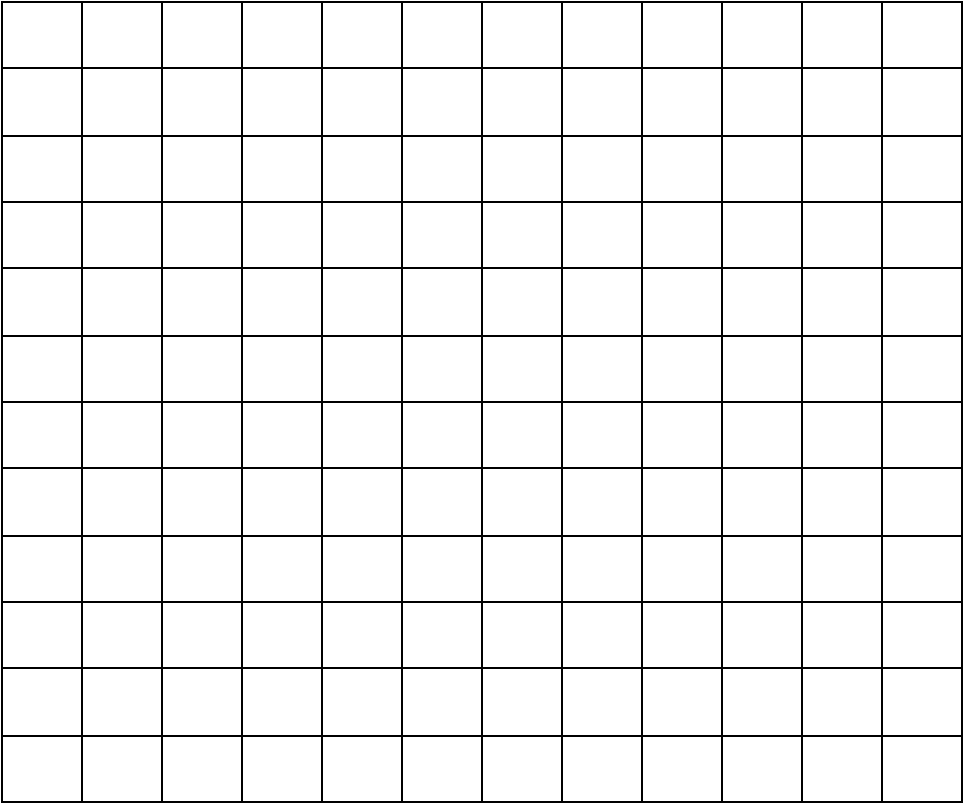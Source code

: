 <mxfile version="20.5.1" type="device" pages="7"><diagram id="89UsFvjmPiaOao2onvbx" name="Grid"><mxGraphModel dx="1363" dy="576" grid="1" gridSize="10" guides="1" tooltips="1" connect="1" arrows="1" fold="1" page="1" pageScale="1" pageWidth="2339" pageHeight="3300" math="0" shadow="0"><root><mxCell id="0"/><mxCell id="1" parent="0"/><mxCell id="Be947n-Pxll8lQF9sgsy-1" value="" style="shape=table;html=1;whiteSpace=wrap;startSize=0;container=1;collapsible=0;childLayout=tableLayout;" vertex="1" parent="1"><mxGeometry x="160" y="180" width="120" height="100" as="geometry"/></mxCell><mxCell id="Be947n-Pxll8lQF9sgsy-2" value="" style="shape=tableRow;horizontal=0;startSize=0;swimlaneHead=0;swimlaneBody=0;top=0;left=0;bottom=0;right=0;collapsible=0;dropTarget=0;fillColor=none;points=[[0,0.5],[1,0.5]];portConstraint=eastwest;" vertex="1" parent="Be947n-Pxll8lQF9sgsy-1"><mxGeometry width="120" height="33" as="geometry"/></mxCell><mxCell id="Be947n-Pxll8lQF9sgsy-3" value="" style="shape=partialRectangle;html=1;whiteSpace=wrap;connectable=0;fillColor=none;top=0;left=0;bottom=0;right=0;overflow=hidden;" vertex="1" parent="Be947n-Pxll8lQF9sgsy-2"><mxGeometry width="40" height="33" as="geometry"><mxRectangle width="40" height="33" as="alternateBounds"/></mxGeometry></mxCell><mxCell id="Be947n-Pxll8lQF9sgsy-4" value="" style="shape=partialRectangle;html=1;whiteSpace=wrap;connectable=0;fillColor=none;top=0;left=0;bottom=0;right=0;overflow=hidden;" vertex="1" parent="Be947n-Pxll8lQF9sgsy-2"><mxGeometry x="40" width="40" height="33" as="geometry"><mxRectangle width="40" height="33" as="alternateBounds"/></mxGeometry></mxCell><mxCell id="Be947n-Pxll8lQF9sgsy-5" value="" style="shape=partialRectangle;html=1;whiteSpace=wrap;connectable=0;fillColor=none;top=0;left=0;bottom=0;right=0;overflow=hidden;" vertex="1" parent="Be947n-Pxll8lQF9sgsy-2"><mxGeometry x="80" width="40" height="33" as="geometry"><mxRectangle width="40" height="33" as="alternateBounds"/></mxGeometry></mxCell><mxCell id="Be947n-Pxll8lQF9sgsy-6" value="" style="shape=tableRow;horizontal=0;startSize=0;swimlaneHead=0;swimlaneBody=0;top=0;left=0;bottom=0;right=0;collapsible=0;dropTarget=0;fillColor=none;points=[[0,0.5],[1,0.5]];portConstraint=eastwest;" vertex="1" parent="Be947n-Pxll8lQF9sgsy-1"><mxGeometry y="33" width="120" height="34" as="geometry"/></mxCell><mxCell id="Be947n-Pxll8lQF9sgsy-7" value="" style="shape=partialRectangle;html=1;whiteSpace=wrap;connectable=0;fillColor=none;top=0;left=0;bottom=0;right=0;overflow=hidden;" vertex="1" parent="Be947n-Pxll8lQF9sgsy-6"><mxGeometry width="40" height="34" as="geometry"><mxRectangle width="40" height="34" as="alternateBounds"/></mxGeometry></mxCell><mxCell id="Be947n-Pxll8lQF9sgsy-8" value="" style="shape=partialRectangle;html=1;whiteSpace=wrap;connectable=0;fillColor=none;top=0;left=0;bottom=0;right=0;overflow=hidden;" vertex="1" parent="Be947n-Pxll8lQF9sgsy-6"><mxGeometry x="40" width="40" height="34" as="geometry"><mxRectangle width="40" height="34" as="alternateBounds"/></mxGeometry></mxCell><mxCell id="Be947n-Pxll8lQF9sgsy-9" value="" style="shape=partialRectangle;html=1;whiteSpace=wrap;connectable=0;fillColor=none;top=0;left=0;bottom=0;right=0;overflow=hidden;" vertex="1" parent="Be947n-Pxll8lQF9sgsy-6"><mxGeometry x="80" width="40" height="34" as="geometry"><mxRectangle width="40" height="34" as="alternateBounds"/></mxGeometry></mxCell><mxCell id="Be947n-Pxll8lQF9sgsy-10" value="" style="shape=tableRow;horizontal=0;startSize=0;swimlaneHead=0;swimlaneBody=0;top=0;left=0;bottom=0;right=0;collapsible=0;dropTarget=0;fillColor=none;points=[[0,0.5],[1,0.5]];portConstraint=eastwest;" vertex="1" parent="Be947n-Pxll8lQF9sgsy-1"><mxGeometry y="67" width="120" height="33" as="geometry"/></mxCell><mxCell id="Be947n-Pxll8lQF9sgsy-11" value="" style="shape=partialRectangle;html=1;whiteSpace=wrap;connectable=0;fillColor=none;top=0;left=0;bottom=0;right=0;overflow=hidden;" vertex="1" parent="Be947n-Pxll8lQF9sgsy-10"><mxGeometry width="40" height="33" as="geometry"><mxRectangle width="40" height="33" as="alternateBounds"/></mxGeometry></mxCell><mxCell id="Be947n-Pxll8lQF9sgsy-12" value="" style="shape=partialRectangle;html=1;whiteSpace=wrap;connectable=0;fillColor=none;top=0;left=0;bottom=0;right=0;overflow=hidden;" vertex="1" parent="Be947n-Pxll8lQF9sgsy-10"><mxGeometry x="40" width="40" height="33" as="geometry"><mxRectangle width="40" height="33" as="alternateBounds"/></mxGeometry></mxCell><mxCell id="Be947n-Pxll8lQF9sgsy-13" value="" style="shape=partialRectangle;html=1;whiteSpace=wrap;connectable=0;fillColor=none;top=0;left=0;bottom=0;right=0;overflow=hidden;pointerEvents=1;" vertex="1" parent="Be947n-Pxll8lQF9sgsy-10"><mxGeometry x="80" width="40" height="33" as="geometry"><mxRectangle width="40" height="33" as="alternateBounds"/></mxGeometry></mxCell><mxCell id="Be947n-Pxll8lQF9sgsy-14" value="" style="shape=table;html=1;whiteSpace=wrap;startSize=0;container=1;collapsible=0;childLayout=tableLayout;" vertex="1" parent="1"><mxGeometry x="280" y="180" width="120" height="100" as="geometry"/></mxCell><mxCell id="Be947n-Pxll8lQF9sgsy-15" value="" style="shape=tableRow;horizontal=0;startSize=0;swimlaneHead=0;swimlaneBody=0;top=0;left=0;bottom=0;right=0;collapsible=0;dropTarget=0;fillColor=none;points=[[0,0.5],[1,0.5]];portConstraint=eastwest;" vertex="1" parent="Be947n-Pxll8lQF9sgsy-14"><mxGeometry width="120" height="33" as="geometry"/></mxCell><mxCell id="Be947n-Pxll8lQF9sgsy-16" value="" style="shape=partialRectangle;html=1;whiteSpace=wrap;connectable=0;fillColor=none;top=0;left=0;bottom=0;right=0;overflow=hidden;" vertex="1" parent="Be947n-Pxll8lQF9sgsy-15"><mxGeometry width="40" height="33" as="geometry"><mxRectangle width="40" height="33" as="alternateBounds"/></mxGeometry></mxCell><mxCell id="Be947n-Pxll8lQF9sgsy-17" value="" style="shape=partialRectangle;html=1;whiteSpace=wrap;connectable=0;fillColor=none;top=0;left=0;bottom=0;right=0;overflow=hidden;" vertex="1" parent="Be947n-Pxll8lQF9sgsy-15"><mxGeometry x="40" width="40" height="33" as="geometry"><mxRectangle width="40" height="33" as="alternateBounds"/></mxGeometry></mxCell><mxCell id="Be947n-Pxll8lQF9sgsy-18" value="" style="shape=partialRectangle;html=1;whiteSpace=wrap;connectable=0;fillColor=none;top=0;left=0;bottom=0;right=0;overflow=hidden;" vertex="1" parent="Be947n-Pxll8lQF9sgsy-15"><mxGeometry x="80" width="40" height="33" as="geometry"><mxRectangle width="40" height="33" as="alternateBounds"/></mxGeometry></mxCell><mxCell id="Be947n-Pxll8lQF9sgsy-19" value="" style="shape=tableRow;horizontal=0;startSize=0;swimlaneHead=0;swimlaneBody=0;top=0;left=0;bottom=0;right=0;collapsible=0;dropTarget=0;fillColor=none;points=[[0,0.5],[1,0.5]];portConstraint=eastwest;" vertex="1" parent="Be947n-Pxll8lQF9sgsy-14"><mxGeometry y="33" width="120" height="34" as="geometry"/></mxCell><mxCell id="Be947n-Pxll8lQF9sgsy-20" value="" style="shape=partialRectangle;html=1;whiteSpace=wrap;connectable=0;fillColor=none;top=0;left=0;bottom=0;right=0;overflow=hidden;" vertex="1" parent="Be947n-Pxll8lQF9sgsy-19"><mxGeometry width="40" height="34" as="geometry"><mxRectangle width="40" height="34" as="alternateBounds"/></mxGeometry></mxCell><mxCell id="Be947n-Pxll8lQF9sgsy-21" value="" style="shape=partialRectangle;html=1;whiteSpace=wrap;connectable=0;fillColor=none;top=0;left=0;bottom=0;right=0;overflow=hidden;" vertex="1" parent="Be947n-Pxll8lQF9sgsy-19"><mxGeometry x="40" width="40" height="34" as="geometry"><mxRectangle width="40" height="34" as="alternateBounds"/></mxGeometry></mxCell><mxCell id="Be947n-Pxll8lQF9sgsy-22" value="" style="shape=partialRectangle;html=1;whiteSpace=wrap;connectable=0;fillColor=none;top=0;left=0;bottom=0;right=0;overflow=hidden;" vertex="1" parent="Be947n-Pxll8lQF9sgsy-19"><mxGeometry x="80" width="40" height="34" as="geometry"><mxRectangle width="40" height="34" as="alternateBounds"/></mxGeometry></mxCell><mxCell id="Be947n-Pxll8lQF9sgsy-23" value="" style="shape=tableRow;horizontal=0;startSize=0;swimlaneHead=0;swimlaneBody=0;top=0;left=0;bottom=0;right=0;collapsible=0;dropTarget=0;fillColor=none;points=[[0,0.5],[1,0.5]];portConstraint=eastwest;" vertex="1" parent="Be947n-Pxll8lQF9sgsy-14"><mxGeometry y="67" width="120" height="33" as="geometry"/></mxCell><mxCell id="Be947n-Pxll8lQF9sgsy-24" value="" style="shape=partialRectangle;html=1;whiteSpace=wrap;connectable=0;fillColor=none;top=0;left=0;bottom=0;right=0;overflow=hidden;" vertex="1" parent="Be947n-Pxll8lQF9sgsy-23"><mxGeometry width="40" height="33" as="geometry"><mxRectangle width="40" height="33" as="alternateBounds"/></mxGeometry></mxCell><mxCell id="Be947n-Pxll8lQF9sgsy-25" value="" style="shape=partialRectangle;html=1;whiteSpace=wrap;connectable=0;fillColor=none;top=0;left=0;bottom=0;right=0;overflow=hidden;" vertex="1" parent="Be947n-Pxll8lQF9sgsy-23"><mxGeometry x="40" width="40" height="33" as="geometry"><mxRectangle width="40" height="33" as="alternateBounds"/></mxGeometry></mxCell><mxCell id="Be947n-Pxll8lQF9sgsy-26" value="" style="shape=partialRectangle;html=1;whiteSpace=wrap;connectable=0;fillColor=none;top=0;left=0;bottom=0;right=0;overflow=hidden;pointerEvents=1;" vertex="1" parent="Be947n-Pxll8lQF9sgsy-23"><mxGeometry x="80" width="40" height="33" as="geometry"><mxRectangle width="40" height="33" as="alternateBounds"/></mxGeometry></mxCell><mxCell id="Be947n-Pxll8lQF9sgsy-27" value="" style="shape=table;html=1;whiteSpace=wrap;startSize=0;container=1;collapsible=0;childLayout=tableLayout;" vertex="1" parent="1"><mxGeometry x="160" y="80" width="120" height="100" as="geometry"/></mxCell><mxCell id="Be947n-Pxll8lQF9sgsy-28" value="" style="shape=tableRow;horizontal=0;startSize=0;swimlaneHead=0;swimlaneBody=0;top=0;left=0;bottom=0;right=0;collapsible=0;dropTarget=0;fillColor=none;points=[[0,0.5],[1,0.5]];portConstraint=eastwest;" vertex="1" parent="Be947n-Pxll8lQF9sgsy-27"><mxGeometry width="120" height="33" as="geometry"/></mxCell><mxCell id="Be947n-Pxll8lQF9sgsy-29" value="" style="shape=partialRectangle;html=1;whiteSpace=wrap;connectable=0;fillColor=none;top=0;left=0;bottom=0;right=0;overflow=hidden;" vertex="1" parent="Be947n-Pxll8lQF9sgsy-28"><mxGeometry width="40" height="33" as="geometry"><mxRectangle width="40" height="33" as="alternateBounds"/></mxGeometry></mxCell><mxCell id="Be947n-Pxll8lQF9sgsy-30" value="" style="shape=partialRectangle;html=1;whiteSpace=wrap;connectable=0;fillColor=none;top=0;left=0;bottom=0;right=0;overflow=hidden;" vertex="1" parent="Be947n-Pxll8lQF9sgsy-28"><mxGeometry x="40" width="40" height="33" as="geometry"><mxRectangle width="40" height="33" as="alternateBounds"/></mxGeometry></mxCell><mxCell id="Be947n-Pxll8lQF9sgsy-31" value="" style="shape=partialRectangle;html=1;whiteSpace=wrap;connectable=0;fillColor=none;top=0;left=0;bottom=0;right=0;overflow=hidden;" vertex="1" parent="Be947n-Pxll8lQF9sgsy-28"><mxGeometry x="80" width="40" height="33" as="geometry"><mxRectangle width="40" height="33" as="alternateBounds"/></mxGeometry></mxCell><mxCell id="Be947n-Pxll8lQF9sgsy-32" value="" style="shape=tableRow;horizontal=0;startSize=0;swimlaneHead=0;swimlaneBody=0;top=0;left=0;bottom=0;right=0;collapsible=0;dropTarget=0;fillColor=none;points=[[0,0.5],[1,0.5]];portConstraint=eastwest;" vertex="1" parent="Be947n-Pxll8lQF9sgsy-27"><mxGeometry y="33" width="120" height="34" as="geometry"/></mxCell><mxCell id="Be947n-Pxll8lQF9sgsy-33" value="" style="shape=partialRectangle;html=1;whiteSpace=wrap;connectable=0;fillColor=none;top=0;left=0;bottom=0;right=0;overflow=hidden;" vertex="1" parent="Be947n-Pxll8lQF9sgsy-32"><mxGeometry width="40" height="34" as="geometry"><mxRectangle width="40" height="34" as="alternateBounds"/></mxGeometry></mxCell><mxCell id="Be947n-Pxll8lQF9sgsy-34" value="" style="shape=partialRectangle;html=1;whiteSpace=wrap;connectable=0;fillColor=none;top=0;left=0;bottom=0;right=0;overflow=hidden;" vertex="1" parent="Be947n-Pxll8lQF9sgsy-32"><mxGeometry x="40" width="40" height="34" as="geometry"><mxRectangle width="40" height="34" as="alternateBounds"/></mxGeometry></mxCell><mxCell id="Be947n-Pxll8lQF9sgsy-35" value="" style="shape=partialRectangle;html=1;whiteSpace=wrap;connectable=0;fillColor=none;top=0;left=0;bottom=0;right=0;overflow=hidden;" vertex="1" parent="Be947n-Pxll8lQF9sgsy-32"><mxGeometry x="80" width="40" height="34" as="geometry"><mxRectangle width="40" height="34" as="alternateBounds"/></mxGeometry></mxCell><mxCell id="Be947n-Pxll8lQF9sgsy-36" value="" style="shape=tableRow;horizontal=0;startSize=0;swimlaneHead=0;swimlaneBody=0;top=0;left=0;bottom=0;right=0;collapsible=0;dropTarget=0;fillColor=none;points=[[0,0.5],[1,0.5]];portConstraint=eastwest;" vertex="1" parent="Be947n-Pxll8lQF9sgsy-27"><mxGeometry y="67" width="120" height="33" as="geometry"/></mxCell><mxCell id="Be947n-Pxll8lQF9sgsy-37" value="" style="shape=partialRectangle;html=1;whiteSpace=wrap;connectable=0;fillColor=none;top=0;left=0;bottom=0;right=0;overflow=hidden;" vertex="1" parent="Be947n-Pxll8lQF9sgsy-36"><mxGeometry width="40" height="33" as="geometry"><mxRectangle width="40" height="33" as="alternateBounds"/></mxGeometry></mxCell><mxCell id="Be947n-Pxll8lQF9sgsy-38" value="" style="shape=partialRectangle;html=1;whiteSpace=wrap;connectable=0;fillColor=none;top=0;left=0;bottom=0;right=0;overflow=hidden;" vertex="1" parent="Be947n-Pxll8lQF9sgsy-36"><mxGeometry x="40" width="40" height="33" as="geometry"><mxRectangle width="40" height="33" as="alternateBounds"/></mxGeometry></mxCell><mxCell id="Be947n-Pxll8lQF9sgsy-39" value="" style="shape=partialRectangle;html=1;whiteSpace=wrap;connectable=0;fillColor=none;top=0;left=0;bottom=0;right=0;overflow=hidden;pointerEvents=1;" vertex="1" parent="Be947n-Pxll8lQF9sgsy-36"><mxGeometry x="80" width="40" height="33" as="geometry"><mxRectangle width="40" height="33" as="alternateBounds"/></mxGeometry></mxCell><mxCell id="Be947n-Pxll8lQF9sgsy-40" value="" style="shape=table;html=1;whiteSpace=wrap;startSize=0;container=1;collapsible=0;childLayout=tableLayout;" vertex="1" parent="1"><mxGeometry x="280" y="80" width="120" height="100" as="geometry"/></mxCell><mxCell id="Be947n-Pxll8lQF9sgsy-41" value="" style="shape=tableRow;horizontal=0;startSize=0;swimlaneHead=0;swimlaneBody=0;top=0;left=0;bottom=0;right=0;collapsible=0;dropTarget=0;fillColor=none;points=[[0,0.5],[1,0.5]];portConstraint=eastwest;" vertex="1" parent="Be947n-Pxll8lQF9sgsy-40"><mxGeometry width="120" height="33" as="geometry"/></mxCell><mxCell id="Be947n-Pxll8lQF9sgsy-42" value="" style="shape=partialRectangle;html=1;whiteSpace=wrap;connectable=0;fillColor=none;top=0;left=0;bottom=0;right=0;overflow=hidden;" vertex="1" parent="Be947n-Pxll8lQF9sgsy-41"><mxGeometry width="40" height="33" as="geometry"><mxRectangle width="40" height="33" as="alternateBounds"/></mxGeometry></mxCell><mxCell id="Be947n-Pxll8lQF9sgsy-43" value="" style="shape=partialRectangle;html=1;whiteSpace=wrap;connectable=0;fillColor=none;top=0;left=0;bottom=0;right=0;overflow=hidden;" vertex="1" parent="Be947n-Pxll8lQF9sgsy-41"><mxGeometry x="40" width="40" height="33" as="geometry"><mxRectangle width="40" height="33" as="alternateBounds"/></mxGeometry></mxCell><mxCell id="Be947n-Pxll8lQF9sgsy-44" value="" style="shape=partialRectangle;html=1;whiteSpace=wrap;connectable=0;fillColor=none;top=0;left=0;bottom=0;right=0;overflow=hidden;" vertex="1" parent="Be947n-Pxll8lQF9sgsy-41"><mxGeometry x="80" width="40" height="33" as="geometry"><mxRectangle width="40" height="33" as="alternateBounds"/></mxGeometry></mxCell><mxCell id="Be947n-Pxll8lQF9sgsy-45" value="" style="shape=tableRow;horizontal=0;startSize=0;swimlaneHead=0;swimlaneBody=0;top=0;left=0;bottom=0;right=0;collapsible=0;dropTarget=0;fillColor=none;points=[[0,0.5],[1,0.5]];portConstraint=eastwest;" vertex="1" parent="Be947n-Pxll8lQF9sgsy-40"><mxGeometry y="33" width="120" height="34" as="geometry"/></mxCell><mxCell id="Be947n-Pxll8lQF9sgsy-46" value="" style="shape=partialRectangle;html=1;whiteSpace=wrap;connectable=0;fillColor=none;top=0;left=0;bottom=0;right=0;overflow=hidden;" vertex="1" parent="Be947n-Pxll8lQF9sgsy-45"><mxGeometry width="40" height="34" as="geometry"><mxRectangle width="40" height="34" as="alternateBounds"/></mxGeometry></mxCell><mxCell id="Be947n-Pxll8lQF9sgsy-47" value="" style="shape=partialRectangle;html=1;whiteSpace=wrap;connectable=0;fillColor=none;top=0;left=0;bottom=0;right=0;overflow=hidden;" vertex="1" parent="Be947n-Pxll8lQF9sgsy-45"><mxGeometry x="40" width="40" height="34" as="geometry"><mxRectangle width="40" height="34" as="alternateBounds"/></mxGeometry></mxCell><mxCell id="Be947n-Pxll8lQF9sgsy-48" value="" style="shape=partialRectangle;html=1;whiteSpace=wrap;connectable=0;fillColor=none;top=0;left=0;bottom=0;right=0;overflow=hidden;" vertex="1" parent="Be947n-Pxll8lQF9sgsy-45"><mxGeometry x="80" width="40" height="34" as="geometry"><mxRectangle width="40" height="34" as="alternateBounds"/></mxGeometry></mxCell><mxCell id="Be947n-Pxll8lQF9sgsy-49" value="" style="shape=tableRow;horizontal=0;startSize=0;swimlaneHead=0;swimlaneBody=0;top=0;left=0;bottom=0;right=0;collapsible=0;dropTarget=0;fillColor=none;points=[[0,0.5],[1,0.5]];portConstraint=eastwest;" vertex="1" parent="Be947n-Pxll8lQF9sgsy-40"><mxGeometry y="67" width="120" height="33" as="geometry"/></mxCell><mxCell id="Be947n-Pxll8lQF9sgsy-50" value="" style="shape=partialRectangle;html=1;whiteSpace=wrap;connectable=0;fillColor=none;top=0;left=0;bottom=0;right=0;overflow=hidden;" vertex="1" parent="Be947n-Pxll8lQF9sgsy-49"><mxGeometry width="40" height="33" as="geometry"><mxRectangle width="40" height="33" as="alternateBounds"/></mxGeometry></mxCell><mxCell id="Be947n-Pxll8lQF9sgsy-51" value="" style="shape=partialRectangle;html=1;whiteSpace=wrap;connectable=0;fillColor=none;top=0;left=0;bottom=0;right=0;overflow=hidden;" vertex="1" parent="Be947n-Pxll8lQF9sgsy-49"><mxGeometry x="40" width="40" height="33" as="geometry"><mxRectangle width="40" height="33" as="alternateBounds"/></mxGeometry></mxCell><mxCell id="Be947n-Pxll8lQF9sgsy-52" value="" style="shape=partialRectangle;html=1;whiteSpace=wrap;connectable=0;fillColor=none;top=0;left=0;bottom=0;right=0;overflow=hidden;pointerEvents=1;" vertex="1" parent="Be947n-Pxll8lQF9sgsy-49"><mxGeometry x="80" width="40" height="33" as="geometry"><mxRectangle width="40" height="33" as="alternateBounds"/></mxGeometry></mxCell><mxCell id="Be947n-Pxll8lQF9sgsy-53" value="" style="shape=table;html=1;whiteSpace=wrap;startSize=0;container=1;collapsible=0;childLayout=tableLayout;" vertex="1" parent="1"><mxGeometry x="400" y="180" width="120" height="100" as="geometry"/></mxCell><mxCell id="Be947n-Pxll8lQF9sgsy-54" value="" style="shape=tableRow;horizontal=0;startSize=0;swimlaneHead=0;swimlaneBody=0;top=0;left=0;bottom=0;right=0;collapsible=0;dropTarget=0;fillColor=none;points=[[0,0.5],[1,0.5]];portConstraint=eastwest;" vertex="1" parent="Be947n-Pxll8lQF9sgsy-53"><mxGeometry width="120" height="33" as="geometry"/></mxCell><mxCell id="Be947n-Pxll8lQF9sgsy-55" value="" style="shape=partialRectangle;html=1;whiteSpace=wrap;connectable=0;fillColor=none;top=0;left=0;bottom=0;right=0;overflow=hidden;" vertex="1" parent="Be947n-Pxll8lQF9sgsy-54"><mxGeometry width="40" height="33" as="geometry"><mxRectangle width="40" height="33" as="alternateBounds"/></mxGeometry></mxCell><mxCell id="Be947n-Pxll8lQF9sgsy-56" value="" style="shape=partialRectangle;html=1;whiteSpace=wrap;connectable=0;fillColor=none;top=0;left=0;bottom=0;right=0;overflow=hidden;" vertex="1" parent="Be947n-Pxll8lQF9sgsy-54"><mxGeometry x="40" width="40" height="33" as="geometry"><mxRectangle width="40" height="33" as="alternateBounds"/></mxGeometry></mxCell><mxCell id="Be947n-Pxll8lQF9sgsy-57" value="" style="shape=partialRectangle;html=1;whiteSpace=wrap;connectable=0;fillColor=none;top=0;left=0;bottom=0;right=0;overflow=hidden;" vertex="1" parent="Be947n-Pxll8lQF9sgsy-54"><mxGeometry x="80" width="40" height="33" as="geometry"><mxRectangle width="40" height="33" as="alternateBounds"/></mxGeometry></mxCell><mxCell id="Be947n-Pxll8lQF9sgsy-58" value="" style="shape=tableRow;horizontal=0;startSize=0;swimlaneHead=0;swimlaneBody=0;top=0;left=0;bottom=0;right=0;collapsible=0;dropTarget=0;fillColor=none;points=[[0,0.5],[1,0.5]];portConstraint=eastwest;" vertex="1" parent="Be947n-Pxll8lQF9sgsy-53"><mxGeometry y="33" width="120" height="34" as="geometry"/></mxCell><mxCell id="Be947n-Pxll8lQF9sgsy-59" value="" style="shape=partialRectangle;html=1;whiteSpace=wrap;connectable=0;fillColor=none;top=0;left=0;bottom=0;right=0;overflow=hidden;" vertex="1" parent="Be947n-Pxll8lQF9sgsy-58"><mxGeometry width="40" height="34" as="geometry"><mxRectangle width="40" height="34" as="alternateBounds"/></mxGeometry></mxCell><mxCell id="Be947n-Pxll8lQF9sgsy-60" value="" style="shape=partialRectangle;html=1;whiteSpace=wrap;connectable=0;fillColor=none;top=0;left=0;bottom=0;right=0;overflow=hidden;" vertex="1" parent="Be947n-Pxll8lQF9sgsy-58"><mxGeometry x="40" width="40" height="34" as="geometry"><mxRectangle width="40" height="34" as="alternateBounds"/></mxGeometry></mxCell><mxCell id="Be947n-Pxll8lQF9sgsy-61" value="" style="shape=partialRectangle;html=1;whiteSpace=wrap;connectable=0;fillColor=none;top=0;left=0;bottom=0;right=0;overflow=hidden;" vertex="1" parent="Be947n-Pxll8lQF9sgsy-58"><mxGeometry x="80" width="40" height="34" as="geometry"><mxRectangle width="40" height="34" as="alternateBounds"/></mxGeometry></mxCell><mxCell id="Be947n-Pxll8lQF9sgsy-62" value="" style="shape=tableRow;horizontal=0;startSize=0;swimlaneHead=0;swimlaneBody=0;top=0;left=0;bottom=0;right=0;collapsible=0;dropTarget=0;fillColor=none;points=[[0,0.5],[1,0.5]];portConstraint=eastwest;" vertex="1" parent="Be947n-Pxll8lQF9sgsy-53"><mxGeometry y="67" width="120" height="33" as="geometry"/></mxCell><mxCell id="Be947n-Pxll8lQF9sgsy-63" value="" style="shape=partialRectangle;html=1;whiteSpace=wrap;connectable=0;fillColor=none;top=0;left=0;bottom=0;right=0;overflow=hidden;" vertex="1" parent="Be947n-Pxll8lQF9sgsy-62"><mxGeometry width="40" height="33" as="geometry"><mxRectangle width="40" height="33" as="alternateBounds"/></mxGeometry></mxCell><mxCell id="Be947n-Pxll8lQF9sgsy-64" value="" style="shape=partialRectangle;html=1;whiteSpace=wrap;connectable=0;fillColor=none;top=0;left=0;bottom=0;right=0;overflow=hidden;" vertex="1" parent="Be947n-Pxll8lQF9sgsy-62"><mxGeometry x="40" width="40" height="33" as="geometry"><mxRectangle width="40" height="33" as="alternateBounds"/></mxGeometry></mxCell><mxCell id="Be947n-Pxll8lQF9sgsy-65" value="" style="shape=partialRectangle;html=1;whiteSpace=wrap;connectable=0;fillColor=none;top=0;left=0;bottom=0;right=0;overflow=hidden;pointerEvents=1;" vertex="1" parent="Be947n-Pxll8lQF9sgsy-62"><mxGeometry x="80" width="40" height="33" as="geometry"><mxRectangle width="40" height="33" as="alternateBounds"/></mxGeometry></mxCell><mxCell id="Be947n-Pxll8lQF9sgsy-66" value="" style="shape=table;html=1;whiteSpace=wrap;startSize=0;container=1;collapsible=0;childLayout=tableLayout;" vertex="1" parent="1"><mxGeometry x="520" y="180" width="120" height="100" as="geometry"/></mxCell><mxCell id="Be947n-Pxll8lQF9sgsy-67" value="" style="shape=tableRow;horizontal=0;startSize=0;swimlaneHead=0;swimlaneBody=0;top=0;left=0;bottom=0;right=0;collapsible=0;dropTarget=0;fillColor=none;points=[[0,0.5],[1,0.5]];portConstraint=eastwest;" vertex="1" parent="Be947n-Pxll8lQF9sgsy-66"><mxGeometry width="120" height="33" as="geometry"/></mxCell><mxCell id="Be947n-Pxll8lQF9sgsy-68" value="" style="shape=partialRectangle;html=1;whiteSpace=wrap;connectable=0;fillColor=none;top=0;left=0;bottom=0;right=0;overflow=hidden;" vertex="1" parent="Be947n-Pxll8lQF9sgsy-67"><mxGeometry width="40" height="33" as="geometry"><mxRectangle width="40" height="33" as="alternateBounds"/></mxGeometry></mxCell><mxCell id="Be947n-Pxll8lQF9sgsy-69" value="" style="shape=partialRectangle;html=1;whiteSpace=wrap;connectable=0;fillColor=none;top=0;left=0;bottom=0;right=0;overflow=hidden;" vertex="1" parent="Be947n-Pxll8lQF9sgsy-67"><mxGeometry x="40" width="40" height="33" as="geometry"><mxRectangle width="40" height="33" as="alternateBounds"/></mxGeometry></mxCell><mxCell id="Be947n-Pxll8lQF9sgsy-70" value="" style="shape=partialRectangle;html=1;whiteSpace=wrap;connectable=0;fillColor=none;top=0;left=0;bottom=0;right=0;overflow=hidden;" vertex="1" parent="Be947n-Pxll8lQF9sgsy-67"><mxGeometry x="80" width="40" height="33" as="geometry"><mxRectangle width="40" height="33" as="alternateBounds"/></mxGeometry></mxCell><mxCell id="Be947n-Pxll8lQF9sgsy-71" value="" style="shape=tableRow;horizontal=0;startSize=0;swimlaneHead=0;swimlaneBody=0;top=0;left=0;bottom=0;right=0;collapsible=0;dropTarget=0;fillColor=none;points=[[0,0.5],[1,0.5]];portConstraint=eastwest;" vertex="1" parent="Be947n-Pxll8lQF9sgsy-66"><mxGeometry y="33" width="120" height="34" as="geometry"/></mxCell><mxCell id="Be947n-Pxll8lQF9sgsy-72" value="" style="shape=partialRectangle;html=1;whiteSpace=wrap;connectable=0;fillColor=none;top=0;left=0;bottom=0;right=0;overflow=hidden;" vertex="1" parent="Be947n-Pxll8lQF9sgsy-71"><mxGeometry width="40" height="34" as="geometry"><mxRectangle width="40" height="34" as="alternateBounds"/></mxGeometry></mxCell><mxCell id="Be947n-Pxll8lQF9sgsy-73" value="" style="shape=partialRectangle;html=1;whiteSpace=wrap;connectable=0;fillColor=none;top=0;left=0;bottom=0;right=0;overflow=hidden;" vertex="1" parent="Be947n-Pxll8lQF9sgsy-71"><mxGeometry x="40" width="40" height="34" as="geometry"><mxRectangle width="40" height="34" as="alternateBounds"/></mxGeometry></mxCell><mxCell id="Be947n-Pxll8lQF9sgsy-74" value="" style="shape=partialRectangle;html=1;whiteSpace=wrap;connectable=0;fillColor=none;top=0;left=0;bottom=0;right=0;overflow=hidden;" vertex="1" parent="Be947n-Pxll8lQF9sgsy-71"><mxGeometry x="80" width="40" height="34" as="geometry"><mxRectangle width="40" height="34" as="alternateBounds"/></mxGeometry></mxCell><mxCell id="Be947n-Pxll8lQF9sgsy-75" value="" style="shape=tableRow;horizontal=0;startSize=0;swimlaneHead=0;swimlaneBody=0;top=0;left=0;bottom=0;right=0;collapsible=0;dropTarget=0;fillColor=none;points=[[0,0.5],[1,0.5]];portConstraint=eastwest;" vertex="1" parent="Be947n-Pxll8lQF9sgsy-66"><mxGeometry y="67" width="120" height="33" as="geometry"/></mxCell><mxCell id="Be947n-Pxll8lQF9sgsy-76" value="" style="shape=partialRectangle;html=1;whiteSpace=wrap;connectable=0;fillColor=none;top=0;left=0;bottom=0;right=0;overflow=hidden;" vertex="1" parent="Be947n-Pxll8lQF9sgsy-75"><mxGeometry width="40" height="33" as="geometry"><mxRectangle width="40" height="33" as="alternateBounds"/></mxGeometry></mxCell><mxCell id="Be947n-Pxll8lQF9sgsy-77" value="" style="shape=partialRectangle;html=1;whiteSpace=wrap;connectable=0;fillColor=none;top=0;left=0;bottom=0;right=0;overflow=hidden;" vertex="1" parent="Be947n-Pxll8lQF9sgsy-75"><mxGeometry x="40" width="40" height="33" as="geometry"><mxRectangle width="40" height="33" as="alternateBounds"/></mxGeometry></mxCell><mxCell id="Be947n-Pxll8lQF9sgsy-78" value="" style="shape=partialRectangle;html=1;whiteSpace=wrap;connectable=0;fillColor=none;top=0;left=0;bottom=0;right=0;overflow=hidden;pointerEvents=1;" vertex="1" parent="Be947n-Pxll8lQF9sgsy-75"><mxGeometry x="80" width="40" height="33" as="geometry"><mxRectangle width="40" height="33" as="alternateBounds"/></mxGeometry></mxCell><mxCell id="Be947n-Pxll8lQF9sgsy-79" value="" style="shape=table;html=1;whiteSpace=wrap;startSize=0;container=1;collapsible=0;childLayout=tableLayout;" vertex="1" parent="1"><mxGeometry x="400" y="80" width="120" height="100" as="geometry"/></mxCell><mxCell id="Be947n-Pxll8lQF9sgsy-80" value="" style="shape=tableRow;horizontal=0;startSize=0;swimlaneHead=0;swimlaneBody=0;top=0;left=0;bottom=0;right=0;collapsible=0;dropTarget=0;fillColor=none;points=[[0,0.5],[1,0.5]];portConstraint=eastwest;" vertex="1" parent="Be947n-Pxll8lQF9sgsy-79"><mxGeometry width="120" height="33" as="geometry"/></mxCell><mxCell id="Be947n-Pxll8lQF9sgsy-81" value="" style="shape=partialRectangle;html=1;whiteSpace=wrap;connectable=0;fillColor=none;top=0;left=0;bottom=0;right=0;overflow=hidden;" vertex="1" parent="Be947n-Pxll8lQF9sgsy-80"><mxGeometry width="40" height="33" as="geometry"><mxRectangle width="40" height="33" as="alternateBounds"/></mxGeometry></mxCell><mxCell id="Be947n-Pxll8lQF9sgsy-82" value="" style="shape=partialRectangle;html=1;whiteSpace=wrap;connectable=0;fillColor=none;top=0;left=0;bottom=0;right=0;overflow=hidden;" vertex="1" parent="Be947n-Pxll8lQF9sgsy-80"><mxGeometry x="40" width="40" height="33" as="geometry"><mxRectangle width="40" height="33" as="alternateBounds"/></mxGeometry></mxCell><mxCell id="Be947n-Pxll8lQF9sgsy-83" value="" style="shape=partialRectangle;html=1;whiteSpace=wrap;connectable=0;fillColor=none;top=0;left=0;bottom=0;right=0;overflow=hidden;" vertex="1" parent="Be947n-Pxll8lQF9sgsy-80"><mxGeometry x="80" width="40" height="33" as="geometry"><mxRectangle width="40" height="33" as="alternateBounds"/></mxGeometry></mxCell><mxCell id="Be947n-Pxll8lQF9sgsy-84" value="" style="shape=tableRow;horizontal=0;startSize=0;swimlaneHead=0;swimlaneBody=0;top=0;left=0;bottom=0;right=0;collapsible=0;dropTarget=0;fillColor=none;points=[[0,0.5],[1,0.5]];portConstraint=eastwest;" vertex="1" parent="Be947n-Pxll8lQF9sgsy-79"><mxGeometry y="33" width="120" height="34" as="geometry"/></mxCell><mxCell id="Be947n-Pxll8lQF9sgsy-85" value="" style="shape=partialRectangle;html=1;whiteSpace=wrap;connectable=0;fillColor=none;top=0;left=0;bottom=0;right=0;overflow=hidden;" vertex="1" parent="Be947n-Pxll8lQF9sgsy-84"><mxGeometry width="40" height="34" as="geometry"><mxRectangle width="40" height="34" as="alternateBounds"/></mxGeometry></mxCell><mxCell id="Be947n-Pxll8lQF9sgsy-86" value="" style="shape=partialRectangle;html=1;whiteSpace=wrap;connectable=0;fillColor=none;top=0;left=0;bottom=0;right=0;overflow=hidden;" vertex="1" parent="Be947n-Pxll8lQF9sgsy-84"><mxGeometry x="40" width="40" height="34" as="geometry"><mxRectangle width="40" height="34" as="alternateBounds"/></mxGeometry></mxCell><mxCell id="Be947n-Pxll8lQF9sgsy-87" value="" style="shape=partialRectangle;html=1;whiteSpace=wrap;connectable=0;fillColor=none;top=0;left=0;bottom=0;right=0;overflow=hidden;" vertex="1" parent="Be947n-Pxll8lQF9sgsy-84"><mxGeometry x="80" width="40" height="34" as="geometry"><mxRectangle width="40" height="34" as="alternateBounds"/></mxGeometry></mxCell><mxCell id="Be947n-Pxll8lQF9sgsy-88" value="" style="shape=tableRow;horizontal=0;startSize=0;swimlaneHead=0;swimlaneBody=0;top=0;left=0;bottom=0;right=0;collapsible=0;dropTarget=0;fillColor=none;points=[[0,0.5],[1,0.5]];portConstraint=eastwest;" vertex="1" parent="Be947n-Pxll8lQF9sgsy-79"><mxGeometry y="67" width="120" height="33" as="geometry"/></mxCell><mxCell id="Be947n-Pxll8lQF9sgsy-89" value="" style="shape=partialRectangle;html=1;whiteSpace=wrap;connectable=0;fillColor=none;top=0;left=0;bottom=0;right=0;overflow=hidden;" vertex="1" parent="Be947n-Pxll8lQF9sgsy-88"><mxGeometry width="40" height="33" as="geometry"><mxRectangle width="40" height="33" as="alternateBounds"/></mxGeometry></mxCell><mxCell id="Be947n-Pxll8lQF9sgsy-90" value="" style="shape=partialRectangle;html=1;whiteSpace=wrap;connectable=0;fillColor=none;top=0;left=0;bottom=0;right=0;overflow=hidden;" vertex="1" parent="Be947n-Pxll8lQF9sgsy-88"><mxGeometry x="40" width="40" height="33" as="geometry"><mxRectangle width="40" height="33" as="alternateBounds"/></mxGeometry></mxCell><mxCell id="Be947n-Pxll8lQF9sgsy-91" value="" style="shape=partialRectangle;html=1;whiteSpace=wrap;connectable=0;fillColor=none;top=0;left=0;bottom=0;right=0;overflow=hidden;pointerEvents=1;" vertex="1" parent="Be947n-Pxll8lQF9sgsy-88"><mxGeometry x="80" width="40" height="33" as="geometry"><mxRectangle width="40" height="33" as="alternateBounds"/></mxGeometry></mxCell><mxCell id="Be947n-Pxll8lQF9sgsy-92" value="" style="shape=table;html=1;whiteSpace=wrap;startSize=0;container=1;collapsible=0;childLayout=tableLayout;" vertex="1" parent="1"><mxGeometry x="520" y="80" width="120" height="100" as="geometry"/></mxCell><mxCell id="Be947n-Pxll8lQF9sgsy-93" value="" style="shape=tableRow;horizontal=0;startSize=0;swimlaneHead=0;swimlaneBody=0;top=0;left=0;bottom=0;right=0;collapsible=0;dropTarget=0;fillColor=none;points=[[0,0.5],[1,0.5]];portConstraint=eastwest;" vertex="1" parent="Be947n-Pxll8lQF9sgsy-92"><mxGeometry width="120" height="33" as="geometry"/></mxCell><mxCell id="Be947n-Pxll8lQF9sgsy-94" value="" style="shape=partialRectangle;html=1;whiteSpace=wrap;connectable=0;fillColor=none;top=0;left=0;bottom=0;right=0;overflow=hidden;" vertex="1" parent="Be947n-Pxll8lQF9sgsy-93"><mxGeometry width="40" height="33" as="geometry"><mxRectangle width="40" height="33" as="alternateBounds"/></mxGeometry></mxCell><mxCell id="Be947n-Pxll8lQF9sgsy-95" value="" style="shape=partialRectangle;html=1;whiteSpace=wrap;connectable=0;fillColor=none;top=0;left=0;bottom=0;right=0;overflow=hidden;" vertex="1" parent="Be947n-Pxll8lQF9sgsy-93"><mxGeometry x="40" width="40" height="33" as="geometry"><mxRectangle width="40" height="33" as="alternateBounds"/></mxGeometry></mxCell><mxCell id="Be947n-Pxll8lQF9sgsy-96" value="" style="shape=partialRectangle;html=1;whiteSpace=wrap;connectable=0;fillColor=none;top=0;left=0;bottom=0;right=0;overflow=hidden;" vertex="1" parent="Be947n-Pxll8lQF9sgsy-93"><mxGeometry x="80" width="40" height="33" as="geometry"><mxRectangle width="40" height="33" as="alternateBounds"/></mxGeometry></mxCell><mxCell id="Be947n-Pxll8lQF9sgsy-97" value="" style="shape=tableRow;horizontal=0;startSize=0;swimlaneHead=0;swimlaneBody=0;top=0;left=0;bottom=0;right=0;collapsible=0;dropTarget=0;fillColor=none;points=[[0,0.5],[1,0.5]];portConstraint=eastwest;" vertex="1" parent="Be947n-Pxll8lQF9sgsy-92"><mxGeometry y="33" width="120" height="34" as="geometry"/></mxCell><mxCell id="Be947n-Pxll8lQF9sgsy-98" value="" style="shape=partialRectangle;html=1;whiteSpace=wrap;connectable=0;fillColor=none;top=0;left=0;bottom=0;right=0;overflow=hidden;" vertex="1" parent="Be947n-Pxll8lQF9sgsy-97"><mxGeometry width="40" height="34" as="geometry"><mxRectangle width="40" height="34" as="alternateBounds"/></mxGeometry></mxCell><mxCell id="Be947n-Pxll8lQF9sgsy-99" value="" style="shape=partialRectangle;html=1;whiteSpace=wrap;connectable=0;fillColor=none;top=0;left=0;bottom=0;right=0;overflow=hidden;" vertex="1" parent="Be947n-Pxll8lQF9sgsy-97"><mxGeometry x="40" width="40" height="34" as="geometry"><mxRectangle width="40" height="34" as="alternateBounds"/></mxGeometry></mxCell><mxCell id="Be947n-Pxll8lQF9sgsy-100" value="" style="shape=partialRectangle;html=1;whiteSpace=wrap;connectable=0;fillColor=none;top=0;left=0;bottom=0;right=0;overflow=hidden;" vertex="1" parent="Be947n-Pxll8lQF9sgsy-97"><mxGeometry x="80" width="40" height="34" as="geometry"><mxRectangle width="40" height="34" as="alternateBounds"/></mxGeometry></mxCell><mxCell id="Be947n-Pxll8lQF9sgsy-101" value="" style="shape=tableRow;horizontal=0;startSize=0;swimlaneHead=0;swimlaneBody=0;top=0;left=0;bottom=0;right=0;collapsible=0;dropTarget=0;fillColor=none;points=[[0,0.5],[1,0.5]];portConstraint=eastwest;" vertex="1" parent="Be947n-Pxll8lQF9sgsy-92"><mxGeometry y="67" width="120" height="33" as="geometry"/></mxCell><mxCell id="Be947n-Pxll8lQF9sgsy-102" value="" style="shape=partialRectangle;html=1;whiteSpace=wrap;connectable=0;fillColor=none;top=0;left=0;bottom=0;right=0;overflow=hidden;" vertex="1" parent="Be947n-Pxll8lQF9sgsy-101"><mxGeometry width="40" height="33" as="geometry"><mxRectangle width="40" height="33" as="alternateBounds"/></mxGeometry></mxCell><mxCell id="Be947n-Pxll8lQF9sgsy-103" value="" style="shape=partialRectangle;html=1;whiteSpace=wrap;connectable=0;fillColor=none;top=0;left=0;bottom=0;right=0;overflow=hidden;" vertex="1" parent="Be947n-Pxll8lQF9sgsy-101"><mxGeometry x="40" width="40" height="33" as="geometry"><mxRectangle width="40" height="33" as="alternateBounds"/></mxGeometry></mxCell><mxCell id="Be947n-Pxll8lQF9sgsy-104" value="" style="shape=partialRectangle;html=1;whiteSpace=wrap;connectable=0;fillColor=none;top=0;left=0;bottom=0;right=0;overflow=hidden;pointerEvents=1;" vertex="1" parent="Be947n-Pxll8lQF9sgsy-101"><mxGeometry x="80" width="40" height="33" as="geometry"><mxRectangle width="40" height="33" as="alternateBounds"/></mxGeometry></mxCell><mxCell id="Be947n-Pxll8lQF9sgsy-105" value="" style="shape=table;html=1;whiteSpace=wrap;startSize=0;container=1;collapsible=0;childLayout=tableLayout;" vertex="1" parent="1"><mxGeometry x="160" y="380" width="120" height="100" as="geometry"/></mxCell><mxCell id="Be947n-Pxll8lQF9sgsy-106" value="" style="shape=tableRow;horizontal=0;startSize=0;swimlaneHead=0;swimlaneBody=0;top=0;left=0;bottom=0;right=0;collapsible=0;dropTarget=0;fillColor=none;points=[[0,0.5],[1,0.5]];portConstraint=eastwest;" vertex="1" parent="Be947n-Pxll8lQF9sgsy-105"><mxGeometry width="120" height="33" as="geometry"/></mxCell><mxCell id="Be947n-Pxll8lQF9sgsy-107" value="" style="shape=partialRectangle;html=1;whiteSpace=wrap;connectable=0;fillColor=none;top=0;left=0;bottom=0;right=0;overflow=hidden;" vertex="1" parent="Be947n-Pxll8lQF9sgsy-106"><mxGeometry width="40" height="33" as="geometry"><mxRectangle width="40" height="33" as="alternateBounds"/></mxGeometry></mxCell><mxCell id="Be947n-Pxll8lQF9sgsy-108" value="" style="shape=partialRectangle;html=1;whiteSpace=wrap;connectable=0;fillColor=none;top=0;left=0;bottom=0;right=0;overflow=hidden;" vertex="1" parent="Be947n-Pxll8lQF9sgsy-106"><mxGeometry x="40" width="40" height="33" as="geometry"><mxRectangle width="40" height="33" as="alternateBounds"/></mxGeometry></mxCell><mxCell id="Be947n-Pxll8lQF9sgsy-109" value="" style="shape=partialRectangle;html=1;whiteSpace=wrap;connectable=0;fillColor=none;top=0;left=0;bottom=0;right=0;overflow=hidden;" vertex="1" parent="Be947n-Pxll8lQF9sgsy-106"><mxGeometry x="80" width="40" height="33" as="geometry"><mxRectangle width="40" height="33" as="alternateBounds"/></mxGeometry></mxCell><mxCell id="Be947n-Pxll8lQF9sgsy-110" value="" style="shape=tableRow;horizontal=0;startSize=0;swimlaneHead=0;swimlaneBody=0;top=0;left=0;bottom=0;right=0;collapsible=0;dropTarget=0;fillColor=none;points=[[0,0.5],[1,0.5]];portConstraint=eastwest;" vertex="1" parent="Be947n-Pxll8lQF9sgsy-105"><mxGeometry y="33" width="120" height="34" as="geometry"/></mxCell><mxCell id="Be947n-Pxll8lQF9sgsy-111" value="" style="shape=partialRectangle;html=1;whiteSpace=wrap;connectable=0;fillColor=none;top=0;left=0;bottom=0;right=0;overflow=hidden;" vertex="1" parent="Be947n-Pxll8lQF9sgsy-110"><mxGeometry width="40" height="34" as="geometry"><mxRectangle width="40" height="34" as="alternateBounds"/></mxGeometry></mxCell><mxCell id="Be947n-Pxll8lQF9sgsy-112" value="" style="shape=partialRectangle;html=1;whiteSpace=wrap;connectable=0;fillColor=none;top=0;left=0;bottom=0;right=0;overflow=hidden;" vertex="1" parent="Be947n-Pxll8lQF9sgsy-110"><mxGeometry x="40" width="40" height="34" as="geometry"><mxRectangle width="40" height="34" as="alternateBounds"/></mxGeometry></mxCell><mxCell id="Be947n-Pxll8lQF9sgsy-113" value="" style="shape=partialRectangle;html=1;whiteSpace=wrap;connectable=0;fillColor=none;top=0;left=0;bottom=0;right=0;overflow=hidden;" vertex="1" parent="Be947n-Pxll8lQF9sgsy-110"><mxGeometry x="80" width="40" height="34" as="geometry"><mxRectangle width="40" height="34" as="alternateBounds"/></mxGeometry></mxCell><mxCell id="Be947n-Pxll8lQF9sgsy-114" value="" style="shape=tableRow;horizontal=0;startSize=0;swimlaneHead=0;swimlaneBody=0;top=0;left=0;bottom=0;right=0;collapsible=0;dropTarget=0;fillColor=none;points=[[0,0.5],[1,0.5]];portConstraint=eastwest;" vertex="1" parent="Be947n-Pxll8lQF9sgsy-105"><mxGeometry y="67" width="120" height="33" as="geometry"/></mxCell><mxCell id="Be947n-Pxll8lQF9sgsy-115" value="" style="shape=partialRectangle;html=1;whiteSpace=wrap;connectable=0;fillColor=none;top=0;left=0;bottom=0;right=0;overflow=hidden;" vertex="1" parent="Be947n-Pxll8lQF9sgsy-114"><mxGeometry width="40" height="33" as="geometry"><mxRectangle width="40" height="33" as="alternateBounds"/></mxGeometry></mxCell><mxCell id="Be947n-Pxll8lQF9sgsy-116" value="" style="shape=partialRectangle;html=1;whiteSpace=wrap;connectable=0;fillColor=none;top=0;left=0;bottom=0;right=0;overflow=hidden;" vertex="1" parent="Be947n-Pxll8lQF9sgsy-114"><mxGeometry x="40" width="40" height="33" as="geometry"><mxRectangle width="40" height="33" as="alternateBounds"/></mxGeometry></mxCell><mxCell id="Be947n-Pxll8lQF9sgsy-117" value="" style="shape=partialRectangle;html=1;whiteSpace=wrap;connectable=0;fillColor=none;top=0;left=0;bottom=0;right=0;overflow=hidden;pointerEvents=1;" vertex="1" parent="Be947n-Pxll8lQF9sgsy-114"><mxGeometry x="80" width="40" height="33" as="geometry"><mxRectangle width="40" height="33" as="alternateBounds"/></mxGeometry></mxCell><mxCell id="Be947n-Pxll8lQF9sgsy-118" value="" style="shape=table;html=1;whiteSpace=wrap;startSize=0;container=1;collapsible=0;childLayout=tableLayout;" vertex="1" parent="1"><mxGeometry x="280" y="380" width="120" height="100" as="geometry"/></mxCell><mxCell id="Be947n-Pxll8lQF9sgsy-119" value="" style="shape=tableRow;horizontal=0;startSize=0;swimlaneHead=0;swimlaneBody=0;top=0;left=0;bottom=0;right=0;collapsible=0;dropTarget=0;fillColor=none;points=[[0,0.5],[1,0.5]];portConstraint=eastwest;" vertex="1" parent="Be947n-Pxll8lQF9sgsy-118"><mxGeometry width="120" height="33" as="geometry"/></mxCell><mxCell id="Be947n-Pxll8lQF9sgsy-120" value="" style="shape=partialRectangle;html=1;whiteSpace=wrap;connectable=0;fillColor=none;top=0;left=0;bottom=0;right=0;overflow=hidden;" vertex="1" parent="Be947n-Pxll8lQF9sgsy-119"><mxGeometry width="40" height="33" as="geometry"><mxRectangle width="40" height="33" as="alternateBounds"/></mxGeometry></mxCell><mxCell id="Be947n-Pxll8lQF9sgsy-121" value="" style="shape=partialRectangle;html=1;whiteSpace=wrap;connectable=0;fillColor=none;top=0;left=0;bottom=0;right=0;overflow=hidden;" vertex="1" parent="Be947n-Pxll8lQF9sgsy-119"><mxGeometry x="40" width="40" height="33" as="geometry"><mxRectangle width="40" height="33" as="alternateBounds"/></mxGeometry></mxCell><mxCell id="Be947n-Pxll8lQF9sgsy-122" value="" style="shape=partialRectangle;html=1;whiteSpace=wrap;connectable=0;fillColor=none;top=0;left=0;bottom=0;right=0;overflow=hidden;" vertex="1" parent="Be947n-Pxll8lQF9sgsy-119"><mxGeometry x="80" width="40" height="33" as="geometry"><mxRectangle width="40" height="33" as="alternateBounds"/></mxGeometry></mxCell><mxCell id="Be947n-Pxll8lQF9sgsy-123" value="" style="shape=tableRow;horizontal=0;startSize=0;swimlaneHead=0;swimlaneBody=0;top=0;left=0;bottom=0;right=0;collapsible=0;dropTarget=0;fillColor=none;points=[[0,0.5],[1,0.5]];portConstraint=eastwest;" vertex="1" parent="Be947n-Pxll8lQF9sgsy-118"><mxGeometry y="33" width="120" height="34" as="geometry"/></mxCell><mxCell id="Be947n-Pxll8lQF9sgsy-124" value="" style="shape=partialRectangle;html=1;whiteSpace=wrap;connectable=0;fillColor=none;top=0;left=0;bottom=0;right=0;overflow=hidden;" vertex="1" parent="Be947n-Pxll8lQF9sgsy-123"><mxGeometry width="40" height="34" as="geometry"><mxRectangle width="40" height="34" as="alternateBounds"/></mxGeometry></mxCell><mxCell id="Be947n-Pxll8lQF9sgsy-125" value="" style="shape=partialRectangle;html=1;whiteSpace=wrap;connectable=0;fillColor=none;top=0;left=0;bottom=0;right=0;overflow=hidden;" vertex="1" parent="Be947n-Pxll8lQF9sgsy-123"><mxGeometry x="40" width="40" height="34" as="geometry"><mxRectangle width="40" height="34" as="alternateBounds"/></mxGeometry></mxCell><mxCell id="Be947n-Pxll8lQF9sgsy-126" value="" style="shape=partialRectangle;html=1;whiteSpace=wrap;connectable=0;fillColor=none;top=0;left=0;bottom=0;right=0;overflow=hidden;" vertex="1" parent="Be947n-Pxll8lQF9sgsy-123"><mxGeometry x="80" width="40" height="34" as="geometry"><mxRectangle width="40" height="34" as="alternateBounds"/></mxGeometry></mxCell><mxCell id="Be947n-Pxll8lQF9sgsy-127" value="" style="shape=tableRow;horizontal=0;startSize=0;swimlaneHead=0;swimlaneBody=0;top=0;left=0;bottom=0;right=0;collapsible=0;dropTarget=0;fillColor=none;points=[[0,0.5],[1,0.5]];portConstraint=eastwest;" vertex="1" parent="Be947n-Pxll8lQF9sgsy-118"><mxGeometry y="67" width="120" height="33" as="geometry"/></mxCell><mxCell id="Be947n-Pxll8lQF9sgsy-128" value="" style="shape=partialRectangle;html=1;whiteSpace=wrap;connectable=0;fillColor=none;top=0;left=0;bottom=0;right=0;overflow=hidden;" vertex="1" parent="Be947n-Pxll8lQF9sgsy-127"><mxGeometry width="40" height="33" as="geometry"><mxRectangle width="40" height="33" as="alternateBounds"/></mxGeometry></mxCell><mxCell id="Be947n-Pxll8lQF9sgsy-129" value="" style="shape=partialRectangle;html=1;whiteSpace=wrap;connectable=0;fillColor=none;top=0;left=0;bottom=0;right=0;overflow=hidden;" vertex="1" parent="Be947n-Pxll8lQF9sgsy-127"><mxGeometry x="40" width="40" height="33" as="geometry"><mxRectangle width="40" height="33" as="alternateBounds"/></mxGeometry></mxCell><mxCell id="Be947n-Pxll8lQF9sgsy-130" value="" style="shape=partialRectangle;html=1;whiteSpace=wrap;connectable=0;fillColor=none;top=0;left=0;bottom=0;right=0;overflow=hidden;pointerEvents=1;" vertex="1" parent="Be947n-Pxll8lQF9sgsy-127"><mxGeometry x="80" width="40" height="33" as="geometry"><mxRectangle width="40" height="33" as="alternateBounds"/></mxGeometry></mxCell><mxCell id="Be947n-Pxll8lQF9sgsy-131" value="" style="shape=table;html=1;whiteSpace=wrap;startSize=0;container=1;collapsible=0;childLayout=tableLayout;" vertex="1" parent="1"><mxGeometry x="160" y="280" width="120" height="100" as="geometry"/></mxCell><mxCell id="Be947n-Pxll8lQF9sgsy-132" value="" style="shape=tableRow;horizontal=0;startSize=0;swimlaneHead=0;swimlaneBody=0;top=0;left=0;bottom=0;right=0;collapsible=0;dropTarget=0;fillColor=none;points=[[0,0.5],[1,0.5]];portConstraint=eastwest;" vertex="1" parent="Be947n-Pxll8lQF9sgsy-131"><mxGeometry width="120" height="33" as="geometry"/></mxCell><mxCell id="Be947n-Pxll8lQF9sgsy-133" value="" style="shape=partialRectangle;html=1;whiteSpace=wrap;connectable=0;fillColor=none;top=0;left=0;bottom=0;right=0;overflow=hidden;" vertex="1" parent="Be947n-Pxll8lQF9sgsy-132"><mxGeometry width="40" height="33" as="geometry"><mxRectangle width="40" height="33" as="alternateBounds"/></mxGeometry></mxCell><mxCell id="Be947n-Pxll8lQF9sgsy-134" value="" style="shape=partialRectangle;html=1;whiteSpace=wrap;connectable=0;fillColor=none;top=0;left=0;bottom=0;right=0;overflow=hidden;" vertex="1" parent="Be947n-Pxll8lQF9sgsy-132"><mxGeometry x="40" width="40" height="33" as="geometry"><mxRectangle width="40" height="33" as="alternateBounds"/></mxGeometry></mxCell><mxCell id="Be947n-Pxll8lQF9sgsy-135" value="" style="shape=partialRectangle;html=1;whiteSpace=wrap;connectable=0;fillColor=none;top=0;left=0;bottom=0;right=0;overflow=hidden;" vertex="1" parent="Be947n-Pxll8lQF9sgsy-132"><mxGeometry x="80" width="40" height="33" as="geometry"><mxRectangle width="40" height="33" as="alternateBounds"/></mxGeometry></mxCell><mxCell id="Be947n-Pxll8lQF9sgsy-136" value="" style="shape=tableRow;horizontal=0;startSize=0;swimlaneHead=0;swimlaneBody=0;top=0;left=0;bottom=0;right=0;collapsible=0;dropTarget=0;fillColor=none;points=[[0,0.5],[1,0.5]];portConstraint=eastwest;" vertex="1" parent="Be947n-Pxll8lQF9sgsy-131"><mxGeometry y="33" width="120" height="34" as="geometry"/></mxCell><mxCell id="Be947n-Pxll8lQF9sgsy-137" value="" style="shape=partialRectangle;html=1;whiteSpace=wrap;connectable=0;fillColor=none;top=0;left=0;bottom=0;right=0;overflow=hidden;" vertex="1" parent="Be947n-Pxll8lQF9sgsy-136"><mxGeometry width="40" height="34" as="geometry"><mxRectangle width="40" height="34" as="alternateBounds"/></mxGeometry></mxCell><mxCell id="Be947n-Pxll8lQF9sgsy-138" value="" style="shape=partialRectangle;html=1;whiteSpace=wrap;connectable=0;fillColor=none;top=0;left=0;bottom=0;right=0;overflow=hidden;" vertex="1" parent="Be947n-Pxll8lQF9sgsy-136"><mxGeometry x="40" width="40" height="34" as="geometry"><mxRectangle width="40" height="34" as="alternateBounds"/></mxGeometry></mxCell><mxCell id="Be947n-Pxll8lQF9sgsy-139" value="" style="shape=partialRectangle;html=1;whiteSpace=wrap;connectable=0;fillColor=none;top=0;left=0;bottom=0;right=0;overflow=hidden;" vertex="1" parent="Be947n-Pxll8lQF9sgsy-136"><mxGeometry x="80" width="40" height="34" as="geometry"><mxRectangle width="40" height="34" as="alternateBounds"/></mxGeometry></mxCell><mxCell id="Be947n-Pxll8lQF9sgsy-140" value="" style="shape=tableRow;horizontal=0;startSize=0;swimlaneHead=0;swimlaneBody=0;top=0;left=0;bottom=0;right=0;collapsible=0;dropTarget=0;fillColor=none;points=[[0,0.5],[1,0.5]];portConstraint=eastwest;" vertex="1" parent="Be947n-Pxll8lQF9sgsy-131"><mxGeometry y="67" width="120" height="33" as="geometry"/></mxCell><mxCell id="Be947n-Pxll8lQF9sgsy-141" value="" style="shape=partialRectangle;html=1;whiteSpace=wrap;connectable=0;fillColor=none;top=0;left=0;bottom=0;right=0;overflow=hidden;" vertex="1" parent="Be947n-Pxll8lQF9sgsy-140"><mxGeometry width="40" height="33" as="geometry"><mxRectangle width="40" height="33" as="alternateBounds"/></mxGeometry></mxCell><mxCell id="Be947n-Pxll8lQF9sgsy-142" value="" style="shape=partialRectangle;html=1;whiteSpace=wrap;connectable=0;fillColor=none;top=0;left=0;bottom=0;right=0;overflow=hidden;" vertex="1" parent="Be947n-Pxll8lQF9sgsy-140"><mxGeometry x="40" width="40" height="33" as="geometry"><mxRectangle width="40" height="33" as="alternateBounds"/></mxGeometry></mxCell><mxCell id="Be947n-Pxll8lQF9sgsy-143" value="" style="shape=partialRectangle;html=1;whiteSpace=wrap;connectable=0;fillColor=none;top=0;left=0;bottom=0;right=0;overflow=hidden;pointerEvents=1;" vertex="1" parent="Be947n-Pxll8lQF9sgsy-140"><mxGeometry x="80" width="40" height="33" as="geometry"><mxRectangle width="40" height="33" as="alternateBounds"/></mxGeometry></mxCell><mxCell id="Be947n-Pxll8lQF9sgsy-144" value="" style="shape=table;html=1;whiteSpace=wrap;startSize=0;container=1;collapsible=0;childLayout=tableLayout;" vertex="1" parent="1"><mxGeometry x="280" y="280" width="120" height="100" as="geometry"/></mxCell><mxCell id="Be947n-Pxll8lQF9sgsy-145" value="" style="shape=tableRow;horizontal=0;startSize=0;swimlaneHead=0;swimlaneBody=0;top=0;left=0;bottom=0;right=0;collapsible=0;dropTarget=0;fillColor=none;points=[[0,0.5],[1,0.5]];portConstraint=eastwest;" vertex="1" parent="Be947n-Pxll8lQF9sgsy-144"><mxGeometry width="120" height="33" as="geometry"/></mxCell><mxCell id="Be947n-Pxll8lQF9sgsy-146" value="" style="shape=partialRectangle;html=1;whiteSpace=wrap;connectable=0;fillColor=none;top=0;left=0;bottom=0;right=0;overflow=hidden;" vertex="1" parent="Be947n-Pxll8lQF9sgsy-145"><mxGeometry width="40" height="33" as="geometry"><mxRectangle width="40" height="33" as="alternateBounds"/></mxGeometry></mxCell><mxCell id="Be947n-Pxll8lQF9sgsy-147" value="" style="shape=partialRectangle;html=1;whiteSpace=wrap;connectable=0;fillColor=none;top=0;left=0;bottom=0;right=0;overflow=hidden;" vertex="1" parent="Be947n-Pxll8lQF9sgsy-145"><mxGeometry x="40" width="40" height="33" as="geometry"><mxRectangle width="40" height="33" as="alternateBounds"/></mxGeometry></mxCell><mxCell id="Be947n-Pxll8lQF9sgsy-148" value="" style="shape=partialRectangle;html=1;whiteSpace=wrap;connectable=0;fillColor=none;top=0;left=0;bottom=0;right=0;overflow=hidden;" vertex="1" parent="Be947n-Pxll8lQF9sgsy-145"><mxGeometry x="80" width="40" height="33" as="geometry"><mxRectangle width="40" height="33" as="alternateBounds"/></mxGeometry></mxCell><mxCell id="Be947n-Pxll8lQF9sgsy-149" value="" style="shape=tableRow;horizontal=0;startSize=0;swimlaneHead=0;swimlaneBody=0;top=0;left=0;bottom=0;right=0;collapsible=0;dropTarget=0;fillColor=none;points=[[0,0.5],[1,0.5]];portConstraint=eastwest;" vertex="1" parent="Be947n-Pxll8lQF9sgsy-144"><mxGeometry y="33" width="120" height="34" as="geometry"/></mxCell><mxCell id="Be947n-Pxll8lQF9sgsy-150" value="" style="shape=partialRectangle;html=1;whiteSpace=wrap;connectable=0;fillColor=none;top=0;left=0;bottom=0;right=0;overflow=hidden;" vertex="1" parent="Be947n-Pxll8lQF9sgsy-149"><mxGeometry width="40" height="34" as="geometry"><mxRectangle width="40" height="34" as="alternateBounds"/></mxGeometry></mxCell><mxCell id="Be947n-Pxll8lQF9sgsy-151" value="" style="shape=partialRectangle;html=1;whiteSpace=wrap;connectable=0;fillColor=none;top=0;left=0;bottom=0;right=0;overflow=hidden;" vertex="1" parent="Be947n-Pxll8lQF9sgsy-149"><mxGeometry x="40" width="40" height="34" as="geometry"><mxRectangle width="40" height="34" as="alternateBounds"/></mxGeometry></mxCell><mxCell id="Be947n-Pxll8lQF9sgsy-152" value="" style="shape=partialRectangle;html=1;whiteSpace=wrap;connectable=0;fillColor=none;top=0;left=0;bottom=0;right=0;overflow=hidden;" vertex="1" parent="Be947n-Pxll8lQF9sgsy-149"><mxGeometry x="80" width="40" height="34" as="geometry"><mxRectangle width="40" height="34" as="alternateBounds"/></mxGeometry></mxCell><mxCell id="Be947n-Pxll8lQF9sgsy-153" value="" style="shape=tableRow;horizontal=0;startSize=0;swimlaneHead=0;swimlaneBody=0;top=0;left=0;bottom=0;right=0;collapsible=0;dropTarget=0;fillColor=none;points=[[0,0.5],[1,0.5]];portConstraint=eastwest;" vertex="1" parent="Be947n-Pxll8lQF9sgsy-144"><mxGeometry y="67" width="120" height="33" as="geometry"/></mxCell><mxCell id="Be947n-Pxll8lQF9sgsy-154" value="" style="shape=partialRectangle;html=1;whiteSpace=wrap;connectable=0;fillColor=none;top=0;left=0;bottom=0;right=0;overflow=hidden;" vertex="1" parent="Be947n-Pxll8lQF9sgsy-153"><mxGeometry width="40" height="33" as="geometry"><mxRectangle width="40" height="33" as="alternateBounds"/></mxGeometry></mxCell><mxCell id="Be947n-Pxll8lQF9sgsy-155" value="" style="shape=partialRectangle;html=1;whiteSpace=wrap;connectable=0;fillColor=none;top=0;left=0;bottom=0;right=0;overflow=hidden;" vertex="1" parent="Be947n-Pxll8lQF9sgsy-153"><mxGeometry x="40" width="40" height="33" as="geometry"><mxRectangle width="40" height="33" as="alternateBounds"/></mxGeometry></mxCell><mxCell id="Be947n-Pxll8lQF9sgsy-156" value="" style="shape=partialRectangle;html=1;whiteSpace=wrap;connectable=0;fillColor=none;top=0;left=0;bottom=0;right=0;overflow=hidden;pointerEvents=1;" vertex="1" parent="Be947n-Pxll8lQF9sgsy-153"><mxGeometry x="80" width="40" height="33" as="geometry"><mxRectangle width="40" height="33" as="alternateBounds"/></mxGeometry></mxCell><mxCell id="Be947n-Pxll8lQF9sgsy-157" value="" style="shape=table;html=1;whiteSpace=wrap;startSize=0;container=1;collapsible=0;childLayout=tableLayout;" vertex="1" parent="1"><mxGeometry x="400" y="380" width="120" height="100" as="geometry"/></mxCell><mxCell id="Be947n-Pxll8lQF9sgsy-158" value="" style="shape=tableRow;horizontal=0;startSize=0;swimlaneHead=0;swimlaneBody=0;top=0;left=0;bottom=0;right=0;collapsible=0;dropTarget=0;fillColor=none;points=[[0,0.5],[1,0.5]];portConstraint=eastwest;" vertex="1" parent="Be947n-Pxll8lQF9sgsy-157"><mxGeometry width="120" height="33" as="geometry"/></mxCell><mxCell id="Be947n-Pxll8lQF9sgsy-159" value="" style="shape=partialRectangle;html=1;whiteSpace=wrap;connectable=0;fillColor=none;top=0;left=0;bottom=0;right=0;overflow=hidden;" vertex="1" parent="Be947n-Pxll8lQF9sgsy-158"><mxGeometry width="40" height="33" as="geometry"><mxRectangle width="40" height="33" as="alternateBounds"/></mxGeometry></mxCell><mxCell id="Be947n-Pxll8lQF9sgsy-160" value="" style="shape=partialRectangle;html=1;whiteSpace=wrap;connectable=0;fillColor=none;top=0;left=0;bottom=0;right=0;overflow=hidden;" vertex="1" parent="Be947n-Pxll8lQF9sgsy-158"><mxGeometry x="40" width="40" height="33" as="geometry"><mxRectangle width="40" height="33" as="alternateBounds"/></mxGeometry></mxCell><mxCell id="Be947n-Pxll8lQF9sgsy-161" value="" style="shape=partialRectangle;html=1;whiteSpace=wrap;connectable=0;fillColor=none;top=0;left=0;bottom=0;right=0;overflow=hidden;" vertex="1" parent="Be947n-Pxll8lQF9sgsy-158"><mxGeometry x="80" width="40" height="33" as="geometry"><mxRectangle width="40" height="33" as="alternateBounds"/></mxGeometry></mxCell><mxCell id="Be947n-Pxll8lQF9sgsy-162" value="" style="shape=tableRow;horizontal=0;startSize=0;swimlaneHead=0;swimlaneBody=0;top=0;left=0;bottom=0;right=0;collapsible=0;dropTarget=0;fillColor=none;points=[[0,0.5],[1,0.5]];portConstraint=eastwest;" vertex="1" parent="Be947n-Pxll8lQF9sgsy-157"><mxGeometry y="33" width="120" height="34" as="geometry"/></mxCell><mxCell id="Be947n-Pxll8lQF9sgsy-163" value="" style="shape=partialRectangle;html=1;whiteSpace=wrap;connectable=0;fillColor=none;top=0;left=0;bottom=0;right=0;overflow=hidden;" vertex="1" parent="Be947n-Pxll8lQF9sgsy-162"><mxGeometry width="40" height="34" as="geometry"><mxRectangle width="40" height="34" as="alternateBounds"/></mxGeometry></mxCell><mxCell id="Be947n-Pxll8lQF9sgsy-164" value="" style="shape=partialRectangle;html=1;whiteSpace=wrap;connectable=0;fillColor=none;top=0;left=0;bottom=0;right=0;overflow=hidden;" vertex="1" parent="Be947n-Pxll8lQF9sgsy-162"><mxGeometry x="40" width="40" height="34" as="geometry"><mxRectangle width="40" height="34" as="alternateBounds"/></mxGeometry></mxCell><mxCell id="Be947n-Pxll8lQF9sgsy-165" value="" style="shape=partialRectangle;html=1;whiteSpace=wrap;connectable=0;fillColor=none;top=0;left=0;bottom=0;right=0;overflow=hidden;" vertex="1" parent="Be947n-Pxll8lQF9sgsy-162"><mxGeometry x="80" width="40" height="34" as="geometry"><mxRectangle width="40" height="34" as="alternateBounds"/></mxGeometry></mxCell><mxCell id="Be947n-Pxll8lQF9sgsy-166" value="" style="shape=tableRow;horizontal=0;startSize=0;swimlaneHead=0;swimlaneBody=0;top=0;left=0;bottom=0;right=0;collapsible=0;dropTarget=0;fillColor=none;points=[[0,0.5],[1,0.5]];portConstraint=eastwest;" vertex="1" parent="Be947n-Pxll8lQF9sgsy-157"><mxGeometry y="67" width="120" height="33" as="geometry"/></mxCell><mxCell id="Be947n-Pxll8lQF9sgsy-167" value="" style="shape=partialRectangle;html=1;whiteSpace=wrap;connectable=0;fillColor=none;top=0;left=0;bottom=0;right=0;overflow=hidden;" vertex="1" parent="Be947n-Pxll8lQF9sgsy-166"><mxGeometry width="40" height="33" as="geometry"><mxRectangle width="40" height="33" as="alternateBounds"/></mxGeometry></mxCell><mxCell id="Be947n-Pxll8lQF9sgsy-168" value="" style="shape=partialRectangle;html=1;whiteSpace=wrap;connectable=0;fillColor=none;top=0;left=0;bottom=0;right=0;overflow=hidden;" vertex="1" parent="Be947n-Pxll8lQF9sgsy-166"><mxGeometry x="40" width="40" height="33" as="geometry"><mxRectangle width="40" height="33" as="alternateBounds"/></mxGeometry></mxCell><mxCell id="Be947n-Pxll8lQF9sgsy-169" value="" style="shape=partialRectangle;html=1;whiteSpace=wrap;connectable=0;fillColor=none;top=0;left=0;bottom=0;right=0;overflow=hidden;pointerEvents=1;" vertex="1" parent="Be947n-Pxll8lQF9sgsy-166"><mxGeometry x="80" width="40" height="33" as="geometry"><mxRectangle width="40" height="33" as="alternateBounds"/></mxGeometry></mxCell><mxCell id="Be947n-Pxll8lQF9sgsy-170" value="" style="shape=table;html=1;whiteSpace=wrap;startSize=0;container=1;collapsible=0;childLayout=tableLayout;" vertex="1" parent="1"><mxGeometry x="520" y="380" width="120" height="100" as="geometry"/></mxCell><mxCell id="Be947n-Pxll8lQF9sgsy-171" value="" style="shape=tableRow;horizontal=0;startSize=0;swimlaneHead=0;swimlaneBody=0;top=0;left=0;bottom=0;right=0;collapsible=0;dropTarget=0;fillColor=none;points=[[0,0.5],[1,0.5]];portConstraint=eastwest;" vertex="1" parent="Be947n-Pxll8lQF9sgsy-170"><mxGeometry width="120" height="33" as="geometry"/></mxCell><mxCell id="Be947n-Pxll8lQF9sgsy-172" value="" style="shape=partialRectangle;html=1;whiteSpace=wrap;connectable=0;fillColor=none;top=0;left=0;bottom=0;right=0;overflow=hidden;" vertex="1" parent="Be947n-Pxll8lQF9sgsy-171"><mxGeometry width="40" height="33" as="geometry"><mxRectangle width="40" height="33" as="alternateBounds"/></mxGeometry></mxCell><mxCell id="Be947n-Pxll8lQF9sgsy-173" value="" style="shape=partialRectangle;html=1;whiteSpace=wrap;connectable=0;fillColor=none;top=0;left=0;bottom=0;right=0;overflow=hidden;" vertex="1" parent="Be947n-Pxll8lQF9sgsy-171"><mxGeometry x="40" width="40" height="33" as="geometry"><mxRectangle width="40" height="33" as="alternateBounds"/></mxGeometry></mxCell><mxCell id="Be947n-Pxll8lQF9sgsy-174" value="" style="shape=partialRectangle;html=1;whiteSpace=wrap;connectable=0;fillColor=none;top=0;left=0;bottom=0;right=0;overflow=hidden;" vertex="1" parent="Be947n-Pxll8lQF9sgsy-171"><mxGeometry x="80" width="40" height="33" as="geometry"><mxRectangle width="40" height="33" as="alternateBounds"/></mxGeometry></mxCell><mxCell id="Be947n-Pxll8lQF9sgsy-175" value="" style="shape=tableRow;horizontal=0;startSize=0;swimlaneHead=0;swimlaneBody=0;top=0;left=0;bottom=0;right=0;collapsible=0;dropTarget=0;fillColor=none;points=[[0,0.5],[1,0.5]];portConstraint=eastwest;" vertex="1" parent="Be947n-Pxll8lQF9sgsy-170"><mxGeometry y="33" width="120" height="34" as="geometry"/></mxCell><mxCell id="Be947n-Pxll8lQF9sgsy-176" value="" style="shape=partialRectangle;html=1;whiteSpace=wrap;connectable=0;fillColor=none;top=0;left=0;bottom=0;right=0;overflow=hidden;" vertex="1" parent="Be947n-Pxll8lQF9sgsy-175"><mxGeometry width="40" height="34" as="geometry"><mxRectangle width="40" height="34" as="alternateBounds"/></mxGeometry></mxCell><mxCell id="Be947n-Pxll8lQF9sgsy-177" value="" style="shape=partialRectangle;html=1;whiteSpace=wrap;connectable=0;fillColor=none;top=0;left=0;bottom=0;right=0;overflow=hidden;" vertex="1" parent="Be947n-Pxll8lQF9sgsy-175"><mxGeometry x="40" width="40" height="34" as="geometry"><mxRectangle width="40" height="34" as="alternateBounds"/></mxGeometry></mxCell><mxCell id="Be947n-Pxll8lQF9sgsy-178" value="" style="shape=partialRectangle;html=1;whiteSpace=wrap;connectable=0;fillColor=none;top=0;left=0;bottom=0;right=0;overflow=hidden;" vertex="1" parent="Be947n-Pxll8lQF9sgsy-175"><mxGeometry x="80" width="40" height="34" as="geometry"><mxRectangle width="40" height="34" as="alternateBounds"/></mxGeometry></mxCell><mxCell id="Be947n-Pxll8lQF9sgsy-179" value="" style="shape=tableRow;horizontal=0;startSize=0;swimlaneHead=0;swimlaneBody=0;top=0;left=0;bottom=0;right=0;collapsible=0;dropTarget=0;fillColor=none;points=[[0,0.5],[1,0.5]];portConstraint=eastwest;" vertex="1" parent="Be947n-Pxll8lQF9sgsy-170"><mxGeometry y="67" width="120" height="33" as="geometry"/></mxCell><mxCell id="Be947n-Pxll8lQF9sgsy-180" value="" style="shape=partialRectangle;html=1;whiteSpace=wrap;connectable=0;fillColor=none;top=0;left=0;bottom=0;right=0;overflow=hidden;" vertex="1" parent="Be947n-Pxll8lQF9sgsy-179"><mxGeometry width="40" height="33" as="geometry"><mxRectangle width="40" height="33" as="alternateBounds"/></mxGeometry></mxCell><mxCell id="Be947n-Pxll8lQF9sgsy-181" value="" style="shape=partialRectangle;html=1;whiteSpace=wrap;connectable=0;fillColor=none;top=0;left=0;bottom=0;right=0;overflow=hidden;" vertex="1" parent="Be947n-Pxll8lQF9sgsy-179"><mxGeometry x="40" width="40" height="33" as="geometry"><mxRectangle width="40" height="33" as="alternateBounds"/></mxGeometry></mxCell><mxCell id="Be947n-Pxll8lQF9sgsy-182" value="" style="shape=partialRectangle;html=1;whiteSpace=wrap;connectable=0;fillColor=none;top=0;left=0;bottom=0;right=0;overflow=hidden;pointerEvents=1;" vertex="1" parent="Be947n-Pxll8lQF9sgsy-179"><mxGeometry x="80" width="40" height="33" as="geometry"><mxRectangle width="40" height="33" as="alternateBounds"/></mxGeometry></mxCell><mxCell id="Be947n-Pxll8lQF9sgsy-183" value="" style="shape=table;html=1;whiteSpace=wrap;startSize=0;container=1;collapsible=0;childLayout=tableLayout;" vertex="1" parent="1"><mxGeometry x="400" y="280" width="120" height="100" as="geometry"/></mxCell><mxCell id="Be947n-Pxll8lQF9sgsy-184" value="" style="shape=tableRow;horizontal=0;startSize=0;swimlaneHead=0;swimlaneBody=0;top=0;left=0;bottom=0;right=0;collapsible=0;dropTarget=0;fillColor=none;points=[[0,0.5],[1,0.5]];portConstraint=eastwest;" vertex="1" parent="Be947n-Pxll8lQF9sgsy-183"><mxGeometry width="120" height="33" as="geometry"/></mxCell><mxCell id="Be947n-Pxll8lQF9sgsy-185" value="" style="shape=partialRectangle;html=1;whiteSpace=wrap;connectable=0;fillColor=none;top=0;left=0;bottom=0;right=0;overflow=hidden;" vertex="1" parent="Be947n-Pxll8lQF9sgsy-184"><mxGeometry width="40" height="33" as="geometry"><mxRectangle width="40" height="33" as="alternateBounds"/></mxGeometry></mxCell><mxCell id="Be947n-Pxll8lQF9sgsy-186" value="" style="shape=partialRectangle;html=1;whiteSpace=wrap;connectable=0;fillColor=none;top=0;left=0;bottom=0;right=0;overflow=hidden;" vertex="1" parent="Be947n-Pxll8lQF9sgsy-184"><mxGeometry x="40" width="40" height="33" as="geometry"><mxRectangle width="40" height="33" as="alternateBounds"/></mxGeometry></mxCell><mxCell id="Be947n-Pxll8lQF9sgsy-187" value="" style="shape=partialRectangle;html=1;whiteSpace=wrap;connectable=0;fillColor=none;top=0;left=0;bottom=0;right=0;overflow=hidden;" vertex="1" parent="Be947n-Pxll8lQF9sgsy-184"><mxGeometry x="80" width="40" height="33" as="geometry"><mxRectangle width="40" height="33" as="alternateBounds"/></mxGeometry></mxCell><mxCell id="Be947n-Pxll8lQF9sgsy-188" value="" style="shape=tableRow;horizontal=0;startSize=0;swimlaneHead=0;swimlaneBody=0;top=0;left=0;bottom=0;right=0;collapsible=0;dropTarget=0;fillColor=none;points=[[0,0.5],[1,0.5]];portConstraint=eastwest;" vertex="1" parent="Be947n-Pxll8lQF9sgsy-183"><mxGeometry y="33" width="120" height="34" as="geometry"/></mxCell><mxCell id="Be947n-Pxll8lQF9sgsy-189" value="" style="shape=partialRectangle;html=1;whiteSpace=wrap;connectable=0;fillColor=none;top=0;left=0;bottom=0;right=0;overflow=hidden;" vertex="1" parent="Be947n-Pxll8lQF9sgsy-188"><mxGeometry width="40" height="34" as="geometry"><mxRectangle width="40" height="34" as="alternateBounds"/></mxGeometry></mxCell><mxCell id="Be947n-Pxll8lQF9sgsy-190" value="" style="shape=partialRectangle;html=1;whiteSpace=wrap;connectable=0;fillColor=none;top=0;left=0;bottom=0;right=0;overflow=hidden;" vertex="1" parent="Be947n-Pxll8lQF9sgsy-188"><mxGeometry x="40" width="40" height="34" as="geometry"><mxRectangle width="40" height="34" as="alternateBounds"/></mxGeometry></mxCell><mxCell id="Be947n-Pxll8lQF9sgsy-191" value="" style="shape=partialRectangle;html=1;whiteSpace=wrap;connectable=0;fillColor=none;top=0;left=0;bottom=0;right=0;overflow=hidden;" vertex="1" parent="Be947n-Pxll8lQF9sgsy-188"><mxGeometry x="80" width="40" height="34" as="geometry"><mxRectangle width="40" height="34" as="alternateBounds"/></mxGeometry></mxCell><mxCell id="Be947n-Pxll8lQF9sgsy-192" value="" style="shape=tableRow;horizontal=0;startSize=0;swimlaneHead=0;swimlaneBody=0;top=0;left=0;bottom=0;right=0;collapsible=0;dropTarget=0;fillColor=none;points=[[0,0.5],[1,0.5]];portConstraint=eastwest;" vertex="1" parent="Be947n-Pxll8lQF9sgsy-183"><mxGeometry y="67" width="120" height="33" as="geometry"/></mxCell><mxCell id="Be947n-Pxll8lQF9sgsy-193" value="" style="shape=partialRectangle;html=1;whiteSpace=wrap;connectable=0;fillColor=none;top=0;left=0;bottom=0;right=0;overflow=hidden;" vertex="1" parent="Be947n-Pxll8lQF9sgsy-192"><mxGeometry width="40" height="33" as="geometry"><mxRectangle width="40" height="33" as="alternateBounds"/></mxGeometry></mxCell><mxCell id="Be947n-Pxll8lQF9sgsy-194" value="" style="shape=partialRectangle;html=1;whiteSpace=wrap;connectable=0;fillColor=none;top=0;left=0;bottom=0;right=0;overflow=hidden;" vertex="1" parent="Be947n-Pxll8lQF9sgsy-192"><mxGeometry x="40" width="40" height="33" as="geometry"><mxRectangle width="40" height="33" as="alternateBounds"/></mxGeometry></mxCell><mxCell id="Be947n-Pxll8lQF9sgsy-195" value="" style="shape=partialRectangle;html=1;whiteSpace=wrap;connectable=0;fillColor=none;top=0;left=0;bottom=0;right=0;overflow=hidden;pointerEvents=1;" vertex="1" parent="Be947n-Pxll8lQF9sgsy-192"><mxGeometry x="80" width="40" height="33" as="geometry"><mxRectangle width="40" height="33" as="alternateBounds"/></mxGeometry></mxCell><mxCell id="Be947n-Pxll8lQF9sgsy-196" value="" style="shape=table;html=1;whiteSpace=wrap;startSize=0;container=1;collapsible=0;childLayout=tableLayout;" vertex="1" parent="1"><mxGeometry x="520" y="280" width="120" height="100" as="geometry"/></mxCell><mxCell id="Be947n-Pxll8lQF9sgsy-197" value="" style="shape=tableRow;horizontal=0;startSize=0;swimlaneHead=0;swimlaneBody=0;top=0;left=0;bottom=0;right=0;collapsible=0;dropTarget=0;fillColor=none;points=[[0,0.5],[1,0.5]];portConstraint=eastwest;" vertex="1" parent="Be947n-Pxll8lQF9sgsy-196"><mxGeometry width="120" height="33" as="geometry"/></mxCell><mxCell id="Be947n-Pxll8lQF9sgsy-198" value="" style="shape=partialRectangle;html=1;whiteSpace=wrap;connectable=0;fillColor=none;top=0;left=0;bottom=0;right=0;overflow=hidden;" vertex="1" parent="Be947n-Pxll8lQF9sgsy-197"><mxGeometry width="40" height="33" as="geometry"><mxRectangle width="40" height="33" as="alternateBounds"/></mxGeometry></mxCell><mxCell id="Be947n-Pxll8lQF9sgsy-199" value="" style="shape=partialRectangle;html=1;whiteSpace=wrap;connectable=0;fillColor=none;top=0;left=0;bottom=0;right=0;overflow=hidden;" vertex="1" parent="Be947n-Pxll8lQF9sgsy-197"><mxGeometry x="40" width="40" height="33" as="geometry"><mxRectangle width="40" height="33" as="alternateBounds"/></mxGeometry></mxCell><mxCell id="Be947n-Pxll8lQF9sgsy-200" value="" style="shape=partialRectangle;html=1;whiteSpace=wrap;connectable=0;fillColor=none;top=0;left=0;bottom=0;right=0;overflow=hidden;" vertex="1" parent="Be947n-Pxll8lQF9sgsy-197"><mxGeometry x="80" width="40" height="33" as="geometry"><mxRectangle width="40" height="33" as="alternateBounds"/></mxGeometry></mxCell><mxCell id="Be947n-Pxll8lQF9sgsy-201" value="" style="shape=tableRow;horizontal=0;startSize=0;swimlaneHead=0;swimlaneBody=0;top=0;left=0;bottom=0;right=0;collapsible=0;dropTarget=0;fillColor=none;points=[[0,0.5],[1,0.5]];portConstraint=eastwest;" vertex="1" parent="Be947n-Pxll8lQF9sgsy-196"><mxGeometry y="33" width="120" height="34" as="geometry"/></mxCell><mxCell id="Be947n-Pxll8lQF9sgsy-202" value="" style="shape=partialRectangle;html=1;whiteSpace=wrap;connectable=0;fillColor=none;top=0;left=0;bottom=0;right=0;overflow=hidden;" vertex="1" parent="Be947n-Pxll8lQF9sgsy-201"><mxGeometry width="40" height="34" as="geometry"><mxRectangle width="40" height="34" as="alternateBounds"/></mxGeometry></mxCell><mxCell id="Be947n-Pxll8lQF9sgsy-203" value="" style="shape=partialRectangle;html=1;whiteSpace=wrap;connectable=0;fillColor=none;top=0;left=0;bottom=0;right=0;overflow=hidden;" vertex="1" parent="Be947n-Pxll8lQF9sgsy-201"><mxGeometry x="40" width="40" height="34" as="geometry"><mxRectangle width="40" height="34" as="alternateBounds"/></mxGeometry></mxCell><mxCell id="Be947n-Pxll8lQF9sgsy-204" value="" style="shape=partialRectangle;html=1;whiteSpace=wrap;connectable=0;fillColor=none;top=0;left=0;bottom=0;right=0;overflow=hidden;" vertex="1" parent="Be947n-Pxll8lQF9sgsy-201"><mxGeometry x="80" width="40" height="34" as="geometry"><mxRectangle width="40" height="34" as="alternateBounds"/></mxGeometry></mxCell><mxCell id="Be947n-Pxll8lQF9sgsy-205" value="" style="shape=tableRow;horizontal=0;startSize=0;swimlaneHead=0;swimlaneBody=0;top=0;left=0;bottom=0;right=0;collapsible=0;dropTarget=0;fillColor=none;points=[[0,0.5],[1,0.5]];portConstraint=eastwest;" vertex="1" parent="Be947n-Pxll8lQF9sgsy-196"><mxGeometry y="67" width="120" height="33" as="geometry"/></mxCell><mxCell id="Be947n-Pxll8lQF9sgsy-206" value="" style="shape=partialRectangle;html=1;whiteSpace=wrap;connectable=0;fillColor=none;top=0;left=0;bottom=0;right=0;overflow=hidden;" vertex="1" parent="Be947n-Pxll8lQF9sgsy-205"><mxGeometry width="40" height="33" as="geometry"><mxRectangle width="40" height="33" as="alternateBounds"/></mxGeometry></mxCell><mxCell id="Be947n-Pxll8lQF9sgsy-207" value="" style="shape=partialRectangle;html=1;whiteSpace=wrap;connectable=0;fillColor=none;top=0;left=0;bottom=0;right=0;overflow=hidden;" vertex="1" parent="Be947n-Pxll8lQF9sgsy-205"><mxGeometry x="40" width="40" height="33" as="geometry"><mxRectangle width="40" height="33" as="alternateBounds"/></mxGeometry></mxCell><mxCell id="Be947n-Pxll8lQF9sgsy-208" value="" style="shape=partialRectangle;html=1;whiteSpace=wrap;connectable=0;fillColor=none;top=0;left=0;bottom=0;right=0;overflow=hidden;pointerEvents=1;" vertex="1" parent="Be947n-Pxll8lQF9sgsy-205"><mxGeometry x="80" width="40" height="33" as="geometry"><mxRectangle width="40" height="33" as="alternateBounds"/></mxGeometry></mxCell></root></mxGraphModel></diagram><diagram name="Spielstart" id="FiCeJvTgcvF2m90iwl98"><mxGraphModel dx="1022" dy="432" grid="1" gridSize="10" guides="1" tooltips="1" connect="1" arrows="1" fold="1" page="1" pageScale="1" pageWidth="2339" pageHeight="3300" math="0" shadow="0"><root><mxCell id="FQPmisjI0JbCwTzcn3aq-0"/><mxCell id="FQPmisjI0JbCwTzcn3aq-1" parent="FQPmisjI0JbCwTzcn3aq-0"/><mxCell id="FQPmisjI0JbCwTzcn3aq-2" value="" style="shape=table;html=1;whiteSpace=wrap;startSize=0;container=1;collapsible=0;childLayout=tableLayout;" vertex="1" parent="FQPmisjI0JbCwTzcn3aq-1"><mxGeometry x="160" y="180" width="120" height="100" as="geometry"/></mxCell><mxCell id="FQPmisjI0JbCwTzcn3aq-3" value="" style="shape=tableRow;horizontal=0;startSize=0;swimlaneHead=0;swimlaneBody=0;top=0;left=0;bottom=0;right=0;collapsible=0;dropTarget=0;fillColor=none;points=[[0,0.5],[1,0.5]];portConstraint=eastwest;" vertex="1" parent="FQPmisjI0JbCwTzcn3aq-2"><mxGeometry width="120" height="33" as="geometry"/></mxCell><mxCell id="FQPmisjI0JbCwTzcn3aq-4" value="" style="shape=partialRectangle;html=1;whiteSpace=wrap;connectable=0;fillColor=none;top=0;left=0;bottom=0;right=0;overflow=hidden;" vertex="1" parent="FQPmisjI0JbCwTzcn3aq-3"><mxGeometry width="40" height="33" as="geometry"><mxRectangle width="40" height="33" as="alternateBounds"/></mxGeometry></mxCell><mxCell id="FQPmisjI0JbCwTzcn3aq-5" value="" style="shape=partialRectangle;html=1;whiteSpace=wrap;connectable=0;fillColor=none;top=0;left=0;bottom=0;right=0;overflow=hidden;" vertex="1" parent="FQPmisjI0JbCwTzcn3aq-3"><mxGeometry x="40" width="40" height="33" as="geometry"><mxRectangle width="40" height="33" as="alternateBounds"/></mxGeometry></mxCell><mxCell id="FQPmisjI0JbCwTzcn3aq-6" value="" style="shape=partialRectangle;html=1;whiteSpace=wrap;connectable=0;fillColor=none;top=0;left=0;bottom=0;right=0;overflow=hidden;" vertex="1" parent="FQPmisjI0JbCwTzcn3aq-3"><mxGeometry x="80" width="40" height="33" as="geometry"><mxRectangle width="40" height="33" as="alternateBounds"/></mxGeometry></mxCell><mxCell id="FQPmisjI0JbCwTzcn3aq-7" value="" style="shape=tableRow;horizontal=0;startSize=0;swimlaneHead=0;swimlaneBody=0;top=0;left=0;bottom=0;right=0;collapsible=0;dropTarget=0;fillColor=none;points=[[0,0.5],[1,0.5]];portConstraint=eastwest;" vertex="1" parent="FQPmisjI0JbCwTzcn3aq-2"><mxGeometry y="33" width="120" height="34" as="geometry"/></mxCell><mxCell id="FQPmisjI0JbCwTzcn3aq-8" value="" style="shape=partialRectangle;html=1;whiteSpace=wrap;connectable=0;fillColor=none;top=0;left=0;bottom=0;right=0;overflow=hidden;" vertex="1" parent="FQPmisjI0JbCwTzcn3aq-7"><mxGeometry width="40" height="34" as="geometry"><mxRectangle width="40" height="34" as="alternateBounds"/></mxGeometry></mxCell><mxCell id="FQPmisjI0JbCwTzcn3aq-9" value="" style="shape=partialRectangle;html=1;whiteSpace=wrap;connectable=0;fillColor=none;top=0;left=0;bottom=0;right=0;overflow=hidden;" vertex="1" parent="FQPmisjI0JbCwTzcn3aq-7"><mxGeometry x="40" width="40" height="34" as="geometry"><mxRectangle width="40" height="34" as="alternateBounds"/></mxGeometry></mxCell><mxCell id="FQPmisjI0JbCwTzcn3aq-10" value="" style="shape=partialRectangle;html=1;whiteSpace=wrap;connectable=0;fillColor=none;top=0;left=0;bottom=0;right=0;overflow=hidden;" vertex="1" parent="FQPmisjI0JbCwTzcn3aq-7"><mxGeometry x="80" width="40" height="34" as="geometry"><mxRectangle width="40" height="34" as="alternateBounds"/></mxGeometry></mxCell><mxCell id="FQPmisjI0JbCwTzcn3aq-11" value="" style="shape=tableRow;horizontal=0;startSize=0;swimlaneHead=0;swimlaneBody=0;top=0;left=0;bottom=0;right=0;collapsible=0;dropTarget=0;fillColor=none;points=[[0,0.5],[1,0.5]];portConstraint=eastwest;" vertex="1" parent="FQPmisjI0JbCwTzcn3aq-2"><mxGeometry y="67" width="120" height="33" as="geometry"/></mxCell><mxCell id="FQPmisjI0JbCwTzcn3aq-12" value="" style="shape=partialRectangle;html=1;whiteSpace=wrap;connectable=0;fillColor=none;top=0;left=0;bottom=0;right=0;overflow=hidden;" vertex="1" parent="FQPmisjI0JbCwTzcn3aq-11"><mxGeometry width="40" height="33" as="geometry"><mxRectangle width="40" height="33" as="alternateBounds"/></mxGeometry></mxCell><mxCell id="FQPmisjI0JbCwTzcn3aq-13" value="" style="shape=partialRectangle;html=1;whiteSpace=wrap;connectable=0;fillColor=none;top=0;left=0;bottom=0;right=0;overflow=hidden;" vertex="1" parent="FQPmisjI0JbCwTzcn3aq-11"><mxGeometry x="40" width="40" height="33" as="geometry"><mxRectangle width="40" height="33" as="alternateBounds"/></mxGeometry></mxCell><mxCell id="FQPmisjI0JbCwTzcn3aq-14" value="" style="shape=partialRectangle;html=1;whiteSpace=wrap;connectable=0;fillColor=none;top=0;left=0;bottom=0;right=0;overflow=hidden;pointerEvents=1;" vertex="1" parent="FQPmisjI0JbCwTzcn3aq-11"><mxGeometry x="80" width="40" height="33" as="geometry"><mxRectangle width="40" height="33" as="alternateBounds"/></mxGeometry></mxCell><mxCell id="FQPmisjI0JbCwTzcn3aq-15" value="" style="shape=table;html=1;whiteSpace=wrap;startSize=0;container=1;collapsible=0;childLayout=tableLayout;" vertex="1" parent="FQPmisjI0JbCwTzcn3aq-1"><mxGeometry x="280" y="180" width="120" height="100" as="geometry"/></mxCell><mxCell id="FQPmisjI0JbCwTzcn3aq-16" value="" style="shape=tableRow;horizontal=0;startSize=0;swimlaneHead=0;swimlaneBody=0;top=0;left=0;bottom=0;right=0;collapsible=0;dropTarget=0;fillColor=none;points=[[0,0.5],[1,0.5]];portConstraint=eastwest;" vertex="1" parent="FQPmisjI0JbCwTzcn3aq-15"><mxGeometry width="120" height="33" as="geometry"/></mxCell><mxCell id="FQPmisjI0JbCwTzcn3aq-17" value="" style="shape=partialRectangle;html=1;whiteSpace=wrap;connectable=0;fillColor=none;top=0;left=0;bottom=0;right=0;overflow=hidden;" vertex="1" parent="FQPmisjI0JbCwTzcn3aq-16"><mxGeometry width="40" height="33" as="geometry"><mxRectangle width="40" height="33" as="alternateBounds"/></mxGeometry></mxCell><mxCell id="FQPmisjI0JbCwTzcn3aq-18" value="" style="shape=partialRectangle;html=1;whiteSpace=wrap;connectable=0;fillColor=none;top=0;left=0;bottom=0;right=0;overflow=hidden;" vertex="1" parent="FQPmisjI0JbCwTzcn3aq-16"><mxGeometry x="40" width="40" height="33" as="geometry"><mxRectangle width="40" height="33" as="alternateBounds"/></mxGeometry></mxCell><mxCell id="FQPmisjI0JbCwTzcn3aq-19" value="" style="shape=partialRectangle;html=1;whiteSpace=wrap;connectable=0;fillColor=none;top=0;left=0;bottom=0;right=0;overflow=hidden;" vertex="1" parent="FQPmisjI0JbCwTzcn3aq-16"><mxGeometry x="80" width="40" height="33" as="geometry"><mxRectangle width="40" height="33" as="alternateBounds"/></mxGeometry></mxCell><mxCell id="FQPmisjI0JbCwTzcn3aq-20" value="" style="shape=tableRow;horizontal=0;startSize=0;swimlaneHead=0;swimlaneBody=0;top=0;left=0;bottom=0;right=0;collapsible=0;dropTarget=0;fillColor=none;points=[[0,0.5],[1,0.5]];portConstraint=eastwest;" vertex="1" parent="FQPmisjI0JbCwTzcn3aq-15"><mxGeometry y="33" width="120" height="34" as="geometry"/></mxCell><mxCell id="FQPmisjI0JbCwTzcn3aq-21" value="" style="shape=partialRectangle;html=1;whiteSpace=wrap;connectable=0;fillColor=none;top=0;left=0;bottom=0;right=0;overflow=hidden;" vertex="1" parent="FQPmisjI0JbCwTzcn3aq-20"><mxGeometry width="40" height="34" as="geometry"><mxRectangle width="40" height="34" as="alternateBounds"/></mxGeometry></mxCell><mxCell id="FQPmisjI0JbCwTzcn3aq-22" value="" style="shape=partialRectangle;html=1;whiteSpace=wrap;connectable=0;fillColor=none;top=0;left=0;bottom=0;right=0;overflow=hidden;" vertex="1" parent="FQPmisjI0JbCwTzcn3aq-20"><mxGeometry x="40" width="40" height="34" as="geometry"><mxRectangle width="40" height="34" as="alternateBounds"/></mxGeometry></mxCell><mxCell id="FQPmisjI0JbCwTzcn3aq-23" value="" style="shape=partialRectangle;html=1;whiteSpace=wrap;connectable=0;fillColor=none;top=0;left=0;bottom=0;right=0;overflow=hidden;" vertex="1" parent="FQPmisjI0JbCwTzcn3aq-20"><mxGeometry x="80" width="40" height="34" as="geometry"><mxRectangle width="40" height="34" as="alternateBounds"/></mxGeometry></mxCell><mxCell id="FQPmisjI0JbCwTzcn3aq-24" value="" style="shape=tableRow;horizontal=0;startSize=0;swimlaneHead=0;swimlaneBody=0;top=0;left=0;bottom=0;right=0;collapsible=0;dropTarget=0;fillColor=none;points=[[0,0.5],[1,0.5]];portConstraint=eastwest;" vertex="1" parent="FQPmisjI0JbCwTzcn3aq-15"><mxGeometry y="67" width="120" height="33" as="geometry"/></mxCell><mxCell id="FQPmisjI0JbCwTzcn3aq-25" value="" style="shape=partialRectangle;html=1;whiteSpace=wrap;connectable=0;fillColor=none;top=0;left=0;bottom=0;right=0;overflow=hidden;" vertex="1" parent="FQPmisjI0JbCwTzcn3aq-24"><mxGeometry width="40" height="33" as="geometry"><mxRectangle width="40" height="33" as="alternateBounds"/></mxGeometry></mxCell><mxCell id="FQPmisjI0JbCwTzcn3aq-26" value="" style="shape=partialRectangle;html=1;whiteSpace=wrap;connectable=0;fillColor=none;top=0;left=0;bottom=0;right=0;overflow=hidden;" vertex="1" parent="FQPmisjI0JbCwTzcn3aq-24"><mxGeometry x="40" width="40" height="33" as="geometry"><mxRectangle width="40" height="33" as="alternateBounds"/></mxGeometry></mxCell><mxCell id="FQPmisjI0JbCwTzcn3aq-27" value="" style="shape=partialRectangle;html=1;whiteSpace=wrap;connectable=0;fillColor=none;top=0;left=0;bottom=0;right=0;overflow=hidden;pointerEvents=1;" vertex="1" parent="FQPmisjI0JbCwTzcn3aq-24"><mxGeometry x="80" width="40" height="33" as="geometry"><mxRectangle width="40" height="33" as="alternateBounds"/></mxGeometry></mxCell><mxCell id="FQPmisjI0JbCwTzcn3aq-28" value="" style="shape=table;html=1;whiteSpace=wrap;startSize=0;container=1;collapsible=0;childLayout=tableLayout;" vertex="1" parent="FQPmisjI0JbCwTzcn3aq-1"><mxGeometry x="160" y="80" width="120" height="100" as="geometry"/></mxCell><mxCell id="FQPmisjI0JbCwTzcn3aq-29" value="" style="shape=tableRow;horizontal=0;startSize=0;swimlaneHead=0;swimlaneBody=0;top=0;left=0;bottom=0;right=0;collapsible=0;dropTarget=0;fillColor=none;points=[[0,0.5],[1,0.5]];portConstraint=eastwest;" vertex="1" parent="FQPmisjI0JbCwTzcn3aq-28"><mxGeometry width="120" height="33" as="geometry"/></mxCell><mxCell id="FQPmisjI0JbCwTzcn3aq-30" value="" style="shape=partialRectangle;html=1;whiteSpace=wrap;connectable=0;fillColor=none;top=0;left=0;bottom=0;right=0;overflow=hidden;" vertex="1" parent="FQPmisjI0JbCwTzcn3aq-29"><mxGeometry width="40" height="33" as="geometry"><mxRectangle width="40" height="33" as="alternateBounds"/></mxGeometry></mxCell><mxCell id="FQPmisjI0JbCwTzcn3aq-31" value="" style="shape=partialRectangle;html=1;whiteSpace=wrap;connectable=0;fillColor=none;top=0;left=0;bottom=0;right=0;overflow=hidden;" vertex="1" parent="FQPmisjI0JbCwTzcn3aq-29"><mxGeometry x="40" width="40" height="33" as="geometry"><mxRectangle width="40" height="33" as="alternateBounds"/></mxGeometry></mxCell><mxCell id="FQPmisjI0JbCwTzcn3aq-32" value="" style="shape=partialRectangle;html=1;whiteSpace=wrap;connectable=0;fillColor=none;top=0;left=0;bottom=0;right=0;overflow=hidden;" vertex="1" parent="FQPmisjI0JbCwTzcn3aq-29"><mxGeometry x="80" width="40" height="33" as="geometry"><mxRectangle width="40" height="33" as="alternateBounds"/></mxGeometry></mxCell><mxCell id="FQPmisjI0JbCwTzcn3aq-33" value="" style="shape=tableRow;horizontal=0;startSize=0;swimlaneHead=0;swimlaneBody=0;top=0;left=0;bottom=0;right=0;collapsible=0;dropTarget=0;fillColor=none;points=[[0,0.5],[1,0.5]];portConstraint=eastwest;" vertex="1" parent="FQPmisjI0JbCwTzcn3aq-28"><mxGeometry y="33" width="120" height="34" as="geometry"/></mxCell><mxCell id="FQPmisjI0JbCwTzcn3aq-34" value="" style="shape=partialRectangle;html=1;whiteSpace=wrap;connectable=0;fillColor=none;top=0;left=0;bottom=0;right=0;overflow=hidden;" vertex="1" parent="FQPmisjI0JbCwTzcn3aq-33"><mxGeometry width="40" height="34" as="geometry"><mxRectangle width="40" height="34" as="alternateBounds"/></mxGeometry></mxCell><mxCell id="FQPmisjI0JbCwTzcn3aq-35" value="" style="shape=partialRectangle;html=1;whiteSpace=wrap;connectable=0;fillColor=none;top=0;left=0;bottom=0;right=0;overflow=hidden;" vertex="1" parent="FQPmisjI0JbCwTzcn3aq-33"><mxGeometry x="40" width="40" height="34" as="geometry"><mxRectangle width="40" height="34" as="alternateBounds"/></mxGeometry></mxCell><mxCell id="FQPmisjI0JbCwTzcn3aq-36" value="" style="shape=partialRectangle;html=1;whiteSpace=wrap;connectable=0;fillColor=none;top=0;left=0;bottom=0;right=0;overflow=hidden;" vertex="1" parent="FQPmisjI0JbCwTzcn3aq-33"><mxGeometry x="80" width="40" height="34" as="geometry"><mxRectangle width="40" height="34" as="alternateBounds"/></mxGeometry></mxCell><mxCell id="FQPmisjI0JbCwTzcn3aq-37" value="" style="shape=tableRow;horizontal=0;startSize=0;swimlaneHead=0;swimlaneBody=0;top=0;left=0;bottom=0;right=0;collapsible=0;dropTarget=0;fillColor=none;points=[[0,0.5],[1,0.5]];portConstraint=eastwest;" vertex="1" parent="FQPmisjI0JbCwTzcn3aq-28"><mxGeometry y="67" width="120" height="33" as="geometry"/></mxCell><mxCell id="FQPmisjI0JbCwTzcn3aq-38" value="" style="shape=partialRectangle;html=1;whiteSpace=wrap;connectable=0;fillColor=none;top=0;left=0;bottom=0;right=0;overflow=hidden;" vertex="1" parent="FQPmisjI0JbCwTzcn3aq-37"><mxGeometry width="40" height="33" as="geometry"><mxRectangle width="40" height="33" as="alternateBounds"/></mxGeometry></mxCell><mxCell id="FQPmisjI0JbCwTzcn3aq-39" value="" style="shape=partialRectangle;html=1;whiteSpace=wrap;connectable=0;fillColor=none;top=0;left=0;bottom=0;right=0;overflow=hidden;" vertex="1" parent="FQPmisjI0JbCwTzcn3aq-37"><mxGeometry x="40" width="40" height="33" as="geometry"><mxRectangle width="40" height="33" as="alternateBounds"/></mxGeometry></mxCell><mxCell id="FQPmisjI0JbCwTzcn3aq-40" value="" style="shape=partialRectangle;html=1;whiteSpace=wrap;connectable=0;fillColor=none;top=0;left=0;bottom=0;right=0;overflow=hidden;pointerEvents=1;" vertex="1" parent="FQPmisjI0JbCwTzcn3aq-37"><mxGeometry x="80" width="40" height="33" as="geometry"><mxRectangle width="40" height="33" as="alternateBounds"/></mxGeometry></mxCell><mxCell id="FQPmisjI0JbCwTzcn3aq-41" value="" style="shape=table;html=1;whiteSpace=wrap;startSize=0;container=1;collapsible=0;childLayout=tableLayout;" vertex="1" parent="FQPmisjI0JbCwTzcn3aq-1"><mxGeometry x="280" y="80" width="120" height="100" as="geometry"/></mxCell><mxCell id="FQPmisjI0JbCwTzcn3aq-42" value="" style="shape=tableRow;horizontal=0;startSize=0;swimlaneHead=0;swimlaneBody=0;top=0;left=0;bottom=0;right=0;collapsible=0;dropTarget=0;fillColor=none;points=[[0,0.5],[1,0.5]];portConstraint=eastwest;" vertex="1" parent="FQPmisjI0JbCwTzcn3aq-41"><mxGeometry width="120" height="33" as="geometry"/></mxCell><mxCell id="FQPmisjI0JbCwTzcn3aq-43" value="" style="shape=partialRectangle;html=1;whiteSpace=wrap;connectable=0;fillColor=none;top=0;left=0;bottom=0;right=0;overflow=hidden;" vertex="1" parent="FQPmisjI0JbCwTzcn3aq-42"><mxGeometry width="40" height="33" as="geometry"><mxRectangle width="40" height="33" as="alternateBounds"/></mxGeometry></mxCell><mxCell id="FQPmisjI0JbCwTzcn3aq-44" value="" style="shape=partialRectangle;html=1;whiteSpace=wrap;connectable=0;fillColor=none;top=0;left=0;bottom=0;right=0;overflow=hidden;" vertex="1" parent="FQPmisjI0JbCwTzcn3aq-42"><mxGeometry x="40" width="40" height="33" as="geometry"><mxRectangle width="40" height="33" as="alternateBounds"/></mxGeometry></mxCell><mxCell id="FQPmisjI0JbCwTzcn3aq-45" value="" style="shape=partialRectangle;html=1;whiteSpace=wrap;connectable=0;fillColor=none;top=0;left=0;bottom=0;right=0;overflow=hidden;" vertex="1" parent="FQPmisjI0JbCwTzcn3aq-42"><mxGeometry x="80" width="40" height="33" as="geometry"><mxRectangle width="40" height="33" as="alternateBounds"/></mxGeometry></mxCell><mxCell id="FQPmisjI0JbCwTzcn3aq-46" value="" style="shape=tableRow;horizontal=0;startSize=0;swimlaneHead=0;swimlaneBody=0;top=0;left=0;bottom=0;right=0;collapsible=0;dropTarget=0;fillColor=none;points=[[0,0.5],[1,0.5]];portConstraint=eastwest;" vertex="1" parent="FQPmisjI0JbCwTzcn3aq-41"><mxGeometry y="33" width="120" height="34" as="geometry"/></mxCell><mxCell id="FQPmisjI0JbCwTzcn3aq-47" value="" style="shape=partialRectangle;html=1;whiteSpace=wrap;connectable=0;fillColor=none;top=0;left=0;bottom=0;right=0;overflow=hidden;" vertex="1" parent="FQPmisjI0JbCwTzcn3aq-46"><mxGeometry width="40" height="34" as="geometry"><mxRectangle width="40" height="34" as="alternateBounds"/></mxGeometry></mxCell><mxCell id="FQPmisjI0JbCwTzcn3aq-48" value="" style="shape=partialRectangle;html=1;whiteSpace=wrap;connectable=0;fillColor=none;top=0;left=0;bottom=0;right=0;overflow=hidden;" vertex="1" parent="FQPmisjI0JbCwTzcn3aq-46"><mxGeometry x="40" width="40" height="34" as="geometry"><mxRectangle width="40" height="34" as="alternateBounds"/></mxGeometry></mxCell><mxCell id="FQPmisjI0JbCwTzcn3aq-49" value="" style="shape=partialRectangle;html=1;whiteSpace=wrap;connectable=0;fillColor=none;top=0;left=0;bottom=0;right=0;overflow=hidden;" vertex="1" parent="FQPmisjI0JbCwTzcn3aq-46"><mxGeometry x="80" width="40" height="34" as="geometry"><mxRectangle width="40" height="34" as="alternateBounds"/></mxGeometry></mxCell><mxCell id="FQPmisjI0JbCwTzcn3aq-50" value="" style="shape=tableRow;horizontal=0;startSize=0;swimlaneHead=0;swimlaneBody=0;top=0;left=0;bottom=0;right=0;collapsible=0;dropTarget=0;fillColor=none;points=[[0,0.5],[1,0.5]];portConstraint=eastwest;" vertex="1" parent="FQPmisjI0JbCwTzcn3aq-41"><mxGeometry y="67" width="120" height="33" as="geometry"/></mxCell><mxCell id="FQPmisjI0JbCwTzcn3aq-51" value="" style="shape=partialRectangle;html=1;whiteSpace=wrap;connectable=0;fillColor=none;top=0;left=0;bottom=0;right=0;overflow=hidden;" vertex="1" parent="FQPmisjI0JbCwTzcn3aq-50"><mxGeometry width="40" height="33" as="geometry"><mxRectangle width="40" height="33" as="alternateBounds"/></mxGeometry></mxCell><mxCell id="FQPmisjI0JbCwTzcn3aq-52" value="" style="shape=partialRectangle;html=1;whiteSpace=wrap;connectable=0;fillColor=none;top=0;left=0;bottom=0;right=0;overflow=hidden;" vertex="1" parent="FQPmisjI0JbCwTzcn3aq-50"><mxGeometry x="40" width="40" height="33" as="geometry"><mxRectangle width="40" height="33" as="alternateBounds"/></mxGeometry></mxCell><mxCell id="FQPmisjI0JbCwTzcn3aq-53" value="" style="shape=partialRectangle;html=1;whiteSpace=wrap;connectable=0;fillColor=none;top=0;left=0;bottom=0;right=0;overflow=hidden;pointerEvents=1;" vertex="1" parent="FQPmisjI0JbCwTzcn3aq-50"><mxGeometry x="80" width="40" height="33" as="geometry"><mxRectangle width="40" height="33" as="alternateBounds"/></mxGeometry></mxCell><mxCell id="FQPmisjI0JbCwTzcn3aq-54" value="" style="shape=table;html=1;whiteSpace=wrap;startSize=0;container=1;collapsible=0;childLayout=tableLayout;" vertex="1" parent="FQPmisjI0JbCwTzcn3aq-1"><mxGeometry x="400" y="180" width="120" height="100" as="geometry"/></mxCell><mxCell id="FQPmisjI0JbCwTzcn3aq-55" value="" style="shape=tableRow;horizontal=0;startSize=0;swimlaneHead=0;swimlaneBody=0;top=0;left=0;bottom=0;right=0;collapsible=0;dropTarget=0;fillColor=none;points=[[0,0.5],[1,0.5]];portConstraint=eastwest;" vertex="1" parent="FQPmisjI0JbCwTzcn3aq-54"><mxGeometry width="120" height="33" as="geometry"/></mxCell><mxCell id="FQPmisjI0JbCwTzcn3aq-56" value="" style="shape=partialRectangle;html=1;whiteSpace=wrap;connectable=0;fillColor=none;top=0;left=0;bottom=0;right=0;overflow=hidden;" vertex="1" parent="FQPmisjI0JbCwTzcn3aq-55"><mxGeometry width="40" height="33" as="geometry"><mxRectangle width="40" height="33" as="alternateBounds"/></mxGeometry></mxCell><mxCell id="FQPmisjI0JbCwTzcn3aq-57" value="" style="shape=partialRectangle;html=1;whiteSpace=wrap;connectable=0;fillColor=none;top=0;left=0;bottom=0;right=0;overflow=hidden;" vertex="1" parent="FQPmisjI0JbCwTzcn3aq-55"><mxGeometry x="40" width="40" height="33" as="geometry"><mxRectangle width="40" height="33" as="alternateBounds"/></mxGeometry></mxCell><mxCell id="FQPmisjI0JbCwTzcn3aq-58" value="" style="shape=partialRectangle;html=1;whiteSpace=wrap;connectable=0;fillColor=none;top=0;left=0;bottom=0;right=0;overflow=hidden;" vertex="1" parent="FQPmisjI0JbCwTzcn3aq-55"><mxGeometry x="80" width="40" height="33" as="geometry"><mxRectangle width="40" height="33" as="alternateBounds"/></mxGeometry></mxCell><mxCell id="FQPmisjI0JbCwTzcn3aq-59" value="" style="shape=tableRow;horizontal=0;startSize=0;swimlaneHead=0;swimlaneBody=0;top=0;left=0;bottom=0;right=0;collapsible=0;dropTarget=0;fillColor=none;points=[[0,0.5],[1,0.5]];portConstraint=eastwest;" vertex="1" parent="FQPmisjI0JbCwTzcn3aq-54"><mxGeometry y="33" width="120" height="34" as="geometry"/></mxCell><mxCell id="FQPmisjI0JbCwTzcn3aq-60" value="" style="shape=partialRectangle;html=1;whiteSpace=wrap;connectable=0;fillColor=none;top=0;left=0;bottom=0;right=0;overflow=hidden;" vertex="1" parent="FQPmisjI0JbCwTzcn3aq-59"><mxGeometry width="40" height="34" as="geometry"><mxRectangle width="40" height="34" as="alternateBounds"/></mxGeometry></mxCell><mxCell id="FQPmisjI0JbCwTzcn3aq-61" value="" style="shape=partialRectangle;html=1;whiteSpace=wrap;connectable=0;fillColor=none;top=0;left=0;bottom=0;right=0;overflow=hidden;" vertex="1" parent="FQPmisjI0JbCwTzcn3aq-59"><mxGeometry x="40" width="40" height="34" as="geometry"><mxRectangle width="40" height="34" as="alternateBounds"/></mxGeometry></mxCell><mxCell id="FQPmisjI0JbCwTzcn3aq-62" value="" style="shape=partialRectangle;html=1;whiteSpace=wrap;connectable=0;fillColor=none;top=0;left=0;bottom=0;right=0;overflow=hidden;" vertex="1" parent="FQPmisjI0JbCwTzcn3aq-59"><mxGeometry x="80" width="40" height="34" as="geometry"><mxRectangle width="40" height="34" as="alternateBounds"/></mxGeometry></mxCell><mxCell id="FQPmisjI0JbCwTzcn3aq-63" value="" style="shape=tableRow;horizontal=0;startSize=0;swimlaneHead=0;swimlaneBody=0;top=0;left=0;bottom=0;right=0;collapsible=0;dropTarget=0;fillColor=none;points=[[0,0.5],[1,0.5]];portConstraint=eastwest;" vertex="1" parent="FQPmisjI0JbCwTzcn3aq-54"><mxGeometry y="67" width="120" height="33" as="geometry"/></mxCell><mxCell id="FQPmisjI0JbCwTzcn3aq-64" value="" style="shape=partialRectangle;html=1;whiteSpace=wrap;connectable=0;fillColor=none;top=0;left=0;bottom=0;right=0;overflow=hidden;" vertex="1" parent="FQPmisjI0JbCwTzcn3aq-63"><mxGeometry width="40" height="33" as="geometry"><mxRectangle width="40" height="33" as="alternateBounds"/></mxGeometry></mxCell><mxCell id="FQPmisjI0JbCwTzcn3aq-65" value="" style="shape=partialRectangle;html=1;whiteSpace=wrap;connectable=0;fillColor=none;top=0;left=0;bottom=0;right=0;overflow=hidden;" vertex="1" parent="FQPmisjI0JbCwTzcn3aq-63"><mxGeometry x="40" width="40" height="33" as="geometry"><mxRectangle width="40" height="33" as="alternateBounds"/></mxGeometry></mxCell><mxCell id="FQPmisjI0JbCwTzcn3aq-66" value="" style="shape=partialRectangle;html=1;whiteSpace=wrap;connectable=0;fillColor=none;top=0;left=0;bottom=0;right=0;overflow=hidden;pointerEvents=1;" vertex="1" parent="FQPmisjI0JbCwTzcn3aq-63"><mxGeometry x="80" width="40" height="33" as="geometry"><mxRectangle width="40" height="33" as="alternateBounds"/></mxGeometry></mxCell><mxCell id="FQPmisjI0JbCwTzcn3aq-67" value="" style="shape=table;html=1;whiteSpace=wrap;startSize=0;container=1;collapsible=0;childLayout=tableLayout;" vertex="1" parent="FQPmisjI0JbCwTzcn3aq-1"><mxGeometry x="520" y="180" width="120" height="100" as="geometry"/></mxCell><mxCell id="FQPmisjI0JbCwTzcn3aq-68" value="" style="shape=tableRow;horizontal=0;startSize=0;swimlaneHead=0;swimlaneBody=0;top=0;left=0;bottom=0;right=0;collapsible=0;dropTarget=0;fillColor=none;points=[[0,0.5],[1,0.5]];portConstraint=eastwest;" vertex="1" parent="FQPmisjI0JbCwTzcn3aq-67"><mxGeometry width="120" height="33" as="geometry"/></mxCell><mxCell id="FQPmisjI0JbCwTzcn3aq-69" value="" style="shape=partialRectangle;html=1;whiteSpace=wrap;connectable=0;fillColor=none;top=0;left=0;bottom=0;right=0;overflow=hidden;" vertex="1" parent="FQPmisjI0JbCwTzcn3aq-68"><mxGeometry width="40" height="33" as="geometry"><mxRectangle width="40" height="33" as="alternateBounds"/></mxGeometry></mxCell><mxCell id="FQPmisjI0JbCwTzcn3aq-70" value="" style="shape=partialRectangle;html=1;whiteSpace=wrap;connectable=0;fillColor=none;top=0;left=0;bottom=0;right=0;overflow=hidden;" vertex="1" parent="FQPmisjI0JbCwTzcn3aq-68"><mxGeometry x="40" width="40" height="33" as="geometry"><mxRectangle width="40" height="33" as="alternateBounds"/></mxGeometry></mxCell><mxCell id="FQPmisjI0JbCwTzcn3aq-71" value="" style="shape=partialRectangle;html=1;whiteSpace=wrap;connectable=0;fillColor=none;top=0;left=0;bottom=0;right=0;overflow=hidden;" vertex="1" parent="FQPmisjI0JbCwTzcn3aq-68"><mxGeometry x="80" width="40" height="33" as="geometry"><mxRectangle width="40" height="33" as="alternateBounds"/></mxGeometry></mxCell><mxCell id="FQPmisjI0JbCwTzcn3aq-72" value="" style="shape=tableRow;horizontal=0;startSize=0;swimlaneHead=0;swimlaneBody=0;top=0;left=0;bottom=0;right=0;collapsible=0;dropTarget=0;fillColor=none;points=[[0,0.5],[1,0.5]];portConstraint=eastwest;" vertex="1" parent="FQPmisjI0JbCwTzcn3aq-67"><mxGeometry y="33" width="120" height="34" as="geometry"/></mxCell><mxCell id="FQPmisjI0JbCwTzcn3aq-73" value="" style="shape=partialRectangle;html=1;whiteSpace=wrap;connectable=0;fillColor=none;top=0;left=0;bottom=0;right=0;overflow=hidden;" vertex="1" parent="FQPmisjI0JbCwTzcn3aq-72"><mxGeometry width="40" height="34" as="geometry"><mxRectangle width="40" height="34" as="alternateBounds"/></mxGeometry></mxCell><mxCell id="FQPmisjI0JbCwTzcn3aq-74" value="" style="shape=partialRectangle;html=1;whiteSpace=wrap;connectable=0;fillColor=none;top=0;left=0;bottom=0;right=0;overflow=hidden;" vertex="1" parent="FQPmisjI0JbCwTzcn3aq-72"><mxGeometry x="40" width="40" height="34" as="geometry"><mxRectangle width="40" height="34" as="alternateBounds"/></mxGeometry></mxCell><mxCell id="FQPmisjI0JbCwTzcn3aq-75" value="" style="shape=partialRectangle;html=1;whiteSpace=wrap;connectable=0;fillColor=none;top=0;left=0;bottom=0;right=0;overflow=hidden;" vertex="1" parent="FQPmisjI0JbCwTzcn3aq-72"><mxGeometry x="80" width="40" height="34" as="geometry"><mxRectangle width="40" height="34" as="alternateBounds"/></mxGeometry></mxCell><mxCell id="FQPmisjI0JbCwTzcn3aq-76" value="" style="shape=tableRow;horizontal=0;startSize=0;swimlaneHead=0;swimlaneBody=0;top=0;left=0;bottom=0;right=0;collapsible=0;dropTarget=0;fillColor=none;points=[[0,0.5],[1,0.5]];portConstraint=eastwest;" vertex="1" parent="FQPmisjI0JbCwTzcn3aq-67"><mxGeometry y="67" width="120" height="33" as="geometry"/></mxCell><mxCell id="FQPmisjI0JbCwTzcn3aq-77" value="" style="shape=partialRectangle;html=1;whiteSpace=wrap;connectable=0;fillColor=none;top=0;left=0;bottom=0;right=0;overflow=hidden;" vertex="1" parent="FQPmisjI0JbCwTzcn3aq-76"><mxGeometry width="40" height="33" as="geometry"><mxRectangle width="40" height="33" as="alternateBounds"/></mxGeometry></mxCell><mxCell id="FQPmisjI0JbCwTzcn3aq-78" value="" style="shape=partialRectangle;html=1;whiteSpace=wrap;connectable=0;fillColor=none;top=0;left=0;bottom=0;right=0;overflow=hidden;" vertex="1" parent="FQPmisjI0JbCwTzcn3aq-76"><mxGeometry x="40" width="40" height="33" as="geometry"><mxRectangle width="40" height="33" as="alternateBounds"/></mxGeometry></mxCell><mxCell id="FQPmisjI0JbCwTzcn3aq-79" value="" style="shape=partialRectangle;html=1;whiteSpace=wrap;connectable=0;fillColor=none;top=0;left=0;bottom=0;right=0;overflow=hidden;pointerEvents=1;" vertex="1" parent="FQPmisjI0JbCwTzcn3aq-76"><mxGeometry x="80" width="40" height="33" as="geometry"><mxRectangle width="40" height="33" as="alternateBounds"/></mxGeometry></mxCell><mxCell id="FQPmisjI0JbCwTzcn3aq-80" value="" style="shape=table;html=1;whiteSpace=wrap;startSize=0;container=1;collapsible=0;childLayout=tableLayout;" vertex="1" parent="FQPmisjI0JbCwTzcn3aq-1"><mxGeometry x="400" y="80" width="120" height="100" as="geometry"/></mxCell><mxCell id="FQPmisjI0JbCwTzcn3aq-81" value="" style="shape=tableRow;horizontal=0;startSize=0;swimlaneHead=0;swimlaneBody=0;top=0;left=0;bottom=0;right=0;collapsible=0;dropTarget=0;fillColor=none;points=[[0,0.5],[1,0.5]];portConstraint=eastwest;" vertex="1" parent="FQPmisjI0JbCwTzcn3aq-80"><mxGeometry width="120" height="33" as="geometry"/></mxCell><mxCell id="FQPmisjI0JbCwTzcn3aq-82" value="" style="shape=partialRectangle;html=1;whiteSpace=wrap;connectable=0;fillColor=none;top=0;left=0;bottom=0;right=0;overflow=hidden;" vertex="1" parent="FQPmisjI0JbCwTzcn3aq-81"><mxGeometry width="40" height="33" as="geometry"><mxRectangle width="40" height="33" as="alternateBounds"/></mxGeometry></mxCell><mxCell id="FQPmisjI0JbCwTzcn3aq-83" value="" style="shape=partialRectangle;html=1;whiteSpace=wrap;connectable=0;fillColor=none;top=0;left=0;bottom=0;right=0;overflow=hidden;" vertex="1" parent="FQPmisjI0JbCwTzcn3aq-81"><mxGeometry x="40" width="40" height="33" as="geometry"><mxRectangle width="40" height="33" as="alternateBounds"/></mxGeometry></mxCell><mxCell id="FQPmisjI0JbCwTzcn3aq-84" value="" style="shape=partialRectangle;html=1;whiteSpace=wrap;connectable=0;fillColor=none;top=0;left=0;bottom=0;right=0;overflow=hidden;" vertex="1" parent="FQPmisjI0JbCwTzcn3aq-81"><mxGeometry x="80" width="40" height="33" as="geometry"><mxRectangle width="40" height="33" as="alternateBounds"/></mxGeometry></mxCell><mxCell id="FQPmisjI0JbCwTzcn3aq-85" value="" style="shape=tableRow;horizontal=0;startSize=0;swimlaneHead=0;swimlaneBody=0;top=0;left=0;bottom=0;right=0;collapsible=0;dropTarget=0;fillColor=none;points=[[0,0.5],[1,0.5]];portConstraint=eastwest;" vertex="1" parent="FQPmisjI0JbCwTzcn3aq-80"><mxGeometry y="33" width="120" height="34" as="geometry"/></mxCell><mxCell id="FQPmisjI0JbCwTzcn3aq-86" value="" style="shape=partialRectangle;html=1;whiteSpace=wrap;connectable=0;fillColor=none;top=0;left=0;bottom=0;right=0;overflow=hidden;" vertex="1" parent="FQPmisjI0JbCwTzcn3aq-85"><mxGeometry width="40" height="34" as="geometry"><mxRectangle width="40" height="34" as="alternateBounds"/></mxGeometry></mxCell><mxCell id="FQPmisjI0JbCwTzcn3aq-87" value="" style="shape=partialRectangle;html=1;whiteSpace=wrap;connectable=0;fillColor=none;top=0;left=0;bottom=0;right=0;overflow=hidden;" vertex="1" parent="FQPmisjI0JbCwTzcn3aq-85"><mxGeometry x="40" width="40" height="34" as="geometry"><mxRectangle width="40" height="34" as="alternateBounds"/></mxGeometry></mxCell><mxCell id="FQPmisjI0JbCwTzcn3aq-88" value="" style="shape=partialRectangle;html=1;whiteSpace=wrap;connectable=0;fillColor=none;top=0;left=0;bottom=0;right=0;overflow=hidden;" vertex="1" parent="FQPmisjI0JbCwTzcn3aq-85"><mxGeometry x="80" width="40" height="34" as="geometry"><mxRectangle width="40" height="34" as="alternateBounds"/></mxGeometry></mxCell><mxCell id="FQPmisjI0JbCwTzcn3aq-89" value="" style="shape=tableRow;horizontal=0;startSize=0;swimlaneHead=0;swimlaneBody=0;top=0;left=0;bottom=0;right=0;collapsible=0;dropTarget=0;fillColor=none;points=[[0,0.5],[1,0.5]];portConstraint=eastwest;" vertex="1" parent="FQPmisjI0JbCwTzcn3aq-80"><mxGeometry y="67" width="120" height="33" as="geometry"/></mxCell><mxCell id="FQPmisjI0JbCwTzcn3aq-90" value="" style="shape=partialRectangle;html=1;whiteSpace=wrap;connectable=0;fillColor=none;top=0;left=0;bottom=0;right=0;overflow=hidden;" vertex="1" parent="FQPmisjI0JbCwTzcn3aq-89"><mxGeometry width="40" height="33" as="geometry"><mxRectangle width="40" height="33" as="alternateBounds"/></mxGeometry></mxCell><mxCell id="FQPmisjI0JbCwTzcn3aq-91" value="" style="shape=partialRectangle;html=1;whiteSpace=wrap;connectable=0;fillColor=none;top=0;left=0;bottom=0;right=0;overflow=hidden;" vertex="1" parent="FQPmisjI0JbCwTzcn3aq-89"><mxGeometry x="40" width="40" height="33" as="geometry"><mxRectangle width="40" height="33" as="alternateBounds"/></mxGeometry></mxCell><mxCell id="FQPmisjI0JbCwTzcn3aq-92" value="" style="shape=partialRectangle;html=1;whiteSpace=wrap;connectable=0;fillColor=none;top=0;left=0;bottom=0;right=0;overflow=hidden;pointerEvents=1;" vertex="1" parent="FQPmisjI0JbCwTzcn3aq-89"><mxGeometry x="80" width="40" height="33" as="geometry"><mxRectangle width="40" height="33" as="alternateBounds"/></mxGeometry></mxCell><mxCell id="FQPmisjI0JbCwTzcn3aq-93" value="" style="shape=table;html=1;whiteSpace=wrap;startSize=0;container=1;collapsible=0;childLayout=tableLayout;" vertex="1" parent="FQPmisjI0JbCwTzcn3aq-1"><mxGeometry x="520" y="80" width="120" height="100" as="geometry"/></mxCell><mxCell id="FQPmisjI0JbCwTzcn3aq-94" value="" style="shape=tableRow;horizontal=0;startSize=0;swimlaneHead=0;swimlaneBody=0;top=0;left=0;bottom=0;right=0;collapsible=0;dropTarget=0;fillColor=none;points=[[0,0.5],[1,0.5]];portConstraint=eastwest;" vertex="1" parent="FQPmisjI0JbCwTzcn3aq-93"><mxGeometry width="120" height="33" as="geometry"/></mxCell><mxCell id="FQPmisjI0JbCwTzcn3aq-95" value="" style="shape=partialRectangle;html=1;whiteSpace=wrap;connectable=0;fillColor=none;top=0;left=0;bottom=0;right=0;overflow=hidden;" vertex="1" parent="FQPmisjI0JbCwTzcn3aq-94"><mxGeometry width="40" height="33" as="geometry"><mxRectangle width="40" height="33" as="alternateBounds"/></mxGeometry></mxCell><mxCell id="FQPmisjI0JbCwTzcn3aq-96" value="" style="shape=partialRectangle;html=1;whiteSpace=wrap;connectable=0;fillColor=none;top=0;left=0;bottom=0;right=0;overflow=hidden;" vertex="1" parent="FQPmisjI0JbCwTzcn3aq-94"><mxGeometry x="40" width="40" height="33" as="geometry"><mxRectangle width="40" height="33" as="alternateBounds"/></mxGeometry></mxCell><mxCell id="FQPmisjI0JbCwTzcn3aq-97" value="" style="shape=partialRectangle;html=1;whiteSpace=wrap;connectable=0;fillColor=none;top=0;left=0;bottom=0;right=0;overflow=hidden;" vertex="1" parent="FQPmisjI0JbCwTzcn3aq-94"><mxGeometry x="80" width="40" height="33" as="geometry"><mxRectangle width="40" height="33" as="alternateBounds"/></mxGeometry></mxCell><mxCell id="FQPmisjI0JbCwTzcn3aq-98" value="" style="shape=tableRow;horizontal=0;startSize=0;swimlaneHead=0;swimlaneBody=0;top=0;left=0;bottom=0;right=0;collapsible=0;dropTarget=0;fillColor=none;points=[[0,0.5],[1,0.5]];portConstraint=eastwest;" vertex="1" parent="FQPmisjI0JbCwTzcn3aq-93"><mxGeometry y="33" width="120" height="34" as="geometry"/></mxCell><mxCell id="FQPmisjI0JbCwTzcn3aq-99" value="" style="shape=partialRectangle;html=1;whiteSpace=wrap;connectable=0;fillColor=none;top=0;left=0;bottom=0;right=0;overflow=hidden;" vertex="1" parent="FQPmisjI0JbCwTzcn3aq-98"><mxGeometry width="40" height="34" as="geometry"><mxRectangle width="40" height="34" as="alternateBounds"/></mxGeometry></mxCell><mxCell id="FQPmisjI0JbCwTzcn3aq-100" value="" style="shape=partialRectangle;html=1;whiteSpace=wrap;connectable=0;fillColor=none;top=0;left=0;bottom=0;right=0;overflow=hidden;" vertex="1" parent="FQPmisjI0JbCwTzcn3aq-98"><mxGeometry x="40" width="40" height="34" as="geometry"><mxRectangle width="40" height="34" as="alternateBounds"/></mxGeometry></mxCell><mxCell id="FQPmisjI0JbCwTzcn3aq-101" value="" style="shape=partialRectangle;html=1;whiteSpace=wrap;connectable=0;fillColor=none;top=0;left=0;bottom=0;right=0;overflow=hidden;" vertex="1" parent="FQPmisjI0JbCwTzcn3aq-98"><mxGeometry x="80" width="40" height="34" as="geometry"><mxRectangle width="40" height="34" as="alternateBounds"/></mxGeometry></mxCell><mxCell id="FQPmisjI0JbCwTzcn3aq-102" value="" style="shape=tableRow;horizontal=0;startSize=0;swimlaneHead=0;swimlaneBody=0;top=0;left=0;bottom=0;right=0;collapsible=0;dropTarget=0;fillColor=none;points=[[0,0.5],[1,0.5]];portConstraint=eastwest;" vertex="1" parent="FQPmisjI0JbCwTzcn3aq-93"><mxGeometry y="67" width="120" height="33" as="geometry"/></mxCell><mxCell id="FQPmisjI0JbCwTzcn3aq-103" value="" style="shape=partialRectangle;html=1;whiteSpace=wrap;connectable=0;fillColor=none;top=0;left=0;bottom=0;right=0;overflow=hidden;" vertex="1" parent="FQPmisjI0JbCwTzcn3aq-102"><mxGeometry width="40" height="33" as="geometry"><mxRectangle width="40" height="33" as="alternateBounds"/></mxGeometry></mxCell><mxCell id="FQPmisjI0JbCwTzcn3aq-104" value="" style="shape=partialRectangle;html=1;whiteSpace=wrap;connectable=0;fillColor=none;top=0;left=0;bottom=0;right=0;overflow=hidden;" vertex="1" parent="FQPmisjI0JbCwTzcn3aq-102"><mxGeometry x="40" width="40" height="33" as="geometry"><mxRectangle width="40" height="33" as="alternateBounds"/></mxGeometry></mxCell><mxCell id="FQPmisjI0JbCwTzcn3aq-105" value="" style="shape=partialRectangle;html=1;whiteSpace=wrap;connectable=0;fillColor=none;top=0;left=0;bottom=0;right=0;overflow=hidden;pointerEvents=1;" vertex="1" parent="FQPmisjI0JbCwTzcn3aq-102"><mxGeometry x="80" width="40" height="33" as="geometry"><mxRectangle width="40" height="33" as="alternateBounds"/></mxGeometry></mxCell><mxCell id="FQPmisjI0JbCwTzcn3aq-106" value="" style="shape=table;html=1;whiteSpace=wrap;startSize=0;container=1;collapsible=0;childLayout=tableLayout;" vertex="1" parent="FQPmisjI0JbCwTzcn3aq-1"><mxGeometry x="160" y="380" width="120" height="100" as="geometry"/></mxCell><mxCell id="FQPmisjI0JbCwTzcn3aq-107" value="" style="shape=tableRow;horizontal=0;startSize=0;swimlaneHead=0;swimlaneBody=0;top=0;left=0;bottom=0;right=0;collapsible=0;dropTarget=0;fillColor=none;points=[[0,0.5],[1,0.5]];portConstraint=eastwest;" vertex="1" parent="FQPmisjI0JbCwTzcn3aq-106"><mxGeometry width="120" height="33" as="geometry"/></mxCell><mxCell id="FQPmisjI0JbCwTzcn3aq-108" value="" style="shape=partialRectangle;html=1;whiteSpace=wrap;connectable=0;fillColor=none;top=0;left=0;bottom=0;right=0;overflow=hidden;" vertex="1" parent="FQPmisjI0JbCwTzcn3aq-107"><mxGeometry width="40" height="33" as="geometry"><mxRectangle width="40" height="33" as="alternateBounds"/></mxGeometry></mxCell><mxCell id="FQPmisjI0JbCwTzcn3aq-109" value="" style="shape=partialRectangle;html=1;whiteSpace=wrap;connectable=0;fillColor=none;top=0;left=0;bottom=0;right=0;overflow=hidden;" vertex="1" parent="FQPmisjI0JbCwTzcn3aq-107"><mxGeometry x="40" width="40" height="33" as="geometry"><mxRectangle width="40" height="33" as="alternateBounds"/></mxGeometry></mxCell><mxCell id="FQPmisjI0JbCwTzcn3aq-110" value="" style="shape=partialRectangle;html=1;whiteSpace=wrap;connectable=0;fillColor=none;top=0;left=0;bottom=0;right=0;overflow=hidden;" vertex="1" parent="FQPmisjI0JbCwTzcn3aq-107"><mxGeometry x="80" width="40" height="33" as="geometry"><mxRectangle width="40" height="33" as="alternateBounds"/></mxGeometry></mxCell><mxCell id="FQPmisjI0JbCwTzcn3aq-111" value="" style="shape=tableRow;horizontal=0;startSize=0;swimlaneHead=0;swimlaneBody=0;top=0;left=0;bottom=0;right=0;collapsible=0;dropTarget=0;fillColor=none;points=[[0,0.5],[1,0.5]];portConstraint=eastwest;" vertex="1" parent="FQPmisjI0JbCwTzcn3aq-106"><mxGeometry y="33" width="120" height="34" as="geometry"/></mxCell><mxCell id="FQPmisjI0JbCwTzcn3aq-112" value="" style="shape=partialRectangle;html=1;whiteSpace=wrap;connectable=0;fillColor=none;top=0;left=0;bottom=0;right=0;overflow=hidden;" vertex="1" parent="FQPmisjI0JbCwTzcn3aq-111"><mxGeometry width="40" height="34" as="geometry"><mxRectangle width="40" height="34" as="alternateBounds"/></mxGeometry></mxCell><mxCell id="FQPmisjI0JbCwTzcn3aq-113" value="" style="shape=partialRectangle;html=1;whiteSpace=wrap;connectable=0;fillColor=none;top=0;left=0;bottom=0;right=0;overflow=hidden;" vertex="1" parent="FQPmisjI0JbCwTzcn3aq-111"><mxGeometry x="40" width="40" height="34" as="geometry"><mxRectangle width="40" height="34" as="alternateBounds"/></mxGeometry></mxCell><mxCell id="FQPmisjI0JbCwTzcn3aq-114" value="" style="shape=partialRectangle;html=1;whiteSpace=wrap;connectable=0;fillColor=none;top=0;left=0;bottom=0;right=0;overflow=hidden;" vertex="1" parent="FQPmisjI0JbCwTzcn3aq-111"><mxGeometry x="80" width="40" height="34" as="geometry"><mxRectangle width="40" height="34" as="alternateBounds"/></mxGeometry></mxCell><mxCell id="FQPmisjI0JbCwTzcn3aq-115" value="" style="shape=tableRow;horizontal=0;startSize=0;swimlaneHead=0;swimlaneBody=0;top=0;left=0;bottom=0;right=0;collapsible=0;dropTarget=0;fillColor=none;points=[[0,0.5],[1,0.5]];portConstraint=eastwest;" vertex="1" parent="FQPmisjI0JbCwTzcn3aq-106"><mxGeometry y="67" width="120" height="33" as="geometry"/></mxCell><mxCell id="FQPmisjI0JbCwTzcn3aq-116" value="" style="shape=partialRectangle;html=1;whiteSpace=wrap;connectable=0;fillColor=none;top=0;left=0;bottom=0;right=0;overflow=hidden;" vertex="1" parent="FQPmisjI0JbCwTzcn3aq-115"><mxGeometry width="40" height="33" as="geometry"><mxRectangle width="40" height="33" as="alternateBounds"/></mxGeometry></mxCell><mxCell id="FQPmisjI0JbCwTzcn3aq-117" value="" style="shape=partialRectangle;html=1;whiteSpace=wrap;connectable=0;fillColor=none;top=0;left=0;bottom=0;right=0;overflow=hidden;" vertex="1" parent="FQPmisjI0JbCwTzcn3aq-115"><mxGeometry x="40" width="40" height="33" as="geometry"><mxRectangle width="40" height="33" as="alternateBounds"/></mxGeometry></mxCell><mxCell id="FQPmisjI0JbCwTzcn3aq-118" value="" style="shape=partialRectangle;html=1;whiteSpace=wrap;connectable=0;fillColor=none;top=0;left=0;bottom=0;right=0;overflow=hidden;pointerEvents=1;" vertex="1" parent="FQPmisjI0JbCwTzcn3aq-115"><mxGeometry x="80" width="40" height="33" as="geometry"><mxRectangle width="40" height="33" as="alternateBounds"/></mxGeometry></mxCell><mxCell id="FQPmisjI0JbCwTzcn3aq-119" value="" style="shape=table;html=1;whiteSpace=wrap;startSize=0;container=1;collapsible=0;childLayout=tableLayout;" vertex="1" parent="FQPmisjI0JbCwTzcn3aq-1"><mxGeometry x="280" y="380" width="120" height="100" as="geometry"/></mxCell><mxCell id="FQPmisjI0JbCwTzcn3aq-120" value="" style="shape=tableRow;horizontal=0;startSize=0;swimlaneHead=0;swimlaneBody=0;top=0;left=0;bottom=0;right=0;collapsible=0;dropTarget=0;fillColor=none;points=[[0,0.5],[1,0.5]];portConstraint=eastwest;" vertex="1" parent="FQPmisjI0JbCwTzcn3aq-119"><mxGeometry width="120" height="33" as="geometry"/></mxCell><mxCell id="FQPmisjI0JbCwTzcn3aq-121" value="" style="shape=partialRectangle;html=1;whiteSpace=wrap;connectable=0;fillColor=none;top=0;left=0;bottom=0;right=0;overflow=hidden;" vertex="1" parent="FQPmisjI0JbCwTzcn3aq-120"><mxGeometry width="40" height="33" as="geometry"><mxRectangle width="40" height="33" as="alternateBounds"/></mxGeometry></mxCell><mxCell id="FQPmisjI0JbCwTzcn3aq-122" value="" style="shape=partialRectangle;html=1;whiteSpace=wrap;connectable=0;fillColor=none;top=0;left=0;bottom=0;right=0;overflow=hidden;" vertex="1" parent="FQPmisjI0JbCwTzcn3aq-120"><mxGeometry x="40" width="40" height="33" as="geometry"><mxRectangle width="40" height="33" as="alternateBounds"/></mxGeometry></mxCell><mxCell id="FQPmisjI0JbCwTzcn3aq-123" value="" style="shape=partialRectangle;html=1;whiteSpace=wrap;connectable=0;fillColor=none;top=0;left=0;bottom=0;right=0;overflow=hidden;" vertex="1" parent="FQPmisjI0JbCwTzcn3aq-120"><mxGeometry x="80" width="40" height="33" as="geometry"><mxRectangle width="40" height="33" as="alternateBounds"/></mxGeometry></mxCell><mxCell id="FQPmisjI0JbCwTzcn3aq-124" value="" style="shape=tableRow;horizontal=0;startSize=0;swimlaneHead=0;swimlaneBody=0;top=0;left=0;bottom=0;right=0;collapsible=0;dropTarget=0;fillColor=none;points=[[0,0.5],[1,0.5]];portConstraint=eastwest;" vertex="1" parent="FQPmisjI0JbCwTzcn3aq-119"><mxGeometry y="33" width="120" height="34" as="geometry"/></mxCell><mxCell id="FQPmisjI0JbCwTzcn3aq-125" value="" style="shape=partialRectangle;html=1;whiteSpace=wrap;connectable=0;fillColor=none;top=0;left=0;bottom=0;right=0;overflow=hidden;" vertex="1" parent="FQPmisjI0JbCwTzcn3aq-124"><mxGeometry width="40" height="34" as="geometry"><mxRectangle width="40" height="34" as="alternateBounds"/></mxGeometry></mxCell><mxCell id="FQPmisjI0JbCwTzcn3aq-126" value="" style="shape=partialRectangle;html=1;whiteSpace=wrap;connectable=0;fillColor=none;top=0;left=0;bottom=0;right=0;overflow=hidden;" vertex="1" parent="FQPmisjI0JbCwTzcn3aq-124"><mxGeometry x="40" width="40" height="34" as="geometry"><mxRectangle width="40" height="34" as="alternateBounds"/></mxGeometry></mxCell><mxCell id="FQPmisjI0JbCwTzcn3aq-127" value="" style="shape=partialRectangle;html=1;whiteSpace=wrap;connectable=0;fillColor=none;top=0;left=0;bottom=0;right=0;overflow=hidden;" vertex="1" parent="FQPmisjI0JbCwTzcn3aq-124"><mxGeometry x="80" width="40" height="34" as="geometry"><mxRectangle width="40" height="34" as="alternateBounds"/></mxGeometry></mxCell><mxCell id="FQPmisjI0JbCwTzcn3aq-128" value="" style="shape=tableRow;horizontal=0;startSize=0;swimlaneHead=0;swimlaneBody=0;top=0;left=0;bottom=0;right=0;collapsible=0;dropTarget=0;fillColor=none;points=[[0,0.5],[1,0.5]];portConstraint=eastwest;" vertex="1" parent="FQPmisjI0JbCwTzcn3aq-119"><mxGeometry y="67" width="120" height="33" as="geometry"/></mxCell><mxCell id="FQPmisjI0JbCwTzcn3aq-129" value="" style="shape=partialRectangle;html=1;whiteSpace=wrap;connectable=0;fillColor=none;top=0;left=0;bottom=0;right=0;overflow=hidden;" vertex="1" parent="FQPmisjI0JbCwTzcn3aq-128"><mxGeometry width="40" height="33" as="geometry"><mxRectangle width="40" height="33" as="alternateBounds"/></mxGeometry></mxCell><mxCell id="FQPmisjI0JbCwTzcn3aq-130" value="" style="shape=partialRectangle;html=1;whiteSpace=wrap;connectable=0;fillColor=none;top=0;left=0;bottom=0;right=0;overflow=hidden;" vertex="1" parent="FQPmisjI0JbCwTzcn3aq-128"><mxGeometry x="40" width="40" height="33" as="geometry"><mxRectangle width="40" height="33" as="alternateBounds"/></mxGeometry></mxCell><mxCell id="FQPmisjI0JbCwTzcn3aq-131" value="" style="shape=partialRectangle;html=1;whiteSpace=wrap;connectable=0;fillColor=none;top=0;left=0;bottom=0;right=0;overflow=hidden;pointerEvents=1;" vertex="1" parent="FQPmisjI0JbCwTzcn3aq-128"><mxGeometry x="80" width="40" height="33" as="geometry"><mxRectangle width="40" height="33" as="alternateBounds"/></mxGeometry></mxCell><mxCell id="FQPmisjI0JbCwTzcn3aq-132" value="" style="shape=table;html=1;whiteSpace=wrap;startSize=0;container=1;collapsible=0;childLayout=tableLayout;" vertex="1" parent="FQPmisjI0JbCwTzcn3aq-1"><mxGeometry x="160" y="280" width="120" height="100" as="geometry"/></mxCell><mxCell id="FQPmisjI0JbCwTzcn3aq-133" value="" style="shape=tableRow;horizontal=0;startSize=0;swimlaneHead=0;swimlaneBody=0;top=0;left=0;bottom=0;right=0;collapsible=0;dropTarget=0;fillColor=none;points=[[0,0.5],[1,0.5]];portConstraint=eastwest;" vertex="1" parent="FQPmisjI0JbCwTzcn3aq-132"><mxGeometry width="120" height="33" as="geometry"/></mxCell><mxCell id="FQPmisjI0JbCwTzcn3aq-134" value="" style="shape=partialRectangle;html=1;whiteSpace=wrap;connectable=0;fillColor=none;top=0;left=0;bottom=0;right=0;overflow=hidden;" vertex="1" parent="FQPmisjI0JbCwTzcn3aq-133"><mxGeometry width="40" height="33" as="geometry"><mxRectangle width="40" height="33" as="alternateBounds"/></mxGeometry></mxCell><mxCell id="FQPmisjI0JbCwTzcn3aq-135" value="" style="shape=partialRectangle;html=1;whiteSpace=wrap;connectable=0;fillColor=none;top=0;left=0;bottom=0;right=0;overflow=hidden;" vertex="1" parent="FQPmisjI0JbCwTzcn3aq-133"><mxGeometry x="40" width="40" height="33" as="geometry"><mxRectangle width="40" height="33" as="alternateBounds"/></mxGeometry></mxCell><mxCell id="FQPmisjI0JbCwTzcn3aq-136" value="" style="shape=partialRectangle;html=1;whiteSpace=wrap;connectable=0;fillColor=none;top=0;left=0;bottom=0;right=0;overflow=hidden;" vertex="1" parent="FQPmisjI0JbCwTzcn3aq-133"><mxGeometry x="80" width="40" height="33" as="geometry"><mxRectangle width="40" height="33" as="alternateBounds"/></mxGeometry></mxCell><mxCell id="FQPmisjI0JbCwTzcn3aq-137" value="" style="shape=tableRow;horizontal=0;startSize=0;swimlaneHead=0;swimlaneBody=0;top=0;left=0;bottom=0;right=0;collapsible=0;dropTarget=0;fillColor=none;points=[[0,0.5],[1,0.5]];portConstraint=eastwest;" vertex="1" parent="FQPmisjI0JbCwTzcn3aq-132"><mxGeometry y="33" width="120" height="34" as="geometry"/></mxCell><mxCell id="FQPmisjI0JbCwTzcn3aq-138" value="" style="shape=partialRectangle;html=1;whiteSpace=wrap;connectable=0;fillColor=none;top=0;left=0;bottom=0;right=0;overflow=hidden;" vertex="1" parent="FQPmisjI0JbCwTzcn3aq-137"><mxGeometry width="40" height="34" as="geometry"><mxRectangle width="40" height="34" as="alternateBounds"/></mxGeometry></mxCell><mxCell id="FQPmisjI0JbCwTzcn3aq-139" value="" style="shape=partialRectangle;html=1;whiteSpace=wrap;connectable=0;fillColor=none;top=0;left=0;bottom=0;right=0;overflow=hidden;" vertex="1" parent="FQPmisjI0JbCwTzcn3aq-137"><mxGeometry x="40" width="40" height="34" as="geometry"><mxRectangle width="40" height="34" as="alternateBounds"/></mxGeometry></mxCell><mxCell id="FQPmisjI0JbCwTzcn3aq-140" value="" style="shape=partialRectangle;html=1;whiteSpace=wrap;connectable=0;fillColor=none;top=0;left=0;bottom=0;right=0;overflow=hidden;" vertex="1" parent="FQPmisjI0JbCwTzcn3aq-137"><mxGeometry x="80" width="40" height="34" as="geometry"><mxRectangle width="40" height="34" as="alternateBounds"/></mxGeometry></mxCell><mxCell id="FQPmisjI0JbCwTzcn3aq-141" value="" style="shape=tableRow;horizontal=0;startSize=0;swimlaneHead=0;swimlaneBody=0;top=0;left=0;bottom=0;right=0;collapsible=0;dropTarget=0;fillColor=none;points=[[0,0.5],[1,0.5]];portConstraint=eastwest;" vertex="1" parent="FQPmisjI0JbCwTzcn3aq-132"><mxGeometry y="67" width="120" height="33" as="geometry"/></mxCell><mxCell id="FQPmisjI0JbCwTzcn3aq-142" value="" style="shape=partialRectangle;html=1;whiteSpace=wrap;connectable=0;fillColor=none;top=0;left=0;bottom=0;right=0;overflow=hidden;" vertex="1" parent="FQPmisjI0JbCwTzcn3aq-141"><mxGeometry width="40" height="33" as="geometry"><mxRectangle width="40" height="33" as="alternateBounds"/></mxGeometry></mxCell><mxCell id="FQPmisjI0JbCwTzcn3aq-143" value="" style="shape=partialRectangle;html=1;whiteSpace=wrap;connectable=0;fillColor=none;top=0;left=0;bottom=0;right=0;overflow=hidden;" vertex="1" parent="FQPmisjI0JbCwTzcn3aq-141"><mxGeometry x="40" width="40" height="33" as="geometry"><mxRectangle width="40" height="33" as="alternateBounds"/></mxGeometry></mxCell><mxCell id="FQPmisjI0JbCwTzcn3aq-144" value="" style="shape=partialRectangle;html=1;whiteSpace=wrap;connectable=0;fillColor=none;top=0;left=0;bottom=0;right=0;overflow=hidden;pointerEvents=1;" vertex="1" parent="FQPmisjI0JbCwTzcn3aq-141"><mxGeometry x="80" width="40" height="33" as="geometry"><mxRectangle width="40" height="33" as="alternateBounds"/></mxGeometry></mxCell><mxCell id="FQPmisjI0JbCwTzcn3aq-145" value="" style="shape=table;html=1;whiteSpace=wrap;startSize=0;container=1;collapsible=0;childLayout=tableLayout;" vertex="1" parent="FQPmisjI0JbCwTzcn3aq-1"><mxGeometry x="280" y="280" width="120" height="100" as="geometry"/></mxCell><mxCell id="FQPmisjI0JbCwTzcn3aq-146" value="" style="shape=tableRow;horizontal=0;startSize=0;swimlaneHead=0;swimlaneBody=0;top=0;left=0;bottom=0;right=0;collapsible=0;dropTarget=0;fillColor=none;points=[[0,0.5],[1,0.5]];portConstraint=eastwest;" vertex="1" parent="FQPmisjI0JbCwTzcn3aq-145"><mxGeometry width="120" height="33" as="geometry"/></mxCell><mxCell id="FQPmisjI0JbCwTzcn3aq-147" value="" style="shape=partialRectangle;html=1;whiteSpace=wrap;connectable=0;fillColor=none;top=0;left=0;bottom=0;right=0;overflow=hidden;" vertex="1" parent="FQPmisjI0JbCwTzcn3aq-146"><mxGeometry width="40" height="33" as="geometry"><mxRectangle width="40" height="33" as="alternateBounds"/></mxGeometry></mxCell><mxCell id="FQPmisjI0JbCwTzcn3aq-148" value="" style="shape=partialRectangle;html=1;whiteSpace=wrap;connectable=0;fillColor=none;top=0;left=0;bottom=0;right=0;overflow=hidden;" vertex="1" parent="FQPmisjI0JbCwTzcn3aq-146"><mxGeometry x="40" width="40" height="33" as="geometry"><mxRectangle width="40" height="33" as="alternateBounds"/></mxGeometry></mxCell><mxCell id="FQPmisjI0JbCwTzcn3aq-149" value="" style="shape=partialRectangle;html=1;whiteSpace=wrap;connectable=0;fillColor=none;top=0;left=0;bottom=0;right=0;overflow=hidden;" vertex="1" parent="FQPmisjI0JbCwTzcn3aq-146"><mxGeometry x="80" width="40" height="33" as="geometry"><mxRectangle width="40" height="33" as="alternateBounds"/></mxGeometry></mxCell><mxCell id="FQPmisjI0JbCwTzcn3aq-150" value="" style="shape=tableRow;horizontal=0;startSize=0;swimlaneHead=0;swimlaneBody=0;top=0;left=0;bottom=0;right=0;collapsible=0;dropTarget=0;fillColor=none;points=[[0,0.5],[1,0.5]];portConstraint=eastwest;" vertex="1" parent="FQPmisjI0JbCwTzcn3aq-145"><mxGeometry y="33" width="120" height="34" as="geometry"/></mxCell><mxCell id="FQPmisjI0JbCwTzcn3aq-151" value="" style="shape=partialRectangle;html=1;whiteSpace=wrap;connectable=0;fillColor=none;top=0;left=0;bottom=0;right=0;overflow=hidden;" vertex="1" parent="FQPmisjI0JbCwTzcn3aq-150"><mxGeometry width="40" height="34" as="geometry"><mxRectangle width="40" height="34" as="alternateBounds"/></mxGeometry></mxCell><mxCell id="FQPmisjI0JbCwTzcn3aq-152" value="" style="shape=partialRectangle;html=1;whiteSpace=wrap;connectable=0;fillColor=none;top=0;left=0;bottom=0;right=0;overflow=hidden;" vertex="1" parent="FQPmisjI0JbCwTzcn3aq-150"><mxGeometry x="40" width="40" height="34" as="geometry"><mxRectangle width="40" height="34" as="alternateBounds"/></mxGeometry></mxCell><mxCell id="FQPmisjI0JbCwTzcn3aq-153" value="" style="shape=partialRectangle;html=1;whiteSpace=wrap;connectable=0;fillColor=none;top=0;left=0;bottom=0;right=0;overflow=hidden;" vertex="1" parent="FQPmisjI0JbCwTzcn3aq-150"><mxGeometry x="80" width="40" height="34" as="geometry"><mxRectangle width="40" height="34" as="alternateBounds"/></mxGeometry></mxCell><mxCell id="FQPmisjI0JbCwTzcn3aq-154" value="" style="shape=tableRow;horizontal=0;startSize=0;swimlaneHead=0;swimlaneBody=0;top=0;left=0;bottom=0;right=0;collapsible=0;dropTarget=0;fillColor=none;points=[[0,0.5],[1,0.5]];portConstraint=eastwest;" vertex="1" parent="FQPmisjI0JbCwTzcn3aq-145"><mxGeometry y="67" width="120" height="33" as="geometry"/></mxCell><mxCell id="FQPmisjI0JbCwTzcn3aq-155" value="" style="shape=partialRectangle;html=1;whiteSpace=wrap;connectable=0;fillColor=none;top=0;left=0;bottom=0;right=0;overflow=hidden;" vertex="1" parent="FQPmisjI0JbCwTzcn3aq-154"><mxGeometry width="40" height="33" as="geometry"><mxRectangle width="40" height="33" as="alternateBounds"/></mxGeometry></mxCell><mxCell id="FQPmisjI0JbCwTzcn3aq-156" value="" style="shape=partialRectangle;html=1;whiteSpace=wrap;connectable=0;fillColor=none;top=0;left=0;bottom=0;right=0;overflow=hidden;" vertex="1" parent="FQPmisjI0JbCwTzcn3aq-154"><mxGeometry x="40" width="40" height="33" as="geometry"><mxRectangle width="40" height="33" as="alternateBounds"/></mxGeometry></mxCell><mxCell id="FQPmisjI0JbCwTzcn3aq-157" value="" style="shape=partialRectangle;html=1;whiteSpace=wrap;connectable=0;fillColor=none;top=0;left=0;bottom=0;right=0;overflow=hidden;pointerEvents=1;" vertex="1" parent="FQPmisjI0JbCwTzcn3aq-154"><mxGeometry x="80" width="40" height="33" as="geometry"><mxRectangle width="40" height="33" as="alternateBounds"/></mxGeometry></mxCell><mxCell id="FQPmisjI0JbCwTzcn3aq-158" value="" style="shape=table;html=1;whiteSpace=wrap;startSize=0;container=1;collapsible=0;childLayout=tableLayout;" vertex="1" parent="FQPmisjI0JbCwTzcn3aq-1"><mxGeometry x="400" y="380" width="120" height="100" as="geometry"/></mxCell><mxCell id="FQPmisjI0JbCwTzcn3aq-159" value="" style="shape=tableRow;horizontal=0;startSize=0;swimlaneHead=0;swimlaneBody=0;top=0;left=0;bottom=0;right=0;collapsible=0;dropTarget=0;fillColor=none;points=[[0,0.5],[1,0.5]];portConstraint=eastwest;" vertex="1" parent="FQPmisjI0JbCwTzcn3aq-158"><mxGeometry width="120" height="33" as="geometry"/></mxCell><mxCell id="FQPmisjI0JbCwTzcn3aq-160" value="" style="shape=partialRectangle;html=1;whiteSpace=wrap;connectable=0;fillColor=none;top=0;left=0;bottom=0;right=0;overflow=hidden;" vertex="1" parent="FQPmisjI0JbCwTzcn3aq-159"><mxGeometry width="40" height="33" as="geometry"><mxRectangle width="40" height="33" as="alternateBounds"/></mxGeometry></mxCell><mxCell id="FQPmisjI0JbCwTzcn3aq-161" value="" style="shape=partialRectangle;html=1;whiteSpace=wrap;connectable=0;fillColor=none;top=0;left=0;bottom=0;right=0;overflow=hidden;" vertex="1" parent="FQPmisjI0JbCwTzcn3aq-159"><mxGeometry x="40" width="40" height="33" as="geometry"><mxRectangle width="40" height="33" as="alternateBounds"/></mxGeometry></mxCell><mxCell id="FQPmisjI0JbCwTzcn3aq-162" value="" style="shape=partialRectangle;html=1;whiteSpace=wrap;connectable=0;fillColor=none;top=0;left=0;bottom=0;right=0;overflow=hidden;" vertex="1" parent="FQPmisjI0JbCwTzcn3aq-159"><mxGeometry x="80" width="40" height="33" as="geometry"><mxRectangle width="40" height="33" as="alternateBounds"/></mxGeometry></mxCell><mxCell id="FQPmisjI0JbCwTzcn3aq-163" value="" style="shape=tableRow;horizontal=0;startSize=0;swimlaneHead=0;swimlaneBody=0;top=0;left=0;bottom=0;right=0;collapsible=0;dropTarget=0;fillColor=none;points=[[0,0.5],[1,0.5]];portConstraint=eastwest;" vertex="1" parent="FQPmisjI0JbCwTzcn3aq-158"><mxGeometry y="33" width="120" height="34" as="geometry"/></mxCell><mxCell id="FQPmisjI0JbCwTzcn3aq-164" value="" style="shape=partialRectangle;html=1;whiteSpace=wrap;connectable=0;fillColor=none;top=0;left=0;bottom=0;right=0;overflow=hidden;" vertex="1" parent="FQPmisjI0JbCwTzcn3aq-163"><mxGeometry width="40" height="34" as="geometry"><mxRectangle width="40" height="34" as="alternateBounds"/></mxGeometry></mxCell><mxCell id="FQPmisjI0JbCwTzcn3aq-165" value="" style="shape=partialRectangle;html=1;whiteSpace=wrap;connectable=0;fillColor=none;top=0;left=0;bottom=0;right=0;overflow=hidden;" vertex="1" parent="FQPmisjI0JbCwTzcn3aq-163"><mxGeometry x="40" width="40" height="34" as="geometry"><mxRectangle width="40" height="34" as="alternateBounds"/></mxGeometry></mxCell><mxCell id="FQPmisjI0JbCwTzcn3aq-166" value="" style="shape=partialRectangle;html=1;whiteSpace=wrap;connectable=0;fillColor=none;top=0;left=0;bottom=0;right=0;overflow=hidden;" vertex="1" parent="FQPmisjI0JbCwTzcn3aq-163"><mxGeometry x="80" width="40" height="34" as="geometry"><mxRectangle width="40" height="34" as="alternateBounds"/></mxGeometry></mxCell><mxCell id="FQPmisjI0JbCwTzcn3aq-167" value="" style="shape=tableRow;horizontal=0;startSize=0;swimlaneHead=0;swimlaneBody=0;top=0;left=0;bottom=0;right=0;collapsible=0;dropTarget=0;fillColor=none;points=[[0,0.5],[1,0.5]];portConstraint=eastwest;" vertex="1" parent="FQPmisjI0JbCwTzcn3aq-158"><mxGeometry y="67" width="120" height="33" as="geometry"/></mxCell><mxCell id="FQPmisjI0JbCwTzcn3aq-168" value="" style="shape=partialRectangle;html=1;whiteSpace=wrap;connectable=0;fillColor=none;top=0;left=0;bottom=0;right=0;overflow=hidden;" vertex="1" parent="FQPmisjI0JbCwTzcn3aq-167"><mxGeometry width="40" height="33" as="geometry"><mxRectangle width="40" height="33" as="alternateBounds"/></mxGeometry></mxCell><mxCell id="FQPmisjI0JbCwTzcn3aq-169" value="" style="shape=partialRectangle;html=1;whiteSpace=wrap;connectable=0;fillColor=none;top=0;left=0;bottom=0;right=0;overflow=hidden;" vertex="1" parent="FQPmisjI0JbCwTzcn3aq-167"><mxGeometry x="40" width="40" height="33" as="geometry"><mxRectangle width="40" height="33" as="alternateBounds"/></mxGeometry></mxCell><mxCell id="FQPmisjI0JbCwTzcn3aq-170" value="" style="shape=partialRectangle;html=1;whiteSpace=wrap;connectable=0;fillColor=none;top=0;left=0;bottom=0;right=0;overflow=hidden;pointerEvents=1;" vertex="1" parent="FQPmisjI0JbCwTzcn3aq-167"><mxGeometry x="80" width="40" height="33" as="geometry"><mxRectangle width="40" height="33" as="alternateBounds"/></mxGeometry></mxCell><mxCell id="FQPmisjI0JbCwTzcn3aq-171" value="" style="shape=table;html=1;whiteSpace=wrap;startSize=0;container=1;collapsible=0;childLayout=tableLayout;" vertex="1" parent="FQPmisjI0JbCwTzcn3aq-1"><mxGeometry x="520" y="380" width="120" height="100" as="geometry"/></mxCell><mxCell id="FQPmisjI0JbCwTzcn3aq-172" value="" style="shape=tableRow;horizontal=0;startSize=0;swimlaneHead=0;swimlaneBody=0;top=0;left=0;bottom=0;right=0;collapsible=0;dropTarget=0;fillColor=none;points=[[0,0.5],[1,0.5]];portConstraint=eastwest;" vertex="1" parent="FQPmisjI0JbCwTzcn3aq-171"><mxGeometry width="120" height="33" as="geometry"/></mxCell><mxCell id="FQPmisjI0JbCwTzcn3aq-173" value="" style="shape=partialRectangle;html=1;whiteSpace=wrap;connectable=0;fillColor=none;top=0;left=0;bottom=0;right=0;overflow=hidden;" vertex="1" parent="FQPmisjI0JbCwTzcn3aq-172"><mxGeometry width="40" height="33" as="geometry"><mxRectangle width="40" height="33" as="alternateBounds"/></mxGeometry></mxCell><mxCell id="FQPmisjI0JbCwTzcn3aq-174" value="" style="shape=partialRectangle;html=1;whiteSpace=wrap;connectable=0;fillColor=none;top=0;left=0;bottom=0;right=0;overflow=hidden;" vertex="1" parent="FQPmisjI0JbCwTzcn3aq-172"><mxGeometry x="40" width="40" height="33" as="geometry"><mxRectangle width="40" height="33" as="alternateBounds"/></mxGeometry></mxCell><mxCell id="FQPmisjI0JbCwTzcn3aq-175" value="" style="shape=partialRectangle;html=1;whiteSpace=wrap;connectable=0;fillColor=none;top=0;left=0;bottom=0;right=0;overflow=hidden;" vertex="1" parent="FQPmisjI0JbCwTzcn3aq-172"><mxGeometry x="80" width="40" height="33" as="geometry"><mxRectangle width="40" height="33" as="alternateBounds"/></mxGeometry></mxCell><mxCell id="FQPmisjI0JbCwTzcn3aq-176" value="" style="shape=tableRow;horizontal=0;startSize=0;swimlaneHead=0;swimlaneBody=0;top=0;left=0;bottom=0;right=0;collapsible=0;dropTarget=0;fillColor=none;points=[[0,0.5],[1,0.5]];portConstraint=eastwest;" vertex="1" parent="FQPmisjI0JbCwTzcn3aq-171"><mxGeometry y="33" width="120" height="34" as="geometry"/></mxCell><mxCell id="FQPmisjI0JbCwTzcn3aq-177" value="" style="shape=partialRectangle;html=1;whiteSpace=wrap;connectable=0;fillColor=none;top=0;left=0;bottom=0;right=0;overflow=hidden;" vertex="1" parent="FQPmisjI0JbCwTzcn3aq-176"><mxGeometry width="40" height="34" as="geometry"><mxRectangle width="40" height="34" as="alternateBounds"/></mxGeometry></mxCell><mxCell id="FQPmisjI0JbCwTzcn3aq-178" value="" style="shape=partialRectangle;html=1;whiteSpace=wrap;connectable=0;fillColor=none;top=0;left=0;bottom=0;right=0;overflow=hidden;" vertex="1" parent="FQPmisjI0JbCwTzcn3aq-176"><mxGeometry x="40" width="40" height="34" as="geometry"><mxRectangle width="40" height="34" as="alternateBounds"/></mxGeometry></mxCell><mxCell id="FQPmisjI0JbCwTzcn3aq-179" value="" style="shape=partialRectangle;html=1;whiteSpace=wrap;connectable=0;fillColor=none;top=0;left=0;bottom=0;right=0;overflow=hidden;" vertex="1" parent="FQPmisjI0JbCwTzcn3aq-176"><mxGeometry x="80" width="40" height="34" as="geometry"><mxRectangle width="40" height="34" as="alternateBounds"/></mxGeometry></mxCell><mxCell id="FQPmisjI0JbCwTzcn3aq-180" value="" style="shape=tableRow;horizontal=0;startSize=0;swimlaneHead=0;swimlaneBody=0;top=0;left=0;bottom=0;right=0;collapsible=0;dropTarget=0;fillColor=none;points=[[0,0.5],[1,0.5]];portConstraint=eastwest;" vertex="1" parent="FQPmisjI0JbCwTzcn3aq-171"><mxGeometry y="67" width="120" height="33" as="geometry"/></mxCell><mxCell id="FQPmisjI0JbCwTzcn3aq-181" value="" style="shape=partialRectangle;html=1;whiteSpace=wrap;connectable=0;fillColor=none;top=0;left=0;bottom=0;right=0;overflow=hidden;" vertex="1" parent="FQPmisjI0JbCwTzcn3aq-180"><mxGeometry width="40" height="33" as="geometry"><mxRectangle width="40" height="33" as="alternateBounds"/></mxGeometry></mxCell><mxCell id="FQPmisjI0JbCwTzcn3aq-182" value="" style="shape=partialRectangle;html=1;whiteSpace=wrap;connectable=0;fillColor=none;top=0;left=0;bottom=0;right=0;overflow=hidden;" vertex="1" parent="FQPmisjI0JbCwTzcn3aq-180"><mxGeometry x="40" width="40" height="33" as="geometry"><mxRectangle width="40" height="33" as="alternateBounds"/></mxGeometry></mxCell><mxCell id="FQPmisjI0JbCwTzcn3aq-183" value="" style="shape=partialRectangle;html=1;whiteSpace=wrap;connectable=0;fillColor=none;top=0;left=0;bottom=0;right=0;overflow=hidden;pointerEvents=1;" vertex="1" parent="FQPmisjI0JbCwTzcn3aq-180"><mxGeometry x="80" width="40" height="33" as="geometry"><mxRectangle width="40" height="33" as="alternateBounds"/></mxGeometry></mxCell><mxCell id="FQPmisjI0JbCwTzcn3aq-184" value="" style="shape=table;html=1;whiteSpace=wrap;startSize=0;container=1;collapsible=0;childLayout=tableLayout;" vertex="1" parent="FQPmisjI0JbCwTzcn3aq-1"><mxGeometry x="400" y="280" width="120" height="100" as="geometry"/></mxCell><mxCell id="FQPmisjI0JbCwTzcn3aq-185" value="" style="shape=tableRow;horizontal=0;startSize=0;swimlaneHead=0;swimlaneBody=0;top=0;left=0;bottom=0;right=0;collapsible=0;dropTarget=0;fillColor=none;points=[[0,0.5],[1,0.5]];portConstraint=eastwest;" vertex="1" parent="FQPmisjI0JbCwTzcn3aq-184"><mxGeometry width="120" height="33" as="geometry"/></mxCell><mxCell id="FQPmisjI0JbCwTzcn3aq-186" value="" style="shape=partialRectangle;html=1;whiteSpace=wrap;connectable=0;fillColor=none;top=0;left=0;bottom=0;right=0;overflow=hidden;" vertex="1" parent="FQPmisjI0JbCwTzcn3aq-185"><mxGeometry width="40" height="33" as="geometry"><mxRectangle width="40" height="33" as="alternateBounds"/></mxGeometry></mxCell><mxCell id="FQPmisjI0JbCwTzcn3aq-187" value="" style="shape=partialRectangle;html=1;whiteSpace=wrap;connectable=0;fillColor=none;top=0;left=0;bottom=0;right=0;overflow=hidden;" vertex="1" parent="FQPmisjI0JbCwTzcn3aq-185"><mxGeometry x="40" width="40" height="33" as="geometry"><mxRectangle width="40" height="33" as="alternateBounds"/></mxGeometry></mxCell><mxCell id="FQPmisjI0JbCwTzcn3aq-188" value="" style="shape=partialRectangle;html=1;whiteSpace=wrap;connectable=0;fillColor=none;top=0;left=0;bottom=0;right=0;overflow=hidden;" vertex="1" parent="FQPmisjI0JbCwTzcn3aq-185"><mxGeometry x="80" width="40" height="33" as="geometry"><mxRectangle width="40" height="33" as="alternateBounds"/></mxGeometry></mxCell><mxCell id="FQPmisjI0JbCwTzcn3aq-189" value="" style="shape=tableRow;horizontal=0;startSize=0;swimlaneHead=0;swimlaneBody=0;top=0;left=0;bottom=0;right=0;collapsible=0;dropTarget=0;fillColor=none;points=[[0,0.5],[1,0.5]];portConstraint=eastwest;" vertex="1" parent="FQPmisjI0JbCwTzcn3aq-184"><mxGeometry y="33" width="120" height="34" as="geometry"/></mxCell><mxCell id="FQPmisjI0JbCwTzcn3aq-190" value="" style="shape=partialRectangle;html=1;whiteSpace=wrap;connectable=0;fillColor=none;top=0;left=0;bottom=0;right=0;overflow=hidden;" vertex="1" parent="FQPmisjI0JbCwTzcn3aq-189"><mxGeometry width="40" height="34" as="geometry"><mxRectangle width="40" height="34" as="alternateBounds"/></mxGeometry></mxCell><mxCell id="FQPmisjI0JbCwTzcn3aq-191" value="" style="shape=partialRectangle;html=1;whiteSpace=wrap;connectable=0;fillColor=none;top=0;left=0;bottom=0;right=0;overflow=hidden;" vertex="1" parent="FQPmisjI0JbCwTzcn3aq-189"><mxGeometry x="40" width="40" height="34" as="geometry"><mxRectangle width="40" height="34" as="alternateBounds"/></mxGeometry></mxCell><mxCell id="FQPmisjI0JbCwTzcn3aq-192" value="" style="shape=partialRectangle;html=1;whiteSpace=wrap;connectable=0;fillColor=none;top=0;left=0;bottom=0;right=0;overflow=hidden;" vertex="1" parent="FQPmisjI0JbCwTzcn3aq-189"><mxGeometry x="80" width="40" height="34" as="geometry"><mxRectangle width="40" height="34" as="alternateBounds"/></mxGeometry></mxCell><mxCell id="FQPmisjI0JbCwTzcn3aq-193" value="" style="shape=tableRow;horizontal=0;startSize=0;swimlaneHead=0;swimlaneBody=0;top=0;left=0;bottom=0;right=0;collapsible=0;dropTarget=0;fillColor=none;points=[[0,0.5],[1,0.5]];portConstraint=eastwest;" vertex="1" parent="FQPmisjI0JbCwTzcn3aq-184"><mxGeometry y="67" width="120" height="33" as="geometry"/></mxCell><mxCell id="FQPmisjI0JbCwTzcn3aq-194" value="" style="shape=partialRectangle;html=1;whiteSpace=wrap;connectable=0;fillColor=none;top=0;left=0;bottom=0;right=0;overflow=hidden;" vertex="1" parent="FQPmisjI0JbCwTzcn3aq-193"><mxGeometry width="40" height="33" as="geometry"><mxRectangle width="40" height="33" as="alternateBounds"/></mxGeometry></mxCell><mxCell id="FQPmisjI0JbCwTzcn3aq-195" value="" style="shape=partialRectangle;html=1;whiteSpace=wrap;connectable=0;fillColor=none;top=0;left=0;bottom=0;right=0;overflow=hidden;" vertex="1" parent="FQPmisjI0JbCwTzcn3aq-193"><mxGeometry x="40" width="40" height="33" as="geometry"><mxRectangle width="40" height="33" as="alternateBounds"/></mxGeometry></mxCell><mxCell id="FQPmisjI0JbCwTzcn3aq-196" value="" style="shape=partialRectangle;html=1;whiteSpace=wrap;connectable=0;fillColor=none;top=0;left=0;bottom=0;right=0;overflow=hidden;pointerEvents=1;" vertex="1" parent="FQPmisjI0JbCwTzcn3aq-193"><mxGeometry x="80" width="40" height="33" as="geometry"><mxRectangle width="40" height="33" as="alternateBounds"/></mxGeometry></mxCell><mxCell id="FQPmisjI0JbCwTzcn3aq-197" value="" style="shape=table;html=1;whiteSpace=wrap;startSize=0;container=1;collapsible=0;childLayout=tableLayout;" vertex="1" parent="FQPmisjI0JbCwTzcn3aq-1"><mxGeometry x="520" y="280" width="120" height="100" as="geometry"/></mxCell><mxCell id="FQPmisjI0JbCwTzcn3aq-198" value="" style="shape=tableRow;horizontal=0;startSize=0;swimlaneHead=0;swimlaneBody=0;top=0;left=0;bottom=0;right=0;collapsible=0;dropTarget=0;fillColor=none;points=[[0,0.5],[1,0.5]];portConstraint=eastwest;" vertex="1" parent="FQPmisjI0JbCwTzcn3aq-197"><mxGeometry width="120" height="33" as="geometry"/></mxCell><mxCell id="FQPmisjI0JbCwTzcn3aq-199" value="" style="shape=partialRectangle;html=1;whiteSpace=wrap;connectable=0;fillColor=none;top=0;left=0;bottom=0;right=0;overflow=hidden;" vertex="1" parent="FQPmisjI0JbCwTzcn3aq-198"><mxGeometry width="40" height="33" as="geometry"><mxRectangle width="40" height="33" as="alternateBounds"/></mxGeometry></mxCell><mxCell id="FQPmisjI0JbCwTzcn3aq-200" value="" style="shape=partialRectangle;html=1;whiteSpace=wrap;connectable=0;fillColor=none;top=0;left=0;bottom=0;right=0;overflow=hidden;" vertex="1" parent="FQPmisjI0JbCwTzcn3aq-198"><mxGeometry x="40" width="40" height="33" as="geometry"><mxRectangle width="40" height="33" as="alternateBounds"/></mxGeometry></mxCell><mxCell id="FQPmisjI0JbCwTzcn3aq-201" value="" style="shape=partialRectangle;html=1;whiteSpace=wrap;connectable=0;fillColor=none;top=0;left=0;bottom=0;right=0;overflow=hidden;" vertex="1" parent="FQPmisjI0JbCwTzcn3aq-198"><mxGeometry x="80" width="40" height="33" as="geometry"><mxRectangle width="40" height="33" as="alternateBounds"/></mxGeometry></mxCell><mxCell id="FQPmisjI0JbCwTzcn3aq-202" value="" style="shape=tableRow;horizontal=0;startSize=0;swimlaneHead=0;swimlaneBody=0;top=0;left=0;bottom=0;right=0;collapsible=0;dropTarget=0;fillColor=none;points=[[0,0.5],[1,0.5]];portConstraint=eastwest;" vertex="1" parent="FQPmisjI0JbCwTzcn3aq-197"><mxGeometry y="33" width="120" height="34" as="geometry"/></mxCell><mxCell id="FQPmisjI0JbCwTzcn3aq-203" value="" style="shape=partialRectangle;html=1;whiteSpace=wrap;connectable=0;fillColor=none;top=0;left=0;bottom=0;right=0;overflow=hidden;" vertex="1" parent="FQPmisjI0JbCwTzcn3aq-202"><mxGeometry width="40" height="34" as="geometry"><mxRectangle width="40" height="34" as="alternateBounds"/></mxGeometry></mxCell><mxCell id="FQPmisjI0JbCwTzcn3aq-204" value="" style="shape=partialRectangle;html=1;whiteSpace=wrap;connectable=0;fillColor=none;top=0;left=0;bottom=0;right=0;overflow=hidden;" vertex="1" parent="FQPmisjI0JbCwTzcn3aq-202"><mxGeometry x="40" width="40" height="34" as="geometry"><mxRectangle width="40" height="34" as="alternateBounds"/></mxGeometry></mxCell><mxCell id="FQPmisjI0JbCwTzcn3aq-205" value="" style="shape=partialRectangle;html=1;whiteSpace=wrap;connectable=0;fillColor=none;top=0;left=0;bottom=0;right=0;overflow=hidden;" vertex="1" parent="FQPmisjI0JbCwTzcn3aq-202"><mxGeometry x="80" width="40" height="34" as="geometry"><mxRectangle width="40" height="34" as="alternateBounds"/></mxGeometry></mxCell><mxCell id="FQPmisjI0JbCwTzcn3aq-206" value="" style="shape=tableRow;horizontal=0;startSize=0;swimlaneHead=0;swimlaneBody=0;top=0;left=0;bottom=0;right=0;collapsible=0;dropTarget=0;fillColor=none;points=[[0,0.5],[1,0.5]];portConstraint=eastwest;" vertex="1" parent="FQPmisjI0JbCwTzcn3aq-197"><mxGeometry y="67" width="120" height="33" as="geometry"/></mxCell><mxCell id="FQPmisjI0JbCwTzcn3aq-207" value="" style="shape=partialRectangle;html=1;whiteSpace=wrap;connectable=0;fillColor=none;top=0;left=0;bottom=0;right=0;overflow=hidden;" vertex="1" parent="FQPmisjI0JbCwTzcn3aq-206"><mxGeometry width="40" height="33" as="geometry"><mxRectangle width="40" height="33" as="alternateBounds"/></mxGeometry></mxCell><mxCell id="FQPmisjI0JbCwTzcn3aq-208" value="" style="shape=partialRectangle;html=1;whiteSpace=wrap;connectable=0;fillColor=none;top=0;left=0;bottom=0;right=0;overflow=hidden;" vertex="1" parent="FQPmisjI0JbCwTzcn3aq-206"><mxGeometry x="40" width="40" height="33" as="geometry"><mxRectangle width="40" height="33" as="alternateBounds"/></mxGeometry></mxCell><mxCell id="FQPmisjI0JbCwTzcn3aq-209" value="" style="shape=partialRectangle;html=1;whiteSpace=wrap;connectable=0;fillColor=none;top=0;left=0;bottom=0;right=0;overflow=hidden;pointerEvents=1;" vertex="1" parent="FQPmisjI0JbCwTzcn3aq-206"><mxGeometry x="80" width="40" height="33" as="geometry"><mxRectangle width="40" height="33" as="alternateBounds"/></mxGeometry></mxCell><mxCell id="8N-TRns4YwK4lYoznhFH-0" value="" style="html=1;shadow=0;dashed=0;align=center;verticalAlign=middle;shape=mxgraph.arrows2.arrow;dy=0.22;dx=16;notch=0;rotation=-180;fillColor=#3399FF;strokeColor=#3399FF;" vertex="1" parent="FQPmisjI0JbCwTzcn3aq-1"><mxGeometry x="600" y="276" width="40" height="40" as="geometry"/></mxCell><mxCell id="8N-TRns4YwK4lYoznhFH-1" value="" style="html=1;shadow=0;dashed=0;align=center;verticalAlign=middle;shape=mxgraph.arrows2.arrow;dy=0.22;dx=16;notch=0;rotation=0;fillColor=#FF3333;strokeColor=#FF3333;" vertex="1" parent="FQPmisjI0JbCwTzcn3aq-1"><mxGeometry x="160" y="276" width="40" height="40" as="geometry"/></mxCell></root></mxGraphModel></diagram><diagram name="Im Spiel" id="tTPbr3S1Wre9eNZ4MmCl"><mxGraphModel dx="1022" dy="432" grid="1" gridSize="10" guides="1" tooltips="1" connect="1" arrows="1" fold="1" page="1" pageScale="1" pageWidth="2339" pageHeight="3300" math="0" shadow="0"><root><mxCell id="qgFHNBHFlekApFp3XKbT-0"/><mxCell id="qgFHNBHFlekApFp3XKbT-1" parent="qgFHNBHFlekApFp3XKbT-0"/><mxCell id="qgFHNBHFlekApFp3XKbT-2" value="" style="shape=table;html=1;whiteSpace=wrap;startSize=0;container=1;collapsible=0;childLayout=tableLayout;" vertex="1" parent="qgFHNBHFlekApFp3XKbT-1"><mxGeometry x="160" y="180" width="120" height="100" as="geometry"/></mxCell><mxCell id="qgFHNBHFlekApFp3XKbT-3" value="" style="shape=tableRow;horizontal=0;startSize=0;swimlaneHead=0;swimlaneBody=0;top=0;left=0;bottom=0;right=0;collapsible=0;dropTarget=0;fillColor=none;points=[[0,0.5],[1,0.5]];portConstraint=eastwest;" vertex="1" parent="qgFHNBHFlekApFp3XKbT-2"><mxGeometry width="120" height="33" as="geometry"/></mxCell><mxCell id="qgFHNBHFlekApFp3XKbT-4" value="" style="shape=partialRectangle;html=1;whiteSpace=wrap;connectable=0;fillColor=none;top=0;left=0;bottom=0;right=0;overflow=hidden;" vertex="1" parent="qgFHNBHFlekApFp3XKbT-3"><mxGeometry width="40" height="33" as="geometry"><mxRectangle width="40" height="33" as="alternateBounds"/></mxGeometry></mxCell><mxCell id="qgFHNBHFlekApFp3XKbT-5" value="" style="shape=partialRectangle;html=1;whiteSpace=wrap;connectable=0;fillColor=none;top=0;left=0;bottom=0;right=0;overflow=hidden;" vertex="1" parent="qgFHNBHFlekApFp3XKbT-3"><mxGeometry x="40" width="40" height="33" as="geometry"><mxRectangle width="40" height="33" as="alternateBounds"/></mxGeometry></mxCell><mxCell id="qgFHNBHFlekApFp3XKbT-6" value="" style="shape=partialRectangle;html=1;whiteSpace=wrap;connectable=0;fillColor=none;top=0;left=0;bottom=0;right=0;overflow=hidden;" vertex="1" parent="qgFHNBHFlekApFp3XKbT-3"><mxGeometry x="80" width="40" height="33" as="geometry"><mxRectangle width="40" height="33" as="alternateBounds"/></mxGeometry></mxCell><mxCell id="qgFHNBHFlekApFp3XKbT-7" value="" style="shape=tableRow;horizontal=0;startSize=0;swimlaneHead=0;swimlaneBody=0;top=0;left=0;bottom=0;right=0;collapsible=0;dropTarget=0;fillColor=none;points=[[0,0.5],[1,0.5]];portConstraint=eastwest;" vertex="1" parent="qgFHNBHFlekApFp3XKbT-2"><mxGeometry y="33" width="120" height="34" as="geometry"/></mxCell><mxCell id="qgFHNBHFlekApFp3XKbT-8" value="" style="shape=partialRectangle;html=1;whiteSpace=wrap;connectable=0;fillColor=none;top=0;left=0;bottom=0;right=0;overflow=hidden;" vertex="1" parent="qgFHNBHFlekApFp3XKbT-7"><mxGeometry width="40" height="34" as="geometry"><mxRectangle width="40" height="34" as="alternateBounds"/></mxGeometry></mxCell><mxCell id="qgFHNBHFlekApFp3XKbT-9" value="" style="shape=partialRectangle;html=1;whiteSpace=wrap;connectable=0;fillColor=none;top=0;left=0;bottom=0;right=0;overflow=hidden;" vertex="1" parent="qgFHNBHFlekApFp3XKbT-7"><mxGeometry x="40" width="40" height="34" as="geometry"><mxRectangle width="40" height="34" as="alternateBounds"/></mxGeometry></mxCell><mxCell id="qgFHNBHFlekApFp3XKbT-10" value="" style="shape=partialRectangle;html=1;whiteSpace=wrap;connectable=0;fillColor=none;top=0;left=0;bottom=0;right=0;overflow=hidden;" vertex="1" parent="qgFHNBHFlekApFp3XKbT-7"><mxGeometry x="80" width="40" height="34" as="geometry"><mxRectangle width="40" height="34" as="alternateBounds"/></mxGeometry></mxCell><mxCell id="qgFHNBHFlekApFp3XKbT-11" value="" style="shape=tableRow;horizontal=0;startSize=0;swimlaneHead=0;swimlaneBody=0;top=0;left=0;bottom=0;right=0;collapsible=0;dropTarget=0;fillColor=none;points=[[0,0.5],[1,0.5]];portConstraint=eastwest;" vertex="1" parent="qgFHNBHFlekApFp3XKbT-2"><mxGeometry y="67" width="120" height="33" as="geometry"/></mxCell><mxCell id="qgFHNBHFlekApFp3XKbT-12" value="" style="shape=partialRectangle;html=1;whiteSpace=wrap;connectable=0;fillColor=none;top=0;left=0;bottom=0;right=0;overflow=hidden;" vertex="1" parent="qgFHNBHFlekApFp3XKbT-11"><mxGeometry width="40" height="33" as="geometry"><mxRectangle width="40" height="33" as="alternateBounds"/></mxGeometry></mxCell><mxCell id="qgFHNBHFlekApFp3XKbT-13" value="" style="shape=partialRectangle;html=1;whiteSpace=wrap;connectable=0;fillColor=none;top=0;left=0;bottom=0;right=0;overflow=hidden;" vertex="1" parent="qgFHNBHFlekApFp3XKbT-11"><mxGeometry x="40" width="40" height="33" as="geometry"><mxRectangle width="40" height="33" as="alternateBounds"/></mxGeometry></mxCell><mxCell id="qgFHNBHFlekApFp3XKbT-14" value="" style="shape=partialRectangle;html=1;whiteSpace=wrap;connectable=0;fillColor=none;top=0;left=0;bottom=0;right=0;overflow=hidden;pointerEvents=1;" vertex="1" parent="qgFHNBHFlekApFp3XKbT-11"><mxGeometry x="80" width="40" height="33" as="geometry"><mxRectangle width="40" height="33" as="alternateBounds"/></mxGeometry></mxCell><mxCell id="qgFHNBHFlekApFp3XKbT-15" value="" style="shape=table;html=1;whiteSpace=wrap;startSize=0;container=1;collapsible=0;childLayout=tableLayout;" vertex="1" parent="qgFHNBHFlekApFp3XKbT-1"><mxGeometry x="280" y="180" width="120" height="100" as="geometry"/></mxCell><mxCell id="qgFHNBHFlekApFp3XKbT-16" value="" style="shape=tableRow;horizontal=0;startSize=0;swimlaneHead=0;swimlaneBody=0;top=0;left=0;bottom=0;right=0;collapsible=0;dropTarget=0;fillColor=none;points=[[0,0.5],[1,0.5]];portConstraint=eastwest;" vertex="1" parent="qgFHNBHFlekApFp3XKbT-15"><mxGeometry width="120" height="33" as="geometry"/></mxCell><mxCell id="qgFHNBHFlekApFp3XKbT-17" value="" style="shape=partialRectangle;html=1;whiteSpace=wrap;connectable=0;fillColor=none;top=0;left=0;bottom=0;right=0;overflow=hidden;" vertex="1" parent="qgFHNBHFlekApFp3XKbT-16"><mxGeometry width="40" height="33" as="geometry"><mxRectangle width="40" height="33" as="alternateBounds"/></mxGeometry></mxCell><mxCell id="qgFHNBHFlekApFp3XKbT-18" value="" style="shape=partialRectangle;html=1;whiteSpace=wrap;connectable=0;fillColor=none;top=0;left=0;bottom=0;right=0;overflow=hidden;" vertex="1" parent="qgFHNBHFlekApFp3XKbT-16"><mxGeometry x="40" width="40" height="33" as="geometry"><mxRectangle width="40" height="33" as="alternateBounds"/></mxGeometry></mxCell><mxCell id="qgFHNBHFlekApFp3XKbT-19" value="" style="shape=partialRectangle;html=1;whiteSpace=wrap;connectable=0;fillColor=none;top=0;left=0;bottom=0;right=0;overflow=hidden;" vertex="1" parent="qgFHNBHFlekApFp3XKbT-16"><mxGeometry x="80" width="40" height="33" as="geometry"><mxRectangle width="40" height="33" as="alternateBounds"/></mxGeometry></mxCell><mxCell id="qgFHNBHFlekApFp3XKbT-20" value="" style="shape=tableRow;horizontal=0;startSize=0;swimlaneHead=0;swimlaneBody=0;top=0;left=0;bottom=0;right=0;collapsible=0;dropTarget=0;fillColor=none;points=[[0,0.5],[1,0.5]];portConstraint=eastwest;" vertex="1" parent="qgFHNBHFlekApFp3XKbT-15"><mxGeometry y="33" width="120" height="34" as="geometry"/></mxCell><mxCell id="qgFHNBHFlekApFp3XKbT-21" value="" style="shape=partialRectangle;html=1;whiteSpace=wrap;connectable=0;fillColor=none;top=0;left=0;bottom=0;right=0;overflow=hidden;" vertex="1" parent="qgFHNBHFlekApFp3XKbT-20"><mxGeometry width="40" height="34" as="geometry"><mxRectangle width="40" height="34" as="alternateBounds"/></mxGeometry></mxCell><mxCell id="qgFHNBHFlekApFp3XKbT-22" value="" style="shape=partialRectangle;html=1;whiteSpace=wrap;connectable=0;fillColor=none;top=0;left=0;bottom=0;right=0;overflow=hidden;" vertex="1" parent="qgFHNBHFlekApFp3XKbT-20"><mxGeometry x="40" width="40" height="34" as="geometry"><mxRectangle width="40" height="34" as="alternateBounds"/></mxGeometry></mxCell><mxCell id="qgFHNBHFlekApFp3XKbT-23" value="" style="shape=partialRectangle;html=1;whiteSpace=wrap;connectable=0;fillColor=none;top=0;left=0;bottom=0;right=0;overflow=hidden;" vertex="1" parent="qgFHNBHFlekApFp3XKbT-20"><mxGeometry x="80" width="40" height="34" as="geometry"><mxRectangle width="40" height="34" as="alternateBounds"/></mxGeometry></mxCell><mxCell id="qgFHNBHFlekApFp3XKbT-24" value="" style="shape=tableRow;horizontal=0;startSize=0;swimlaneHead=0;swimlaneBody=0;top=0;left=0;bottom=0;right=0;collapsible=0;dropTarget=0;fillColor=none;points=[[0,0.5],[1,0.5]];portConstraint=eastwest;" vertex="1" parent="qgFHNBHFlekApFp3XKbT-15"><mxGeometry y="67" width="120" height="33" as="geometry"/></mxCell><mxCell id="qgFHNBHFlekApFp3XKbT-25" value="" style="shape=partialRectangle;html=1;whiteSpace=wrap;connectable=0;fillColor=none;top=0;left=0;bottom=0;right=0;overflow=hidden;" vertex="1" parent="qgFHNBHFlekApFp3XKbT-24"><mxGeometry width="40" height="33" as="geometry"><mxRectangle width="40" height="33" as="alternateBounds"/></mxGeometry></mxCell><mxCell id="qgFHNBHFlekApFp3XKbT-26" value="" style="shape=partialRectangle;html=1;whiteSpace=wrap;connectable=0;fillColor=none;top=0;left=0;bottom=0;right=0;overflow=hidden;" vertex="1" parent="qgFHNBHFlekApFp3XKbT-24"><mxGeometry x="40" width="40" height="33" as="geometry"><mxRectangle width="40" height="33" as="alternateBounds"/></mxGeometry></mxCell><mxCell id="qgFHNBHFlekApFp3XKbT-27" value="" style="shape=partialRectangle;html=1;whiteSpace=wrap;connectable=0;fillColor=none;top=0;left=0;bottom=0;right=0;overflow=hidden;pointerEvents=1;" vertex="1" parent="qgFHNBHFlekApFp3XKbT-24"><mxGeometry x="80" width="40" height="33" as="geometry"><mxRectangle width="40" height="33" as="alternateBounds"/></mxGeometry></mxCell><mxCell id="qgFHNBHFlekApFp3XKbT-28" value="" style="shape=table;html=1;whiteSpace=wrap;startSize=0;container=1;collapsible=0;childLayout=tableLayout;" vertex="1" parent="qgFHNBHFlekApFp3XKbT-1"><mxGeometry x="160" y="80" width="120" height="100" as="geometry"/></mxCell><mxCell id="qgFHNBHFlekApFp3XKbT-29" value="" style="shape=tableRow;horizontal=0;startSize=0;swimlaneHead=0;swimlaneBody=0;top=0;left=0;bottom=0;right=0;collapsible=0;dropTarget=0;fillColor=none;points=[[0,0.5],[1,0.5]];portConstraint=eastwest;" vertex="1" parent="qgFHNBHFlekApFp3XKbT-28"><mxGeometry width="120" height="33" as="geometry"/></mxCell><mxCell id="qgFHNBHFlekApFp3XKbT-30" value="" style="shape=partialRectangle;html=1;whiteSpace=wrap;connectable=0;fillColor=none;top=0;left=0;bottom=0;right=0;overflow=hidden;" vertex="1" parent="qgFHNBHFlekApFp3XKbT-29"><mxGeometry width="40" height="33" as="geometry"><mxRectangle width="40" height="33" as="alternateBounds"/></mxGeometry></mxCell><mxCell id="qgFHNBHFlekApFp3XKbT-31" value="" style="shape=partialRectangle;html=1;whiteSpace=wrap;connectable=0;fillColor=none;top=0;left=0;bottom=0;right=0;overflow=hidden;" vertex="1" parent="qgFHNBHFlekApFp3XKbT-29"><mxGeometry x="40" width="40" height="33" as="geometry"><mxRectangle width="40" height="33" as="alternateBounds"/></mxGeometry></mxCell><mxCell id="qgFHNBHFlekApFp3XKbT-32" value="" style="shape=partialRectangle;html=1;whiteSpace=wrap;connectable=0;fillColor=none;top=0;left=0;bottom=0;right=0;overflow=hidden;" vertex="1" parent="qgFHNBHFlekApFp3XKbT-29"><mxGeometry x="80" width="40" height="33" as="geometry"><mxRectangle width="40" height="33" as="alternateBounds"/></mxGeometry></mxCell><mxCell id="qgFHNBHFlekApFp3XKbT-33" value="" style="shape=tableRow;horizontal=0;startSize=0;swimlaneHead=0;swimlaneBody=0;top=0;left=0;bottom=0;right=0;collapsible=0;dropTarget=0;fillColor=none;points=[[0,0.5],[1,0.5]];portConstraint=eastwest;" vertex="1" parent="qgFHNBHFlekApFp3XKbT-28"><mxGeometry y="33" width="120" height="34" as="geometry"/></mxCell><mxCell id="qgFHNBHFlekApFp3XKbT-34" value="" style="shape=partialRectangle;html=1;whiteSpace=wrap;connectable=0;fillColor=none;top=0;left=0;bottom=0;right=0;overflow=hidden;" vertex="1" parent="qgFHNBHFlekApFp3XKbT-33"><mxGeometry width="40" height="34" as="geometry"><mxRectangle width="40" height="34" as="alternateBounds"/></mxGeometry></mxCell><mxCell id="qgFHNBHFlekApFp3XKbT-35" value="" style="shape=partialRectangle;html=1;whiteSpace=wrap;connectable=0;fillColor=none;top=0;left=0;bottom=0;right=0;overflow=hidden;" vertex="1" parent="qgFHNBHFlekApFp3XKbT-33"><mxGeometry x="40" width="40" height="34" as="geometry"><mxRectangle width="40" height="34" as="alternateBounds"/></mxGeometry></mxCell><mxCell id="qgFHNBHFlekApFp3XKbT-36" value="" style="shape=partialRectangle;html=1;whiteSpace=wrap;connectable=0;fillColor=none;top=0;left=0;bottom=0;right=0;overflow=hidden;" vertex="1" parent="qgFHNBHFlekApFp3XKbT-33"><mxGeometry x="80" width="40" height="34" as="geometry"><mxRectangle width="40" height="34" as="alternateBounds"/></mxGeometry></mxCell><mxCell id="qgFHNBHFlekApFp3XKbT-37" value="" style="shape=tableRow;horizontal=0;startSize=0;swimlaneHead=0;swimlaneBody=0;top=0;left=0;bottom=0;right=0;collapsible=0;dropTarget=0;fillColor=none;points=[[0,0.5],[1,0.5]];portConstraint=eastwest;" vertex="1" parent="qgFHNBHFlekApFp3XKbT-28"><mxGeometry y="67" width="120" height="33" as="geometry"/></mxCell><mxCell id="qgFHNBHFlekApFp3XKbT-38" value="" style="shape=partialRectangle;html=1;whiteSpace=wrap;connectable=0;fillColor=none;top=0;left=0;bottom=0;right=0;overflow=hidden;" vertex="1" parent="qgFHNBHFlekApFp3XKbT-37"><mxGeometry width="40" height="33" as="geometry"><mxRectangle width="40" height="33" as="alternateBounds"/></mxGeometry></mxCell><mxCell id="qgFHNBHFlekApFp3XKbT-39" value="" style="shape=partialRectangle;html=1;whiteSpace=wrap;connectable=0;fillColor=none;top=0;left=0;bottom=0;right=0;overflow=hidden;" vertex="1" parent="qgFHNBHFlekApFp3XKbT-37"><mxGeometry x="40" width="40" height="33" as="geometry"><mxRectangle width="40" height="33" as="alternateBounds"/></mxGeometry></mxCell><mxCell id="qgFHNBHFlekApFp3XKbT-40" value="" style="shape=partialRectangle;html=1;whiteSpace=wrap;connectable=0;fillColor=none;top=0;left=0;bottom=0;right=0;overflow=hidden;pointerEvents=1;" vertex="1" parent="qgFHNBHFlekApFp3XKbT-37"><mxGeometry x="80" width="40" height="33" as="geometry"><mxRectangle width="40" height="33" as="alternateBounds"/></mxGeometry></mxCell><mxCell id="qgFHNBHFlekApFp3XKbT-41" value="" style="shape=table;html=1;whiteSpace=wrap;startSize=0;container=1;collapsible=0;childLayout=tableLayout;" vertex="1" parent="qgFHNBHFlekApFp3XKbT-1"><mxGeometry x="280" y="80" width="120" height="100" as="geometry"/></mxCell><mxCell id="qgFHNBHFlekApFp3XKbT-42" value="" style="shape=tableRow;horizontal=0;startSize=0;swimlaneHead=0;swimlaneBody=0;top=0;left=0;bottom=0;right=0;collapsible=0;dropTarget=0;fillColor=none;points=[[0,0.5],[1,0.5]];portConstraint=eastwest;" vertex="1" parent="qgFHNBHFlekApFp3XKbT-41"><mxGeometry width="120" height="33" as="geometry"/></mxCell><mxCell id="qgFHNBHFlekApFp3XKbT-43" value="" style="shape=partialRectangle;html=1;whiteSpace=wrap;connectable=0;fillColor=none;top=0;left=0;bottom=0;right=0;overflow=hidden;" vertex="1" parent="qgFHNBHFlekApFp3XKbT-42"><mxGeometry width="40" height="33" as="geometry"><mxRectangle width="40" height="33" as="alternateBounds"/></mxGeometry></mxCell><mxCell id="qgFHNBHFlekApFp3XKbT-44" value="" style="shape=partialRectangle;html=1;whiteSpace=wrap;connectable=0;fillColor=none;top=0;left=0;bottom=0;right=0;overflow=hidden;" vertex="1" parent="qgFHNBHFlekApFp3XKbT-42"><mxGeometry x="40" width="40" height="33" as="geometry"><mxRectangle width="40" height="33" as="alternateBounds"/></mxGeometry></mxCell><mxCell id="qgFHNBHFlekApFp3XKbT-45" value="" style="shape=partialRectangle;html=1;whiteSpace=wrap;connectable=0;fillColor=none;top=0;left=0;bottom=0;right=0;overflow=hidden;" vertex="1" parent="qgFHNBHFlekApFp3XKbT-42"><mxGeometry x="80" width="40" height="33" as="geometry"><mxRectangle width="40" height="33" as="alternateBounds"/></mxGeometry></mxCell><mxCell id="qgFHNBHFlekApFp3XKbT-46" value="" style="shape=tableRow;horizontal=0;startSize=0;swimlaneHead=0;swimlaneBody=0;top=0;left=0;bottom=0;right=0;collapsible=0;dropTarget=0;fillColor=none;points=[[0,0.5],[1,0.5]];portConstraint=eastwest;" vertex="1" parent="qgFHNBHFlekApFp3XKbT-41"><mxGeometry y="33" width="120" height="34" as="geometry"/></mxCell><mxCell id="qgFHNBHFlekApFp3XKbT-47" value="" style="shape=partialRectangle;html=1;whiteSpace=wrap;connectable=0;fillColor=none;top=0;left=0;bottom=0;right=0;overflow=hidden;" vertex="1" parent="qgFHNBHFlekApFp3XKbT-46"><mxGeometry width="40" height="34" as="geometry"><mxRectangle width="40" height="34" as="alternateBounds"/></mxGeometry></mxCell><mxCell id="qgFHNBHFlekApFp3XKbT-48" value="" style="shape=partialRectangle;html=1;whiteSpace=wrap;connectable=0;fillColor=none;top=0;left=0;bottom=0;right=0;overflow=hidden;" vertex="1" parent="qgFHNBHFlekApFp3XKbT-46"><mxGeometry x="40" width="40" height="34" as="geometry"><mxRectangle width="40" height="34" as="alternateBounds"/></mxGeometry></mxCell><mxCell id="qgFHNBHFlekApFp3XKbT-49" value="" style="shape=partialRectangle;html=1;whiteSpace=wrap;connectable=0;fillColor=none;top=0;left=0;bottom=0;right=0;overflow=hidden;" vertex="1" parent="qgFHNBHFlekApFp3XKbT-46"><mxGeometry x="80" width="40" height="34" as="geometry"><mxRectangle width="40" height="34" as="alternateBounds"/></mxGeometry></mxCell><mxCell id="qgFHNBHFlekApFp3XKbT-50" value="" style="shape=tableRow;horizontal=0;startSize=0;swimlaneHead=0;swimlaneBody=0;top=0;left=0;bottom=0;right=0;collapsible=0;dropTarget=0;fillColor=none;points=[[0,0.5],[1,0.5]];portConstraint=eastwest;" vertex="1" parent="qgFHNBHFlekApFp3XKbT-41"><mxGeometry y="67" width="120" height="33" as="geometry"/></mxCell><mxCell id="qgFHNBHFlekApFp3XKbT-51" value="" style="shape=partialRectangle;html=1;whiteSpace=wrap;connectable=0;fillColor=none;top=0;left=0;bottom=0;right=0;overflow=hidden;" vertex="1" parent="qgFHNBHFlekApFp3XKbT-50"><mxGeometry width="40" height="33" as="geometry"><mxRectangle width="40" height="33" as="alternateBounds"/></mxGeometry></mxCell><mxCell id="qgFHNBHFlekApFp3XKbT-52" value="" style="shape=partialRectangle;html=1;whiteSpace=wrap;connectable=0;fillColor=none;top=0;left=0;bottom=0;right=0;overflow=hidden;" vertex="1" parent="qgFHNBHFlekApFp3XKbT-50"><mxGeometry x="40" width="40" height="33" as="geometry"><mxRectangle width="40" height="33" as="alternateBounds"/></mxGeometry></mxCell><mxCell id="qgFHNBHFlekApFp3XKbT-53" value="" style="shape=partialRectangle;html=1;whiteSpace=wrap;connectable=0;fillColor=none;top=0;left=0;bottom=0;right=0;overflow=hidden;pointerEvents=1;" vertex="1" parent="qgFHNBHFlekApFp3XKbT-50"><mxGeometry x="80" width="40" height="33" as="geometry"><mxRectangle width="40" height="33" as="alternateBounds"/></mxGeometry></mxCell><mxCell id="qgFHNBHFlekApFp3XKbT-54" value="" style="shape=table;html=1;whiteSpace=wrap;startSize=0;container=1;collapsible=0;childLayout=tableLayout;" vertex="1" parent="qgFHNBHFlekApFp3XKbT-1"><mxGeometry x="400" y="180" width="120" height="100" as="geometry"/></mxCell><mxCell id="qgFHNBHFlekApFp3XKbT-55" value="" style="shape=tableRow;horizontal=0;startSize=0;swimlaneHead=0;swimlaneBody=0;top=0;left=0;bottom=0;right=0;collapsible=0;dropTarget=0;fillColor=none;points=[[0,0.5],[1,0.5]];portConstraint=eastwest;" vertex="1" parent="qgFHNBHFlekApFp3XKbT-54"><mxGeometry width="120" height="33" as="geometry"/></mxCell><mxCell id="qgFHNBHFlekApFp3XKbT-56" value="" style="shape=partialRectangle;html=1;whiteSpace=wrap;connectable=0;fillColor=none;top=0;left=0;bottom=0;right=0;overflow=hidden;" vertex="1" parent="qgFHNBHFlekApFp3XKbT-55"><mxGeometry width="40" height="33" as="geometry"><mxRectangle width="40" height="33" as="alternateBounds"/></mxGeometry></mxCell><mxCell id="qgFHNBHFlekApFp3XKbT-57" value="" style="shape=partialRectangle;html=1;whiteSpace=wrap;connectable=0;fillColor=none;top=0;left=0;bottom=0;right=0;overflow=hidden;" vertex="1" parent="qgFHNBHFlekApFp3XKbT-55"><mxGeometry x="40" width="40" height="33" as="geometry"><mxRectangle width="40" height="33" as="alternateBounds"/></mxGeometry></mxCell><mxCell id="qgFHNBHFlekApFp3XKbT-58" value="" style="shape=partialRectangle;html=1;whiteSpace=wrap;connectable=0;fillColor=none;top=0;left=0;bottom=0;right=0;overflow=hidden;" vertex="1" parent="qgFHNBHFlekApFp3XKbT-55"><mxGeometry x="80" width="40" height="33" as="geometry"><mxRectangle width="40" height="33" as="alternateBounds"/></mxGeometry></mxCell><mxCell id="qgFHNBHFlekApFp3XKbT-59" value="" style="shape=tableRow;horizontal=0;startSize=0;swimlaneHead=0;swimlaneBody=0;top=0;left=0;bottom=0;right=0;collapsible=0;dropTarget=0;fillColor=none;points=[[0,0.5],[1,0.5]];portConstraint=eastwest;" vertex="1" parent="qgFHNBHFlekApFp3XKbT-54"><mxGeometry y="33" width="120" height="34" as="geometry"/></mxCell><mxCell id="qgFHNBHFlekApFp3XKbT-60" value="" style="shape=partialRectangle;html=1;whiteSpace=wrap;connectable=0;fillColor=none;top=0;left=0;bottom=0;right=0;overflow=hidden;" vertex="1" parent="qgFHNBHFlekApFp3XKbT-59"><mxGeometry width="40" height="34" as="geometry"><mxRectangle width="40" height="34" as="alternateBounds"/></mxGeometry></mxCell><mxCell id="qgFHNBHFlekApFp3XKbT-61" value="" style="shape=partialRectangle;html=1;whiteSpace=wrap;connectable=0;fillColor=none;top=0;left=0;bottom=0;right=0;overflow=hidden;" vertex="1" parent="qgFHNBHFlekApFp3XKbT-59"><mxGeometry x="40" width="40" height="34" as="geometry"><mxRectangle width="40" height="34" as="alternateBounds"/></mxGeometry></mxCell><mxCell id="qgFHNBHFlekApFp3XKbT-62" value="" style="shape=partialRectangle;html=1;whiteSpace=wrap;connectable=0;fillColor=none;top=0;left=0;bottom=0;right=0;overflow=hidden;" vertex="1" parent="qgFHNBHFlekApFp3XKbT-59"><mxGeometry x="80" width="40" height="34" as="geometry"><mxRectangle width="40" height="34" as="alternateBounds"/></mxGeometry></mxCell><mxCell id="qgFHNBHFlekApFp3XKbT-63" value="" style="shape=tableRow;horizontal=0;startSize=0;swimlaneHead=0;swimlaneBody=0;top=0;left=0;bottom=0;right=0;collapsible=0;dropTarget=0;fillColor=none;points=[[0,0.5],[1,0.5]];portConstraint=eastwest;" vertex="1" parent="qgFHNBHFlekApFp3XKbT-54"><mxGeometry y="67" width="120" height="33" as="geometry"/></mxCell><mxCell id="qgFHNBHFlekApFp3XKbT-64" value="" style="shape=partialRectangle;html=1;whiteSpace=wrap;connectable=0;fillColor=none;top=0;left=0;bottom=0;right=0;overflow=hidden;" vertex="1" parent="qgFHNBHFlekApFp3XKbT-63"><mxGeometry width="40" height="33" as="geometry"><mxRectangle width="40" height="33" as="alternateBounds"/></mxGeometry></mxCell><mxCell id="qgFHNBHFlekApFp3XKbT-65" value="" style="shape=partialRectangle;html=1;whiteSpace=wrap;connectable=0;fillColor=none;top=0;left=0;bottom=0;right=0;overflow=hidden;" vertex="1" parent="qgFHNBHFlekApFp3XKbT-63"><mxGeometry x="40" width="40" height="33" as="geometry"><mxRectangle width="40" height="33" as="alternateBounds"/></mxGeometry></mxCell><mxCell id="qgFHNBHFlekApFp3XKbT-66" value="" style="shape=partialRectangle;html=1;whiteSpace=wrap;connectable=0;fillColor=none;top=0;left=0;bottom=0;right=0;overflow=hidden;pointerEvents=1;" vertex="1" parent="qgFHNBHFlekApFp3XKbT-63"><mxGeometry x="80" width="40" height="33" as="geometry"><mxRectangle width="40" height="33" as="alternateBounds"/></mxGeometry></mxCell><mxCell id="qgFHNBHFlekApFp3XKbT-67" value="" style="shape=table;html=1;whiteSpace=wrap;startSize=0;container=1;collapsible=0;childLayout=tableLayout;" vertex="1" parent="qgFHNBHFlekApFp3XKbT-1"><mxGeometry x="520" y="180" width="120" height="100" as="geometry"/></mxCell><mxCell id="qgFHNBHFlekApFp3XKbT-68" value="" style="shape=tableRow;horizontal=0;startSize=0;swimlaneHead=0;swimlaneBody=0;top=0;left=0;bottom=0;right=0;collapsible=0;dropTarget=0;fillColor=none;points=[[0,0.5],[1,0.5]];portConstraint=eastwest;" vertex="1" parent="qgFHNBHFlekApFp3XKbT-67"><mxGeometry width="120" height="33" as="geometry"/></mxCell><mxCell id="qgFHNBHFlekApFp3XKbT-69" value="" style="shape=partialRectangle;html=1;whiteSpace=wrap;connectable=0;fillColor=#3399FF;top=0;left=0;bottom=0;right=0;overflow=hidden;" vertex="1" parent="qgFHNBHFlekApFp3XKbT-68"><mxGeometry width="40" height="33" as="geometry"><mxRectangle width="40" height="33" as="alternateBounds"/></mxGeometry></mxCell><mxCell id="qgFHNBHFlekApFp3XKbT-70" value="" style="shape=partialRectangle;html=1;whiteSpace=wrap;connectable=0;fillColor=none;top=0;left=0;bottom=0;right=0;overflow=hidden;" vertex="1" parent="qgFHNBHFlekApFp3XKbT-68"><mxGeometry x="40" width="40" height="33" as="geometry"><mxRectangle width="40" height="33" as="alternateBounds"/></mxGeometry></mxCell><mxCell id="qgFHNBHFlekApFp3XKbT-71" value="" style="shape=partialRectangle;html=1;whiteSpace=wrap;connectable=0;fillColor=none;top=0;left=0;bottom=0;right=0;overflow=hidden;" vertex="1" parent="qgFHNBHFlekApFp3XKbT-68"><mxGeometry x="80" width="40" height="33" as="geometry"><mxRectangle width="40" height="33" as="alternateBounds"/></mxGeometry></mxCell><mxCell id="qgFHNBHFlekApFp3XKbT-72" value="" style="shape=tableRow;horizontal=0;startSize=0;swimlaneHead=0;swimlaneBody=0;top=0;left=0;bottom=0;right=0;collapsible=0;dropTarget=0;fillColor=none;points=[[0,0.5],[1,0.5]];portConstraint=eastwest;" vertex="1" parent="qgFHNBHFlekApFp3XKbT-67"><mxGeometry y="33" width="120" height="34" as="geometry"/></mxCell><mxCell id="qgFHNBHFlekApFp3XKbT-73" value="" style="shape=partialRectangle;html=1;whiteSpace=wrap;connectable=0;fillColor=#3399FF;top=0;left=0;bottom=0;right=0;overflow=hidden;" vertex="1" parent="qgFHNBHFlekApFp3XKbT-72"><mxGeometry width="40" height="34" as="geometry"><mxRectangle width="40" height="34" as="alternateBounds"/></mxGeometry></mxCell><mxCell id="qgFHNBHFlekApFp3XKbT-74" value="" style="shape=partialRectangle;html=1;whiteSpace=wrap;connectable=0;fillColor=none;top=0;left=0;bottom=0;right=0;overflow=hidden;" vertex="1" parent="qgFHNBHFlekApFp3XKbT-72"><mxGeometry x="40" width="40" height="34" as="geometry"><mxRectangle width="40" height="34" as="alternateBounds"/></mxGeometry></mxCell><mxCell id="qgFHNBHFlekApFp3XKbT-75" value="" style="shape=partialRectangle;html=1;whiteSpace=wrap;connectable=0;fillColor=none;top=0;left=0;bottom=0;right=0;overflow=hidden;" vertex="1" parent="qgFHNBHFlekApFp3XKbT-72"><mxGeometry x="80" width="40" height="34" as="geometry"><mxRectangle width="40" height="34" as="alternateBounds"/></mxGeometry></mxCell><mxCell id="qgFHNBHFlekApFp3XKbT-76" value="" style="shape=tableRow;horizontal=0;startSize=0;swimlaneHead=0;swimlaneBody=0;top=0;left=0;bottom=0;right=0;collapsible=0;dropTarget=0;fillColor=none;points=[[0,0.5],[1,0.5]];portConstraint=eastwest;" vertex="1" parent="qgFHNBHFlekApFp3XKbT-67"><mxGeometry y="67" width="120" height="33" as="geometry"/></mxCell><mxCell id="qgFHNBHFlekApFp3XKbT-77" value="" style="shape=partialRectangle;html=1;whiteSpace=wrap;connectable=0;fillColor=#3399FF;top=0;left=0;bottom=0;right=0;overflow=hidden;" vertex="1" parent="qgFHNBHFlekApFp3XKbT-76"><mxGeometry width="40" height="33" as="geometry"><mxRectangle width="40" height="33" as="alternateBounds"/></mxGeometry></mxCell><mxCell id="qgFHNBHFlekApFp3XKbT-78" value="" style="shape=partialRectangle;html=1;whiteSpace=wrap;connectable=0;fillColor=none;top=0;left=0;bottom=0;right=0;overflow=hidden;" vertex="1" parent="qgFHNBHFlekApFp3XKbT-76"><mxGeometry x="40" width="40" height="33" as="geometry"><mxRectangle width="40" height="33" as="alternateBounds"/></mxGeometry></mxCell><mxCell id="qgFHNBHFlekApFp3XKbT-79" value="" style="shape=partialRectangle;html=1;whiteSpace=wrap;connectable=0;fillColor=none;top=0;left=0;bottom=0;right=0;overflow=hidden;pointerEvents=1;" vertex="1" parent="qgFHNBHFlekApFp3XKbT-76"><mxGeometry x="80" width="40" height="33" as="geometry"><mxRectangle width="40" height="33" as="alternateBounds"/></mxGeometry></mxCell><mxCell id="qgFHNBHFlekApFp3XKbT-80" value="" style="shape=table;html=1;whiteSpace=wrap;startSize=0;container=1;collapsible=0;childLayout=tableLayout;" vertex="1" parent="qgFHNBHFlekApFp3XKbT-1"><mxGeometry x="400" y="80" width="120" height="100" as="geometry"/></mxCell><mxCell id="qgFHNBHFlekApFp3XKbT-81" value="" style="shape=tableRow;horizontal=0;startSize=0;swimlaneHead=0;swimlaneBody=0;top=0;left=0;bottom=0;right=0;collapsible=0;dropTarget=0;fillColor=none;points=[[0,0.5],[1,0.5]];portConstraint=eastwest;" vertex="1" parent="qgFHNBHFlekApFp3XKbT-80"><mxGeometry width="120" height="33" as="geometry"/></mxCell><mxCell id="qgFHNBHFlekApFp3XKbT-82" value="" style="shape=partialRectangle;html=1;whiteSpace=wrap;connectable=0;fillColor=none;top=0;left=0;bottom=0;right=0;overflow=hidden;" vertex="1" parent="qgFHNBHFlekApFp3XKbT-81"><mxGeometry width="40" height="33" as="geometry"><mxRectangle width="40" height="33" as="alternateBounds"/></mxGeometry></mxCell><mxCell id="qgFHNBHFlekApFp3XKbT-83" value="" style="shape=partialRectangle;html=1;whiteSpace=wrap;connectable=0;fillColor=none;top=0;left=0;bottom=0;right=0;overflow=hidden;" vertex="1" parent="qgFHNBHFlekApFp3XKbT-81"><mxGeometry x="40" width="40" height="33" as="geometry"><mxRectangle width="40" height="33" as="alternateBounds"/></mxGeometry></mxCell><mxCell id="qgFHNBHFlekApFp3XKbT-84" value="" style="shape=partialRectangle;html=1;whiteSpace=wrap;connectable=0;fillColor=none;top=0;left=0;bottom=0;right=0;overflow=hidden;" vertex="1" parent="qgFHNBHFlekApFp3XKbT-81"><mxGeometry x="80" width="40" height="33" as="geometry"><mxRectangle width="40" height="33" as="alternateBounds"/></mxGeometry></mxCell><mxCell id="qgFHNBHFlekApFp3XKbT-85" value="" style="shape=tableRow;horizontal=0;startSize=0;swimlaneHead=0;swimlaneBody=0;top=0;left=0;bottom=0;right=0;collapsible=0;dropTarget=0;fillColor=none;points=[[0,0.5],[1,0.5]];portConstraint=eastwest;" vertex="1" parent="qgFHNBHFlekApFp3XKbT-80"><mxGeometry y="33" width="120" height="34" as="geometry"/></mxCell><mxCell id="qgFHNBHFlekApFp3XKbT-86" value="" style="shape=partialRectangle;html=1;whiteSpace=wrap;connectable=0;fillColor=none;top=0;left=0;bottom=0;right=0;overflow=hidden;" vertex="1" parent="qgFHNBHFlekApFp3XKbT-85"><mxGeometry width="40" height="34" as="geometry"><mxRectangle width="40" height="34" as="alternateBounds"/></mxGeometry></mxCell><mxCell id="qgFHNBHFlekApFp3XKbT-87" value="" style="shape=partialRectangle;html=1;whiteSpace=wrap;connectable=0;fillColor=none;top=0;left=0;bottom=0;right=0;overflow=hidden;" vertex="1" parent="qgFHNBHFlekApFp3XKbT-85"><mxGeometry x="40" width="40" height="34" as="geometry"><mxRectangle width="40" height="34" as="alternateBounds"/></mxGeometry></mxCell><mxCell id="qgFHNBHFlekApFp3XKbT-88" value="" style="shape=partialRectangle;html=1;whiteSpace=wrap;connectable=0;fillColor=none;top=0;left=0;bottom=0;right=0;overflow=hidden;" vertex="1" parent="qgFHNBHFlekApFp3XKbT-85"><mxGeometry x="80" width="40" height="34" as="geometry"><mxRectangle width="40" height="34" as="alternateBounds"/></mxGeometry></mxCell><mxCell id="qgFHNBHFlekApFp3XKbT-89" value="" style="shape=tableRow;horizontal=0;startSize=0;swimlaneHead=0;swimlaneBody=0;top=0;left=0;bottom=0;right=0;collapsible=0;dropTarget=0;fillColor=none;points=[[0,0.5],[1,0.5]];portConstraint=eastwest;" vertex="1" parent="qgFHNBHFlekApFp3XKbT-80"><mxGeometry y="67" width="120" height="33" as="geometry"/></mxCell><mxCell id="qgFHNBHFlekApFp3XKbT-90" value="" style="shape=partialRectangle;html=1;whiteSpace=wrap;connectable=0;fillColor=none;top=0;left=0;bottom=0;right=0;overflow=hidden;" vertex="1" parent="qgFHNBHFlekApFp3XKbT-89"><mxGeometry width="40" height="33" as="geometry"><mxRectangle width="40" height="33" as="alternateBounds"/></mxGeometry></mxCell><mxCell id="qgFHNBHFlekApFp3XKbT-91" value="" style="shape=partialRectangle;html=1;whiteSpace=wrap;connectable=0;fillColor=none;top=0;left=0;bottom=0;right=0;overflow=hidden;" vertex="1" parent="qgFHNBHFlekApFp3XKbT-89"><mxGeometry x="40" width="40" height="33" as="geometry"><mxRectangle width="40" height="33" as="alternateBounds"/></mxGeometry></mxCell><mxCell id="qgFHNBHFlekApFp3XKbT-92" value="" style="shape=partialRectangle;html=1;whiteSpace=wrap;connectable=0;fillColor=none;top=0;left=0;bottom=0;right=0;overflow=hidden;pointerEvents=1;" vertex="1" parent="qgFHNBHFlekApFp3XKbT-89"><mxGeometry x="80" width="40" height="33" as="geometry"><mxRectangle width="40" height="33" as="alternateBounds"/></mxGeometry></mxCell><mxCell id="qgFHNBHFlekApFp3XKbT-93" value="" style="shape=table;html=1;whiteSpace=wrap;startSize=0;container=1;collapsible=0;childLayout=tableLayout;" vertex="1" parent="qgFHNBHFlekApFp3XKbT-1"><mxGeometry x="520" y="80" width="120" height="100" as="geometry"/></mxCell><mxCell id="qgFHNBHFlekApFp3XKbT-94" value="" style="shape=tableRow;horizontal=0;startSize=0;swimlaneHead=0;swimlaneBody=0;top=0;left=0;bottom=0;right=0;collapsible=0;dropTarget=0;fillColor=none;points=[[0,0.5],[1,0.5]];portConstraint=eastwest;" vertex="1" parent="qgFHNBHFlekApFp3XKbT-93"><mxGeometry width="120" height="33" as="geometry"/></mxCell><mxCell id="qgFHNBHFlekApFp3XKbT-95" value="" style="shape=partialRectangle;html=1;whiteSpace=wrap;connectable=0;fillColor=none;top=0;left=0;bottom=0;right=0;overflow=hidden;" vertex="1" parent="qgFHNBHFlekApFp3XKbT-94"><mxGeometry width="40" height="33" as="geometry"><mxRectangle width="40" height="33" as="alternateBounds"/></mxGeometry></mxCell><mxCell id="qgFHNBHFlekApFp3XKbT-96" value="" style="shape=partialRectangle;html=1;whiteSpace=wrap;connectable=0;fillColor=none;top=0;left=0;bottom=0;right=0;overflow=hidden;" vertex="1" parent="qgFHNBHFlekApFp3XKbT-94"><mxGeometry x="40" width="40" height="33" as="geometry"><mxRectangle width="40" height="33" as="alternateBounds"/></mxGeometry></mxCell><mxCell id="qgFHNBHFlekApFp3XKbT-97" value="" style="shape=partialRectangle;html=1;whiteSpace=wrap;connectable=0;fillColor=none;top=0;left=0;bottom=0;right=0;overflow=hidden;" vertex="1" parent="qgFHNBHFlekApFp3XKbT-94"><mxGeometry x="80" width="40" height="33" as="geometry"><mxRectangle width="40" height="33" as="alternateBounds"/></mxGeometry></mxCell><mxCell id="qgFHNBHFlekApFp3XKbT-98" value="" style="shape=tableRow;horizontal=0;startSize=0;swimlaneHead=0;swimlaneBody=0;top=0;left=0;bottom=0;right=0;collapsible=0;dropTarget=0;fillColor=none;points=[[0,0.5],[1,0.5]];portConstraint=eastwest;" vertex="1" parent="qgFHNBHFlekApFp3XKbT-93"><mxGeometry y="33" width="120" height="34" as="geometry"/></mxCell><mxCell id="qgFHNBHFlekApFp3XKbT-99" value="" style="shape=partialRectangle;html=1;whiteSpace=wrap;connectable=0;fillColor=none;top=0;left=0;bottom=0;right=0;overflow=hidden;" vertex="1" parent="qgFHNBHFlekApFp3XKbT-98"><mxGeometry width="40" height="34" as="geometry"><mxRectangle width="40" height="34" as="alternateBounds"/></mxGeometry></mxCell><mxCell id="qgFHNBHFlekApFp3XKbT-100" value="" style="shape=partialRectangle;html=1;whiteSpace=wrap;connectable=0;fillColor=none;top=0;left=0;bottom=0;right=0;overflow=hidden;" vertex="1" parent="qgFHNBHFlekApFp3XKbT-98"><mxGeometry x="40" width="40" height="34" as="geometry"><mxRectangle width="40" height="34" as="alternateBounds"/></mxGeometry></mxCell><mxCell id="qgFHNBHFlekApFp3XKbT-101" value="" style="shape=partialRectangle;html=1;whiteSpace=wrap;connectable=0;fillColor=none;top=0;left=0;bottom=0;right=0;overflow=hidden;" vertex="1" parent="qgFHNBHFlekApFp3XKbT-98"><mxGeometry x="80" width="40" height="34" as="geometry"><mxRectangle width="40" height="34" as="alternateBounds"/></mxGeometry></mxCell><mxCell id="qgFHNBHFlekApFp3XKbT-102" value="" style="shape=tableRow;horizontal=0;startSize=0;swimlaneHead=0;swimlaneBody=0;top=0;left=0;bottom=0;right=0;collapsible=0;dropTarget=0;fillColor=none;points=[[0,0.5],[1,0.5]];portConstraint=eastwest;" vertex="1" parent="qgFHNBHFlekApFp3XKbT-93"><mxGeometry y="67" width="120" height="33" as="geometry"/></mxCell><mxCell id="qgFHNBHFlekApFp3XKbT-103" value="" style="shape=partialRectangle;html=1;whiteSpace=wrap;connectable=0;fillColor=none;top=0;left=0;bottom=0;right=0;overflow=hidden;" vertex="1" parent="qgFHNBHFlekApFp3XKbT-102"><mxGeometry width="40" height="33" as="geometry"><mxRectangle width="40" height="33" as="alternateBounds"/></mxGeometry></mxCell><mxCell id="qgFHNBHFlekApFp3XKbT-104" value="" style="shape=partialRectangle;html=1;whiteSpace=wrap;connectable=0;fillColor=none;top=0;left=0;bottom=0;right=0;overflow=hidden;" vertex="1" parent="qgFHNBHFlekApFp3XKbT-102"><mxGeometry x="40" width="40" height="33" as="geometry"><mxRectangle width="40" height="33" as="alternateBounds"/></mxGeometry></mxCell><mxCell id="qgFHNBHFlekApFp3XKbT-105" value="" style="shape=partialRectangle;html=1;whiteSpace=wrap;connectable=0;fillColor=none;top=0;left=0;bottom=0;right=0;overflow=hidden;pointerEvents=1;" vertex="1" parent="qgFHNBHFlekApFp3XKbT-102"><mxGeometry x="80" width="40" height="33" as="geometry"><mxRectangle width="40" height="33" as="alternateBounds"/></mxGeometry></mxCell><mxCell id="qgFHNBHFlekApFp3XKbT-106" value="" style="shape=table;html=1;whiteSpace=wrap;startSize=0;container=1;collapsible=0;childLayout=tableLayout;" vertex="1" parent="qgFHNBHFlekApFp3XKbT-1"><mxGeometry x="160" y="380" width="120" height="100" as="geometry"/></mxCell><mxCell id="qgFHNBHFlekApFp3XKbT-107" value="" style="shape=tableRow;horizontal=0;startSize=0;swimlaneHead=0;swimlaneBody=0;top=0;left=0;bottom=0;right=0;collapsible=0;dropTarget=0;fillColor=none;points=[[0,0.5],[1,0.5]];portConstraint=eastwest;" vertex="1" parent="qgFHNBHFlekApFp3XKbT-106"><mxGeometry width="120" height="33" as="geometry"/></mxCell><mxCell id="qgFHNBHFlekApFp3XKbT-108" value="" style="shape=partialRectangle;html=1;whiteSpace=wrap;connectable=0;fillColor=none;top=0;left=0;bottom=0;right=0;overflow=hidden;" vertex="1" parent="qgFHNBHFlekApFp3XKbT-107"><mxGeometry width="40" height="33" as="geometry"><mxRectangle width="40" height="33" as="alternateBounds"/></mxGeometry></mxCell><mxCell id="qgFHNBHFlekApFp3XKbT-109" value="" style="shape=partialRectangle;html=1;whiteSpace=wrap;connectable=0;fillColor=none;top=0;left=0;bottom=0;right=0;overflow=hidden;" vertex="1" parent="qgFHNBHFlekApFp3XKbT-107"><mxGeometry x="40" width="40" height="33" as="geometry"><mxRectangle width="40" height="33" as="alternateBounds"/></mxGeometry></mxCell><mxCell id="qgFHNBHFlekApFp3XKbT-110" value="" style="shape=partialRectangle;html=1;whiteSpace=wrap;connectable=0;fillColor=none;top=0;left=0;bottom=0;right=0;overflow=hidden;" vertex="1" parent="qgFHNBHFlekApFp3XKbT-107"><mxGeometry x="80" width="40" height="33" as="geometry"><mxRectangle width="40" height="33" as="alternateBounds"/></mxGeometry></mxCell><mxCell id="qgFHNBHFlekApFp3XKbT-111" value="" style="shape=tableRow;horizontal=0;startSize=0;swimlaneHead=0;swimlaneBody=0;top=0;left=0;bottom=0;right=0;collapsible=0;dropTarget=0;fillColor=none;points=[[0,0.5],[1,0.5]];portConstraint=eastwest;" vertex="1" parent="qgFHNBHFlekApFp3XKbT-106"><mxGeometry y="33" width="120" height="34" as="geometry"/></mxCell><mxCell id="qgFHNBHFlekApFp3XKbT-112" value="" style="shape=partialRectangle;html=1;whiteSpace=wrap;connectable=0;fillColor=none;top=0;left=0;bottom=0;right=0;overflow=hidden;" vertex="1" parent="qgFHNBHFlekApFp3XKbT-111"><mxGeometry width="40" height="34" as="geometry"><mxRectangle width="40" height="34" as="alternateBounds"/></mxGeometry></mxCell><mxCell id="qgFHNBHFlekApFp3XKbT-113" value="" style="shape=partialRectangle;html=1;whiteSpace=wrap;connectable=0;fillColor=none;top=0;left=0;bottom=0;right=0;overflow=hidden;" vertex="1" parent="qgFHNBHFlekApFp3XKbT-111"><mxGeometry x="40" width="40" height="34" as="geometry"><mxRectangle width="40" height="34" as="alternateBounds"/></mxGeometry></mxCell><mxCell id="qgFHNBHFlekApFp3XKbT-114" value="" style="shape=partialRectangle;html=1;whiteSpace=wrap;connectable=0;fillColor=none;top=0;left=0;bottom=0;right=0;overflow=hidden;" vertex="1" parent="qgFHNBHFlekApFp3XKbT-111"><mxGeometry x="80" width="40" height="34" as="geometry"><mxRectangle width="40" height="34" as="alternateBounds"/></mxGeometry></mxCell><mxCell id="qgFHNBHFlekApFp3XKbT-115" value="" style="shape=tableRow;horizontal=0;startSize=0;swimlaneHead=0;swimlaneBody=0;top=0;left=0;bottom=0;right=0;collapsible=0;dropTarget=0;fillColor=none;points=[[0,0.5],[1,0.5]];portConstraint=eastwest;" vertex="1" parent="qgFHNBHFlekApFp3XKbT-106"><mxGeometry y="67" width="120" height="33" as="geometry"/></mxCell><mxCell id="qgFHNBHFlekApFp3XKbT-116" value="" style="shape=partialRectangle;html=1;whiteSpace=wrap;connectable=0;fillColor=none;top=0;left=0;bottom=0;right=0;overflow=hidden;" vertex="1" parent="qgFHNBHFlekApFp3XKbT-115"><mxGeometry width="40" height="33" as="geometry"><mxRectangle width="40" height="33" as="alternateBounds"/></mxGeometry></mxCell><mxCell id="qgFHNBHFlekApFp3XKbT-117" value="" style="shape=partialRectangle;html=1;whiteSpace=wrap;connectable=0;fillColor=none;top=0;left=0;bottom=0;right=0;overflow=hidden;" vertex="1" parent="qgFHNBHFlekApFp3XKbT-115"><mxGeometry x="40" width="40" height="33" as="geometry"><mxRectangle width="40" height="33" as="alternateBounds"/></mxGeometry></mxCell><mxCell id="qgFHNBHFlekApFp3XKbT-118" value="" style="shape=partialRectangle;html=1;whiteSpace=wrap;connectable=0;fillColor=none;top=0;left=0;bottom=0;right=0;overflow=hidden;pointerEvents=1;" vertex="1" parent="qgFHNBHFlekApFp3XKbT-115"><mxGeometry x="80" width="40" height="33" as="geometry"><mxRectangle width="40" height="33" as="alternateBounds"/></mxGeometry></mxCell><mxCell id="qgFHNBHFlekApFp3XKbT-119" value="" style="shape=table;html=1;whiteSpace=wrap;startSize=0;container=1;collapsible=0;childLayout=tableLayout;" vertex="1" parent="qgFHNBHFlekApFp3XKbT-1"><mxGeometry x="280" y="380" width="120" height="100" as="geometry"/></mxCell><mxCell id="qgFHNBHFlekApFp3XKbT-120" value="" style="shape=tableRow;horizontal=0;startSize=0;swimlaneHead=0;swimlaneBody=0;top=0;left=0;bottom=0;right=0;collapsible=0;dropTarget=0;fillColor=none;points=[[0,0.5],[1,0.5]];portConstraint=eastwest;" vertex="1" parent="qgFHNBHFlekApFp3XKbT-119"><mxGeometry width="120" height="33" as="geometry"/></mxCell><mxCell id="qgFHNBHFlekApFp3XKbT-121" value="" style="shape=partialRectangle;html=1;whiteSpace=wrap;connectable=0;fillColor=none;top=0;left=0;bottom=0;right=0;overflow=hidden;" vertex="1" parent="qgFHNBHFlekApFp3XKbT-120"><mxGeometry width="40" height="33" as="geometry"><mxRectangle width="40" height="33" as="alternateBounds"/></mxGeometry></mxCell><mxCell id="qgFHNBHFlekApFp3XKbT-122" value="" style="shape=partialRectangle;html=1;whiteSpace=wrap;connectable=0;fillColor=none;top=0;left=0;bottom=0;right=0;overflow=hidden;" vertex="1" parent="qgFHNBHFlekApFp3XKbT-120"><mxGeometry x="40" width="40" height="33" as="geometry"><mxRectangle width="40" height="33" as="alternateBounds"/></mxGeometry></mxCell><mxCell id="qgFHNBHFlekApFp3XKbT-123" value="" style="shape=partialRectangle;html=1;whiteSpace=wrap;connectable=0;fillColor=none;top=0;left=0;bottom=0;right=0;overflow=hidden;" vertex="1" parent="qgFHNBHFlekApFp3XKbT-120"><mxGeometry x="80" width="40" height="33" as="geometry"><mxRectangle width="40" height="33" as="alternateBounds"/></mxGeometry></mxCell><mxCell id="qgFHNBHFlekApFp3XKbT-124" value="" style="shape=tableRow;horizontal=0;startSize=0;swimlaneHead=0;swimlaneBody=0;top=0;left=0;bottom=0;right=0;collapsible=0;dropTarget=0;fillColor=none;points=[[0,0.5],[1,0.5]];portConstraint=eastwest;" vertex="1" parent="qgFHNBHFlekApFp3XKbT-119"><mxGeometry y="33" width="120" height="34" as="geometry"/></mxCell><mxCell id="qgFHNBHFlekApFp3XKbT-125" value="" style="shape=partialRectangle;html=1;whiteSpace=wrap;connectable=0;fillColor=none;top=0;left=0;bottom=0;right=0;overflow=hidden;" vertex="1" parent="qgFHNBHFlekApFp3XKbT-124"><mxGeometry width="40" height="34" as="geometry"><mxRectangle width="40" height="34" as="alternateBounds"/></mxGeometry></mxCell><mxCell id="qgFHNBHFlekApFp3XKbT-126" value="" style="shape=partialRectangle;html=1;whiteSpace=wrap;connectable=0;fillColor=none;top=0;left=0;bottom=0;right=0;overflow=hidden;" vertex="1" parent="qgFHNBHFlekApFp3XKbT-124"><mxGeometry x="40" width="40" height="34" as="geometry"><mxRectangle width="40" height="34" as="alternateBounds"/></mxGeometry></mxCell><mxCell id="qgFHNBHFlekApFp3XKbT-127" value="" style="shape=partialRectangle;html=1;whiteSpace=wrap;connectable=0;fillColor=none;top=0;left=0;bottom=0;right=0;overflow=hidden;" vertex="1" parent="qgFHNBHFlekApFp3XKbT-124"><mxGeometry x="80" width="40" height="34" as="geometry"><mxRectangle width="40" height="34" as="alternateBounds"/></mxGeometry></mxCell><mxCell id="qgFHNBHFlekApFp3XKbT-128" value="" style="shape=tableRow;horizontal=0;startSize=0;swimlaneHead=0;swimlaneBody=0;top=0;left=0;bottom=0;right=0;collapsible=0;dropTarget=0;fillColor=none;points=[[0,0.5],[1,0.5]];portConstraint=eastwest;" vertex="1" parent="qgFHNBHFlekApFp3XKbT-119"><mxGeometry y="67" width="120" height="33" as="geometry"/></mxCell><mxCell id="qgFHNBHFlekApFp3XKbT-129" value="" style="shape=partialRectangle;html=1;whiteSpace=wrap;connectable=0;fillColor=none;top=0;left=0;bottom=0;right=0;overflow=hidden;" vertex="1" parent="qgFHNBHFlekApFp3XKbT-128"><mxGeometry width="40" height="33" as="geometry"><mxRectangle width="40" height="33" as="alternateBounds"/></mxGeometry></mxCell><mxCell id="qgFHNBHFlekApFp3XKbT-130" value="" style="shape=partialRectangle;html=1;whiteSpace=wrap;connectable=0;fillColor=none;top=0;left=0;bottom=0;right=0;overflow=hidden;" vertex="1" parent="qgFHNBHFlekApFp3XKbT-128"><mxGeometry x="40" width="40" height="33" as="geometry"><mxRectangle width="40" height="33" as="alternateBounds"/></mxGeometry></mxCell><mxCell id="qgFHNBHFlekApFp3XKbT-131" value="" style="shape=partialRectangle;html=1;whiteSpace=wrap;connectable=0;fillColor=none;top=0;left=0;bottom=0;right=0;overflow=hidden;pointerEvents=1;" vertex="1" parent="qgFHNBHFlekApFp3XKbT-128"><mxGeometry x="80" width="40" height="33" as="geometry"><mxRectangle width="40" height="33" as="alternateBounds"/></mxGeometry></mxCell><mxCell id="qgFHNBHFlekApFp3XKbT-132" value="" style="shape=table;html=1;whiteSpace=wrap;startSize=0;container=1;collapsible=0;childLayout=tableLayout;" vertex="1" parent="qgFHNBHFlekApFp3XKbT-1"><mxGeometry x="160" y="280" width="120" height="100" as="geometry"/></mxCell><mxCell id="qgFHNBHFlekApFp3XKbT-133" value="" style="shape=tableRow;horizontal=0;startSize=0;swimlaneHead=0;swimlaneBody=0;top=0;left=0;bottom=0;right=0;collapsible=0;dropTarget=0;fillColor=none;points=[[0,0.5],[1,0.5]];portConstraint=eastwest;" vertex="1" parent="qgFHNBHFlekApFp3XKbT-132"><mxGeometry width="120" height="33" as="geometry"/></mxCell><mxCell id="qgFHNBHFlekApFp3XKbT-134" value="" style="shape=partialRectangle;html=1;whiteSpace=wrap;connectable=0;fillColor=#FF3333;top=0;left=0;bottom=0;right=0;overflow=hidden;" vertex="1" parent="qgFHNBHFlekApFp3XKbT-133"><mxGeometry width="40" height="33" as="geometry"><mxRectangle width="40" height="33" as="alternateBounds"/></mxGeometry></mxCell><mxCell id="qgFHNBHFlekApFp3XKbT-135" value="" style="shape=partialRectangle;html=1;whiteSpace=wrap;connectable=0;fillColor=#FF3333;top=0;left=0;bottom=0;right=0;overflow=hidden;" vertex="1" parent="qgFHNBHFlekApFp3XKbT-133"><mxGeometry x="40" width="40" height="33" as="geometry"><mxRectangle width="40" height="33" as="alternateBounds"/></mxGeometry></mxCell><mxCell id="qgFHNBHFlekApFp3XKbT-136" value="" style="shape=partialRectangle;html=1;whiteSpace=wrap;connectable=0;fillColor=#FF3333;top=0;left=0;bottom=0;right=0;overflow=hidden;" vertex="1" parent="qgFHNBHFlekApFp3XKbT-133"><mxGeometry x="80" width="40" height="33" as="geometry"><mxRectangle width="40" height="33" as="alternateBounds"/></mxGeometry></mxCell><mxCell id="qgFHNBHFlekApFp3XKbT-137" value="" style="shape=tableRow;horizontal=0;startSize=0;swimlaneHead=0;swimlaneBody=0;top=0;left=0;bottom=0;right=0;collapsible=0;dropTarget=0;fillColor=none;points=[[0,0.5],[1,0.5]];portConstraint=eastwest;" vertex="1" parent="qgFHNBHFlekApFp3XKbT-132"><mxGeometry y="33" width="120" height="34" as="geometry"/></mxCell><mxCell id="qgFHNBHFlekApFp3XKbT-138" value="" style="shape=partialRectangle;html=1;whiteSpace=wrap;connectable=0;fillColor=none;top=0;left=0;bottom=0;right=0;overflow=hidden;" vertex="1" parent="qgFHNBHFlekApFp3XKbT-137"><mxGeometry width="40" height="34" as="geometry"><mxRectangle width="40" height="34" as="alternateBounds"/></mxGeometry></mxCell><mxCell id="qgFHNBHFlekApFp3XKbT-139" value="" style="shape=partialRectangle;html=1;whiteSpace=wrap;connectable=0;fillColor=none;top=0;left=0;bottom=0;right=0;overflow=hidden;" vertex="1" parent="qgFHNBHFlekApFp3XKbT-137"><mxGeometry x="40" width="40" height="34" as="geometry"><mxRectangle width="40" height="34" as="alternateBounds"/></mxGeometry></mxCell><mxCell id="qgFHNBHFlekApFp3XKbT-140" value="" style="shape=partialRectangle;html=1;whiteSpace=wrap;connectable=0;fillColor=none;top=0;left=0;bottom=0;right=0;overflow=hidden;" vertex="1" parent="qgFHNBHFlekApFp3XKbT-137"><mxGeometry x="80" width="40" height="34" as="geometry"><mxRectangle width="40" height="34" as="alternateBounds"/></mxGeometry></mxCell><mxCell id="qgFHNBHFlekApFp3XKbT-141" value="" style="shape=tableRow;horizontal=0;startSize=0;swimlaneHead=0;swimlaneBody=0;top=0;left=0;bottom=0;right=0;collapsible=0;dropTarget=0;fillColor=none;points=[[0,0.5],[1,0.5]];portConstraint=eastwest;" vertex="1" parent="qgFHNBHFlekApFp3XKbT-132"><mxGeometry y="67" width="120" height="33" as="geometry"/></mxCell><mxCell id="qgFHNBHFlekApFp3XKbT-142" value="" style="shape=partialRectangle;html=1;whiteSpace=wrap;connectable=0;fillColor=none;top=0;left=0;bottom=0;right=0;overflow=hidden;" vertex="1" parent="qgFHNBHFlekApFp3XKbT-141"><mxGeometry width="40" height="33" as="geometry"><mxRectangle width="40" height="33" as="alternateBounds"/></mxGeometry></mxCell><mxCell id="qgFHNBHFlekApFp3XKbT-143" value="" style="shape=partialRectangle;html=1;whiteSpace=wrap;connectable=0;fillColor=none;top=0;left=0;bottom=0;right=0;overflow=hidden;" vertex="1" parent="qgFHNBHFlekApFp3XKbT-141"><mxGeometry x="40" width="40" height="33" as="geometry"><mxRectangle width="40" height="33" as="alternateBounds"/></mxGeometry></mxCell><mxCell id="qgFHNBHFlekApFp3XKbT-144" value="" style="shape=partialRectangle;html=1;whiteSpace=wrap;connectable=0;fillColor=none;top=0;left=0;bottom=0;right=0;overflow=hidden;pointerEvents=1;" vertex="1" parent="qgFHNBHFlekApFp3XKbT-141"><mxGeometry x="80" width="40" height="33" as="geometry"><mxRectangle width="40" height="33" as="alternateBounds"/></mxGeometry></mxCell><mxCell id="qgFHNBHFlekApFp3XKbT-145" value="" style="shape=table;html=1;whiteSpace=wrap;startSize=0;container=1;collapsible=0;childLayout=tableLayout;" vertex="1" parent="qgFHNBHFlekApFp3XKbT-1"><mxGeometry x="280" y="280" width="120" height="100" as="geometry"/></mxCell><mxCell id="qgFHNBHFlekApFp3XKbT-146" value="" style="shape=tableRow;horizontal=0;startSize=0;swimlaneHead=0;swimlaneBody=0;top=0;left=0;bottom=0;right=0;collapsible=0;dropTarget=0;fillColor=none;points=[[0,0.5],[1,0.5]];portConstraint=eastwest;" vertex="1" parent="qgFHNBHFlekApFp3XKbT-145"><mxGeometry width="120" height="33" as="geometry"/></mxCell><mxCell id="qgFHNBHFlekApFp3XKbT-147" value="" style="shape=partialRectangle;html=1;whiteSpace=wrap;connectable=0;fillColor=#FF3333;top=0;left=0;bottom=0;right=0;overflow=hidden;" vertex="1" parent="qgFHNBHFlekApFp3XKbT-146"><mxGeometry width="40" height="33" as="geometry"><mxRectangle width="40" height="33" as="alternateBounds"/></mxGeometry></mxCell><mxCell id="qgFHNBHFlekApFp3XKbT-148" value="" style="shape=partialRectangle;html=1;whiteSpace=wrap;connectable=0;fillColor=#FF3333;top=0;left=0;bottom=0;right=0;overflow=hidden;" vertex="1" parent="qgFHNBHFlekApFp3XKbT-146"><mxGeometry x="40" width="40" height="33" as="geometry"><mxRectangle width="40" height="33" as="alternateBounds"/></mxGeometry></mxCell><mxCell id="qgFHNBHFlekApFp3XKbT-149" value="" style="shape=partialRectangle;html=1;whiteSpace=wrap;connectable=0;fillColor=#FF3333;top=0;left=0;bottom=0;right=0;overflow=hidden;" vertex="1" parent="qgFHNBHFlekApFp3XKbT-146"><mxGeometry x="80" width="40" height="33" as="geometry"><mxRectangle width="40" height="33" as="alternateBounds"/></mxGeometry></mxCell><mxCell id="qgFHNBHFlekApFp3XKbT-150" value="" style="shape=tableRow;horizontal=0;startSize=0;swimlaneHead=0;swimlaneBody=0;top=0;left=0;bottom=0;right=0;collapsible=0;dropTarget=0;fillColor=none;points=[[0,0.5],[1,0.5]];portConstraint=eastwest;" vertex="1" parent="qgFHNBHFlekApFp3XKbT-145"><mxGeometry y="33" width="120" height="34" as="geometry"/></mxCell><mxCell id="qgFHNBHFlekApFp3XKbT-151" value="" style="shape=partialRectangle;html=1;whiteSpace=wrap;connectable=0;fillColor=none;top=0;left=0;bottom=0;right=0;overflow=hidden;" vertex="1" parent="qgFHNBHFlekApFp3XKbT-150"><mxGeometry width="40" height="34" as="geometry"><mxRectangle width="40" height="34" as="alternateBounds"/></mxGeometry></mxCell><mxCell id="qgFHNBHFlekApFp3XKbT-152" value="" style="shape=partialRectangle;html=1;whiteSpace=wrap;connectable=0;fillColor=none;top=0;left=0;bottom=0;right=0;overflow=hidden;" vertex="1" parent="qgFHNBHFlekApFp3XKbT-150"><mxGeometry x="40" width="40" height="34" as="geometry"><mxRectangle width="40" height="34" as="alternateBounds"/></mxGeometry></mxCell><mxCell id="qgFHNBHFlekApFp3XKbT-153" value="" style="shape=partialRectangle;html=1;whiteSpace=wrap;connectable=0;fillColor=none;top=0;left=0;bottom=0;right=0;overflow=hidden;" vertex="1" parent="qgFHNBHFlekApFp3XKbT-150"><mxGeometry x="80" width="40" height="34" as="geometry"><mxRectangle width="40" height="34" as="alternateBounds"/></mxGeometry></mxCell><mxCell id="qgFHNBHFlekApFp3XKbT-154" value="" style="shape=tableRow;horizontal=0;startSize=0;swimlaneHead=0;swimlaneBody=0;top=0;left=0;bottom=0;right=0;collapsible=0;dropTarget=0;fillColor=none;points=[[0,0.5],[1,0.5]];portConstraint=eastwest;" vertex="1" parent="qgFHNBHFlekApFp3XKbT-145"><mxGeometry y="67" width="120" height="33" as="geometry"/></mxCell><mxCell id="qgFHNBHFlekApFp3XKbT-155" value="" style="shape=partialRectangle;html=1;whiteSpace=wrap;connectable=0;fillColor=none;top=0;left=0;bottom=0;right=0;overflow=hidden;" vertex="1" parent="qgFHNBHFlekApFp3XKbT-154"><mxGeometry width="40" height="33" as="geometry"><mxRectangle width="40" height="33" as="alternateBounds"/></mxGeometry></mxCell><mxCell id="qgFHNBHFlekApFp3XKbT-156" value="" style="shape=partialRectangle;html=1;whiteSpace=wrap;connectable=0;fillColor=none;top=0;left=0;bottom=0;right=0;overflow=hidden;" vertex="1" parent="qgFHNBHFlekApFp3XKbT-154"><mxGeometry x="40" width="40" height="33" as="geometry"><mxRectangle width="40" height="33" as="alternateBounds"/></mxGeometry></mxCell><mxCell id="qgFHNBHFlekApFp3XKbT-157" value="" style="shape=partialRectangle;html=1;whiteSpace=wrap;connectable=0;fillColor=none;top=0;left=0;bottom=0;right=0;overflow=hidden;pointerEvents=1;" vertex="1" parent="qgFHNBHFlekApFp3XKbT-154"><mxGeometry x="80" width="40" height="33" as="geometry"><mxRectangle width="40" height="33" as="alternateBounds"/></mxGeometry></mxCell><mxCell id="qgFHNBHFlekApFp3XKbT-158" value="" style="shape=table;html=1;whiteSpace=wrap;startSize=0;container=1;collapsible=0;childLayout=tableLayout;" vertex="1" parent="qgFHNBHFlekApFp3XKbT-1"><mxGeometry x="400" y="380" width="120" height="100" as="geometry"/></mxCell><mxCell id="qgFHNBHFlekApFp3XKbT-159" value="" style="shape=tableRow;horizontal=0;startSize=0;swimlaneHead=0;swimlaneBody=0;top=0;left=0;bottom=0;right=0;collapsible=0;dropTarget=0;fillColor=none;points=[[0,0.5],[1,0.5]];portConstraint=eastwest;" vertex="1" parent="qgFHNBHFlekApFp3XKbT-158"><mxGeometry width="120" height="33" as="geometry"/></mxCell><mxCell id="qgFHNBHFlekApFp3XKbT-160" value="" style="shape=partialRectangle;html=1;whiteSpace=wrap;connectable=0;fillColor=none;top=0;left=0;bottom=0;right=0;overflow=hidden;" vertex="1" parent="qgFHNBHFlekApFp3XKbT-159"><mxGeometry width="40" height="33" as="geometry"><mxRectangle width="40" height="33" as="alternateBounds"/></mxGeometry></mxCell><mxCell id="qgFHNBHFlekApFp3XKbT-161" value="" style="shape=partialRectangle;html=1;whiteSpace=wrap;connectable=0;fillColor=none;top=0;left=0;bottom=0;right=0;overflow=hidden;" vertex="1" parent="qgFHNBHFlekApFp3XKbT-159"><mxGeometry x="40" width="40" height="33" as="geometry"><mxRectangle width="40" height="33" as="alternateBounds"/></mxGeometry></mxCell><mxCell id="qgFHNBHFlekApFp3XKbT-162" value="" style="shape=partialRectangle;html=1;whiteSpace=wrap;connectable=0;fillColor=none;top=0;left=0;bottom=0;right=0;overflow=hidden;" vertex="1" parent="qgFHNBHFlekApFp3XKbT-159"><mxGeometry x="80" width="40" height="33" as="geometry"><mxRectangle width="40" height="33" as="alternateBounds"/></mxGeometry></mxCell><mxCell id="qgFHNBHFlekApFp3XKbT-163" value="" style="shape=tableRow;horizontal=0;startSize=0;swimlaneHead=0;swimlaneBody=0;top=0;left=0;bottom=0;right=0;collapsible=0;dropTarget=0;fillColor=none;points=[[0,0.5],[1,0.5]];portConstraint=eastwest;" vertex="1" parent="qgFHNBHFlekApFp3XKbT-158"><mxGeometry y="33" width="120" height="34" as="geometry"/></mxCell><mxCell id="qgFHNBHFlekApFp3XKbT-164" value="" style="shape=partialRectangle;html=1;whiteSpace=wrap;connectable=0;fillColor=none;top=0;left=0;bottom=0;right=0;overflow=hidden;" vertex="1" parent="qgFHNBHFlekApFp3XKbT-163"><mxGeometry width="40" height="34" as="geometry"><mxRectangle width="40" height="34" as="alternateBounds"/></mxGeometry></mxCell><mxCell id="qgFHNBHFlekApFp3XKbT-165" value="" style="shape=partialRectangle;html=1;whiteSpace=wrap;connectable=0;fillColor=none;top=0;left=0;bottom=0;right=0;overflow=hidden;" vertex="1" parent="qgFHNBHFlekApFp3XKbT-163"><mxGeometry x="40" width="40" height="34" as="geometry"><mxRectangle width="40" height="34" as="alternateBounds"/></mxGeometry></mxCell><mxCell id="qgFHNBHFlekApFp3XKbT-166" value="" style="shape=partialRectangle;html=1;whiteSpace=wrap;connectable=0;fillColor=none;top=0;left=0;bottom=0;right=0;overflow=hidden;" vertex="1" parent="qgFHNBHFlekApFp3XKbT-163"><mxGeometry x="80" width="40" height="34" as="geometry"><mxRectangle width="40" height="34" as="alternateBounds"/></mxGeometry></mxCell><mxCell id="qgFHNBHFlekApFp3XKbT-167" value="" style="shape=tableRow;horizontal=0;startSize=0;swimlaneHead=0;swimlaneBody=0;top=0;left=0;bottom=0;right=0;collapsible=0;dropTarget=0;fillColor=none;points=[[0,0.5],[1,0.5]];portConstraint=eastwest;" vertex="1" parent="qgFHNBHFlekApFp3XKbT-158"><mxGeometry y="67" width="120" height="33" as="geometry"/></mxCell><mxCell id="qgFHNBHFlekApFp3XKbT-168" value="" style="shape=partialRectangle;html=1;whiteSpace=wrap;connectable=0;fillColor=none;top=0;left=0;bottom=0;right=0;overflow=hidden;" vertex="1" parent="qgFHNBHFlekApFp3XKbT-167"><mxGeometry width="40" height="33" as="geometry"><mxRectangle width="40" height="33" as="alternateBounds"/></mxGeometry></mxCell><mxCell id="qgFHNBHFlekApFp3XKbT-169" value="" style="shape=partialRectangle;html=1;whiteSpace=wrap;connectable=0;fillColor=none;top=0;left=0;bottom=0;right=0;overflow=hidden;" vertex="1" parent="qgFHNBHFlekApFp3XKbT-167"><mxGeometry x="40" width="40" height="33" as="geometry"><mxRectangle width="40" height="33" as="alternateBounds"/></mxGeometry></mxCell><mxCell id="qgFHNBHFlekApFp3XKbT-170" value="" style="shape=partialRectangle;html=1;whiteSpace=wrap;connectable=0;fillColor=none;top=0;left=0;bottom=0;right=0;overflow=hidden;pointerEvents=1;" vertex="1" parent="qgFHNBHFlekApFp3XKbT-167"><mxGeometry x="80" width="40" height="33" as="geometry"><mxRectangle width="40" height="33" as="alternateBounds"/></mxGeometry></mxCell><mxCell id="qgFHNBHFlekApFp3XKbT-171" value="" style="shape=table;html=1;whiteSpace=wrap;startSize=0;container=1;collapsible=0;childLayout=tableLayout;" vertex="1" parent="qgFHNBHFlekApFp3XKbT-1"><mxGeometry x="520" y="380" width="120" height="100" as="geometry"/></mxCell><mxCell id="qgFHNBHFlekApFp3XKbT-172" value="" style="shape=tableRow;horizontal=0;startSize=0;swimlaneHead=0;swimlaneBody=0;top=0;left=0;bottom=0;right=0;collapsible=0;dropTarget=0;fillColor=none;points=[[0,0.5],[1,0.5]];portConstraint=eastwest;" vertex="1" parent="qgFHNBHFlekApFp3XKbT-171"><mxGeometry width="120" height="33" as="geometry"/></mxCell><mxCell id="qgFHNBHFlekApFp3XKbT-173" value="" style="shape=partialRectangle;html=1;whiteSpace=wrap;connectable=0;fillColor=none;top=0;left=0;bottom=0;right=0;overflow=hidden;" vertex="1" parent="qgFHNBHFlekApFp3XKbT-172"><mxGeometry width="40" height="33" as="geometry"><mxRectangle width="40" height="33" as="alternateBounds"/></mxGeometry></mxCell><mxCell id="qgFHNBHFlekApFp3XKbT-174" value="" style="shape=partialRectangle;html=1;whiteSpace=wrap;connectable=0;fillColor=none;top=0;left=0;bottom=0;right=0;overflow=hidden;" vertex="1" parent="qgFHNBHFlekApFp3XKbT-172"><mxGeometry x="40" width="40" height="33" as="geometry"><mxRectangle width="40" height="33" as="alternateBounds"/></mxGeometry></mxCell><mxCell id="qgFHNBHFlekApFp3XKbT-175" value="" style="shape=partialRectangle;html=1;whiteSpace=wrap;connectable=0;fillColor=none;top=0;left=0;bottom=0;right=0;overflow=hidden;" vertex="1" parent="qgFHNBHFlekApFp3XKbT-172"><mxGeometry x="80" width="40" height="33" as="geometry"><mxRectangle width="40" height="33" as="alternateBounds"/></mxGeometry></mxCell><mxCell id="qgFHNBHFlekApFp3XKbT-176" value="" style="shape=tableRow;horizontal=0;startSize=0;swimlaneHead=0;swimlaneBody=0;top=0;left=0;bottom=0;right=0;collapsible=0;dropTarget=0;fillColor=none;points=[[0,0.5],[1,0.5]];portConstraint=eastwest;" vertex="1" parent="qgFHNBHFlekApFp3XKbT-171"><mxGeometry y="33" width="120" height="34" as="geometry"/></mxCell><mxCell id="qgFHNBHFlekApFp3XKbT-177" value="" style="shape=partialRectangle;html=1;whiteSpace=wrap;connectable=0;fillColor=none;top=0;left=0;bottom=0;right=0;overflow=hidden;" vertex="1" parent="qgFHNBHFlekApFp3XKbT-176"><mxGeometry width="40" height="34" as="geometry"><mxRectangle width="40" height="34" as="alternateBounds"/></mxGeometry></mxCell><mxCell id="qgFHNBHFlekApFp3XKbT-178" value="" style="shape=partialRectangle;html=1;whiteSpace=wrap;connectable=0;fillColor=none;top=0;left=0;bottom=0;right=0;overflow=hidden;" vertex="1" parent="qgFHNBHFlekApFp3XKbT-176"><mxGeometry x="40" width="40" height="34" as="geometry"><mxRectangle width="40" height="34" as="alternateBounds"/></mxGeometry></mxCell><mxCell id="qgFHNBHFlekApFp3XKbT-179" value="" style="shape=partialRectangle;html=1;whiteSpace=wrap;connectable=0;fillColor=none;top=0;left=0;bottom=0;right=0;overflow=hidden;" vertex="1" parent="qgFHNBHFlekApFp3XKbT-176"><mxGeometry x="80" width="40" height="34" as="geometry"><mxRectangle width="40" height="34" as="alternateBounds"/></mxGeometry></mxCell><mxCell id="qgFHNBHFlekApFp3XKbT-180" value="" style="shape=tableRow;horizontal=0;startSize=0;swimlaneHead=0;swimlaneBody=0;top=0;left=0;bottom=0;right=0;collapsible=0;dropTarget=0;fillColor=none;points=[[0,0.5],[1,0.5]];portConstraint=eastwest;" vertex="1" parent="qgFHNBHFlekApFp3XKbT-171"><mxGeometry y="67" width="120" height="33" as="geometry"/></mxCell><mxCell id="qgFHNBHFlekApFp3XKbT-181" value="" style="shape=partialRectangle;html=1;whiteSpace=wrap;connectable=0;fillColor=none;top=0;left=0;bottom=0;right=0;overflow=hidden;" vertex="1" parent="qgFHNBHFlekApFp3XKbT-180"><mxGeometry width="40" height="33" as="geometry"><mxRectangle width="40" height="33" as="alternateBounds"/></mxGeometry></mxCell><mxCell id="qgFHNBHFlekApFp3XKbT-182" value="" style="shape=partialRectangle;html=1;whiteSpace=wrap;connectable=0;fillColor=none;top=0;left=0;bottom=0;right=0;overflow=hidden;" vertex="1" parent="qgFHNBHFlekApFp3XKbT-180"><mxGeometry x="40" width="40" height="33" as="geometry"><mxRectangle width="40" height="33" as="alternateBounds"/></mxGeometry></mxCell><mxCell id="qgFHNBHFlekApFp3XKbT-183" value="" style="shape=partialRectangle;html=1;whiteSpace=wrap;connectable=0;fillColor=none;top=0;left=0;bottom=0;right=0;overflow=hidden;pointerEvents=1;" vertex="1" parent="qgFHNBHFlekApFp3XKbT-180"><mxGeometry x="80" width="40" height="33" as="geometry"><mxRectangle width="40" height="33" as="alternateBounds"/></mxGeometry></mxCell><mxCell id="qgFHNBHFlekApFp3XKbT-184" value="" style="shape=table;html=1;whiteSpace=wrap;startSize=0;container=1;collapsible=0;childLayout=tableLayout;" vertex="1" parent="qgFHNBHFlekApFp3XKbT-1"><mxGeometry x="400" y="280" width="120" height="100" as="geometry"/></mxCell><mxCell id="qgFHNBHFlekApFp3XKbT-185" value="" style="shape=tableRow;horizontal=0;startSize=0;swimlaneHead=0;swimlaneBody=0;top=0;left=0;bottom=0;right=0;collapsible=0;dropTarget=0;fillColor=none;points=[[0,0.5],[1,0.5]];portConstraint=eastwest;" vertex="1" parent="qgFHNBHFlekApFp3XKbT-184"><mxGeometry width="120" height="33" as="geometry"/></mxCell><mxCell id="qgFHNBHFlekApFp3XKbT-186" value="" style="shape=partialRectangle;html=1;whiteSpace=wrap;connectable=0;fillColor=none;top=0;left=0;bottom=0;right=0;overflow=hidden;" vertex="1" parent="qgFHNBHFlekApFp3XKbT-185"><mxGeometry width="40" height="33" as="geometry"><mxRectangle width="40" height="33" as="alternateBounds"/></mxGeometry></mxCell><mxCell id="qgFHNBHFlekApFp3XKbT-187" value="" style="shape=partialRectangle;html=1;whiteSpace=wrap;connectable=0;fillColor=none;top=0;left=0;bottom=0;right=0;overflow=hidden;" vertex="1" parent="qgFHNBHFlekApFp3XKbT-185"><mxGeometry x="40" width="40" height="33" as="geometry"><mxRectangle width="40" height="33" as="alternateBounds"/></mxGeometry></mxCell><mxCell id="qgFHNBHFlekApFp3XKbT-188" value="" style="shape=partialRectangle;html=1;whiteSpace=wrap;connectable=0;fillColor=none;top=0;left=0;bottom=0;right=0;overflow=hidden;" vertex="1" parent="qgFHNBHFlekApFp3XKbT-185"><mxGeometry x="80" width="40" height="33" as="geometry"><mxRectangle width="40" height="33" as="alternateBounds"/></mxGeometry></mxCell><mxCell id="qgFHNBHFlekApFp3XKbT-189" value="" style="shape=tableRow;horizontal=0;startSize=0;swimlaneHead=0;swimlaneBody=0;top=0;left=0;bottom=0;right=0;collapsible=0;dropTarget=0;fillColor=none;points=[[0,0.5],[1,0.5]];portConstraint=eastwest;" vertex="1" parent="qgFHNBHFlekApFp3XKbT-184"><mxGeometry y="33" width="120" height="34" as="geometry"/></mxCell><mxCell id="qgFHNBHFlekApFp3XKbT-190" value="" style="shape=partialRectangle;html=1;whiteSpace=wrap;connectable=0;fillColor=none;top=0;left=0;bottom=0;right=0;overflow=hidden;" vertex="1" parent="qgFHNBHFlekApFp3XKbT-189"><mxGeometry width="40" height="34" as="geometry"><mxRectangle width="40" height="34" as="alternateBounds"/></mxGeometry></mxCell><mxCell id="qgFHNBHFlekApFp3XKbT-191" value="" style="shape=partialRectangle;html=1;whiteSpace=wrap;connectable=0;fillColor=none;top=0;left=0;bottom=0;right=0;overflow=hidden;" vertex="1" parent="qgFHNBHFlekApFp3XKbT-189"><mxGeometry x="40" width="40" height="34" as="geometry"><mxRectangle width="40" height="34" as="alternateBounds"/></mxGeometry></mxCell><mxCell id="qgFHNBHFlekApFp3XKbT-192" value="" style="shape=partialRectangle;html=1;whiteSpace=wrap;connectable=0;fillColor=none;top=0;left=0;bottom=0;right=0;overflow=hidden;" vertex="1" parent="qgFHNBHFlekApFp3XKbT-189"><mxGeometry x="80" width="40" height="34" as="geometry"><mxRectangle width="40" height="34" as="alternateBounds"/></mxGeometry></mxCell><mxCell id="qgFHNBHFlekApFp3XKbT-193" value="" style="shape=tableRow;horizontal=0;startSize=0;swimlaneHead=0;swimlaneBody=0;top=0;left=0;bottom=0;right=0;collapsible=0;dropTarget=0;fillColor=none;points=[[0,0.5],[1,0.5]];portConstraint=eastwest;" vertex="1" parent="qgFHNBHFlekApFp3XKbT-184"><mxGeometry y="67" width="120" height="33" as="geometry"/></mxCell><mxCell id="qgFHNBHFlekApFp3XKbT-194" value="" style="shape=partialRectangle;html=1;whiteSpace=wrap;connectable=0;fillColor=none;top=0;left=0;bottom=0;right=0;overflow=hidden;" vertex="1" parent="qgFHNBHFlekApFp3XKbT-193"><mxGeometry width="40" height="33" as="geometry"><mxRectangle width="40" height="33" as="alternateBounds"/></mxGeometry></mxCell><mxCell id="qgFHNBHFlekApFp3XKbT-195" value="" style="shape=partialRectangle;html=1;whiteSpace=wrap;connectable=0;fillColor=none;top=0;left=0;bottom=0;right=0;overflow=hidden;" vertex="1" parent="qgFHNBHFlekApFp3XKbT-193"><mxGeometry x="40" width="40" height="33" as="geometry"><mxRectangle width="40" height="33" as="alternateBounds"/></mxGeometry></mxCell><mxCell id="qgFHNBHFlekApFp3XKbT-196" value="" style="shape=partialRectangle;html=1;whiteSpace=wrap;connectable=0;fillColor=none;top=0;left=0;bottom=0;right=0;overflow=hidden;pointerEvents=1;" vertex="1" parent="qgFHNBHFlekApFp3XKbT-193"><mxGeometry x="80" width="40" height="33" as="geometry"><mxRectangle width="40" height="33" as="alternateBounds"/></mxGeometry></mxCell><mxCell id="qgFHNBHFlekApFp3XKbT-197" value="" style="shape=table;html=1;whiteSpace=wrap;startSize=0;container=1;collapsible=0;childLayout=tableLayout;" vertex="1" parent="qgFHNBHFlekApFp3XKbT-1"><mxGeometry x="520" y="280" width="120" height="100" as="geometry"/></mxCell><mxCell id="qgFHNBHFlekApFp3XKbT-198" value="" style="shape=tableRow;horizontal=0;startSize=0;swimlaneHead=0;swimlaneBody=0;top=0;left=0;bottom=0;right=0;collapsible=0;dropTarget=0;fillColor=none;points=[[0,0.5],[1,0.5]];portConstraint=eastwest;" vertex="1" parent="qgFHNBHFlekApFp3XKbT-197"><mxGeometry width="120" height="33" as="geometry"/></mxCell><mxCell id="qgFHNBHFlekApFp3XKbT-199" value="" style="shape=partialRectangle;html=1;whiteSpace=wrap;connectable=0;fillColor=#3399FF;top=0;left=0;bottom=0;right=0;overflow=hidden;" vertex="1" parent="qgFHNBHFlekApFp3XKbT-198"><mxGeometry width="40" height="33" as="geometry"><mxRectangle width="40" height="33" as="alternateBounds"/></mxGeometry></mxCell><mxCell id="qgFHNBHFlekApFp3XKbT-200" value="" style="shape=partialRectangle;html=1;whiteSpace=wrap;connectable=0;fillColor=#3399FF;top=0;left=0;bottom=0;right=0;overflow=hidden;" vertex="1" parent="qgFHNBHFlekApFp3XKbT-198"><mxGeometry x="40" width="40" height="33" as="geometry"><mxRectangle width="40" height="33" as="alternateBounds"/></mxGeometry></mxCell><mxCell id="qgFHNBHFlekApFp3XKbT-201" value="" style="shape=partialRectangle;html=1;whiteSpace=wrap;connectable=0;fillColor=#3399FF;top=0;left=0;bottom=0;right=0;overflow=hidden;" vertex="1" parent="qgFHNBHFlekApFp3XKbT-198"><mxGeometry x="80" width="40" height="33" as="geometry"><mxRectangle width="40" height="33" as="alternateBounds"/></mxGeometry></mxCell><mxCell id="qgFHNBHFlekApFp3XKbT-202" value="" style="shape=tableRow;horizontal=0;startSize=0;swimlaneHead=0;swimlaneBody=0;top=0;left=0;bottom=0;right=0;collapsible=0;dropTarget=0;fillColor=none;points=[[0,0.5],[1,0.5]];portConstraint=eastwest;" vertex="1" parent="qgFHNBHFlekApFp3XKbT-197"><mxGeometry y="33" width="120" height="34" as="geometry"/></mxCell><mxCell id="qgFHNBHFlekApFp3XKbT-203" value="" style="shape=partialRectangle;html=1;whiteSpace=wrap;connectable=0;fillColor=none;top=0;left=0;bottom=0;right=0;overflow=hidden;" vertex="1" parent="qgFHNBHFlekApFp3XKbT-202"><mxGeometry width="40" height="34" as="geometry"><mxRectangle width="40" height="34" as="alternateBounds"/></mxGeometry></mxCell><mxCell id="qgFHNBHFlekApFp3XKbT-204" value="" style="shape=partialRectangle;html=1;whiteSpace=wrap;connectable=0;fillColor=none;top=0;left=0;bottom=0;right=0;overflow=hidden;" vertex="1" parent="qgFHNBHFlekApFp3XKbT-202"><mxGeometry x="40" width="40" height="34" as="geometry"><mxRectangle width="40" height="34" as="alternateBounds"/></mxGeometry></mxCell><mxCell id="qgFHNBHFlekApFp3XKbT-205" value="" style="shape=partialRectangle;html=1;whiteSpace=wrap;connectable=0;fillColor=none;top=0;left=0;bottom=0;right=0;overflow=hidden;" vertex="1" parent="qgFHNBHFlekApFp3XKbT-202"><mxGeometry x="80" width="40" height="34" as="geometry"><mxRectangle width="40" height="34" as="alternateBounds"/></mxGeometry></mxCell><mxCell id="qgFHNBHFlekApFp3XKbT-206" value="" style="shape=tableRow;horizontal=0;startSize=0;swimlaneHead=0;swimlaneBody=0;top=0;left=0;bottom=0;right=0;collapsible=0;dropTarget=0;fillColor=none;points=[[0,0.5],[1,0.5]];portConstraint=eastwest;" vertex="1" parent="qgFHNBHFlekApFp3XKbT-197"><mxGeometry y="67" width="120" height="33" as="geometry"/></mxCell><mxCell id="qgFHNBHFlekApFp3XKbT-207" value="" style="shape=partialRectangle;html=1;whiteSpace=wrap;connectable=0;fillColor=none;top=0;left=0;bottom=0;right=0;overflow=hidden;" vertex="1" parent="qgFHNBHFlekApFp3XKbT-206"><mxGeometry width="40" height="33" as="geometry"><mxRectangle width="40" height="33" as="alternateBounds"/></mxGeometry></mxCell><mxCell id="qgFHNBHFlekApFp3XKbT-208" value="" style="shape=partialRectangle;html=1;whiteSpace=wrap;connectable=0;fillColor=none;top=0;left=0;bottom=0;right=0;overflow=hidden;" vertex="1" parent="qgFHNBHFlekApFp3XKbT-206"><mxGeometry x="40" width="40" height="33" as="geometry"><mxRectangle width="40" height="33" as="alternateBounds"/></mxGeometry></mxCell><mxCell id="qgFHNBHFlekApFp3XKbT-209" value="" style="shape=partialRectangle;html=1;whiteSpace=wrap;connectable=0;fillColor=none;top=0;left=0;bottom=0;right=0;overflow=hidden;pointerEvents=1;" vertex="1" parent="qgFHNBHFlekApFp3XKbT-206"><mxGeometry x="80" width="40" height="33" as="geometry"><mxRectangle width="40" height="33" as="alternateBounds"/></mxGeometry></mxCell><mxCell id="qgFHNBHFlekApFp3XKbT-211" value="" style="html=1;shadow=0;dashed=0;align=center;verticalAlign=middle;shape=mxgraph.arrows2.arrow;dy=0.22;dx=16;notch=0;rotation=-180;fillColor=#3399FF;strokeColor=#3399FF;" vertex="1" parent="qgFHNBHFlekApFp3XKbT-1"><mxGeometry x="480" y="177" width="40" height="40" as="geometry"/></mxCell><mxCell id="UwJJuclnkmPRtUGrwlNf-0" value="" style="html=1;shadow=0;dashed=0;align=center;verticalAlign=middle;shape=mxgraph.arrows2.arrow;dy=0.22;dx=16;notch=0;rotation=0;fillColor=#FF3333;strokeColor=#FF3333;" vertex="1" parent="qgFHNBHFlekApFp3XKbT-1"><mxGeometry x="400" y="276" width="40" height="40" as="geometry"/></mxCell></root></mxGraphModel></diagram><diagram name="Kollision_Spieler" id="1xR16u7fjqZLgLTN4Rxk"><mxGraphModel dx="1022" dy="432" grid="1" gridSize="10" guides="1" tooltips="1" connect="1" arrows="1" fold="1" page="1" pageScale="1" pageWidth="2339" pageHeight="3300" math="0" shadow="0"><root><mxCell id="qFrapDEhSsTiDB4QeIwL-0"/><mxCell id="qFrapDEhSsTiDB4QeIwL-1" parent="qFrapDEhSsTiDB4QeIwL-0"/><mxCell id="qFrapDEhSsTiDB4QeIwL-2" value="" style="shape=table;html=1;whiteSpace=wrap;startSize=0;container=1;collapsible=0;childLayout=tableLayout;" vertex="1" parent="qFrapDEhSsTiDB4QeIwL-1"><mxGeometry x="160" y="180" width="120" height="100" as="geometry"/></mxCell><mxCell id="qFrapDEhSsTiDB4QeIwL-3" value="" style="shape=tableRow;horizontal=0;startSize=0;swimlaneHead=0;swimlaneBody=0;top=0;left=0;bottom=0;right=0;collapsible=0;dropTarget=0;fillColor=none;points=[[0,0.5],[1,0.5]];portConstraint=eastwest;" vertex="1" parent="qFrapDEhSsTiDB4QeIwL-2"><mxGeometry width="120" height="33" as="geometry"/></mxCell><mxCell id="qFrapDEhSsTiDB4QeIwL-4" value="" style="shape=partialRectangle;html=1;whiteSpace=wrap;connectable=0;fillColor=none;top=0;left=0;bottom=0;right=0;overflow=hidden;" vertex="1" parent="qFrapDEhSsTiDB4QeIwL-3"><mxGeometry width="40" height="33" as="geometry"><mxRectangle width="40" height="33" as="alternateBounds"/></mxGeometry></mxCell><mxCell id="qFrapDEhSsTiDB4QeIwL-5" value="" style="shape=partialRectangle;html=1;whiteSpace=wrap;connectable=0;fillColor=none;top=0;left=0;bottom=0;right=0;overflow=hidden;" vertex="1" parent="qFrapDEhSsTiDB4QeIwL-3"><mxGeometry x="40" width="40" height="33" as="geometry"><mxRectangle width="40" height="33" as="alternateBounds"/></mxGeometry></mxCell><mxCell id="qFrapDEhSsTiDB4QeIwL-6" value="" style="shape=partialRectangle;html=1;whiteSpace=wrap;connectable=0;fillColor=none;top=0;left=0;bottom=0;right=0;overflow=hidden;" vertex="1" parent="qFrapDEhSsTiDB4QeIwL-3"><mxGeometry x="80" width="40" height="33" as="geometry"><mxRectangle width="40" height="33" as="alternateBounds"/></mxGeometry></mxCell><mxCell id="qFrapDEhSsTiDB4QeIwL-7" value="" style="shape=tableRow;horizontal=0;startSize=0;swimlaneHead=0;swimlaneBody=0;top=0;left=0;bottom=0;right=0;collapsible=0;dropTarget=0;fillColor=none;points=[[0,0.5],[1,0.5]];portConstraint=eastwest;" vertex="1" parent="qFrapDEhSsTiDB4QeIwL-2"><mxGeometry y="33" width="120" height="34" as="geometry"/></mxCell><mxCell id="qFrapDEhSsTiDB4QeIwL-8" value="" style="shape=partialRectangle;html=1;whiteSpace=wrap;connectable=0;fillColor=none;top=0;left=0;bottom=0;right=0;overflow=hidden;" vertex="1" parent="qFrapDEhSsTiDB4QeIwL-7"><mxGeometry width="40" height="34" as="geometry"><mxRectangle width="40" height="34" as="alternateBounds"/></mxGeometry></mxCell><mxCell id="qFrapDEhSsTiDB4QeIwL-9" value="" style="shape=partialRectangle;html=1;whiteSpace=wrap;connectable=0;fillColor=none;top=0;left=0;bottom=0;right=0;overflow=hidden;" vertex="1" parent="qFrapDEhSsTiDB4QeIwL-7"><mxGeometry x="40" width="40" height="34" as="geometry"><mxRectangle width="40" height="34" as="alternateBounds"/></mxGeometry></mxCell><mxCell id="qFrapDEhSsTiDB4QeIwL-10" value="" style="shape=partialRectangle;html=1;whiteSpace=wrap;connectable=0;fillColor=none;top=0;left=0;bottom=0;right=0;overflow=hidden;" vertex="1" parent="qFrapDEhSsTiDB4QeIwL-7"><mxGeometry x="80" width="40" height="34" as="geometry"><mxRectangle width="40" height="34" as="alternateBounds"/></mxGeometry></mxCell><mxCell id="qFrapDEhSsTiDB4QeIwL-11" value="" style="shape=tableRow;horizontal=0;startSize=0;swimlaneHead=0;swimlaneBody=0;top=0;left=0;bottom=0;right=0;collapsible=0;dropTarget=0;fillColor=none;points=[[0,0.5],[1,0.5]];portConstraint=eastwest;" vertex="1" parent="qFrapDEhSsTiDB4QeIwL-2"><mxGeometry y="67" width="120" height="33" as="geometry"/></mxCell><mxCell id="qFrapDEhSsTiDB4QeIwL-12" value="" style="shape=partialRectangle;html=1;whiteSpace=wrap;connectable=0;fillColor=none;top=0;left=0;bottom=0;right=0;overflow=hidden;" vertex="1" parent="qFrapDEhSsTiDB4QeIwL-11"><mxGeometry width="40" height="33" as="geometry"><mxRectangle width="40" height="33" as="alternateBounds"/></mxGeometry></mxCell><mxCell id="qFrapDEhSsTiDB4QeIwL-13" value="" style="shape=partialRectangle;html=1;whiteSpace=wrap;connectable=0;fillColor=none;top=0;left=0;bottom=0;right=0;overflow=hidden;" vertex="1" parent="qFrapDEhSsTiDB4QeIwL-11"><mxGeometry x="40" width="40" height="33" as="geometry"><mxRectangle width="40" height="33" as="alternateBounds"/></mxGeometry></mxCell><mxCell id="qFrapDEhSsTiDB4QeIwL-14" value="" style="shape=partialRectangle;html=1;whiteSpace=wrap;connectable=0;fillColor=none;top=0;left=0;bottom=0;right=0;overflow=hidden;pointerEvents=1;" vertex="1" parent="qFrapDEhSsTiDB4QeIwL-11"><mxGeometry x="80" width="40" height="33" as="geometry"><mxRectangle width="40" height="33" as="alternateBounds"/></mxGeometry></mxCell><mxCell id="qFrapDEhSsTiDB4QeIwL-15" value="" style="shape=table;html=1;whiteSpace=wrap;startSize=0;container=1;collapsible=0;childLayout=tableLayout;" vertex="1" parent="qFrapDEhSsTiDB4QeIwL-1"><mxGeometry x="280" y="180" width="120" height="100" as="geometry"/></mxCell><mxCell id="qFrapDEhSsTiDB4QeIwL-16" value="" style="shape=tableRow;horizontal=0;startSize=0;swimlaneHead=0;swimlaneBody=0;top=0;left=0;bottom=0;right=0;collapsible=0;dropTarget=0;fillColor=none;points=[[0,0.5],[1,0.5]];portConstraint=eastwest;" vertex="1" parent="qFrapDEhSsTiDB4QeIwL-15"><mxGeometry width="120" height="33" as="geometry"/></mxCell><mxCell id="qFrapDEhSsTiDB4QeIwL-17" value="" style="shape=partialRectangle;html=1;whiteSpace=wrap;connectable=0;fillColor=none;top=0;left=0;bottom=0;right=0;overflow=hidden;" vertex="1" parent="qFrapDEhSsTiDB4QeIwL-16"><mxGeometry width="40" height="33" as="geometry"><mxRectangle width="40" height="33" as="alternateBounds"/></mxGeometry></mxCell><mxCell id="qFrapDEhSsTiDB4QeIwL-18" value="" style="shape=partialRectangle;html=1;whiteSpace=wrap;connectable=0;fillColor=none;top=0;left=0;bottom=0;right=0;overflow=hidden;" vertex="1" parent="qFrapDEhSsTiDB4QeIwL-16"><mxGeometry x="40" width="40" height="33" as="geometry"><mxRectangle width="40" height="33" as="alternateBounds"/></mxGeometry></mxCell><mxCell id="qFrapDEhSsTiDB4QeIwL-19" value="" style="shape=partialRectangle;html=1;whiteSpace=wrap;connectable=0;fillColor=none;top=0;left=0;bottom=0;right=0;overflow=hidden;" vertex="1" parent="qFrapDEhSsTiDB4QeIwL-16"><mxGeometry x="80" width="40" height="33" as="geometry"><mxRectangle width="40" height="33" as="alternateBounds"/></mxGeometry></mxCell><mxCell id="qFrapDEhSsTiDB4QeIwL-20" value="" style="shape=tableRow;horizontal=0;startSize=0;swimlaneHead=0;swimlaneBody=0;top=0;left=0;bottom=0;right=0;collapsible=0;dropTarget=0;fillColor=none;points=[[0,0.5],[1,0.5]];portConstraint=eastwest;" vertex="1" parent="qFrapDEhSsTiDB4QeIwL-15"><mxGeometry y="33" width="120" height="34" as="geometry"/></mxCell><mxCell id="qFrapDEhSsTiDB4QeIwL-21" value="" style="shape=partialRectangle;html=1;whiteSpace=wrap;connectable=0;fillColor=none;top=0;left=0;bottom=0;right=0;overflow=hidden;" vertex="1" parent="qFrapDEhSsTiDB4QeIwL-20"><mxGeometry width="40" height="34" as="geometry"><mxRectangle width="40" height="34" as="alternateBounds"/></mxGeometry></mxCell><mxCell id="qFrapDEhSsTiDB4QeIwL-22" value="" style="shape=partialRectangle;html=1;whiteSpace=wrap;connectable=0;fillColor=none;top=0;left=0;bottom=0;right=0;overflow=hidden;" vertex="1" parent="qFrapDEhSsTiDB4QeIwL-20"><mxGeometry x="40" width="40" height="34" as="geometry"><mxRectangle width="40" height="34" as="alternateBounds"/></mxGeometry></mxCell><mxCell id="qFrapDEhSsTiDB4QeIwL-23" value="" style="shape=partialRectangle;html=1;whiteSpace=wrap;connectable=0;fillColor=none;top=0;left=0;bottom=0;right=0;overflow=hidden;" vertex="1" parent="qFrapDEhSsTiDB4QeIwL-20"><mxGeometry x="80" width="40" height="34" as="geometry"><mxRectangle width="40" height="34" as="alternateBounds"/></mxGeometry></mxCell><mxCell id="qFrapDEhSsTiDB4QeIwL-24" value="" style="shape=tableRow;horizontal=0;startSize=0;swimlaneHead=0;swimlaneBody=0;top=0;left=0;bottom=0;right=0;collapsible=0;dropTarget=0;fillColor=none;points=[[0,0.5],[1,0.5]];portConstraint=eastwest;" vertex="1" parent="qFrapDEhSsTiDB4QeIwL-15"><mxGeometry y="67" width="120" height="33" as="geometry"/></mxCell><mxCell id="qFrapDEhSsTiDB4QeIwL-25" value="" style="shape=partialRectangle;html=1;whiteSpace=wrap;connectable=0;fillColor=none;top=0;left=0;bottom=0;right=0;overflow=hidden;" vertex="1" parent="qFrapDEhSsTiDB4QeIwL-24"><mxGeometry width="40" height="33" as="geometry"><mxRectangle width="40" height="33" as="alternateBounds"/></mxGeometry></mxCell><mxCell id="qFrapDEhSsTiDB4QeIwL-26" value="" style="shape=partialRectangle;html=1;whiteSpace=wrap;connectable=0;fillColor=none;top=0;left=0;bottom=0;right=0;overflow=hidden;" vertex="1" parent="qFrapDEhSsTiDB4QeIwL-24"><mxGeometry x="40" width="40" height="33" as="geometry"><mxRectangle width="40" height="33" as="alternateBounds"/></mxGeometry></mxCell><mxCell id="qFrapDEhSsTiDB4QeIwL-27" value="" style="shape=partialRectangle;html=1;whiteSpace=wrap;connectable=0;fillColor=none;top=0;left=0;bottom=0;right=0;overflow=hidden;pointerEvents=1;" vertex="1" parent="qFrapDEhSsTiDB4QeIwL-24"><mxGeometry x="80" width="40" height="33" as="geometry"><mxRectangle width="40" height="33" as="alternateBounds"/></mxGeometry></mxCell><mxCell id="qFrapDEhSsTiDB4QeIwL-28" value="" style="shape=table;html=1;whiteSpace=wrap;startSize=0;container=1;collapsible=0;childLayout=tableLayout;" vertex="1" parent="qFrapDEhSsTiDB4QeIwL-1"><mxGeometry x="160" y="80" width="120" height="100" as="geometry"/></mxCell><mxCell id="qFrapDEhSsTiDB4QeIwL-29" value="" style="shape=tableRow;horizontal=0;startSize=0;swimlaneHead=0;swimlaneBody=0;top=0;left=0;bottom=0;right=0;collapsible=0;dropTarget=0;fillColor=none;points=[[0,0.5],[1,0.5]];portConstraint=eastwest;" vertex="1" parent="qFrapDEhSsTiDB4QeIwL-28"><mxGeometry width="120" height="33" as="geometry"/></mxCell><mxCell id="qFrapDEhSsTiDB4QeIwL-30" value="" style="shape=partialRectangle;html=1;whiteSpace=wrap;connectable=0;fillColor=none;top=0;left=0;bottom=0;right=0;overflow=hidden;" vertex="1" parent="qFrapDEhSsTiDB4QeIwL-29"><mxGeometry width="40" height="33" as="geometry"><mxRectangle width="40" height="33" as="alternateBounds"/></mxGeometry></mxCell><mxCell id="qFrapDEhSsTiDB4QeIwL-31" value="" style="shape=partialRectangle;html=1;whiteSpace=wrap;connectable=0;fillColor=none;top=0;left=0;bottom=0;right=0;overflow=hidden;" vertex="1" parent="qFrapDEhSsTiDB4QeIwL-29"><mxGeometry x="40" width="40" height="33" as="geometry"><mxRectangle width="40" height="33" as="alternateBounds"/></mxGeometry></mxCell><mxCell id="qFrapDEhSsTiDB4QeIwL-32" value="" style="shape=partialRectangle;html=1;whiteSpace=wrap;connectable=0;fillColor=none;top=0;left=0;bottom=0;right=0;overflow=hidden;" vertex="1" parent="qFrapDEhSsTiDB4QeIwL-29"><mxGeometry x="80" width="40" height="33" as="geometry"><mxRectangle width="40" height="33" as="alternateBounds"/></mxGeometry></mxCell><mxCell id="qFrapDEhSsTiDB4QeIwL-33" value="" style="shape=tableRow;horizontal=0;startSize=0;swimlaneHead=0;swimlaneBody=0;top=0;left=0;bottom=0;right=0;collapsible=0;dropTarget=0;fillColor=none;points=[[0,0.5],[1,0.5]];portConstraint=eastwest;" vertex="1" parent="qFrapDEhSsTiDB4QeIwL-28"><mxGeometry y="33" width="120" height="34" as="geometry"/></mxCell><mxCell id="qFrapDEhSsTiDB4QeIwL-34" value="" style="shape=partialRectangle;html=1;whiteSpace=wrap;connectable=0;fillColor=none;top=0;left=0;bottom=0;right=0;overflow=hidden;" vertex="1" parent="qFrapDEhSsTiDB4QeIwL-33"><mxGeometry width="40" height="34" as="geometry"><mxRectangle width="40" height="34" as="alternateBounds"/></mxGeometry></mxCell><mxCell id="qFrapDEhSsTiDB4QeIwL-35" value="" style="shape=partialRectangle;html=1;whiteSpace=wrap;connectable=0;fillColor=none;top=0;left=0;bottom=0;right=0;overflow=hidden;" vertex="1" parent="qFrapDEhSsTiDB4QeIwL-33"><mxGeometry x="40" width="40" height="34" as="geometry"><mxRectangle width="40" height="34" as="alternateBounds"/></mxGeometry></mxCell><mxCell id="qFrapDEhSsTiDB4QeIwL-36" value="" style="shape=partialRectangle;html=1;whiteSpace=wrap;connectable=0;fillColor=none;top=0;left=0;bottom=0;right=0;overflow=hidden;" vertex="1" parent="qFrapDEhSsTiDB4QeIwL-33"><mxGeometry x="80" width="40" height="34" as="geometry"><mxRectangle width="40" height="34" as="alternateBounds"/></mxGeometry></mxCell><mxCell id="qFrapDEhSsTiDB4QeIwL-37" value="" style="shape=tableRow;horizontal=0;startSize=0;swimlaneHead=0;swimlaneBody=0;top=0;left=0;bottom=0;right=0;collapsible=0;dropTarget=0;fillColor=none;points=[[0,0.5],[1,0.5]];portConstraint=eastwest;" vertex="1" parent="qFrapDEhSsTiDB4QeIwL-28"><mxGeometry y="67" width="120" height="33" as="geometry"/></mxCell><mxCell id="qFrapDEhSsTiDB4QeIwL-38" value="" style="shape=partialRectangle;html=1;whiteSpace=wrap;connectable=0;fillColor=none;top=0;left=0;bottom=0;right=0;overflow=hidden;" vertex="1" parent="qFrapDEhSsTiDB4QeIwL-37"><mxGeometry width="40" height="33" as="geometry"><mxRectangle width="40" height="33" as="alternateBounds"/></mxGeometry></mxCell><mxCell id="qFrapDEhSsTiDB4QeIwL-39" value="" style="shape=partialRectangle;html=1;whiteSpace=wrap;connectable=0;fillColor=none;top=0;left=0;bottom=0;right=0;overflow=hidden;" vertex="1" parent="qFrapDEhSsTiDB4QeIwL-37"><mxGeometry x="40" width="40" height="33" as="geometry"><mxRectangle width="40" height="33" as="alternateBounds"/></mxGeometry></mxCell><mxCell id="qFrapDEhSsTiDB4QeIwL-40" value="" style="shape=partialRectangle;html=1;whiteSpace=wrap;connectable=0;fillColor=none;top=0;left=0;bottom=0;right=0;overflow=hidden;pointerEvents=1;" vertex="1" parent="qFrapDEhSsTiDB4QeIwL-37"><mxGeometry x="80" width="40" height="33" as="geometry"><mxRectangle width="40" height="33" as="alternateBounds"/></mxGeometry></mxCell><mxCell id="qFrapDEhSsTiDB4QeIwL-41" value="" style="shape=table;html=1;whiteSpace=wrap;startSize=0;container=1;collapsible=0;childLayout=tableLayout;" vertex="1" parent="qFrapDEhSsTiDB4QeIwL-1"><mxGeometry x="280" y="80" width="120" height="100" as="geometry"/></mxCell><mxCell id="qFrapDEhSsTiDB4QeIwL-42" value="" style="shape=tableRow;horizontal=0;startSize=0;swimlaneHead=0;swimlaneBody=0;top=0;left=0;bottom=0;right=0;collapsible=0;dropTarget=0;fillColor=none;points=[[0,0.5],[1,0.5]];portConstraint=eastwest;" vertex="1" parent="qFrapDEhSsTiDB4QeIwL-41"><mxGeometry width="120" height="33" as="geometry"/></mxCell><mxCell id="qFrapDEhSsTiDB4QeIwL-43" value="" style="shape=partialRectangle;html=1;whiteSpace=wrap;connectable=0;fillColor=none;top=0;left=0;bottom=0;right=0;overflow=hidden;" vertex="1" parent="qFrapDEhSsTiDB4QeIwL-42"><mxGeometry width="40" height="33" as="geometry"><mxRectangle width="40" height="33" as="alternateBounds"/></mxGeometry></mxCell><mxCell id="qFrapDEhSsTiDB4QeIwL-44" value="" style="shape=partialRectangle;html=1;whiteSpace=wrap;connectable=0;fillColor=none;top=0;left=0;bottom=0;right=0;overflow=hidden;" vertex="1" parent="qFrapDEhSsTiDB4QeIwL-42"><mxGeometry x="40" width="40" height="33" as="geometry"><mxRectangle width="40" height="33" as="alternateBounds"/></mxGeometry></mxCell><mxCell id="qFrapDEhSsTiDB4QeIwL-45" value="" style="shape=partialRectangle;html=1;whiteSpace=wrap;connectable=0;fillColor=none;top=0;left=0;bottom=0;right=0;overflow=hidden;" vertex="1" parent="qFrapDEhSsTiDB4QeIwL-42"><mxGeometry x="80" width="40" height="33" as="geometry"><mxRectangle width="40" height="33" as="alternateBounds"/></mxGeometry></mxCell><mxCell id="qFrapDEhSsTiDB4QeIwL-46" value="" style="shape=tableRow;horizontal=0;startSize=0;swimlaneHead=0;swimlaneBody=0;top=0;left=0;bottom=0;right=0;collapsible=0;dropTarget=0;fillColor=none;points=[[0,0.5],[1,0.5]];portConstraint=eastwest;" vertex="1" parent="qFrapDEhSsTiDB4QeIwL-41"><mxGeometry y="33" width="120" height="34" as="geometry"/></mxCell><mxCell id="qFrapDEhSsTiDB4QeIwL-47" value="" style="shape=partialRectangle;html=1;whiteSpace=wrap;connectable=0;fillColor=none;top=0;left=0;bottom=0;right=0;overflow=hidden;" vertex="1" parent="qFrapDEhSsTiDB4QeIwL-46"><mxGeometry width="40" height="34" as="geometry"><mxRectangle width="40" height="34" as="alternateBounds"/></mxGeometry></mxCell><mxCell id="qFrapDEhSsTiDB4QeIwL-48" value="" style="shape=partialRectangle;html=1;whiteSpace=wrap;connectable=0;fillColor=none;top=0;left=0;bottom=0;right=0;overflow=hidden;" vertex="1" parent="qFrapDEhSsTiDB4QeIwL-46"><mxGeometry x="40" width="40" height="34" as="geometry"><mxRectangle width="40" height="34" as="alternateBounds"/></mxGeometry></mxCell><mxCell id="qFrapDEhSsTiDB4QeIwL-49" value="" style="shape=partialRectangle;html=1;whiteSpace=wrap;connectable=0;fillColor=none;top=0;left=0;bottom=0;right=0;overflow=hidden;" vertex="1" parent="qFrapDEhSsTiDB4QeIwL-46"><mxGeometry x="80" width="40" height="34" as="geometry"><mxRectangle width="40" height="34" as="alternateBounds"/></mxGeometry></mxCell><mxCell id="qFrapDEhSsTiDB4QeIwL-50" value="" style="shape=tableRow;horizontal=0;startSize=0;swimlaneHead=0;swimlaneBody=0;top=0;left=0;bottom=0;right=0;collapsible=0;dropTarget=0;fillColor=none;points=[[0,0.5],[1,0.5]];portConstraint=eastwest;" vertex="1" parent="qFrapDEhSsTiDB4QeIwL-41"><mxGeometry y="67" width="120" height="33" as="geometry"/></mxCell><mxCell id="qFrapDEhSsTiDB4QeIwL-51" value="" style="shape=partialRectangle;html=1;whiteSpace=wrap;connectable=0;fillColor=none;top=0;left=0;bottom=0;right=0;overflow=hidden;" vertex="1" parent="qFrapDEhSsTiDB4QeIwL-50"><mxGeometry width="40" height="33" as="geometry"><mxRectangle width="40" height="33" as="alternateBounds"/></mxGeometry></mxCell><mxCell id="qFrapDEhSsTiDB4QeIwL-52" value="" style="shape=partialRectangle;html=1;whiteSpace=wrap;connectable=0;fillColor=none;top=0;left=0;bottom=0;right=0;overflow=hidden;" vertex="1" parent="qFrapDEhSsTiDB4QeIwL-50"><mxGeometry x="40" width="40" height="33" as="geometry"><mxRectangle width="40" height="33" as="alternateBounds"/></mxGeometry></mxCell><mxCell id="qFrapDEhSsTiDB4QeIwL-53" value="" style="shape=partialRectangle;html=1;whiteSpace=wrap;connectable=0;fillColor=none;top=0;left=0;bottom=0;right=0;overflow=hidden;pointerEvents=1;" vertex="1" parent="qFrapDEhSsTiDB4QeIwL-50"><mxGeometry x="80" width="40" height="33" as="geometry"><mxRectangle width="40" height="33" as="alternateBounds"/></mxGeometry></mxCell><mxCell id="qFrapDEhSsTiDB4QeIwL-54" value="" style="shape=table;html=1;whiteSpace=wrap;startSize=0;container=1;collapsible=0;childLayout=tableLayout;" vertex="1" parent="qFrapDEhSsTiDB4QeIwL-1"><mxGeometry x="400" y="180" width="120" height="100" as="geometry"/></mxCell><mxCell id="qFrapDEhSsTiDB4QeIwL-55" value="" style="shape=tableRow;horizontal=0;startSize=0;swimlaneHead=0;swimlaneBody=0;top=0;left=0;bottom=0;right=0;collapsible=0;dropTarget=0;fillColor=none;points=[[0,0.5],[1,0.5]];portConstraint=eastwest;" vertex="1" parent="qFrapDEhSsTiDB4QeIwL-54"><mxGeometry width="120" height="33" as="geometry"/></mxCell><mxCell id="qFrapDEhSsTiDB4QeIwL-56" value="" style="shape=partialRectangle;html=1;whiteSpace=wrap;connectable=0;fillColor=none;top=0;left=0;bottom=0;right=0;overflow=hidden;" vertex="1" parent="qFrapDEhSsTiDB4QeIwL-55"><mxGeometry width="40" height="33" as="geometry"><mxRectangle width="40" height="33" as="alternateBounds"/></mxGeometry></mxCell><mxCell id="qFrapDEhSsTiDB4QeIwL-57" value="" style="shape=partialRectangle;html=1;whiteSpace=wrap;connectable=0;fillColor=none;top=0;left=0;bottom=0;right=0;overflow=hidden;" vertex="1" parent="qFrapDEhSsTiDB4QeIwL-55"><mxGeometry x="40" width="40" height="33" as="geometry"><mxRectangle width="40" height="33" as="alternateBounds"/></mxGeometry></mxCell><mxCell id="qFrapDEhSsTiDB4QeIwL-58" value="" style="shape=partialRectangle;html=1;whiteSpace=wrap;connectable=0;fillColor=none;top=0;left=0;bottom=0;right=0;overflow=hidden;" vertex="1" parent="qFrapDEhSsTiDB4QeIwL-55"><mxGeometry x="80" width="40" height="33" as="geometry"><mxRectangle width="40" height="33" as="alternateBounds"/></mxGeometry></mxCell><mxCell id="qFrapDEhSsTiDB4QeIwL-59" value="" style="shape=tableRow;horizontal=0;startSize=0;swimlaneHead=0;swimlaneBody=0;top=0;left=0;bottom=0;right=0;collapsible=0;dropTarget=0;fillColor=none;points=[[0,0.5],[1,0.5]];portConstraint=eastwest;" vertex="1" parent="qFrapDEhSsTiDB4QeIwL-54"><mxGeometry y="33" width="120" height="34" as="geometry"/></mxCell><mxCell id="qFrapDEhSsTiDB4QeIwL-60" value="" style="shape=partialRectangle;html=1;whiteSpace=wrap;connectable=0;fillColor=none;top=0;left=0;bottom=0;right=0;overflow=hidden;" vertex="1" parent="qFrapDEhSsTiDB4QeIwL-59"><mxGeometry width="40" height="34" as="geometry"><mxRectangle width="40" height="34" as="alternateBounds"/></mxGeometry></mxCell><mxCell id="qFrapDEhSsTiDB4QeIwL-61" value="" style="shape=partialRectangle;html=1;whiteSpace=wrap;connectable=0;fillColor=none;top=0;left=0;bottom=0;right=0;overflow=hidden;" vertex="1" parent="qFrapDEhSsTiDB4QeIwL-59"><mxGeometry x="40" width="40" height="34" as="geometry"><mxRectangle width="40" height="34" as="alternateBounds"/></mxGeometry></mxCell><mxCell id="qFrapDEhSsTiDB4QeIwL-62" value="" style="shape=partialRectangle;html=1;whiteSpace=wrap;connectable=0;fillColor=none;top=0;left=0;bottom=0;right=0;overflow=hidden;" vertex="1" parent="qFrapDEhSsTiDB4QeIwL-59"><mxGeometry x="80" width="40" height="34" as="geometry"><mxRectangle width="40" height="34" as="alternateBounds"/></mxGeometry></mxCell><mxCell id="qFrapDEhSsTiDB4QeIwL-63" value="" style="shape=tableRow;horizontal=0;startSize=0;swimlaneHead=0;swimlaneBody=0;top=0;left=0;bottom=0;right=0;collapsible=0;dropTarget=0;fillColor=none;points=[[0,0.5],[1,0.5]];portConstraint=eastwest;" vertex="1" parent="qFrapDEhSsTiDB4QeIwL-54"><mxGeometry y="67" width="120" height="33" as="geometry"/></mxCell><mxCell id="qFrapDEhSsTiDB4QeIwL-64" value="" style="shape=partialRectangle;html=1;whiteSpace=wrap;connectable=0;fillColor=none;top=0;left=0;bottom=0;right=0;overflow=hidden;" vertex="1" parent="qFrapDEhSsTiDB4QeIwL-63"><mxGeometry width="40" height="33" as="geometry"><mxRectangle width="40" height="33" as="alternateBounds"/></mxGeometry></mxCell><mxCell id="qFrapDEhSsTiDB4QeIwL-65" value="" style="shape=partialRectangle;html=1;whiteSpace=wrap;connectable=0;fillColor=none;top=0;left=0;bottom=0;right=0;overflow=hidden;" vertex="1" parent="qFrapDEhSsTiDB4QeIwL-63"><mxGeometry x="40" width="40" height="33" as="geometry"><mxRectangle width="40" height="33" as="alternateBounds"/></mxGeometry></mxCell><mxCell id="qFrapDEhSsTiDB4QeIwL-66" value="" style="shape=partialRectangle;html=1;whiteSpace=wrap;connectable=0;fillColor=none;top=0;left=0;bottom=0;right=0;overflow=hidden;pointerEvents=1;" vertex="1" parent="qFrapDEhSsTiDB4QeIwL-63"><mxGeometry x="80" width="40" height="33" as="geometry"><mxRectangle width="40" height="33" as="alternateBounds"/></mxGeometry></mxCell><mxCell id="qFrapDEhSsTiDB4QeIwL-67" value="" style="shape=table;html=1;whiteSpace=wrap;startSize=0;container=1;collapsible=0;childLayout=tableLayout;" vertex="1" parent="qFrapDEhSsTiDB4QeIwL-1"><mxGeometry x="520" y="180" width="120" height="100" as="geometry"/></mxCell><mxCell id="qFrapDEhSsTiDB4QeIwL-68" value="" style="shape=tableRow;horizontal=0;startSize=0;swimlaneHead=0;swimlaneBody=0;top=0;left=0;bottom=0;right=0;collapsible=0;dropTarget=0;fillColor=none;points=[[0,0.5],[1,0.5]];portConstraint=eastwest;" vertex="1" parent="qFrapDEhSsTiDB4QeIwL-67"><mxGeometry width="120" height="33" as="geometry"/></mxCell><mxCell id="qFrapDEhSsTiDB4QeIwL-69" value="" style="shape=partialRectangle;html=1;whiteSpace=wrap;connectable=0;fillColor=#3399FF;top=0;left=0;bottom=0;right=0;overflow=hidden;" vertex="1" parent="qFrapDEhSsTiDB4QeIwL-68"><mxGeometry width="40" height="33" as="geometry"><mxRectangle width="40" height="33" as="alternateBounds"/></mxGeometry></mxCell><mxCell id="qFrapDEhSsTiDB4QeIwL-70" value="" style="shape=partialRectangle;html=1;whiteSpace=wrap;connectable=0;fillColor=none;top=0;left=0;bottom=0;right=0;overflow=hidden;" vertex="1" parent="qFrapDEhSsTiDB4QeIwL-68"><mxGeometry x="40" width="40" height="33" as="geometry"><mxRectangle width="40" height="33" as="alternateBounds"/></mxGeometry></mxCell><mxCell id="qFrapDEhSsTiDB4QeIwL-71" value="" style="shape=partialRectangle;html=1;whiteSpace=wrap;connectable=0;fillColor=none;top=0;left=0;bottom=0;right=0;overflow=hidden;" vertex="1" parent="qFrapDEhSsTiDB4QeIwL-68"><mxGeometry x="80" width="40" height="33" as="geometry"><mxRectangle width="40" height="33" as="alternateBounds"/></mxGeometry></mxCell><mxCell id="qFrapDEhSsTiDB4QeIwL-72" value="" style="shape=tableRow;horizontal=0;startSize=0;swimlaneHead=0;swimlaneBody=0;top=0;left=0;bottom=0;right=0;collapsible=0;dropTarget=0;fillColor=none;points=[[0,0.5],[1,0.5]];portConstraint=eastwest;" vertex="1" parent="qFrapDEhSsTiDB4QeIwL-67"><mxGeometry y="33" width="120" height="34" as="geometry"/></mxCell><mxCell id="qFrapDEhSsTiDB4QeIwL-73" value="" style="shape=partialRectangle;html=1;whiteSpace=wrap;connectable=0;fillColor=#3399FF;top=0;left=0;bottom=0;right=0;overflow=hidden;" vertex="1" parent="qFrapDEhSsTiDB4QeIwL-72"><mxGeometry width="40" height="34" as="geometry"><mxRectangle width="40" height="34" as="alternateBounds"/></mxGeometry></mxCell><mxCell id="qFrapDEhSsTiDB4QeIwL-74" value="" style="shape=partialRectangle;html=1;whiteSpace=wrap;connectable=0;fillColor=none;top=0;left=0;bottom=0;right=0;overflow=hidden;" vertex="1" parent="qFrapDEhSsTiDB4QeIwL-72"><mxGeometry x="40" width="40" height="34" as="geometry"><mxRectangle width="40" height="34" as="alternateBounds"/></mxGeometry></mxCell><mxCell id="qFrapDEhSsTiDB4QeIwL-75" value="" style="shape=partialRectangle;html=1;whiteSpace=wrap;connectable=0;fillColor=none;top=0;left=0;bottom=0;right=0;overflow=hidden;" vertex="1" parent="qFrapDEhSsTiDB4QeIwL-72"><mxGeometry x="80" width="40" height="34" as="geometry"><mxRectangle width="40" height="34" as="alternateBounds"/></mxGeometry></mxCell><mxCell id="qFrapDEhSsTiDB4QeIwL-76" value="" style="shape=tableRow;horizontal=0;startSize=0;swimlaneHead=0;swimlaneBody=0;top=0;left=0;bottom=0;right=0;collapsible=0;dropTarget=0;fillColor=none;points=[[0,0.5],[1,0.5]];portConstraint=eastwest;" vertex="1" parent="qFrapDEhSsTiDB4QeIwL-67"><mxGeometry y="67" width="120" height="33" as="geometry"/></mxCell><mxCell id="qFrapDEhSsTiDB4QeIwL-77" value="" style="shape=partialRectangle;html=1;whiteSpace=wrap;connectable=0;fillColor=#3399FF;top=0;left=0;bottom=0;right=0;overflow=hidden;" vertex="1" parent="qFrapDEhSsTiDB4QeIwL-76"><mxGeometry width="40" height="33" as="geometry"><mxRectangle width="40" height="33" as="alternateBounds"/></mxGeometry></mxCell><mxCell id="qFrapDEhSsTiDB4QeIwL-78" value="" style="shape=partialRectangle;html=1;whiteSpace=wrap;connectable=0;fillColor=none;top=0;left=0;bottom=0;right=0;overflow=hidden;" vertex="1" parent="qFrapDEhSsTiDB4QeIwL-76"><mxGeometry x="40" width="40" height="33" as="geometry"><mxRectangle width="40" height="33" as="alternateBounds"/></mxGeometry></mxCell><mxCell id="qFrapDEhSsTiDB4QeIwL-79" value="" style="shape=partialRectangle;html=1;whiteSpace=wrap;connectable=0;fillColor=none;top=0;left=0;bottom=0;right=0;overflow=hidden;pointerEvents=1;" vertex="1" parent="qFrapDEhSsTiDB4QeIwL-76"><mxGeometry x="80" width="40" height="33" as="geometry"><mxRectangle width="40" height="33" as="alternateBounds"/></mxGeometry></mxCell><mxCell id="qFrapDEhSsTiDB4QeIwL-80" value="" style="shape=table;html=1;whiteSpace=wrap;startSize=0;container=1;collapsible=0;childLayout=tableLayout;" vertex="1" parent="qFrapDEhSsTiDB4QeIwL-1"><mxGeometry x="400" y="80" width="120" height="100" as="geometry"/></mxCell><mxCell id="qFrapDEhSsTiDB4QeIwL-81" value="" style="shape=tableRow;horizontal=0;startSize=0;swimlaneHead=0;swimlaneBody=0;top=0;left=0;bottom=0;right=0;collapsible=0;dropTarget=0;fillColor=none;points=[[0,0.5],[1,0.5]];portConstraint=eastwest;" vertex="1" parent="qFrapDEhSsTiDB4QeIwL-80"><mxGeometry width="120" height="33" as="geometry"/></mxCell><mxCell id="qFrapDEhSsTiDB4QeIwL-82" value="" style="shape=partialRectangle;html=1;whiteSpace=wrap;connectable=0;fillColor=none;top=0;left=0;bottom=0;right=0;overflow=hidden;" vertex="1" parent="qFrapDEhSsTiDB4QeIwL-81"><mxGeometry width="40" height="33" as="geometry"><mxRectangle width="40" height="33" as="alternateBounds"/></mxGeometry></mxCell><mxCell id="qFrapDEhSsTiDB4QeIwL-83" value="" style="shape=partialRectangle;html=1;whiteSpace=wrap;connectable=0;fillColor=none;top=0;left=0;bottom=0;right=0;overflow=hidden;" vertex="1" parent="qFrapDEhSsTiDB4QeIwL-81"><mxGeometry x="40" width="40" height="33" as="geometry"><mxRectangle width="40" height="33" as="alternateBounds"/></mxGeometry></mxCell><mxCell id="qFrapDEhSsTiDB4QeIwL-84" value="" style="shape=partialRectangle;html=1;whiteSpace=wrap;connectable=0;fillColor=none;top=0;left=0;bottom=0;right=0;overflow=hidden;" vertex="1" parent="qFrapDEhSsTiDB4QeIwL-81"><mxGeometry x="80" width="40" height="33" as="geometry"><mxRectangle width="40" height="33" as="alternateBounds"/></mxGeometry></mxCell><mxCell id="qFrapDEhSsTiDB4QeIwL-85" value="" style="shape=tableRow;horizontal=0;startSize=0;swimlaneHead=0;swimlaneBody=0;top=0;left=0;bottom=0;right=0;collapsible=0;dropTarget=0;fillColor=none;points=[[0,0.5],[1,0.5]];portConstraint=eastwest;" vertex="1" parent="qFrapDEhSsTiDB4QeIwL-80"><mxGeometry y="33" width="120" height="34" as="geometry"/></mxCell><mxCell id="qFrapDEhSsTiDB4QeIwL-86" value="" style="shape=partialRectangle;html=1;whiteSpace=wrap;connectable=0;fillColor=none;top=0;left=0;bottom=0;right=0;overflow=hidden;" vertex="1" parent="qFrapDEhSsTiDB4QeIwL-85"><mxGeometry width="40" height="34" as="geometry"><mxRectangle width="40" height="34" as="alternateBounds"/></mxGeometry></mxCell><mxCell id="qFrapDEhSsTiDB4QeIwL-87" value="" style="shape=partialRectangle;html=1;whiteSpace=wrap;connectable=0;fillColor=none;top=0;left=0;bottom=0;right=0;overflow=hidden;" vertex="1" parent="qFrapDEhSsTiDB4QeIwL-85"><mxGeometry x="40" width="40" height="34" as="geometry"><mxRectangle width="40" height="34" as="alternateBounds"/></mxGeometry></mxCell><mxCell id="qFrapDEhSsTiDB4QeIwL-88" value="" style="shape=partialRectangle;html=1;whiteSpace=wrap;connectable=0;fillColor=none;top=0;left=0;bottom=0;right=0;overflow=hidden;" vertex="1" parent="qFrapDEhSsTiDB4QeIwL-85"><mxGeometry x="80" width="40" height="34" as="geometry"><mxRectangle width="40" height="34" as="alternateBounds"/></mxGeometry></mxCell><mxCell id="qFrapDEhSsTiDB4QeIwL-89" value="" style="shape=tableRow;horizontal=0;startSize=0;swimlaneHead=0;swimlaneBody=0;top=0;left=0;bottom=0;right=0;collapsible=0;dropTarget=0;fillColor=none;points=[[0,0.5],[1,0.5]];portConstraint=eastwest;" vertex="1" parent="qFrapDEhSsTiDB4QeIwL-80"><mxGeometry y="67" width="120" height="33" as="geometry"/></mxCell><mxCell id="qFrapDEhSsTiDB4QeIwL-90" value="" style="shape=partialRectangle;html=1;whiteSpace=wrap;connectable=0;fillColor=none;top=0;left=0;bottom=0;right=0;overflow=hidden;" vertex="1" parent="qFrapDEhSsTiDB4QeIwL-89"><mxGeometry width="40" height="33" as="geometry"><mxRectangle width="40" height="33" as="alternateBounds"/></mxGeometry></mxCell><mxCell id="qFrapDEhSsTiDB4QeIwL-91" value="" style="shape=partialRectangle;html=1;whiteSpace=wrap;connectable=0;fillColor=none;top=0;left=0;bottom=0;right=0;overflow=hidden;" vertex="1" parent="qFrapDEhSsTiDB4QeIwL-89"><mxGeometry x="40" width="40" height="33" as="geometry"><mxRectangle width="40" height="33" as="alternateBounds"/></mxGeometry></mxCell><mxCell id="qFrapDEhSsTiDB4QeIwL-92" value="" style="shape=partialRectangle;html=1;whiteSpace=wrap;connectable=0;fillColor=none;top=0;left=0;bottom=0;right=0;overflow=hidden;pointerEvents=1;" vertex="1" parent="qFrapDEhSsTiDB4QeIwL-89"><mxGeometry x="80" width="40" height="33" as="geometry"><mxRectangle width="40" height="33" as="alternateBounds"/></mxGeometry></mxCell><mxCell id="qFrapDEhSsTiDB4QeIwL-93" value="" style="shape=table;html=1;whiteSpace=wrap;startSize=0;container=1;collapsible=0;childLayout=tableLayout;" vertex="1" parent="qFrapDEhSsTiDB4QeIwL-1"><mxGeometry x="520" y="80" width="120" height="100" as="geometry"/></mxCell><mxCell id="qFrapDEhSsTiDB4QeIwL-94" value="" style="shape=tableRow;horizontal=0;startSize=0;swimlaneHead=0;swimlaneBody=0;top=0;left=0;bottom=0;right=0;collapsible=0;dropTarget=0;fillColor=none;points=[[0,0.5],[1,0.5]];portConstraint=eastwest;" vertex="1" parent="qFrapDEhSsTiDB4QeIwL-93"><mxGeometry width="120" height="33" as="geometry"/></mxCell><mxCell id="qFrapDEhSsTiDB4QeIwL-95" value="" style="shape=partialRectangle;html=1;whiteSpace=wrap;connectable=0;fillColor=none;top=0;left=0;bottom=0;right=0;overflow=hidden;" vertex="1" parent="qFrapDEhSsTiDB4QeIwL-94"><mxGeometry width="40" height="33" as="geometry"><mxRectangle width="40" height="33" as="alternateBounds"/></mxGeometry></mxCell><mxCell id="qFrapDEhSsTiDB4QeIwL-96" value="" style="shape=partialRectangle;html=1;whiteSpace=wrap;connectable=0;fillColor=none;top=0;left=0;bottom=0;right=0;overflow=hidden;" vertex="1" parent="qFrapDEhSsTiDB4QeIwL-94"><mxGeometry x="40" width="40" height="33" as="geometry"><mxRectangle width="40" height="33" as="alternateBounds"/></mxGeometry></mxCell><mxCell id="qFrapDEhSsTiDB4QeIwL-97" value="" style="shape=partialRectangle;html=1;whiteSpace=wrap;connectable=0;fillColor=none;top=0;left=0;bottom=0;right=0;overflow=hidden;" vertex="1" parent="qFrapDEhSsTiDB4QeIwL-94"><mxGeometry x="80" width="40" height="33" as="geometry"><mxRectangle width="40" height="33" as="alternateBounds"/></mxGeometry></mxCell><mxCell id="qFrapDEhSsTiDB4QeIwL-98" value="" style="shape=tableRow;horizontal=0;startSize=0;swimlaneHead=0;swimlaneBody=0;top=0;left=0;bottom=0;right=0;collapsible=0;dropTarget=0;fillColor=none;points=[[0,0.5],[1,0.5]];portConstraint=eastwest;" vertex="1" parent="qFrapDEhSsTiDB4QeIwL-93"><mxGeometry y="33" width="120" height="34" as="geometry"/></mxCell><mxCell id="qFrapDEhSsTiDB4QeIwL-99" value="" style="shape=partialRectangle;html=1;whiteSpace=wrap;connectable=0;fillColor=none;top=0;left=0;bottom=0;right=0;overflow=hidden;" vertex="1" parent="qFrapDEhSsTiDB4QeIwL-98"><mxGeometry width="40" height="34" as="geometry"><mxRectangle width="40" height="34" as="alternateBounds"/></mxGeometry></mxCell><mxCell id="qFrapDEhSsTiDB4QeIwL-100" value="" style="shape=partialRectangle;html=1;whiteSpace=wrap;connectable=0;fillColor=none;top=0;left=0;bottom=0;right=0;overflow=hidden;" vertex="1" parent="qFrapDEhSsTiDB4QeIwL-98"><mxGeometry x="40" width="40" height="34" as="geometry"><mxRectangle width="40" height="34" as="alternateBounds"/></mxGeometry></mxCell><mxCell id="qFrapDEhSsTiDB4QeIwL-101" value="" style="shape=partialRectangle;html=1;whiteSpace=wrap;connectable=0;fillColor=none;top=0;left=0;bottom=0;right=0;overflow=hidden;" vertex="1" parent="qFrapDEhSsTiDB4QeIwL-98"><mxGeometry x="80" width="40" height="34" as="geometry"><mxRectangle width="40" height="34" as="alternateBounds"/></mxGeometry></mxCell><mxCell id="qFrapDEhSsTiDB4QeIwL-102" value="" style="shape=tableRow;horizontal=0;startSize=0;swimlaneHead=0;swimlaneBody=0;top=0;left=0;bottom=0;right=0;collapsible=0;dropTarget=0;fillColor=none;points=[[0,0.5],[1,0.5]];portConstraint=eastwest;" vertex="1" parent="qFrapDEhSsTiDB4QeIwL-93"><mxGeometry y="67" width="120" height="33" as="geometry"/></mxCell><mxCell id="qFrapDEhSsTiDB4QeIwL-103" value="" style="shape=partialRectangle;html=1;whiteSpace=wrap;connectable=0;fillColor=none;top=0;left=0;bottom=0;right=0;overflow=hidden;" vertex="1" parent="qFrapDEhSsTiDB4QeIwL-102"><mxGeometry width="40" height="33" as="geometry"><mxRectangle width="40" height="33" as="alternateBounds"/></mxGeometry></mxCell><mxCell id="qFrapDEhSsTiDB4QeIwL-104" value="" style="shape=partialRectangle;html=1;whiteSpace=wrap;connectable=0;fillColor=none;top=0;left=0;bottom=0;right=0;overflow=hidden;" vertex="1" parent="qFrapDEhSsTiDB4QeIwL-102"><mxGeometry x="40" width="40" height="33" as="geometry"><mxRectangle width="40" height="33" as="alternateBounds"/></mxGeometry></mxCell><mxCell id="qFrapDEhSsTiDB4QeIwL-105" value="" style="shape=partialRectangle;html=1;whiteSpace=wrap;connectable=0;fillColor=none;top=0;left=0;bottom=0;right=0;overflow=hidden;pointerEvents=1;" vertex="1" parent="qFrapDEhSsTiDB4QeIwL-102"><mxGeometry x="80" width="40" height="33" as="geometry"><mxRectangle width="40" height="33" as="alternateBounds"/></mxGeometry></mxCell><mxCell id="qFrapDEhSsTiDB4QeIwL-106" value="" style="shape=table;html=1;whiteSpace=wrap;startSize=0;container=1;collapsible=0;childLayout=tableLayout;" vertex="1" parent="qFrapDEhSsTiDB4QeIwL-1"><mxGeometry x="160" y="380" width="120" height="100" as="geometry"/></mxCell><mxCell id="qFrapDEhSsTiDB4QeIwL-107" value="" style="shape=tableRow;horizontal=0;startSize=0;swimlaneHead=0;swimlaneBody=0;top=0;left=0;bottom=0;right=0;collapsible=0;dropTarget=0;fillColor=none;points=[[0,0.5],[1,0.5]];portConstraint=eastwest;" vertex="1" parent="qFrapDEhSsTiDB4QeIwL-106"><mxGeometry width="120" height="33" as="geometry"/></mxCell><mxCell id="qFrapDEhSsTiDB4QeIwL-108" value="" style="shape=partialRectangle;html=1;whiteSpace=wrap;connectable=0;fillColor=none;top=0;left=0;bottom=0;right=0;overflow=hidden;" vertex="1" parent="qFrapDEhSsTiDB4QeIwL-107"><mxGeometry width="40" height="33" as="geometry"><mxRectangle width="40" height="33" as="alternateBounds"/></mxGeometry></mxCell><mxCell id="qFrapDEhSsTiDB4QeIwL-109" value="" style="shape=partialRectangle;html=1;whiteSpace=wrap;connectable=0;fillColor=none;top=0;left=0;bottom=0;right=0;overflow=hidden;" vertex="1" parent="qFrapDEhSsTiDB4QeIwL-107"><mxGeometry x="40" width="40" height="33" as="geometry"><mxRectangle width="40" height="33" as="alternateBounds"/></mxGeometry></mxCell><mxCell id="qFrapDEhSsTiDB4QeIwL-110" value="" style="shape=partialRectangle;html=1;whiteSpace=wrap;connectable=0;fillColor=none;top=0;left=0;bottom=0;right=0;overflow=hidden;" vertex="1" parent="qFrapDEhSsTiDB4QeIwL-107"><mxGeometry x="80" width="40" height="33" as="geometry"><mxRectangle width="40" height="33" as="alternateBounds"/></mxGeometry></mxCell><mxCell id="qFrapDEhSsTiDB4QeIwL-111" value="" style="shape=tableRow;horizontal=0;startSize=0;swimlaneHead=0;swimlaneBody=0;top=0;left=0;bottom=0;right=0;collapsible=0;dropTarget=0;fillColor=none;points=[[0,0.5],[1,0.5]];portConstraint=eastwest;" vertex="1" parent="qFrapDEhSsTiDB4QeIwL-106"><mxGeometry y="33" width="120" height="34" as="geometry"/></mxCell><mxCell id="qFrapDEhSsTiDB4QeIwL-112" value="" style="shape=partialRectangle;html=1;whiteSpace=wrap;connectable=0;fillColor=none;top=0;left=0;bottom=0;right=0;overflow=hidden;" vertex="1" parent="qFrapDEhSsTiDB4QeIwL-111"><mxGeometry width="40" height="34" as="geometry"><mxRectangle width="40" height="34" as="alternateBounds"/></mxGeometry></mxCell><mxCell id="qFrapDEhSsTiDB4QeIwL-113" value="" style="shape=partialRectangle;html=1;whiteSpace=wrap;connectable=0;fillColor=none;top=0;left=0;bottom=0;right=0;overflow=hidden;" vertex="1" parent="qFrapDEhSsTiDB4QeIwL-111"><mxGeometry x="40" width="40" height="34" as="geometry"><mxRectangle width="40" height="34" as="alternateBounds"/></mxGeometry></mxCell><mxCell id="qFrapDEhSsTiDB4QeIwL-114" value="" style="shape=partialRectangle;html=1;whiteSpace=wrap;connectable=0;fillColor=none;top=0;left=0;bottom=0;right=0;overflow=hidden;" vertex="1" parent="qFrapDEhSsTiDB4QeIwL-111"><mxGeometry x="80" width="40" height="34" as="geometry"><mxRectangle width="40" height="34" as="alternateBounds"/></mxGeometry></mxCell><mxCell id="qFrapDEhSsTiDB4QeIwL-115" value="" style="shape=tableRow;horizontal=0;startSize=0;swimlaneHead=0;swimlaneBody=0;top=0;left=0;bottom=0;right=0;collapsible=0;dropTarget=0;fillColor=none;points=[[0,0.5],[1,0.5]];portConstraint=eastwest;" vertex="1" parent="qFrapDEhSsTiDB4QeIwL-106"><mxGeometry y="67" width="120" height="33" as="geometry"/></mxCell><mxCell id="qFrapDEhSsTiDB4QeIwL-116" value="" style="shape=partialRectangle;html=1;whiteSpace=wrap;connectable=0;fillColor=none;top=0;left=0;bottom=0;right=0;overflow=hidden;" vertex="1" parent="qFrapDEhSsTiDB4QeIwL-115"><mxGeometry width="40" height="33" as="geometry"><mxRectangle width="40" height="33" as="alternateBounds"/></mxGeometry></mxCell><mxCell id="qFrapDEhSsTiDB4QeIwL-117" value="" style="shape=partialRectangle;html=1;whiteSpace=wrap;connectable=0;fillColor=none;top=0;left=0;bottom=0;right=0;overflow=hidden;" vertex="1" parent="qFrapDEhSsTiDB4QeIwL-115"><mxGeometry x="40" width="40" height="33" as="geometry"><mxRectangle width="40" height="33" as="alternateBounds"/></mxGeometry></mxCell><mxCell id="qFrapDEhSsTiDB4QeIwL-118" value="" style="shape=partialRectangle;html=1;whiteSpace=wrap;connectable=0;fillColor=none;top=0;left=0;bottom=0;right=0;overflow=hidden;pointerEvents=1;" vertex="1" parent="qFrapDEhSsTiDB4QeIwL-115"><mxGeometry x="80" width="40" height="33" as="geometry"><mxRectangle width="40" height="33" as="alternateBounds"/></mxGeometry></mxCell><mxCell id="qFrapDEhSsTiDB4QeIwL-119" value="" style="shape=table;html=1;whiteSpace=wrap;startSize=0;container=1;collapsible=0;childLayout=tableLayout;" vertex="1" parent="qFrapDEhSsTiDB4QeIwL-1"><mxGeometry x="280" y="380" width="120" height="100" as="geometry"/></mxCell><mxCell id="qFrapDEhSsTiDB4QeIwL-120" value="" style="shape=tableRow;horizontal=0;startSize=0;swimlaneHead=0;swimlaneBody=0;top=0;left=0;bottom=0;right=0;collapsible=0;dropTarget=0;fillColor=none;points=[[0,0.5],[1,0.5]];portConstraint=eastwest;" vertex="1" parent="qFrapDEhSsTiDB4QeIwL-119"><mxGeometry width="120" height="33" as="geometry"/></mxCell><mxCell id="qFrapDEhSsTiDB4QeIwL-121" value="" style="shape=partialRectangle;html=1;whiteSpace=wrap;connectable=0;fillColor=none;top=0;left=0;bottom=0;right=0;overflow=hidden;" vertex="1" parent="qFrapDEhSsTiDB4QeIwL-120"><mxGeometry width="40" height="33" as="geometry"><mxRectangle width="40" height="33" as="alternateBounds"/></mxGeometry></mxCell><mxCell id="qFrapDEhSsTiDB4QeIwL-122" value="" style="shape=partialRectangle;html=1;whiteSpace=wrap;connectable=0;fillColor=none;top=0;left=0;bottom=0;right=0;overflow=hidden;" vertex="1" parent="qFrapDEhSsTiDB4QeIwL-120"><mxGeometry x="40" width="40" height="33" as="geometry"><mxRectangle width="40" height="33" as="alternateBounds"/></mxGeometry></mxCell><mxCell id="qFrapDEhSsTiDB4QeIwL-123" value="" style="shape=partialRectangle;html=1;whiteSpace=wrap;connectable=0;fillColor=none;top=0;left=0;bottom=0;right=0;overflow=hidden;" vertex="1" parent="qFrapDEhSsTiDB4QeIwL-120"><mxGeometry x="80" width="40" height="33" as="geometry"><mxRectangle width="40" height="33" as="alternateBounds"/></mxGeometry></mxCell><mxCell id="qFrapDEhSsTiDB4QeIwL-124" value="" style="shape=tableRow;horizontal=0;startSize=0;swimlaneHead=0;swimlaneBody=0;top=0;left=0;bottom=0;right=0;collapsible=0;dropTarget=0;fillColor=none;points=[[0,0.5],[1,0.5]];portConstraint=eastwest;" vertex="1" parent="qFrapDEhSsTiDB4QeIwL-119"><mxGeometry y="33" width="120" height="34" as="geometry"/></mxCell><mxCell id="qFrapDEhSsTiDB4QeIwL-125" value="" style="shape=partialRectangle;html=1;whiteSpace=wrap;connectable=0;fillColor=none;top=0;left=0;bottom=0;right=0;overflow=hidden;" vertex="1" parent="qFrapDEhSsTiDB4QeIwL-124"><mxGeometry width="40" height="34" as="geometry"><mxRectangle width="40" height="34" as="alternateBounds"/></mxGeometry></mxCell><mxCell id="qFrapDEhSsTiDB4QeIwL-126" value="" style="shape=partialRectangle;html=1;whiteSpace=wrap;connectable=0;fillColor=none;top=0;left=0;bottom=0;right=0;overflow=hidden;" vertex="1" parent="qFrapDEhSsTiDB4QeIwL-124"><mxGeometry x="40" width="40" height="34" as="geometry"><mxRectangle width="40" height="34" as="alternateBounds"/></mxGeometry></mxCell><mxCell id="qFrapDEhSsTiDB4QeIwL-127" value="" style="shape=partialRectangle;html=1;whiteSpace=wrap;connectable=0;fillColor=none;top=0;left=0;bottom=0;right=0;overflow=hidden;" vertex="1" parent="qFrapDEhSsTiDB4QeIwL-124"><mxGeometry x="80" width="40" height="34" as="geometry"><mxRectangle width="40" height="34" as="alternateBounds"/></mxGeometry></mxCell><mxCell id="qFrapDEhSsTiDB4QeIwL-128" value="" style="shape=tableRow;horizontal=0;startSize=0;swimlaneHead=0;swimlaneBody=0;top=0;left=0;bottom=0;right=0;collapsible=0;dropTarget=0;fillColor=none;points=[[0,0.5],[1,0.5]];portConstraint=eastwest;" vertex="1" parent="qFrapDEhSsTiDB4QeIwL-119"><mxGeometry y="67" width="120" height="33" as="geometry"/></mxCell><mxCell id="qFrapDEhSsTiDB4QeIwL-129" value="" style="shape=partialRectangle;html=1;whiteSpace=wrap;connectable=0;fillColor=none;top=0;left=0;bottom=0;right=0;overflow=hidden;" vertex="1" parent="qFrapDEhSsTiDB4QeIwL-128"><mxGeometry width="40" height="33" as="geometry"><mxRectangle width="40" height="33" as="alternateBounds"/></mxGeometry></mxCell><mxCell id="qFrapDEhSsTiDB4QeIwL-130" value="" style="shape=partialRectangle;html=1;whiteSpace=wrap;connectable=0;fillColor=none;top=0;left=0;bottom=0;right=0;overflow=hidden;" vertex="1" parent="qFrapDEhSsTiDB4QeIwL-128"><mxGeometry x="40" width="40" height="33" as="geometry"><mxRectangle width="40" height="33" as="alternateBounds"/></mxGeometry></mxCell><mxCell id="qFrapDEhSsTiDB4QeIwL-131" value="" style="shape=partialRectangle;html=1;whiteSpace=wrap;connectable=0;fillColor=none;top=0;left=0;bottom=0;right=0;overflow=hidden;pointerEvents=1;" vertex="1" parent="qFrapDEhSsTiDB4QeIwL-128"><mxGeometry x="80" width="40" height="33" as="geometry"><mxRectangle width="40" height="33" as="alternateBounds"/></mxGeometry></mxCell><mxCell id="qFrapDEhSsTiDB4QeIwL-132" value="" style="shape=table;html=1;whiteSpace=wrap;startSize=0;container=1;collapsible=0;childLayout=tableLayout;" vertex="1" parent="qFrapDEhSsTiDB4QeIwL-1"><mxGeometry x="160" y="280" width="120" height="100" as="geometry"/></mxCell><mxCell id="qFrapDEhSsTiDB4QeIwL-133" value="" style="shape=tableRow;horizontal=0;startSize=0;swimlaneHead=0;swimlaneBody=0;top=0;left=0;bottom=0;right=0;collapsible=0;dropTarget=0;fillColor=none;points=[[0,0.5],[1,0.5]];portConstraint=eastwest;" vertex="1" parent="qFrapDEhSsTiDB4QeIwL-132"><mxGeometry width="120" height="33" as="geometry"/></mxCell><mxCell id="qFrapDEhSsTiDB4QeIwL-134" value="" style="shape=partialRectangle;html=1;whiteSpace=wrap;connectable=0;fillColor=#FF3333;top=0;left=0;bottom=0;right=0;overflow=hidden;" vertex="1" parent="qFrapDEhSsTiDB4QeIwL-133"><mxGeometry width="40" height="33" as="geometry"><mxRectangle width="40" height="33" as="alternateBounds"/></mxGeometry></mxCell><mxCell id="qFrapDEhSsTiDB4QeIwL-135" value="" style="shape=partialRectangle;html=1;whiteSpace=wrap;connectable=0;fillColor=#FF3333;top=0;left=0;bottom=0;right=0;overflow=hidden;" vertex="1" parent="qFrapDEhSsTiDB4QeIwL-133"><mxGeometry x="40" width="40" height="33" as="geometry"><mxRectangle width="40" height="33" as="alternateBounds"/></mxGeometry></mxCell><mxCell id="qFrapDEhSsTiDB4QeIwL-136" value="" style="shape=partialRectangle;html=1;whiteSpace=wrap;connectable=0;fillColor=#FF3333;top=0;left=0;bottom=0;right=0;overflow=hidden;" vertex="1" parent="qFrapDEhSsTiDB4QeIwL-133"><mxGeometry x="80" width="40" height="33" as="geometry"><mxRectangle width="40" height="33" as="alternateBounds"/></mxGeometry></mxCell><mxCell id="qFrapDEhSsTiDB4QeIwL-137" value="" style="shape=tableRow;horizontal=0;startSize=0;swimlaneHead=0;swimlaneBody=0;top=0;left=0;bottom=0;right=0;collapsible=0;dropTarget=0;fillColor=none;points=[[0,0.5],[1,0.5]];portConstraint=eastwest;" vertex="1" parent="qFrapDEhSsTiDB4QeIwL-132"><mxGeometry y="33" width="120" height="34" as="geometry"/></mxCell><mxCell id="qFrapDEhSsTiDB4QeIwL-138" value="" style="shape=partialRectangle;html=1;whiteSpace=wrap;connectable=0;fillColor=none;top=0;left=0;bottom=0;right=0;overflow=hidden;" vertex="1" parent="qFrapDEhSsTiDB4QeIwL-137"><mxGeometry width="40" height="34" as="geometry"><mxRectangle width="40" height="34" as="alternateBounds"/></mxGeometry></mxCell><mxCell id="qFrapDEhSsTiDB4QeIwL-139" value="" style="shape=partialRectangle;html=1;whiteSpace=wrap;connectable=0;fillColor=none;top=0;left=0;bottom=0;right=0;overflow=hidden;" vertex="1" parent="qFrapDEhSsTiDB4QeIwL-137"><mxGeometry x="40" width="40" height="34" as="geometry"><mxRectangle width="40" height="34" as="alternateBounds"/></mxGeometry></mxCell><mxCell id="qFrapDEhSsTiDB4QeIwL-140" value="" style="shape=partialRectangle;html=1;whiteSpace=wrap;connectable=0;fillColor=none;top=0;left=0;bottom=0;right=0;overflow=hidden;" vertex="1" parent="qFrapDEhSsTiDB4QeIwL-137"><mxGeometry x="80" width="40" height="34" as="geometry"><mxRectangle width="40" height="34" as="alternateBounds"/></mxGeometry></mxCell><mxCell id="qFrapDEhSsTiDB4QeIwL-141" value="" style="shape=tableRow;horizontal=0;startSize=0;swimlaneHead=0;swimlaneBody=0;top=0;left=0;bottom=0;right=0;collapsible=0;dropTarget=0;fillColor=none;points=[[0,0.5],[1,0.5]];portConstraint=eastwest;" vertex="1" parent="qFrapDEhSsTiDB4QeIwL-132"><mxGeometry y="67" width="120" height="33" as="geometry"/></mxCell><mxCell id="qFrapDEhSsTiDB4QeIwL-142" value="" style="shape=partialRectangle;html=1;whiteSpace=wrap;connectable=0;fillColor=none;top=0;left=0;bottom=0;right=0;overflow=hidden;" vertex="1" parent="qFrapDEhSsTiDB4QeIwL-141"><mxGeometry width="40" height="33" as="geometry"><mxRectangle width="40" height="33" as="alternateBounds"/></mxGeometry></mxCell><mxCell id="qFrapDEhSsTiDB4QeIwL-143" value="" style="shape=partialRectangle;html=1;whiteSpace=wrap;connectable=0;fillColor=none;top=0;left=0;bottom=0;right=0;overflow=hidden;" vertex="1" parent="qFrapDEhSsTiDB4QeIwL-141"><mxGeometry x="40" width="40" height="33" as="geometry"><mxRectangle width="40" height="33" as="alternateBounds"/></mxGeometry></mxCell><mxCell id="qFrapDEhSsTiDB4QeIwL-144" value="" style="shape=partialRectangle;html=1;whiteSpace=wrap;connectable=0;fillColor=none;top=0;left=0;bottom=0;right=0;overflow=hidden;pointerEvents=1;" vertex="1" parent="qFrapDEhSsTiDB4QeIwL-141"><mxGeometry x="80" width="40" height="33" as="geometry"><mxRectangle width="40" height="33" as="alternateBounds"/></mxGeometry></mxCell><mxCell id="qFrapDEhSsTiDB4QeIwL-145" value="" style="shape=table;html=1;whiteSpace=wrap;startSize=0;container=1;collapsible=0;childLayout=tableLayout;" vertex="1" parent="qFrapDEhSsTiDB4QeIwL-1"><mxGeometry x="280" y="280" width="120" height="100" as="geometry"/></mxCell><mxCell id="qFrapDEhSsTiDB4QeIwL-146" value="" style="shape=tableRow;horizontal=0;startSize=0;swimlaneHead=0;swimlaneBody=0;top=0;left=0;bottom=0;right=0;collapsible=0;dropTarget=0;fillColor=none;points=[[0,0.5],[1,0.5]];portConstraint=eastwest;" vertex="1" parent="qFrapDEhSsTiDB4QeIwL-145"><mxGeometry width="120" height="33" as="geometry"/></mxCell><mxCell id="qFrapDEhSsTiDB4QeIwL-147" value="" style="shape=partialRectangle;html=1;whiteSpace=wrap;connectable=0;fillColor=#FF3333;top=0;left=0;bottom=0;right=0;overflow=hidden;" vertex="1" parent="qFrapDEhSsTiDB4QeIwL-146"><mxGeometry width="40" height="33" as="geometry"><mxRectangle width="40" height="33" as="alternateBounds"/></mxGeometry></mxCell><mxCell id="qFrapDEhSsTiDB4QeIwL-148" value="" style="shape=partialRectangle;html=1;whiteSpace=wrap;connectable=0;fillColor=#FF3333;top=0;left=0;bottom=0;right=0;overflow=hidden;" vertex="1" parent="qFrapDEhSsTiDB4QeIwL-146"><mxGeometry x="40" width="40" height="33" as="geometry"><mxRectangle width="40" height="33" as="alternateBounds"/></mxGeometry></mxCell><mxCell id="qFrapDEhSsTiDB4QeIwL-149" value="" style="shape=partialRectangle;html=1;whiteSpace=wrap;connectable=0;fillColor=#FF3333;top=0;left=0;bottom=0;right=0;overflow=hidden;" vertex="1" parent="qFrapDEhSsTiDB4QeIwL-146"><mxGeometry x="80" width="40" height="33" as="geometry"><mxRectangle width="40" height="33" as="alternateBounds"/></mxGeometry></mxCell><mxCell id="qFrapDEhSsTiDB4QeIwL-150" value="" style="shape=tableRow;horizontal=0;startSize=0;swimlaneHead=0;swimlaneBody=0;top=0;left=0;bottom=0;right=0;collapsible=0;dropTarget=0;fillColor=none;points=[[0,0.5],[1,0.5]];portConstraint=eastwest;" vertex="1" parent="qFrapDEhSsTiDB4QeIwL-145"><mxGeometry y="33" width="120" height="34" as="geometry"/></mxCell><mxCell id="qFrapDEhSsTiDB4QeIwL-151" value="" style="shape=partialRectangle;html=1;whiteSpace=wrap;connectable=0;fillColor=none;top=0;left=0;bottom=0;right=0;overflow=hidden;" vertex="1" parent="qFrapDEhSsTiDB4QeIwL-150"><mxGeometry width="40" height="34" as="geometry"><mxRectangle width="40" height="34" as="alternateBounds"/></mxGeometry></mxCell><mxCell id="qFrapDEhSsTiDB4QeIwL-152" value="" style="shape=partialRectangle;html=1;whiteSpace=wrap;connectable=0;fillColor=none;top=0;left=0;bottom=0;right=0;overflow=hidden;" vertex="1" parent="qFrapDEhSsTiDB4QeIwL-150"><mxGeometry x="40" width="40" height="34" as="geometry"><mxRectangle width="40" height="34" as="alternateBounds"/></mxGeometry></mxCell><mxCell id="qFrapDEhSsTiDB4QeIwL-153" value="" style="shape=partialRectangle;html=1;whiteSpace=wrap;connectable=0;fillColor=none;top=0;left=0;bottom=0;right=0;overflow=hidden;" vertex="1" parent="qFrapDEhSsTiDB4QeIwL-150"><mxGeometry x="80" width="40" height="34" as="geometry"><mxRectangle width="40" height="34" as="alternateBounds"/></mxGeometry></mxCell><mxCell id="qFrapDEhSsTiDB4QeIwL-154" value="" style="shape=tableRow;horizontal=0;startSize=0;swimlaneHead=0;swimlaneBody=0;top=0;left=0;bottom=0;right=0;collapsible=0;dropTarget=0;fillColor=none;points=[[0,0.5],[1,0.5]];portConstraint=eastwest;" vertex="1" parent="qFrapDEhSsTiDB4QeIwL-145"><mxGeometry y="67" width="120" height="33" as="geometry"/></mxCell><mxCell id="qFrapDEhSsTiDB4QeIwL-155" value="" style="shape=partialRectangle;html=1;whiteSpace=wrap;connectable=0;fillColor=none;top=0;left=0;bottom=0;right=0;overflow=hidden;" vertex="1" parent="qFrapDEhSsTiDB4QeIwL-154"><mxGeometry width="40" height="33" as="geometry"><mxRectangle width="40" height="33" as="alternateBounds"/></mxGeometry></mxCell><mxCell id="qFrapDEhSsTiDB4QeIwL-156" value="" style="shape=partialRectangle;html=1;whiteSpace=wrap;connectable=0;fillColor=none;top=0;left=0;bottom=0;right=0;overflow=hidden;" vertex="1" parent="qFrapDEhSsTiDB4QeIwL-154"><mxGeometry x="40" width="40" height="33" as="geometry"><mxRectangle width="40" height="33" as="alternateBounds"/></mxGeometry></mxCell><mxCell id="qFrapDEhSsTiDB4QeIwL-157" value="" style="shape=partialRectangle;html=1;whiteSpace=wrap;connectable=0;fillColor=none;top=0;left=0;bottom=0;right=0;overflow=hidden;pointerEvents=1;" vertex="1" parent="qFrapDEhSsTiDB4QeIwL-154"><mxGeometry x="80" width="40" height="33" as="geometry"><mxRectangle width="40" height="33" as="alternateBounds"/></mxGeometry></mxCell><mxCell id="qFrapDEhSsTiDB4QeIwL-158" value="" style="shape=table;html=1;whiteSpace=wrap;startSize=0;container=1;collapsible=0;childLayout=tableLayout;" vertex="1" parent="qFrapDEhSsTiDB4QeIwL-1"><mxGeometry x="400" y="380" width="120" height="100" as="geometry"/></mxCell><mxCell id="qFrapDEhSsTiDB4QeIwL-159" value="" style="shape=tableRow;horizontal=0;startSize=0;swimlaneHead=0;swimlaneBody=0;top=0;left=0;bottom=0;right=0;collapsible=0;dropTarget=0;fillColor=none;points=[[0,0.5],[1,0.5]];portConstraint=eastwest;" vertex="1" parent="qFrapDEhSsTiDB4QeIwL-158"><mxGeometry width="120" height="33" as="geometry"/></mxCell><mxCell id="qFrapDEhSsTiDB4QeIwL-160" value="" style="shape=partialRectangle;html=1;whiteSpace=wrap;connectable=0;fillColor=none;top=0;left=0;bottom=0;right=0;overflow=hidden;" vertex="1" parent="qFrapDEhSsTiDB4QeIwL-159"><mxGeometry width="40" height="33" as="geometry"><mxRectangle width="40" height="33" as="alternateBounds"/></mxGeometry></mxCell><mxCell id="qFrapDEhSsTiDB4QeIwL-161" value="" style="shape=partialRectangle;html=1;whiteSpace=wrap;connectable=0;fillColor=none;top=0;left=0;bottom=0;right=0;overflow=hidden;" vertex="1" parent="qFrapDEhSsTiDB4QeIwL-159"><mxGeometry x="40" width="40" height="33" as="geometry"><mxRectangle width="40" height="33" as="alternateBounds"/></mxGeometry></mxCell><mxCell id="qFrapDEhSsTiDB4QeIwL-162" value="" style="shape=partialRectangle;html=1;whiteSpace=wrap;connectable=0;fillColor=none;top=0;left=0;bottom=0;right=0;overflow=hidden;" vertex="1" parent="qFrapDEhSsTiDB4QeIwL-159"><mxGeometry x="80" width="40" height="33" as="geometry"><mxRectangle width="40" height="33" as="alternateBounds"/></mxGeometry></mxCell><mxCell id="qFrapDEhSsTiDB4QeIwL-163" value="" style="shape=tableRow;horizontal=0;startSize=0;swimlaneHead=0;swimlaneBody=0;top=0;left=0;bottom=0;right=0;collapsible=0;dropTarget=0;fillColor=none;points=[[0,0.5],[1,0.5]];portConstraint=eastwest;" vertex="1" parent="qFrapDEhSsTiDB4QeIwL-158"><mxGeometry y="33" width="120" height="34" as="geometry"/></mxCell><mxCell id="qFrapDEhSsTiDB4QeIwL-164" value="" style="shape=partialRectangle;html=1;whiteSpace=wrap;connectable=0;fillColor=none;top=0;left=0;bottom=0;right=0;overflow=hidden;" vertex="1" parent="qFrapDEhSsTiDB4QeIwL-163"><mxGeometry width="40" height="34" as="geometry"><mxRectangle width="40" height="34" as="alternateBounds"/></mxGeometry></mxCell><mxCell id="qFrapDEhSsTiDB4QeIwL-165" value="" style="shape=partialRectangle;html=1;whiteSpace=wrap;connectable=0;fillColor=none;top=0;left=0;bottom=0;right=0;overflow=hidden;" vertex="1" parent="qFrapDEhSsTiDB4QeIwL-163"><mxGeometry x="40" width="40" height="34" as="geometry"><mxRectangle width="40" height="34" as="alternateBounds"/></mxGeometry></mxCell><mxCell id="qFrapDEhSsTiDB4QeIwL-166" value="" style="shape=partialRectangle;html=1;whiteSpace=wrap;connectable=0;fillColor=none;top=0;left=0;bottom=0;right=0;overflow=hidden;" vertex="1" parent="qFrapDEhSsTiDB4QeIwL-163"><mxGeometry x="80" width="40" height="34" as="geometry"><mxRectangle width="40" height="34" as="alternateBounds"/></mxGeometry></mxCell><mxCell id="qFrapDEhSsTiDB4QeIwL-167" value="" style="shape=tableRow;horizontal=0;startSize=0;swimlaneHead=0;swimlaneBody=0;top=0;left=0;bottom=0;right=0;collapsible=0;dropTarget=0;fillColor=none;points=[[0,0.5],[1,0.5]];portConstraint=eastwest;" vertex="1" parent="qFrapDEhSsTiDB4QeIwL-158"><mxGeometry y="67" width="120" height="33" as="geometry"/></mxCell><mxCell id="qFrapDEhSsTiDB4QeIwL-168" value="" style="shape=partialRectangle;html=1;whiteSpace=wrap;connectable=0;fillColor=none;top=0;left=0;bottom=0;right=0;overflow=hidden;" vertex="1" parent="qFrapDEhSsTiDB4QeIwL-167"><mxGeometry width="40" height="33" as="geometry"><mxRectangle width="40" height="33" as="alternateBounds"/></mxGeometry></mxCell><mxCell id="qFrapDEhSsTiDB4QeIwL-169" value="" style="shape=partialRectangle;html=1;whiteSpace=wrap;connectable=0;fillColor=none;top=0;left=0;bottom=0;right=0;overflow=hidden;" vertex="1" parent="qFrapDEhSsTiDB4QeIwL-167"><mxGeometry x="40" width="40" height="33" as="geometry"><mxRectangle width="40" height="33" as="alternateBounds"/></mxGeometry></mxCell><mxCell id="qFrapDEhSsTiDB4QeIwL-170" value="" style="shape=partialRectangle;html=1;whiteSpace=wrap;connectable=0;fillColor=none;top=0;left=0;bottom=0;right=0;overflow=hidden;pointerEvents=1;" vertex="1" parent="qFrapDEhSsTiDB4QeIwL-167"><mxGeometry x="80" width="40" height="33" as="geometry"><mxRectangle width="40" height="33" as="alternateBounds"/></mxGeometry></mxCell><mxCell id="qFrapDEhSsTiDB4QeIwL-171" value="" style="shape=table;html=1;whiteSpace=wrap;startSize=0;container=1;collapsible=0;childLayout=tableLayout;" vertex="1" parent="qFrapDEhSsTiDB4QeIwL-1"><mxGeometry x="520" y="380" width="120" height="100" as="geometry"/></mxCell><mxCell id="qFrapDEhSsTiDB4QeIwL-172" value="" style="shape=tableRow;horizontal=0;startSize=0;swimlaneHead=0;swimlaneBody=0;top=0;left=0;bottom=0;right=0;collapsible=0;dropTarget=0;fillColor=none;points=[[0,0.5],[1,0.5]];portConstraint=eastwest;" vertex="1" parent="qFrapDEhSsTiDB4QeIwL-171"><mxGeometry width="120" height="33" as="geometry"/></mxCell><mxCell id="qFrapDEhSsTiDB4QeIwL-173" value="" style="shape=partialRectangle;html=1;whiteSpace=wrap;connectable=0;fillColor=none;top=0;left=0;bottom=0;right=0;overflow=hidden;" vertex="1" parent="qFrapDEhSsTiDB4QeIwL-172"><mxGeometry width="40" height="33" as="geometry"><mxRectangle width="40" height="33" as="alternateBounds"/></mxGeometry></mxCell><mxCell id="qFrapDEhSsTiDB4QeIwL-174" value="" style="shape=partialRectangle;html=1;whiteSpace=wrap;connectable=0;fillColor=none;top=0;left=0;bottom=0;right=0;overflow=hidden;" vertex="1" parent="qFrapDEhSsTiDB4QeIwL-172"><mxGeometry x="40" width="40" height="33" as="geometry"><mxRectangle width="40" height="33" as="alternateBounds"/></mxGeometry></mxCell><mxCell id="qFrapDEhSsTiDB4QeIwL-175" value="" style="shape=partialRectangle;html=1;whiteSpace=wrap;connectable=0;fillColor=none;top=0;left=0;bottom=0;right=0;overflow=hidden;" vertex="1" parent="qFrapDEhSsTiDB4QeIwL-172"><mxGeometry x="80" width="40" height="33" as="geometry"><mxRectangle width="40" height="33" as="alternateBounds"/></mxGeometry></mxCell><mxCell id="qFrapDEhSsTiDB4QeIwL-176" value="" style="shape=tableRow;horizontal=0;startSize=0;swimlaneHead=0;swimlaneBody=0;top=0;left=0;bottom=0;right=0;collapsible=0;dropTarget=0;fillColor=none;points=[[0,0.5],[1,0.5]];portConstraint=eastwest;" vertex="1" parent="qFrapDEhSsTiDB4QeIwL-171"><mxGeometry y="33" width="120" height="34" as="geometry"/></mxCell><mxCell id="qFrapDEhSsTiDB4QeIwL-177" value="" style="shape=partialRectangle;html=1;whiteSpace=wrap;connectable=0;fillColor=none;top=0;left=0;bottom=0;right=0;overflow=hidden;" vertex="1" parent="qFrapDEhSsTiDB4QeIwL-176"><mxGeometry width="40" height="34" as="geometry"><mxRectangle width="40" height="34" as="alternateBounds"/></mxGeometry></mxCell><mxCell id="qFrapDEhSsTiDB4QeIwL-178" value="" style="shape=partialRectangle;html=1;whiteSpace=wrap;connectable=0;fillColor=none;top=0;left=0;bottom=0;right=0;overflow=hidden;" vertex="1" parent="qFrapDEhSsTiDB4QeIwL-176"><mxGeometry x="40" width="40" height="34" as="geometry"><mxRectangle width="40" height="34" as="alternateBounds"/></mxGeometry></mxCell><mxCell id="qFrapDEhSsTiDB4QeIwL-179" value="" style="shape=partialRectangle;html=1;whiteSpace=wrap;connectable=0;fillColor=none;top=0;left=0;bottom=0;right=0;overflow=hidden;" vertex="1" parent="qFrapDEhSsTiDB4QeIwL-176"><mxGeometry x="80" width="40" height="34" as="geometry"><mxRectangle width="40" height="34" as="alternateBounds"/></mxGeometry></mxCell><mxCell id="qFrapDEhSsTiDB4QeIwL-180" value="" style="shape=tableRow;horizontal=0;startSize=0;swimlaneHead=0;swimlaneBody=0;top=0;left=0;bottom=0;right=0;collapsible=0;dropTarget=0;fillColor=none;points=[[0,0.5],[1,0.5]];portConstraint=eastwest;" vertex="1" parent="qFrapDEhSsTiDB4QeIwL-171"><mxGeometry y="67" width="120" height="33" as="geometry"/></mxCell><mxCell id="qFrapDEhSsTiDB4QeIwL-181" value="" style="shape=partialRectangle;html=1;whiteSpace=wrap;connectable=0;fillColor=none;top=0;left=0;bottom=0;right=0;overflow=hidden;" vertex="1" parent="qFrapDEhSsTiDB4QeIwL-180"><mxGeometry width="40" height="33" as="geometry"><mxRectangle width="40" height="33" as="alternateBounds"/></mxGeometry></mxCell><mxCell id="qFrapDEhSsTiDB4QeIwL-182" value="" style="shape=partialRectangle;html=1;whiteSpace=wrap;connectable=0;fillColor=none;top=0;left=0;bottom=0;right=0;overflow=hidden;" vertex="1" parent="qFrapDEhSsTiDB4QeIwL-180"><mxGeometry x="40" width="40" height="33" as="geometry"><mxRectangle width="40" height="33" as="alternateBounds"/></mxGeometry></mxCell><mxCell id="qFrapDEhSsTiDB4QeIwL-183" value="" style="shape=partialRectangle;html=1;whiteSpace=wrap;connectable=0;fillColor=none;top=0;left=0;bottom=0;right=0;overflow=hidden;pointerEvents=1;" vertex="1" parent="qFrapDEhSsTiDB4QeIwL-180"><mxGeometry x="80" width="40" height="33" as="geometry"><mxRectangle width="40" height="33" as="alternateBounds"/></mxGeometry></mxCell><mxCell id="qFrapDEhSsTiDB4QeIwL-184" value="" style="shape=table;html=1;whiteSpace=wrap;startSize=0;container=1;collapsible=0;childLayout=tableLayout;" vertex="1" parent="qFrapDEhSsTiDB4QeIwL-1"><mxGeometry x="400" y="280" width="120" height="100" as="geometry"/></mxCell><mxCell id="qFrapDEhSsTiDB4QeIwL-185" value="" style="shape=tableRow;horizontal=0;startSize=0;swimlaneHead=0;swimlaneBody=0;top=0;left=0;bottom=0;right=0;collapsible=0;dropTarget=0;fillColor=none;points=[[0,0.5],[1,0.5]];portConstraint=eastwest;" vertex="1" parent="qFrapDEhSsTiDB4QeIwL-184"><mxGeometry width="120" height="33" as="geometry"/></mxCell><mxCell id="qFrapDEhSsTiDB4QeIwL-186" value="" style="shape=partialRectangle;html=1;whiteSpace=wrap;connectable=0;fillColor=none;top=0;left=0;bottom=0;right=0;overflow=hidden;" vertex="1" parent="qFrapDEhSsTiDB4QeIwL-185"><mxGeometry width="40" height="33" as="geometry"><mxRectangle width="40" height="33" as="alternateBounds"/></mxGeometry></mxCell><mxCell id="qFrapDEhSsTiDB4QeIwL-187" value="" style="shape=partialRectangle;html=1;whiteSpace=wrap;connectable=0;fillColor=none;top=0;left=0;bottom=0;right=0;overflow=hidden;" vertex="1" parent="qFrapDEhSsTiDB4QeIwL-185"><mxGeometry x="40" width="40" height="33" as="geometry"><mxRectangle width="40" height="33" as="alternateBounds"/></mxGeometry></mxCell><mxCell id="qFrapDEhSsTiDB4QeIwL-188" value="" style="shape=partialRectangle;html=1;whiteSpace=wrap;connectable=0;fillColor=none;top=0;left=0;bottom=0;right=0;overflow=hidden;" vertex="1" parent="qFrapDEhSsTiDB4QeIwL-185"><mxGeometry x="80" width="40" height="33" as="geometry"><mxRectangle width="40" height="33" as="alternateBounds"/></mxGeometry></mxCell><mxCell id="qFrapDEhSsTiDB4QeIwL-189" value="" style="shape=tableRow;horizontal=0;startSize=0;swimlaneHead=0;swimlaneBody=0;top=0;left=0;bottom=0;right=0;collapsible=0;dropTarget=0;fillColor=none;points=[[0,0.5],[1,0.5]];portConstraint=eastwest;" vertex="1" parent="qFrapDEhSsTiDB4QeIwL-184"><mxGeometry y="33" width="120" height="34" as="geometry"/></mxCell><mxCell id="qFrapDEhSsTiDB4QeIwL-190" value="" style="shape=partialRectangle;html=1;whiteSpace=wrap;connectable=0;fillColor=none;top=0;left=0;bottom=0;right=0;overflow=hidden;" vertex="1" parent="qFrapDEhSsTiDB4QeIwL-189"><mxGeometry width="40" height="34" as="geometry"><mxRectangle width="40" height="34" as="alternateBounds"/></mxGeometry></mxCell><mxCell id="qFrapDEhSsTiDB4QeIwL-191" value="" style="shape=partialRectangle;html=1;whiteSpace=wrap;connectable=0;fillColor=none;top=0;left=0;bottom=0;right=0;overflow=hidden;" vertex="1" parent="qFrapDEhSsTiDB4QeIwL-189"><mxGeometry x="40" width="40" height="34" as="geometry"><mxRectangle width="40" height="34" as="alternateBounds"/></mxGeometry></mxCell><mxCell id="qFrapDEhSsTiDB4QeIwL-192" value="" style="shape=partialRectangle;html=1;whiteSpace=wrap;connectable=0;fillColor=none;top=0;left=0;bottom=0;right=0;overflow=hidden;" vertex="1" parent="qFrapDEhSsTiDB4QeIwL-189"><mxGeometry x="80" width="40" height="34" as="geometry"><mxRectangle width="40" height="34" as="alternateBounds"/></mxGeometry></mxCell><mxCell id="qFrapDEhSsTiDB4QeIwL-193" value="" style="shape=tableRow;horizontal=0;startSize=0;swimlaneHead=0;swimlaneBody=0;top=0;left=0;bottom=0;right=0;collapsible=0;dropTarget=0;fillColor=none;points=[[0,0.5],[1,0.5]];portConstraint=eastwest;" vertex="1" parent="qFrapDEhSsTiDB4QeIwL-184"><mxGeometry y="67" width="120" height="33" as="geometry"/></mxCell><mxCell id="qFrapDEhSsTiDB4QeIwL-194" value="" style="shape=partialRectangle;html=1;whiteSpace=wrap;connectable=0;fillColor=none;top=0;left=0;bottom=0;right=0;overflow=hidden;" vertex="1" parent="qFrapDEhSsTiDB4QeIwL-193"><mxGeometry width="40" height="33" as="geometry"><mxRectangle width="40" height="33" as="alternateBounds"/></mxGeometry></mxCell><mxCell id="qFrapDEhSsTiDB4QeIwL-195" value="" style="shape=partialRectangle;html=1;whiteSpace=wrap;connectable=0;fillColor=none;top=0;left=0;bottom=0;right=0;overflow=hidden;" vertex="1" parent="qFrapDEhSsTiDB4QeIwL-193"><mxGeometry x="40" width="40" height="33" as="geometry"><mxRectangle width="40" height="33" as="alternateBounds"/></mxGeometry></mxCell><mxCell id="qFrapDEhSsTiDB4QeIwL-196" value="" style="shape=partialRectangle;html=1;whiteSpace=wrap;connectable=0;fillColor=none;top=0;left=0;bottom=0;right=0;overflow=hidden;pointerEvents=1;" vertex="1" parent="qFrapDEhSsTiDB4QeIwL-193"><mxGeometry x="80" width="40" height="33" as="geometry"><mxRectangle width="40" height="33" as="alternateBounds"/></mxGeometry></mxCell><mxCell id="qFrapDEhSsTiDB4QeIwL-197" value="" style="shape=table;html=1;whiteSpace=wrap;startSize=0;container=1;collapsible=0;childLayout=tableLayout;" vertex="1" parent="qFrapDEhSsTiDB4QeIwL-1"><mxGeometry x="520" y="280" width="120" height="100" as="geometry"/></mxCell><mxCell id="qFrapDEhSsTiDB4QeIwL-198" value="" style="shape=tableRow;horizontal=0;startSize=0;swimlaneHead=0;swimlaneBody=0;top=0;left=0;bottom=0;right=0;collapsible=0;dropTarget=0;fillColor=none;points=[[0,0.5],[1,0.5]];portConstraint=eastwest;" vertex="1" parent="qFrapDEhSsTiDB4QeIwL-197"><mxGeometry width="120" height="33" as="geometry"/></mxCell><mxCell id="qFrapDEhSsTiDB4QeIwL-199" value="" style="shape=partialRectangle;html=1;whiteSpace=wrap;connectable=0;fillColor=#3399FF;top=0;left=0;bottom=0;right=0;overflow=hidden;" vertex="1" parent="qFrapDEhSsTiDB4QeIwL-198"><mxGeometry width="40" height="33" as="geometry"><mxRectangle width="40" height="33" as="alternateBounds"/></mxGeometry></mxCell><mxCell id="qFrapDEhSsTiDB4QeIwL-200" value="" style="shape=partialRectangle;html=1;whiteSpace=wrap;connectable=0;fillColor=#3399FF;top=0;left=0;bottom=0;right=0;overflow=hidden;" vertex="1" parent="qFrapDEhSsTiDB4QeIwL-198"><mxGeometry x="40" width="40" height="33" as="geometry"><mxRectangle width="40" height="33" as="alternateBounds"/></mxGeometry></mxCell><mxCell id="qFrapDEhSsTiDB4QeIwL-201" value="" style="shape=partialRectangle;html=1;whiteSpace=wrap;connectable=0;fillColor=#3399FF;top=0;left=0;bottom=0;right=0;overflow=hidden;" vertex="1" parent="qFrapDEhSsTiDB4QeIwL-198"><mxGeometry x="80" width="40" height="33" as="geometry"><mxRectangle width="40" height="33" as="alternateBounds"/></mxGeometry></mxCell><mxCell id="qFrapDEhSsTiDB4QeIwL-202" value="" style="shape=tableRow;horizontal=0;startSize=0;swimlaneHead=0;swimlaneBody=0;top=0;left=0;bottom=0;right=0;collapsible=0;dropTarget=0;fillColor=none;points=[[0,0.5],[1,0.5]];portConstraint=eastwest;" vertex="1" parent="qFrapDEhSsTiDB4QeIwL-197"><mxGeometry y="33" width="120" height="34" as="geometry"/></mxCell><mxCell id="qFrapDEhSsTiDB4QeIwL-203" value="" style="shape=partialRectangle;html=1;whiteSpace=wrap;connectable=0;fillColor=none;top=0;left=0;bottom=0;right=0;overflow=hidden;" vertex="1" parent="qFrapDEhSsTiDB4QeIwL-202"><mxGeometry width="40" height="34" as="geometry"><mxRectangle width="40" height="34" as="alternateBounds"/></mxGeometry></mxCell><mxCell id="qFrapDEhSsTiDB4QeIwL-204" value="" style="shape=partialRectangle;html=1;whiteSpace=wrap;connectable=0;fillColor=none;top=0;left=0;bottom=0;right=0;overflow=hidden;" vertex="1" parent="qFrapDEhSsTiDB4QeIwL-202"><mxGeometry x="40" width="40" height="34" as="geometry"><mxRectangle width="40" height="34" as="alternateBounds"/></mxGeometry></mxCell><mxCell id="qFrapDEhSsTiDB4QeIwL-205" value="" style="shape=partialRectangle;html=1;whiteSpace=wrap;connectable=0;fillColor=none;top=0;left=0;bottom=0;right=0;overflow=hidden;" vertex="1" parent="qFrapDEhSsTiDB4QeIwL-202"><mxGeometry x="80" width="40" height="34" as="geometry"><mxRectangle width="40" height="34" as="alternateBounds"/></mxGeometry></mxCell><mxCell id="qFrapDEhSsTiDB4QeIwL-206" value="" style="shape=tableRow;horizontal=0;startSize=0;swimlaneHead=0;swimlaneBody=0;top=0;left=0;bottom=0;right=0;collapsible=0;dropTarget=0;fillColor=none;points=[[0,0.5],[1,0.5]];portConstraint=eastwest;" vertex="1" parent="qFrapDEhSsTiDB4QeIwL-197"><mxGeometry y="67" width="120" height="33" as="geometry"/></mxCell><mxCell id="qFrapDEhSsTiDB4QeIwL-207" value="" style="shape=partialRectangle;html=1;whiteSpace=wrap;connectable=0;fillColor=none;top=0;left=0;bottom=0;right=0;overflow=hidden;" vertex="1" parent="qFrapDEhSsTiDB4QeIwL-206"><mxGeometry width="40" height="33" as="geometry"><mxRectangle width="40" height="33" as="alternateBounds"/></mxGeometry></mxCell><mxCell id="qFrapDEhSsTiDB4QeIwL-208" value="" style="shape=partialRectangle;html=1;whiteSpace=wrap;connectable=0;fillColor=none;top=0;left=0;bottom=0;right=0;overflow=hidden;" vertex="1" parent="qFrapDEhSsTiDB4QeIwL-206"><mxGeometry x="40" width="40" height="33" as="geometry"><mxRectangle width="40" height="33" as="alternateBounds"/></mxGeometry></mxCell><mxCell id="qFrapDEhSsTiDB4QeIwL-209" value="" style="shape=partialRectangle;html=1;whiteSpace=wrap;connectable=0;fillColor=none;top=0;left=0;bottom=0;right=0;overflow=hidden;pointerEvents=1;" vertex="1" parent="qFrapDEhSsTiDB4QeIwL-206"><mxGeometry x="80" width="40" height="33" as="geometry"><mxRectangle width="40" height="33" as="alternateBounds"/></mxGeometry></mxCell><mxCell id="qFrapDEhSsTiDB4QeIwL-210" value="" style="html=1;shadow=0;dashed=0;align=center;verticalAlign=middle;shape=mxgraph.arrows2.arrow;dy=0.22;dx=16;notch=0;rotation=-180;fillColor=#3399FF;strokeColor=#3399FF;" vertex="1" parent="qFrapDEhSsTiDB4QeIwL-1"><mxGeometry x="360" y="177" width="160" height="40" as="geometry"/></mxCell><mxCell id="qFrapDEhSsTiDB4QeIwL-211" value="" style="html=1;shadow=0;dashed=0;align=center;verticalAlign=middle;shape=mxgraph.arrows2.arrow;dy=0.22;dx=16;notch=0;rotation=-90;fillColor=#FF3333;strokeColor=#FF3333;" vertex="1" parent="qFrapDEhSsTiDB4QeIwL-1"><mxGeometry x="361.88" y="230.13" width="117" height="48.75" as="geometry"/></mxCell></root></mxGraphModel></diagram><diagram name="Kollision_Wand" id="FsWOqoLiyiDKpuvLRQ1h"><mxGraphModel dx="1022" dy="432" grid="1" gridSize="10" guides="1" tooltips="1" connect="1" arrows="1" fold="1" page="1" pageScale="1" pageWidth="2339" pageHeight="3300" math="0" shadow="0"><root><mxCell id="oGl0rZlGWKDaBDdsOWBm-0"/><mxCell id="oGl0rZlGWKDaBDdsOWBm-1" parent="oGl0rZlGWKDaBDdsOWBm-0"/><mxCell id="oGl0rZlGWKDaBDdsOWBm-2" value="" style="shape=table;html=1;whiteSpace=wrap;startSize=0;container=1;collapsible=0;childLayout=tableLayout;" vertex="1" parent="oGl0rZlGWKDaBDdsOWBm-1"><mxGeometry x="160" y="180" width="120" height="100" as="geometry"/></mxCell><mxCell id="oGl0rZlGWKDaBDdsOWBm-3" value="" style="shape=tableRow;horizontal=0;startSize=0;swimlaneHead=0;swimlaneBody=0;top=0;left=0;bottom=0;right=0;collapsible=0;dropTarget=0;fillColor=none;points=[[0,0.5],[1,0.5]];portConstraint=eastwest;" vertex="1" parent="oGl0rZlGWKDaBDdsOWBm-2"><mxGeometry width="120" height="33" as="geometry"/></mxCell><mxCell id="oGl0rZlGWKDaBDdsOWBm-4" value="" style="shape=partialRectangle;html=1;whiteSpace=wrap;connectable=0;fillColor=none;top=0;left=0;bottom=0;right=0;overflow=hidden;" vertex="1" parent="oGl0rZlGWKDaBDdsOWBm-3"><mxGeometry width="40" height="33" as="geometry"><mxRectangle width="40" height="33" as="alternateBounds"/></mxGeometry></mxCell><mxCell id="oGl0rZlGWKDaBDdsOWBm-5" value="" style="shape=partialRectangle;html=1;whiteSpace=wrap;connectable=0;fillColor=none;top=0;left=0;bottom=0;right=0;overflow=hidden;" vertex="1" parent="oGl0rZlGWKDaBDdsOWBm-3"><mxGeometry x="40" width="40" height="33" as="geometry"><mxRectangle width="40" height="33" as="alternateBounds"/></mxGeometry></mxCell><mxCell id="oGl0rZlGWKDaBDdsOWBm-6" value="" style="shape=partialRectangle;html=1;whiteSpace=wrap;connectable=0;fillColor=none;top=0;left=0;bottom=0;right=0;overflow=hidden;" vertex="1" parent="oGl0rZlGWKDaBDdsOWBm-3"><mxGeometry x="80" width="40" height="33" as="geometry"><mxRectangle width="40" height="33" as="alternateBounds"/></mxGeometry></mxCell><mxCell id="oGl0rZlGWKDaBDdsOWBm-7" value="" style="shape=tableRow;horizontal=0;startSize=0;swimlaneHead=0;swimlaneBody=0;top=0;left=0;bottom=0;right=0;collapsible=0;dropTarget=0;fillColor=none;points=[[0,0.5],[1,0.5]];portConstraint=eastwest;" vertex="1" parent="oGl0rZlGWKDaBDdsOWBm-2"><mxGeometry y="33" width="120" height="34" as="geometry"/></mxCell><mxCell id="oGl0rZlGWKDaBDdsOWBm-8" value="" style="shape=partialRectangle;html=1;whiteSpace=wrap;connectable=0;fillColor=none;top=0;left=0;bottom=0;right=0;overflow=hidden;" vertex="1" parent="oGl0rZlGWKDaBDdsOWBm-7"><mxGeometry width="40" height="34" as="geometry"><mxRectangle width="40" height="34" as="alternateBounds"/></mxGeometry></mxCell><mxCell id="oGl0rZlGWKDaBDdsOWBm-9" value="" style="shape=partialRectangle;html=1;whiteSpace=wrap;connectable=0;fillColor=none;top=0;left=0;bottom=0;right=0;overflow=hidden;" vertex="1" parent="oGl0rZlGWKDaBDdsOWBm-7"><mxGeometry x="40" width="40" height="34" as="geometry"><mxRectangle width="40" height="34" as="alternateBounds"/></mxGeometry></mxCell><mxCell id="oGl0rZlGWKDaBDdsOWBm-10" value="" style="shape=partialRectangle;html=1;whiteSpace=wrap;connectable=0;fillColor=none;top=0;left=0;bottom=0;right=0;overflow=hidden;" vertex="1" parent="oGl0rZlGWKDaBDdsOWBm-7"><mxGeometry x="80" width="40" height="34" as="geometry"><mxRectangle width="40" height="34" as="alternateBounds"/></mxGeometry></mxCell><mxCell id="oGl0rZlGWKDaBDdsOWBm-11" value="" style="shape=tableRow;horizontal=0;startSize=0;swimlaneHead=0;swimlaneBody=0;top=0;left=0;bottom=0;right=0;collapsible=0;dropTarget=0;fillColor=none;points=[[0,0.5],[1,0.5]];portConstraint=eastwest;" vertex="1" parent="oGl0rZlGWKDaBDdsOWBm-2"><mxGeometry y="67" width="120" height="33" as="geometry"/></mxCell><mxCell id="oGl0rZlGWKDaBDdsOWBm-12" value="" style="shape=partialRectangle;html=1;whiteSpace=wrap;connectable=0;fillColor=none;top=0;left=0;bottom=0;right=0;overflow=hidden;" vertex="1" parent="oGl0rZlGWKDaBDdsOWBm-11"><mxGeometry width="40" height="33" as="geometry"><mxRectangle width="40" height="33" as="alternateBounds"/></mxGeometry></mxCell><mxCell id="oGl0rZlGWKDaBDdsOWBm-13" value="" style="shape=partialRectangle;html=1;whiteSpace=wrap;connectable=0;fillColor=none;top=0;left=0;bottom=0;right=0;overflow=hidden;" vertex="1" parent="oGl0rZlGWKDaBDdsOWBm-11"><mxGeometry x="40" width="40" height="33" as="geometry"><mxRectangle width="40" height="33" as="alternateBounds"/></mxGeometry></mxCell><mxCell id="oGl0rZlGWKDaBDdsOWBm-14" value="" style="shape=partialRectangle;html=1;whiteSpace=wrap;connectable=0;fillColor=none;top=0;left=0;bottom=0;right=0;overflow=hidden;pointerEvents=1;" vertex="1" parent="oGl0rZlGWKDaBDdsOWBm-11"><mxGeometry x="80" width="40" height="33" as="geometry"><mxRectangle width="40" height="33" as="alternateBounds"/></mxGeometry></mxCell><mxCell id="oGl0rZlGWKDaBDdsOWBm-15" value="" style="shape=table;html=1;whiteSpace=wrap;startSize=0;container=1;collapsible=0;childLayout=tableLayout;" vertex="1" parent="oGl0rZlGWKDaBDdsOWBm-1"><mxGeometry x="280" y="180" width="120" height="100" as="geometry"/></mxCell><mxCell id="oGl0rZlGWKDaBDdsOWBm-16" value="" style="shape=tableRow;horizontal=0;startSize=0;swimlaneHead=0;swimlaneBody=0;top=0;left=0;bottom=0;right=0;collapsible=0;dropTarget=0;fillColor=none;points=[[0,0.5],[1,0.5]];portConstraint=eastwest;" vertex="1" parent="oGl0rZlGWKDaBDdsOWBm-15"><mxGeometry width="120" height="33" as="geometry"/></mxCell><mxCell id="oGl0rZlGWKDaBDdsOWBm-17" value="" style="shape=partialRectangle;html=1;whiteSpace=wrap;connectable=0;fillColor=none;top=0;left=0;bottom=0;right=0;overflow=hidden;" vertex="1" parent="oGl0rZlGWKDaBDdsOWBm-16"><mxGeometry width="40" height="33" as="geometry"><mxRectangle width="40" height="33" as="alternateBounds"/></mxGeometry></mxCell><mxCell id="oGl0rZlGWKDaBDdsOWBm-18" value="" style="shape=partialRectangle;html=1;whiteSpace=wrap;connectable=0;fillColor=none;top=0;left=0;bottom=0;right=0;overflow=hidden;" vertex="1" parent="oGl0rZlGWKDaBDdsOWBm-16"><mxGeometry x="40" width="40" height="33" as="geometry"><mxRectangle width="40" height="33" as="alternateBounds"/></mxGeometry></mxCell><mxCell id="oGl0rZlGWKDaBDdsOWBm-19" value="" style="shape=partialRectangle;html=1;whiteSpace=wrap;connectable=0;fillColor=none;top=0;left=0;bottom=0;right=0;overflow=hidden;" vertex="1" parent="oGl0rZlGWKDaBDdsOWBm-16"><mxGeometry x="80" width="40" height="33" as="geometry"><mxRectangle width="40" height="33" as="alternateBounds"/></mxGeometry></mxCell><mxCell id="oGl0rZlGWKDaBDdsOWBm-20" value="" style="shape=tableRow;horizontal=0;startSize=0;swimlaneHead=0;swimlaneBody=0;top=0;left=0;bottom=0;right=0;collapsible=0;dropTarget=0;fillColor=none;points=[[0,0.5],[1,0.5]];portConstraint=eastwest;" vertex="1" parent="oGl0rZlGWKDaBDdsOWBm-15"><mxGeometry y="33" width="120" height="34" as="geometry"/></mxCell><mxCell id="oGl0rZlGWKDaBDdsOWBm-21" value="" style="shape=partialRectangle;html=1;whiteSpace=wrap;connectable=0;fillColor=none;top=0;left=0;bottom=0;right=0;overflow=hidden;" vertex="1" parent="oGl0rZlGWKDaBDdsOWBm-20"><mxGeometry width="40" height="34" as="geometry"><mxRectangle width="40" height="34" as="alternateBounds"/></mxGeometry></mxCell><mxCell id="oGl0rZlGWKDaBDdsOWBm-22" value="" style="shape=partialRectangle;html=1;whiteSpace=wrap;connectable=0;fillColor=none;top=0;left=0;bottom=0;right=0;overflow=hidden;" vertex="1" parent="oGl0rZlGWKDaBDdsOWBm-20"><mxGeometry x="40" width="40" height="34" as="geometry"><mxRectangle width="40" height="34" as="alternateBounds"/></mxGeometry></mxCell><mxCell id="oGl0rZlGWKDaBDdsOWBm-23" value="" style="shape=partialRectangle;html=1;whiteSpace=wrap;connectable=0;fillColor=none;top=0;left=0;bottom=0;right=0;overflow=hidden;" vertex="1" parent="oGl0rZlGWKDaBDdsOWBm-20"><mxGeometry x="80" width="40" height="34" as="geometry"><mxRectangle width="40" height="34" as="alternateBounds"/></mxGeometry></mxCell><mxCell id="oGl0rZlGWKDaBDdsOWBm-24" value="" style="shape=tableRow;horizontal=0;startSize=0;swimlaneHead=0;swimlaneBody=0;top=0;left=0;bottom=0;right=0;collapsible=0;dropTarget=0;fillColor=none;points=[[0,0.5],[1,0.5]];portConstraint=eastwest;" vertex="1" parent="oGl0rZlGWKDaBDdsOWBm-15"><mxGeometry y="67" width="120" height="33" as="geometry"/></mxCell><mxCell id="oGl0rZlGWKDaBDdsOWBm-25" value="" style="shape=partialRectangle;html=1;whiteSpace=wrap;connectable=0;fillColor=none;top=0;left=0;bottom=0;right=0;overflow=hidden;" vertex="1" parent="oGl0rZlGWKDaBDdsOWBm-24"><mxGeometry width="40" height="33" as="geometry"><mxRectangle width="40" height="33" as="alternateBounds"/></mxGeometry></mxCell><mxCell id="oGl0rZlGWKDaBDdsOWBm-26" value="" style="shape=partialRectangle;html=1;whiteSpace=wrap;connectable=0;fillColor=none;top=0;left=0;bottom=0;right=0;overflow=hidden;" vertex="1" parent="oGl0rZlGWKDaBDdsOWBm-24"><mxGeometry x="40" width="40" height="33" as="geometry"><mxRectangle width="40" height="33" as="alternateBounds"/></mxGeometry></mxCell><mxCell id="oGl0rZlGWKDaBDdsOWBm-27" value="" style="shape=partialRectangle;html=1;whiteSpace=wrap;connectable=0;fillColor=none;top=0;left=0;bottom=0;right=0;overflow=hidden;pointerEvents=1;" vertex="1" parent="oGl0rZlGWKDaBDdsOWBm-24"><mxGeometry x="80" width="40" height="33" as="geometry"><mxRectangle width="40" height="33" as="alternateBounds"/></mxGeometry></mxCell><mxCell id="oGl0rZlGWKDaBDdsOWBm-28" value="" style="shape=table;html=1;whiteSpace=wrap;startSize=0;container=1;collapsible=0;childLayout=tableLayout;" vertex="1" parent="oGl0rZlGWKDaBDdsOWBm-1"><mxGeometry x="160" y="80" width="120" height="100" as="geometry"/></mxCell><mxCell id="oGl0rZlGWKDaBDdsOWBm-29" value="" style="shape=tableRow;horizontal=0;startSize=0;swimlaneHead=0;swimlaneBody=0;top=0;left=0;bottom=0;right=0;collapsible=0;dropTarget=0;fillColor=none;points=[[0,0.5],[1,0.5]];portConstraint=eastwest;" vertex="1" parent="oGl0rZlGWKDaBDdsOWBm-28"><mxGeometry width="120" height="33" as="geometry"/></mxCell><mxCell id="oGl0rZlGWKDaBDdsOWBm-30" value="" style="shape=partialRectangle;html=1;whiteSpace=wrap;connectable=0;fillColor=none;top=0;left=0;bottom=0;right=0;overflow=hidden;" vertex="1" parent="oGl0rZlGWKDaBDdsOWBm-29"><mxGeometry width="40" height="33" as="geometry"><mxRectangle width="40" height="33" as="alternateBounds"/></mxGeometry></mxCell><mxCell id="oGl0rZlGWKDaBDdsOWBm-31" value="" style="shape=partialRectangle;html=1;whiteSpace=wrap;connectable=0;fillColor=none;top=0;left=0;bottom=0;right=0;overflow=hidden;" vertex="1" parent="oGl0rZlGWKDaBDdsOWBm-29"><mxGeometry x="40" width="40" height="33" as="geometry"><mxRectangle width="40" height="33" as="alternateBounds"/></mxGeometry></mxCell><mxCell id="oGl0rZlGWKDaBDdsOWBm-32" value="" style="shape=partialRectangle;html=1;whiteSpace=wrap;connectable=0;fillColor=none;top=0;left=0;bottom=0;right=0;overflow=hidden;" vertex="1" parent="oGl0rZlGWKDaBDdsOWBm-29"><mxGeometry x="80" width="40" height="33" as="geometry"><mxRectangle width="40" height="33" as="alternateBounds"/></mxGeometry></mxCell><mxCell id="oGl0rZlGWKDaBDdsOWBm-33" value="" style="shape=tableRow;horizontal=0;startSize=0;swimlaneHead=0;swimlaneBody=0;top=0;left=0;bottom=0;right=0;collapsible=0;dropTarget=0;fillColor=none;points=[[0,0.5],[1,0.5]];portConstraint=eastwest;" vertex="1" parent="oGl0rZlGWKDaBDdsOWBm-28"><mxGeometry y="33" width="120" height="34" as="geometry"/></mxCell><mxCell id="oGl0rZlGWKDaBDdsOWBm-34" value="" style="shape=partialRectangle;html=1;whiteSpace=wrap;connectable=0;fillColor=none;top=0;left=0;bottom=0;right=0;overflow=hidden;" vertex="1" parent="oGl0rZlGWKDaBDdsOWBm-33"><mxGeometry width="40" height="34" as="geometry"><mxRectangle width="40" height="34" as="alternateBounds"/></mxGeometry></mxCell><mxCell id="oGl0rZlGWKDaBDdsOWBm-35" value="" style="shape=partialRectangle;html=1;whiteSpace=wrap;connectable=0;fillColor=none;top=0;left=0;bottom=0;right=0;overflow=hidden;" vertex="1" parent="oGl0rZlGWKDaBDdsOWBm-33"><mxGeometry x="40" width="40" height="34" as="geometry"><mxRectangle width="40" height="34" as="alternateBounds"/></mxGeometry></mxCell><mxCell id="oGl0rZlGWKDaBDdsOWBm-36" value="" style="shape=partialRectangle;html=1;whiteSpace=wrap;connectable=0;fillColor=none;top=0;left=0;bottom=0;right=0;overflow=hidden;" vertex="1" parent="oGl0rZlGWKDaBDdsOWBm-33"><mxGeometry x="80" width="40" height="34" as="geometry"><mxRectangle width="40" height="34" as="alternateBounds"/></mxGeometry></mxCell><mxCell id="oGl0rZlGWKDaBDdsOWBm-37" value="" style="shape=tableRow;horizontal=0;startSize=0;swimlaneHead=0;swimlaneBody=0;top=0;left=0;bottom=0;right=0;collapsible=0;dropTarget=0;fillColor=none;points=[[0,0.5],[1,0.5]];portConstraint=eastwest;" vertex="1" parent="oGl0rZlGWKDaBDdsOWBm-28"><mxGeometry y="67" width="120" height="33" as="geometry"/></mxCell><mxCell id="oGl0rZlGWKDaBDdsOWBm-38" value="" style="shape=partialRectangle;html=1;whiteSpace=wrap;connectable=0;fillColor=none;top=0;left=0;bottom=0;right=0;overflow=hidden;" vertex="1" parent="oGl0rZlGWKDaBDdsOWBm-37"><mxGeometry width="40" height="33" as="geometry"><mxRectangle width="40" height="33" as="alternateBounds"/></mxGeometry></mxCell><mxCell id="oGl0rZlGWKDaBDdsOWBm-39" value="" style="shape=partialRectangle;html=1;whiteSpace=wrap;connectable=0;fillColor=none;top=0;left=0;bottom=0;right=0;overflow=hidden;" vertex="1" parent="oGl0rZlGWKDaBDdsOWBm-37"><mxGeometry x="40" width="40" height="33" as="geometry"><mxRectangle width="40" height="33" as="alternateBounds"/></mxGeometry></mxCell><mxCell id="oGl0rZlGWKDaBDdsOWBm-40" value="" style="shape=partialRectangle;html=1;whiteSpace=wrap;connectable=0;fillColor=none;top=0;left=0;bottom=0;right=0;overflow=hidden;pointerEvents=1;" vertex="1" parent="oGl0rZlGWKDaBDdsOWBm-37"><mxGeometry x="80" width="40" height="33" as="geometry"><mxRectangle width="40" height="33" as="alternateBounds"/></mxGeometry></mxCell><mxCell id="oGl0rZlGWKDaBDdsOWBm-41" value="" style="shape=table;html=1;whiteSpace=wrap;startSize=0;container=1;collapsible=0;childLayout=tableLayout;" vertex="1" parent="oGl0rZlGWKDaBDdsOWBm-1"><mxGeometry x="280" y="80" width="120" height="100" as="geometry"/></mxCell><mxCell id="oGl0rZlGWKDaBDdsOWBm-42" value="" style="shape=tableRow;horizontal=0;startSize=0;swimlaneHead=0;swimlaneBody=0;top=0;left=0;bottom=0;right=0;collapsible=0;dropTarget=0;fillColor=none;points=[[0,0.5],[1,0.5]];portConstraint=eastwest;" vertex="1" parent="oGl0rZlGWKDaBDdsOWBm-41"><mxGeometry width="120" height="33" as="geometry"/></mxCell><mxCell id="oGl0rZlGWKDaBDdsOWBm-43" value="" style="shape=partialRectangle;html=1;whiteSpace=wrap;connectable=0;fillColor=none;top=0;left=0;bottom=0;right=0;overflow=hidden;" vertex="1" parent="oGl0rZlGWKDaBDdsOWBm-42"><mxGeometry width="40" height="33" as="geometry"><mxRectangle width="40" height="33" as="alternateBounds"/></mxGeometry></mxCell><mxCell id="oGl0rZlGWKDaBDdsOWBm-44" value="" style="shape=partialRectangle;html=1;whiteSpace=wrap;connectable=0;fillColor=none;top=0;left=0;bottom=0;right=0;overflow=hidden;" vertex="1" parent="oGl0rZlGWKDaBDdsOWBm-42"><mxGeometry x="40" width="40" height="33" as="geometry"><mxRectangle width="40" height="33" as="alternateBounds"/></mxGeometry></mxCell><mxCell id="oGl0rZlGWKDaBDdsOWBm-45" value="" style="shape=partialRectangle;html=1;whiteSpace=wrap;connectable=0;fillColor=none;top=0;left=0;bottom=0;right=0;overflow=hidden;" vertex="1" parent="oGl0rZlGWKDaBDdsOWBm-42"><mxGeometry x="80" width="40" height="33" as="geometry"><mxRectangle width="40" height="33" as="alternateBounds"/></mxGeometry></mxCell><mxCell id="oGl0rZlGWKDaBDdsOWBm-46" value="" style="shape=tableRow;horizontal=0;startSize=0;swimlaneHead=0;swimlaneBody=0;top=0;left=0;bottom=0;right=0;collapsible=0;dropTarget=0;fillColor=none;points=[[0,0.5],[1,0.5]];portConstraint=eastwest;" vertex="1" parent="oGl0rZlGWKDaBDdsOWBm-41"><mxGeometry y="33" width="120" height="34" as="geometry"/></mxCell><mxCell id="oGl0rZlGWKDaBDdsOWBm-47" value="" style="shape=partialRectangle;html=1;whiteSpace=wrap;connectable=0;fillColor=none;top=0;left=0;bottom=0;right=0;overflow=hidden;" vertex="1" parent="oGl0rZlGWKDaBDdsOWBm-46"><mxGeometry width="40" height="34" as="geometry"><mxRectangle width="40" height="34" as="alternateBounds"/></mxGeometry></mxCell><mxCell id="oGl0rZlGWKDaBDdsOWBm-48" value="" style="shape=partialRectangle;html=1;whiteSpace=wrap;connectable=0;fillColor=none;top=0;left=0;bottom=0;right=0;overflow=hidden;" vertex="1" parent="oGl0rZlGWKDaBDdsOWBm-46"><mxGeometry x="40" width="40" height="34" as="geometry"><mxRectangle width="40" height="34" as="alternateBounds"/></mxGeometry></mxCell><mxCell id="oGl0rZlGWKDaBDdsOWBm-49" value="" style="shape=partialRectangle;html=1;whiteSpace=wrap;connectable=0;fillColor=none;top=0;left=0;bottom=0;right=0;overflow=hidden;" vertex="1" parent="oGl0rZlGWKDaBDdsOWBm-46"><mxGeometry x="80" width="40" height="34" as="geometry"><mxRectangle width="40" height="34" as="alternateBounds"/></mxGeometry></mxCell><mxCell id="oGl0rZlGWKDaBDdsOWBm-50" value="" style="shape=tableRow;horizontal=0;startSize=0;swimlaneHead=0;swimlaneBody=0;top=0;left=0;bottom=0;right=0;collapsible=0;dropTarget=0;fillColor=none;points=[[0,0.5],[1,0.5]];portConstraint=eastwest;" vertex="1" parent="oGl0rZlGWKDaBDdsOWBm-41"><mxGeometry y="67" width="120" height="33" as="geometry"/></mxCell><mxCell id="oGl0rZlGWKDaBDdsOWBm-51" value="" style="shape=partialRectangle;html=1;whiteSpace=wrap;connectable=0;fillColor=none;top=0;left=0;bottom=0;right=0;overflow=hidden;" vertex="1" parent="oGl0rZlGWKDaBDdsOWBm-50"><mxGeometry width="40" height="33" as="geometry"><mxRectangle width="40" height="33" as="alternateBounds"/></mxGeometry></mxCell><mxCell id="oGl0rZlGWKDaBDdsOWBm-52" value="" style="shape=partialRectangle;html=1;whiteSpace=wrap;connectable=0;fillColor=none;top=0;left=0;bottom=0;right=0;overflow=hidden;" vertex="1" parent="oGl0rZlGWKDaBDdsOWBm-50"><mxGeometry x="40" width="40" height="33" as="geometry"><mxRectangle width="40" height="33" as="alternateBounds"/></mxGeometry></mxCell><mxCell id="oGl0rZlGWKDaBDdsOWBm-53" value="" style="shape=partialRectangle;html=1;whiteSpace=wrap;connectable=0;fillColor=none;top=0;left=0;bottom=0;right=0;overflow=hidden;pointerEvents=1;" vertex="1" parent="oGl0rZlGWKDaBDdsOWBm-50"><mxGeometry x="80" width="40" height="33" as="geometry"><mxRectangle width="40" height="33" as="alternateBounds"/></mxGeometry></mxCell><mxCell id="oGl0rZlGWKDaBDdsOWBm-54" value="" style="shape=table;html=1;whiteSpace=wrap;startSize=0;container=1;collapsible=0;childLayout=tableLayout;" vertex="1" parent="oGl0rZlGWKDaBDdsOWBm-1"><mxGeometry x="400" y="180" width="120" height="100" as="geometry"/></mxCell><mxCell id="oGl0rZlGWKDaBDdsOWBm-55" value="" style="shape=tableRow;horizontal=0;startSize=0;swimlaneHead=0;swimlaneBody=0;top=0;left=0;bottom=0;right=0;collapsible=0;dropTarget=0;fillColor=none;points=[[0,0.5],[1,0.5]];portConstraint=eastwest;" vertex="1" parent="oGl0rZlGWKDaBDdsOWBm-54"><mxGeometry width="120" height="33" as="geometry"/></mxCell><mxCell id="oGl0rZlGWKDaBDdsOWBm-56" value="" style="shape=partialRectangle;html=1;whiteSpace=wrap;connectable=0;fillColor=none;top=0;left=0;bottom=0;right=0;overflow=hidden;" vertex="1" parent="oGl0rZlGWKDaBDdsOWBm-55"><mxGeometry width="40" height="33" as="geometry"><mxRectangle width="40" height="33" as="alternateBounds"/></mxGeometry></mxCell><mxCell id="oGl0rZlGWKDaBDdsOWBm-57" value="" style="shape=partialRectangle;html=1;whiteSpace=wrap;connectable=0;fillColor=none;top=0;left=0;bottom=0;right=0;overflow=hidden;" vertex="1" parent="oGl0rZlGWKDaBDdsOWBm-55"><mxGeometry x="40" width="40" height="33" as="geometry"><mxRectangle width="40" height="33" as="alternateBounds"/></mxGeometry></mxCell><mxCell id="oGl0rZlGWKDaBDdsOWBm-58" value="" style="shape=partialRectangle;html=1;whiteSpace=wrap;connectable=0;fillColor=none;top=0;left=0;bottom=0;right=0;overflow=hidden;" vertex="1" parent="oGl0rZlGWKDaBDdsOWBm-55"><mxGeometry x="80" width="40" height="33" as="geometry"><mxRectangle width="40" height="33" as="alternateBounds"/></mxGeometry></mxCell><mxCell id="oGl0rZlGWKDaBDdsOWBm-59" value="" style="shape=tableRow;horizontal=0;startSize=0;swimlaneHead=0;swimlaneBody=0;top=0;left=0;bottom=0;right=0;collapsible=0;dropTarget=0;fillColor=none;points=[[0,0.5],[1,0.5]];portConstraint=eastwest;" vertex="1" parent="oGl0rZlGWKDaBDdsOWBm-54"><mxGeometry y="33" width="120" height="34" as="geometry"/></mxCell><mxCell id="oGl0rZlGWKDaBDdsOWBm-60" value="" style="shape=partialRectangle;html=1;whiteSpace=wrap;connectable=0;fillColor=none;top=0;left=0;bottom=0;right=0;overflow=hidden;" vertex="1" parent="oGl0rZlGWKDaBDdsOWBm-59"><mxGeometry width="40" height="34" as="geometry"><mxRectangle width="40" height="34" as="alternateBounds"/></mxGeometry></mxCell><mxCell id="oGl0rZlGWKDaBDdsOWBm-61" value="" style="shape=partialRectangle;html=1;whiteSpace=wrap;connectable=0;fillColor=none;top=0;left=0;bottom=0;right=0;overflow=hidden;" vertex="1" parent="oGl0rZlGWKDaBDdsOWBm-59"><mxGeometry x="40" width="40" height="34" as="geometry"><mxRectangle width="40" height="34" as="alternateBounds"/></mxGeometry></mxCell><mxCell id="oGl0rZlGWKDaBDdsOWBm-62" value="" style="shape=partialRectangle;html=1;whiteSpace=wrap;connectable=0;fillColor=none;top=0;left=0;bottom=0;right=0;overflow=hidden;" vertex="1" parent="oGl0rZlGWKDaBDdsOWBm-59"><mxGeometry x="80" width="40" height="34" as="geometry"><mxRectangle width="40" height="34" as="alternateBounds"/></mxGeometry></mxCell><mxCell id="oGl0rZlGWKDaBDdsOWBm-63" value="" style="shape=tableRow;horizontal=0;startSize=0;swimlaneHead=0;swimlaneBody=0;top=0;left=0;bottom=0;right=0;collapsible=0;dropTarget=0;fillColor=none;points=[[0,0.5],[1,0.5]];portConstraint=eastwest;" vertex="1" parent="oGl0rZlGWKDaBDdsOWBm-54"><mxGeometry y="67" width="120" height="33" as="geometry"/></mxCell><mxCell id="oGl0rZlGWKDaBDdsOWBm-64" value="" style="shape=partialRectangle;html=1;whiteSpace=wrap;connectable=0;fillColor=none;top=0;left=0;bottom=0;right=0;overflow=hidden;" vertex="1" parent="oGl0rZlGWKDaBDdsOWBm-63"><mxGeometry width="40" height="33" as="geometry"><mxRectangle width="40" height="33" as="alternateBounds"/></mxGeometry></mxCell><mxCell id="oGl0rZlGWKDaBDdsOWBm-65" value="" style="shape=partialRectangle;html=1;whiteSpace=wrap;connectable=0;fillColor=none;top=0;left=0;bottom=0;right=0;overflow=hidden;" vertex="1" parent="oGl0rZlGWKDaBDdsOWBm-63"><mxGeometry x="40" width="40" height="33" as="geometry"><mxRectangle width="40" height="33" as="alternateBounds"/></mxGeometry></mxCell><mxCell id="oGl0rZlGWKDaBDdsOWBm-66" value="" style="shape=partialRectangle;html=1;whiteSpace=wrap;connectable=0;fillColor=none;top=0;left=0;bottom=0;right=0;overflow=hidden;pointerEvents=1;" vertex="1" parent="oGl0rZlGWKDaBDdsOWBm-63"><mxGeometry x="80" width="40" height="33" as="geometry"><mxRectangle width="40" height="33" as="alternateBounds"/></mxGeometry></mxCell><mxCell id="oGl0rZlGWKDaBDdsOWBm-67" value="" style="shape=table;html=1;whiteSpace=wrap;startSize=0;container=1;collapsible=0;childLayout=tableLayout;" vertex="1" parent="oGl0rZlGWKDaBDdsOWBm-1"><mxGeometry x="520" y="180" width="120" height="100" as="geometry"/></mxCell><mxCell id="oGl0rZlGWKDaBDdsOWBm-68" value="" style="shape=tableRow;horizontal=0;startSize=0;swimlaneHead=0;swimlaneBody=0;top=0;left=0;bottom=0;right=0;collapsible=0;dropTarget=0;fillColor=none;points=[[0,0.5],[1,0.5]];portConstraint=eastwest;" vertex="1" parent="oGl0rZlGWKDaBDdsOWBm-67"><mxGeometry width="120" height="33" as="geometry"/></mxCell><mxCell id="oGl0rZlGWKDaBDdsOWBm-69" value="" style="shape=partialRectangle;html=1;whiteSpace=wrap;connectable=0;fillColor=#3399FF;top=0;left=0;bottom=0;right=0;overflow=hidden;" vertex="1" parent="oGl0rZlGWKDaBDdsOWBm-68"><mxGeometry width="40" height="33" as="geometry"><mxRectangle width="40" height="33" as="alternateBounds"/></mxGeometry></mxCell><mxCell id="oGl0rZlGWKDaBDdsOWBm-70" value="" style="shape=partialRectangle;html=1;whiteSpace=wrap;connectable=0;fillColor=none;top=0;left=0;bottom=0;right=0;overflow=hidden;" vertex="1" parent="oGl0rZlGWKDaBDdsOWBm-68"><mxGeometry x="40" width="40" height="33" as="geometry"><mxRectangle width="40" height="33" as="alternateBounds"/></mxGeometry></mxCell><mxCell id="oGl0rZlGWKDaBDdsOWBm-71" value="" style="shape=partialRectangle;html=1;whiteSpace=wrap;connectable=0;fillColor=none;top=0;left=0;bottom=0;right=0;overflow=hidden;" vertex="1" parent="oGl0rZlGWKDaBDdsOWBm-68"><mxGeometry x="80" width="40" height="33" as="geometry"><mxRectangle width="40" height="33" as="alternateBounds"/></mxGeometry></mxCell><mxCell id="oGl0rZlGWKDaBDdsOWBm-72" value="" style="shape=tableRow;horizontal=0;startSize=0;swimlaneHead=0;swimlaneBody=0;top=0;left=0;bottom=0;right=0;collapsible=0;dropTarget=0;fillColor=none;points=[[0,0.5],[1,0.5]];portConstraint=eastwest;" vertex="1" parent="oGl0rZlGWKDaBDdsOWBm-67"><mxGeometry y="33" width="120" height="34" as="geometry"/></mxCell><mxCell id="oGl0rZlGWKDaBDdsOWBm-73" value="" style="shape=partialRectangle;html=1;whiteSpace=wrap;connectable=0;fillColor=#3399FF;top=0;left=0;bottom=0;right=0;overflow=hidden;" vertex="1" parent="oGl0rZlGWKDaBDdsOWBm-72"><mxGeometry width="40" height="34" as="geometry"><mxRectangle width="40" height="34" as="alternateBounds"/></mxGeometry></mxCell><mxCell id="oGl0rZlGWKDaBDdsOWBm-74" value="" style="shape=partialRectangle;html=1;whiteSpace=wrap;connectable=0;fillColor=none;top=0;left=0;bottom=0;right=0;overflow=hidden;" vertex="1" parent="oGl0rZlGWKDaBDdsOWBm-72"><mxGeometry x="40" width="40" height="34" as="geometry"><mxRectangle width="40" height="34" as="alternateBounds"/></mxGeometry></mxCell><mxCell id="oGl0rZlGWKDaBDdsOWBm-75" value="" style="shape=partialRectangle;html=1;whiteSpace=wrap;connectable=0;fillColor=none;top=0;left=0;bottom=0;right=0;overflow=hidden;" vertex="1" parent="oGl0rZlGWKDaBDdsOWBm-72"><mxGeometry x="80" width="40" height="34" as="geometry"><mxRectangle width="40" height="34" as="alternateBounds"/></mxGeometry></mxCell><mxCell id="oGl0rZlGWKDaBDdsOWBm-76" value="" style="shape=tableRow;horizontal=0;startSize=0;swimlaneHead=0;swimlaneBody=0;top=0;left=0;bottom=0;right=0;collapsible=0;dropTarget=0;fillColor=none;points=[[0,0.5],[1,0.5]];portConstraint=eastwest;" vertex="1" parent="oGl0rZlGWKDaBDdsOWBm-67"><mxGeometry y="67" width="120" height="33" as="geometry"/></mxCell><mxCell id="oGl0rZlGWKDaBDdsOWBm-77" value="" style="shape=partialRectangle;html=1;whiteSpace=wrap;connectable=0;fillColor=#3399FF;top=0;left=0;bottom=0;right=0;overflow=hidden;" vertex="1" parent="oGl0rZlGWKDaBDdsOWBm-76"><mxGeometry width="40" height="33" as="geometry"><mxRectangle width="40" height="33" as="alternateBounds"/></mxGeometry></mxCell><mxCell id="oGl0rZlGWKDaBDdsOWBm-78" value="" style="shape=partialRectangle;html=1;whiteSpace=wrap;connectable=0;fillColor=none;top=0;left=0;bottom=0;right=0;overflow=hidden;" vertex="1" parent="oGl0rZlGWKDaBDdsOWBm-76"><mxGeometry x="40" width="40" height="33" as="geometry"><mxRectangle width="40" height="33" as="alternateBounds"/></mxGeometry></mxCell><mxCell id="oGl0rZlGWKDaBDdsOWBm-79" value="" style="shape=partialRectangle;html=1;whiteSpace=wrap;connectable=0;fillColor=none;top=0;left=0;bottom=0;right=0;overflow=hidden;pointerEvents=1;" vertex="1" parent="oGl0rZlGWKDaBDdsOWBm-76"><mxGeometry x="80" width="40" height="33" as="geometry"><mxRectangle width="40" height="33" as="alternateBounds"/></mxGeometry></mxCell><mxCell id="oGl0rZlGWKDaBDdsOWBm-80" value="" style="shape=table;html=1;whiteSpace=wrap;startSize=0;container=1;collapsible=0;childLayout=tableLayout;" vertex="1" parent="oGl0rZlGWKDaBDdsOWBm-1"><mxGeometry x="400" y="80" width="120" height="100" as="geometry"/></mxCell><mxCell id="oGl0rZlGWKDaBDdsOWBm-81" value="" style="shape=tableRow;horizontal=0;startSize=0;swimlaneHead=0;swimlaneBody=0;top=0;left=0;bottom=0;right=0;collapsible=0;dropTarget=0;fillColor=none;points=[[0,0.5],[1,0.5]];portConstraint=eastwest;" vertex="1" parent="oGl0rZlGWKDaBDdsOWBm-80"><mxGeometry width="120" height="33" as="geometry"/></mxCell><mxCell id="oGl0rZlGWKDaBDdsOWBm-82" value="" style="shape=partialRectangle;html=1;whiteSpace=wrap;connectable=0;fillColor=none;top=0;left=0;bottom=0;right=0;overflow=hidden;" vertex="1" parent="oGl0rZlGWKDaBDdsOWBm-81"><mxGeometry width="40" height="33" as="geometry"><mxRectangle width="40" height="33" as="alternateBounds"/></mxGeometry></mxCell><mxCell id="oGl0rZlGWKDaBDdsOWBm-83" value="" style="shape=partialRectangle;html=1;whiteSpace=wrap;connectable=0;fillColor=none;top=0;left=0;bottom=0;right=0;overflow=hidden;" vertex="1" parent="oGl0rZlGWKDaBDdsOWBm-81"><mxGeometry x="40" width="40" height="33" as="geometry"><mxRectangle width="40" height="33" as="alternateBounds"/></mxGeometry></mxCell><mxCell id="oGl0rZlGWKDaBDdsOWBm-84" value="" style="shape=partialRectangle;html=1;whiteSpace=wrap;connectable=0;fillColor=none;top=0;left=0;bottom=0;right=0;overflow=hidden;" vertex="1" parent="oGl0rZlGWKDaBDdsOWBm-81"><mxGeometry x="80" width="40" height="33" as="geometry"><mxRectangle width="40" height="33" as="alternateBounds"/></mxGeometry></mxCell><mxCell id="oGl0rZlGWKDaBDdsOWBm-85" value="" style="shape=tableRow;horizontal=0;startSize=0;swimlaneHead=0;swimlaneBody=0;top=0;left=0;bottom=0;right=0;collapsible=0;dropTarget=0;fillColor=none;points=[[0,0.5],[1,0.5]];portConstraint=eastwest;" vertex="1" parent="oGl0rZlGWKDaBDdsOWBm-80"><mxGeometry y="33" width="120" height="34" as="geometry"/></mxCell><mxCell id="oGl0rZlGWKDaBDdsOWBm-86" value="" style="shape=partialRectangle;html=1;whiteSpace=wrap;connectable=0;fillColor=none;top=0;left=0;bottom=0;right=0;overflow=hidden;" vertex="1" parent="oGl0rZlGWKDaBDdsOWBm-85"><mxGeometry width="40" height="34" as="geometry"><mxRectangle width="40" height="34" as="alternateBounds"/></mxGeometry></mxCell><mxCell id="oGl0rZlGWKDaBDdsOWBm-87" value="" style="shape=partialRectangle;html=1;whiteSpace=wrap;connectable=0;fillColor=none;top=0;left=0;bottom=0;right=0;overflow=hidden;" vertex="1" parent="oGl0rZlGWKDaBDdsOWBm-85"><mxGeometry x="40" width="40" height="34" as="geometry"><mxRectangle width="40" height="34" as="alternateBounds"/></mxGeometry></mxCell><mxCell id="oGl0rZlGWKDaBDdsOWBm-88" value="" style="shape=partialRectangle;html=1;whiteSpace=wrap;connectable=0;fillColor=none;top=0;left=0;bottom=0;right=0;overflow=hidden;" vertex="1" parent="oGl0rZlGWKDaBDdsOWBm-85"><mxGeometry x="80" width="40" height="34" as="geometry"><mxRectangle width="40" height="34" as="alternateBounds"/></mxGeometry></mxCell><mxCell id="oGl0rZlGWKDaBDdsOWBm-89" value="" style="shape=tableRow;horizontal=0;startSize=0;swimlaneHead=0;swimlaneBody=0;top=0;left=0;bottom=0;right=0;collapsible=0;dropTarget=0;fillColor=none;points=[[0,0.5],[1,0.5]];portConstraint=eastwest;" vertex="1" parent="oGl0rZlGWKDaBDdsOWBm-80"><mxGeometry y="67" width="120" height="33" as="geometry"/></mxCell><mxCell id="oGl0rZlGWKDaBDdsOWBm-90" value="" style="shape=partialRectangle;html=1;whiteSpace=wrap;connectable=0;fillColor=none;top=0;left=0;bottom=0;right=0;overflow=hidden;" vertex="1" parent="oGl0rZlGWKDaBDdsOWBm-89"><mxGeometry width="40" height="33" as="geometry"><mxRectangle width="40" height="33" as="alternateBounds"/></mxGeometry></mxCell><mxCell id="oGl0rZlGWKDaBDdsOWBm-91" value="" style="shape=partialRectangle;html=1;whiteSpace=wrap;connectable=0;fillColor=none;top=0;left=0;bottom=0;right=0;overflow=hidden;" vertex="1" parent="oGl0rZlGWKDaBDdsOWBm-89"><mxGeometry x="40" width="40" height="33" as="geometry"><mxRectangle width="40" height="33" as="alternateBounds"/></mxGeometry></mxCell><mxCell id="oGl0rZlGWKDaBDdsOWBm-92" value="" style="shape=partialRectangle;html=1;whiteSpace=wrap;connectable=0;fillColor=none;top=0;left=0;bottom=0;right=0;overflow=hidden;pointerEvents=1;" vertex="1" parent="oGl0rZlGWKDaBDdsOWBm-89"><mxGeometry x="80" width="40" height="33" as="geometry"><mxRectangle width="40" height="33" as="alternateBounds"/></mxGeometry></mxCell><mxCell id="oGl0rZlGWKDaBDdsOWBm-93" value="" style="shape=table;html=1;whiteSpace=wrap;startSize=0;container=1;collapsible=0;childLayout=tableLayout;" vertex="1" parent="oGl0rZlGWKDaBDdsOWBm-1"><mxGeometry x="520" y="80" width="120" height="100" as="geometry"/></mxCell><mxCell id="oGl0rZlGWKDaBDdsOWBm-94" value="" style="shape=tableRow;horizontal=0;startSize=0;swimlaneHead=0;swimlaneBody=0;top=0;left=0;bottom=0;right=0;collapsible=0;dropTarget=0;fillColor=none;points=[[0,0.5],[1,0.5]];portConstraint=eastwest;" vertex="1" parent="oGl0rZlGWKDaBDdsOWBm-93"><mxGeometry width="120" height="33" as="geometry"/></mxCell><mxCell id="oGl0rZlGWKDaBDdsOWBm-95" value="" style="shape=partialRectangle;html=1;whiteSpace=wrap;connectable=0;fillColor=none;top=0;left=0;bottom=0;right=0;overflow=hidden;" vertex="1" parent="oGl0rZlGWKDaBDdsOWBm-94"><mxGeometry width="40" height="33" as="geometry"><mxRectangle width="40" height="33" as="alternateBounds"/></mxGeometry></mxCell><mxCell id="oGl0rZlGWKDaBDdsOWBm-96" value="" style="shape=partialRectangle;html=1;whiteSpace=wrap;connectable=0;fillColor=none;top=0;left=0;bottom=0;right=0;overflow=hidden;" vertex="1" parent="oGl0rZlGWKDaBDdsOWBm-94"><mxGeometry x="40" width="40" height="33" as="geometry"><mxRectangle width="40" height="33" as="alternateBounds"/></mxGeometry></mxCell><mxCell id="oGl0rZlGWKDaBDdsOWBm-97" value="" style="shape=partialRectangle;html=1;whiteSpace=wrap;connectable=0;fillColor=none;top=0;left=0;bottom=0;right=0;overflow=hidden;" vertex="1" parent="oGl0rZlGWKDaBDdsOWBm-94"><mxGeometry x="80" width="40" height="33" as="geometry"><mxRectangle width="40" height="33" as="alternateBounds"/></mxGeometry></mxCell><mxCell id="oGl0rZlGWKDaBDdsOWBm-98" value="" style="shape=tableRow;horizontal=0;startSize=0;swimlaneHead=0;swimlaneBody=0;top=0;left=0;bottom=0;right=0;collapsible=0;dropTarget=0;fillColor=none;points=[[0,0.5],[1,0.5]];portConstraint=eastwest;" vertex="1" parent="oGl0rZlGWKDaBDdsOWBm-93"><mxGeometry y="33" width="120" height="34" as="geometry"/></mxCell><mxCell id="oGl0rZlGWKDaBDdsOWBm-99" value="" style="shape=partialRectangle;html=1;whiteSpace=wrap;connectable=0;fillColor=none;top=0;left=0;bottom=0;right=0;overflow=hidden;" vertex="1" parent="oGl0rZlGWKDaBDdsOWBm-98"><mxGeometry width="40" height="34" as="geometry"><mxRectangle width="40" height="34" as="alternateBounds"/></mxGeometry></mxCell><mxCell id="oGl0rZlGWKDaBDdsOWBm-100" value="" style="shape=partialRectangle;html=1;whiteSpace=wrap;connectable=0;fillColor=none;top=0;left=0;bottom=0;right=0;overflow=hidden;" vertex="1" parent="oGl0rZlGWKDaBDdsOWBm-98"><mxGeometry x="40" width="40" height="34" as="geometry"><mxRectangle width="40" height="34" as="alternateBounds"/></mxGeometry></mxCell><mxCell id="oGl0rZlGWKDaBDdsOWBm-101" value="" style="shape=partialRectangle;html=1;whiteSpace=wrap;connectable=0;fillColor=none;top=0;left=0;bottom=0;right=0;overflow=hidden;" vertex="1" parent="oGl0rZlGWKDaBDdsOWBm-98"><mxGeometry x="80" width="40" height="34" as="geometry"><mxRectangle width="40" height="34" as="alternateBounds"/></mxGeometry></mxCell><mxCell id="oGl0rZlGWKDaBDdsOWBm-102" value="" style="shape=tableRow;horizontal=0;startSize=0;swimlaneHead=0;swimlaneBody=0;top=0;left=0;bottom=0;right=0;collapsible=0;dropTarget=0;fillColor=none;points=[[0,0.5],[1,0.5]];portConstraint=eastwest;" vertex="1" parent="oGl0rZlGWKDaBDdsOWBm-93"><mxGeometry y="67" width="120" height="33" as="geometry"/></mxCell><mxCell id="oGl0rZlGWKDaBDdsOWBm-103" value="" style="shape=partialRectangle;html=1;whiteSpace=wrap;connectable=0;fillColor=none;top=0;left=0;bottom=0;right=0;overflow=hidden;" vertex="1" parent="oGl0rZlGWKDaBDdsOWBm-102"><mxGeometry width="40" height="33" as="geometry"><mxRectangle width="40" height="33" as="alternateBounds"/></mxGeometry></mxCell><mxCell id="oGl0rZlGWKDaBDdsOWBm-104" value="" style="shape=partialRectangle;html=1;whiteSpace=wrap;connectable=0;fillColor=none;top=0;left=0;bottom=0;right=0;overflow=hidden;" vertex="1" parent="oGl0rZlGWKDaBDdsOWBm-102"><mxGeometry x="40" width="40" height="33" as="geometry"><mxRectangle width="40" height="33" as="alternateBounds"/></mxGeometry></mxCell><mxCell id="oGl0rZlGWKDaBDdsOWBm-105" value="" style="shape=partialRectangle;html=1;whiteSpace=wrap;connectable=0;fillColor=none;top=0;left=0;bottom=0;right=0;overflow=hidden;pointerEvents=1;" vertex="1" parent="oGl0rZlGWKDaBDdsOWBm-102"><mxGeometry x="80" width="40" height="33" as="geometry"><mxRectangle width="40" height="33" as="alternateBounds"/></mxGeometry></mxCell><mxCell id="oGl0rZlGWKDaBDdsOWBm-106" value="" style="shape=table;html=1;whiteSpace=wrap;startSize=0;container=1;collapsible=0;childLayout=tableLayout;" vertex="1" parent="oGl0rZlGWKDaBDdsOWBm-1"><mxGeometry x="160" y="380" width="120" height="100" as="geometry"/></mxCell><mxCell id="oGl0rZlGWKDaBDdsOWBm-107" value="" style="shape=tableRow;horizontal=0;startSize=0;swimlaneHead=0;swimlaneBody=0;top=0;left=0;bottom=0;right=0;collapsible=0;dropTarget=0;fillColor=none;points=[[0,0.5],[1,0.5]];portConstraint=eastwest;" vertex="1" parent="oGl0rZlGWKDaBDdsOWBm-106"><mxGeometry width="120" height="33" as="geometry"/></mxCell><mxCell id="oGl0rZlGWKDaBDdsOWBm-108" value="" style="shape=partialRectangle;html=1;whiteSpace=wrap;connectable=0;fillColor=none;top=0;left=0;bottom=0;right=0;overflow=hidden;" vertex="1" parent="oGl0rZlGWKDaBDdsOWBm-107"><mxGeometry width="40" height="33" as="geometry"><mxRectangle width="40" height="33" as="alternateBounds"/></mxGeometry></mxCell><mxCell id="oGl0rZlGWKDaBDdsOWBm-109" value="" style="shape=partialRectangle;html=1;whiteSpace=wrap;connectable=0;fillColor=none;top=0;left=0;bottom=0;right=0;overflow=hidden;" vertex="1" parent="oGl0rZlGWKDaBDdsOWBm-107"><mxGeometry x="40" width="40" height="33" as="geometry"><mxRectangle width="40" height="33" as="alternateBounds"/></mxGeometry></mxCell><mxCell id="oGl0rZlGWKDaBDdsOWBm-110" value="" style="shape=partialRectangle;html=1;whiteSpace=wrap;connectable=0;fillColor=none;top=0;left=0;bottom=0;right=0;overflow=hidden;" vertex="1" parent="oGl0rZlGWKDaBDdsOWBm-107"><mxGeometry x="80" width="40" height="33" as="geometry"><mxRectangle width="40" height="33" as="alternateBounds"/></mxGeometry></mxCell><mxCell id="oGl0rZlGWKDaBDdsOWBm-111" value="" style="shape=tableRow;horizontal=0;startSize=0;swimlaneHead=0;swimlaneBody=0;top=0;left=0;bottom=0;right=0;collapsible=0;dropTarget=0;fillColor=none;points=[[0,0.5],[1,0.5]];portConstraint=eastwest;" vertex="1" parent="oGl0rZlGWKDaBDdsOWBm-106"><mxGeometry y="33" width="120" height="34" as="geometry"/></mxCell><mxCell id="oGl0rZlGWKDaBDdsOWBm-112" value="" style="shape=partialRectangle;html=1;whiteSpace=wrap;connectable=0;fillColor=none;top=0;left=0;bottom=0;right=0;overflow=hidden;" vertex="1" parent="oGl0rZlGWKDaBDdsOWBm-111"><mxGeometry width="40" height="34" as="geometry"><mxRectangle width="40" height="34" as="alternateBounds"/></mxGeometry></mxCell><mxCell id="oGl0rZlGWKDaBDdsOWBm-113" value="" style="shape=partialRectangle;html=1;whiteSpace=wrap;connectable=0;fillColor=none;top=0;left=0;bottom=0;right=0;overflow=hidden;" vertex="1" parent="oGl0rZlGWKDaBDdsOWBm-111"><mxGeometry x="40" width="40" height="34" as="geometry"><mxRectangle width="40" height="34" as="alternateBounds"/></mxGeometry></mxCell><mxCell id="oGl0rZlGWKDaBDdsOWBm-114" value="" style="shape=partialRectangle;html=1;whiteSpace=wrap;connectable=0;fillColor=none;top=0;left=0;bottom=0;right=0;overflow=hidden;" vertex="1" parent="oGl0rZlGWKDaBDdsOWBm-111"><mxGeometry x="80" width="40" height="34" as="geometry"><mxRectangle width="40" height="34" as="alternateBounds"/></mxGeometry></mxCell><mxCell id="oGl0rZlGWKDaBDdsOWBm-115" value="" style="shape=tableRow;horizontal=0;startSize=0;swimlaneHead=0;swimlaneBody=0;top=0;left=0;bottom=0;right=0;collapsible=0;dropTarget=0;fillColor=none;points=[[0,0.5],[1,0.5]];portConstraint=eastwest;" vertex="1" parent="oGl0rZlGWKDaBDdsOWBm-106"><mxGeometry y="67" width="120" height="33" as="geometry"/></mxCell><mxCell id="oGl0rZlGWKDaBDdsOWBm-116" value="" style="shape=partialRectangle;html=1;whiteSpace=wrap;connectable=0;fillColor=none;top=0;left=0;bottom=0;right=0;overflow=hidden;" vertex="1" parent="oGl0rZlGWKDaBDdsOWBm-115"><mxGeometry width="40" height="33" as="geometry"><mxRectangle width="40" height="33" as="alternateBounds"/></mxGeometry></mxCell><mxCell id="oGl0rZlGWKDaBDdsOWBm-117" value="" style="shape=partialRectangle;html=1;whiteSpace=wrap;connectable=0;fillColor=none;top=0;left=0;bottom=0;right=0;overflow=hidden;" vertex="1" parent="oGl0rZlGWKDaBDdsOWBm-115"><mxGeometry x="40" width="40" height="33" as="geometry"><mxRectangle width="40" height="33" as="alternateBounds"/></mxGeometry></mxCell><mxCell id="oGl0rZlGWKDaBDdsOWBm-118" value="" style="shape=partialRectangle;html=1;whiteSpace=wrap;connectable=0;fillColor=none;top=0;left=0;bottom=0;right=0;overflow=hidden;pointerEvents=1;" vertex="1" parent="oGl0rZlGWKDaBDdsOWBm-115"><mxGeometry x="80" width="40" height="33" as="geometry"><mxRectangle width="40" height="33" as="alternateBounds"/></mxGeometry></mxCell><mxCell id="oGl0rZlGWKDaBDdsOWBm-119" value="" style="shape=table;html=1;whiteSpace=wrap;startSize=0;container=1;collapsible=0;childLayout=tableLayout;" vertex="1" parent="oGl0rZlGWKDaBDdsOWBm-1"><mxGeometry x="280" y="380" width="120" height="100" as="geometry"/></mxCell><mxCell id="oGl0rZlGWKDaBDdsOWBm-120" value="" style="shape=tableRow;horizontal=0;startSize=0;swimlaneHead=0;swimlaneBody=0;top=0;left=0;bottom=0;right=0;collapsible=0;dropTarget=0;fillColor=none;points=[[0,0.5],[1,0.5]];portConstraint=eastwest;" vertex="1" parent="oGl0rZlGWKDaBDdsOWBm-119"><mxGeometry width="120" height="33" as="geometry"/></mxCell><mxCell id="oGl0rZlGWKDaBDdsOWBm-121" value="" style="shape=partialRectangle;html=1;whiteSpace=wrap;connectable=0;fillColor=none;top=0;left=0;bottom=0;right=0;overflow=hidden;" vertex="1" parent="oGl0rZlGWKDaBDdsOWBm-120"><mxGeometry width="40" height="33" as="geometry"><mxRectangle width="40" height="33" as="alternateBounds"/></mxGeometry></mxCell><mxCell id="oGl0rZlGWKDaBDdsOWBm-122" value="" style="shape=partialRectangle;html=1;whiteSpace=wrap;connectable=0;fillColor=none;top=0;left=0;bottom=0;right=0;overflow=hidden;" vertex="1" parent="oGl0rZlGWKDaBDdsOWBm-120"><mxGeometry x="40" width="40" height="33" as="geometry"><mxRectangle width="40" height="33" as="alternateBounds"/></mxGeometry></mxCell><mxCell id="oGl0rZlGWKDaBDdsOWBm-123" value="" style="shape=partialRectangle;html=1;whiteSpace=wrap;connectable=0;fillColor=none;top=0;left=0;bottom=0;right=0;overflow=hidden;" vertex="1" parent="oGl0rZlGWKDaBDdsOWBm-120"><mxGeometry x="80" width="40" height="33" as="geometry"><mxRectangle width="40" height="33" as="alternateBounds"/></mxGeometry></mxCell><mxCell id="oGl0rZlGWKDaBDdsOWBm-124" value="" style="shape=tableRow;horizontal=0;startSize=0;swimlaneHead=0;swimlaneBody=0;top=0;left=0;bottom=0;right=0;collapsible=0;dropTarget=0;fillColor=none;points=[[0,0.5],[1,0.5]];portConstraint=eastwest;" vertex="1" parent="oGl0rZlGWKDaBDdsOWBm-119"><mxGeometry y="33" width="120" height="34" as="geometry"/></mxCell><mxCell id="oGl0rZlGWKDaBDdsOWBm-125" value="" style="shape=partialRectangle;html=1;whiteSpace=wrap;connectable=0;fillColor=none;top=0;left=0;bottom=0;right=0;overflow=hidden;" vertex="1" parent="oGl0rZlGWKDaBDdsOWBm-124"><mxGeometry width="40" height="34" as="geometry"><mxRectangle width="40" height="34" as="alternateBounds"/></mxGeometry></mxCell><mxCell id="oGl0rZlGWKDaBDdsOWBm-126" value="" style="shape=partialRectangle;html=1;whiteSpace=wrap;connectable=0;fillColor=none;top=0;left=0;bottom=0;right=0;overflow=hidden;" vertex="1" parent="oGl0rZlGWKDaBDdsOWBm-124"><mxGeometry x="40" width="40" height="34" as="geometry"><mxRectangle width="40" height="34" as="alternateBounds"/></mxGeometry></mxCell><mxCell id="oGl0rZlGWKDaBDdsOWBm-127" value="" style="shape=partialRectangle;html=1;whiteSpace=wrap;connectable=0;fillColor=none;top=0;left=0;bottom=0;right=0;overflow=hidden;" vertex="1" parent="oGl0rZlGWKDaBDdsOWBm-124"><mxGeometry x="80" width="40" height="34" as="geometry"><mxRectangle width="40" height="34" as="alternateBounds"/></mxGeometry></mxCell><mxCell id="oGl0rZlGWKDaBDdsOWBm-128" value="" style="shape=tableRow;horizontal=0;startSize=0;swimlaneHead=0;swimlaneBody=0;top=0;left=0;bottom=0;right=0;collapsible=0;dropTarget=0;fillColor=none;points=[[0,0.5],[1,0.5]];portConstraint=eastwest;" vertex="1" parent="oGl0rZlGWKDaBDdsOWBm-119"><mxGeometry y="67" width="120" height="33" as="geometry"/></mxCell><mxCell id="oGl0rZlGWKDaBDdsOWBm-129" value="" style="shape=partialRectangle;html=1;whiteSpace=wrap;connectable=0;fillColor=none;top=0;left=0;bottom=0;right=0;overflow=hidden;" vertex="1" parent="oGl0rZlGWKDaBDdsOWBm-128"><mxGeometry width="40" height="33" as="geometry"><mxRectangle width="40" height="33" as="alternateBounds"/></mxGeometry></mxCell><mxCell id="oGl0rZlGWKDaBDdsOWBm-130" value="" style="shape=partialRectangle;html=1;whiteSpace=wrap;connectable=0;fillColor=none;top=0;left=0;bottom=0;right=0;overflow=hidden;" vertex="1" parent="oGl0rZlGWKDaBDdsOWBm-128"><mxGeometry x="40" width="40" height="33" as="geometry"><mxRectangle width="40" height="33" as="alternateBounds"/></mxGeometry></mxCell><mxCell id="oGl0rZlGWKDaBDdsOWBm-131" value="" style="shape=partialRectangle;html=1;whiteSpace=wrap;connectable=0;fillColor=none;top=0;left=0;bottom=0;right=0;overflow=hidden;pointerEvents=1;" vertex="1" parent="oGl0rZlGWKDaBDdsOWBm-128"><mxGeometry x="80" width="40" height="33" as="geometry"><mxRectangle width="40" height="33" as="alternateBounds"/></mxGeometry></mxCell><mxCell id="oGl0rZlGWKDaBDdsOWBm-132" value="" style="shape=table;html=1;whiteSpace=wrap;startSize=0;container=1;collapsible=0;childLayout=tableLayout;" vertex="1" parent="oGl0rZlGWKDaBDdsOWBm-1"><mxGeometry x="160" y="280" width="120" height="100" as="geometry"/></mxCell><mxCell id="oGl0rZlGWKDaBDdsOWBm-133" value="" style="shape=tableRow;horizontal=0;startSize=0;swimlaneHead=0;swimlaneBody=0;top=0;left=0;bottom=0;right=0;collapsible=0;dropTarget=0;fillColor=none;points=[[0,0.5],[1,0.5]];portConstraint=eastwest;" vertex="1" parent="oGl0rZlGWKDaBDdsOWBm-132"><mxGeometry width="120" height="33" as="geometry"/></mxCell><mxCell id="oGl0rZlGWKDaBDdsOWBm-134" value="" style="shape=partialRectangle;html=1;whiteSpace=wrap;connectable=0;fillColor=#FF3333;top=0;left=0;bottom=0;right=0;overflow=hidden;" vertex="1" parent="oGl0rZlGWKDaBDdsOWBm-133"><mxGeometry width="40" height="33" as="geometry"><mxRectangle width="40" height="33" as="alternateBounds"/></mxGeometry></mxCell><mxCell id="oGl0rZlGWKDaBDdsOWBm-135" value="" style="shape=partialRectangle;html=1;whiteSpace=wrap;connectable=0;fillColor=#FF3333;top=0;left=0;bottom=0;right=0;overflow=hidden;" vertex="1" parent="oGl0rZlGWKDaBDdsOWBm-133"><mxGeometry x="40" width="40" height="33" as="geometry"><mxRectangle width="40" height="33" as="alternateBounds"/></mxGeometry></mxCell><mxCell id="oGl0rZlGWKDaBDdsOWBm-136" value="" style="shape=partialRectangle;html=1;whiteSpace=wrap;connectable=0;fillColor=#FF3333;top=0;left=0;bottom=0;right=0;overflow=hidden;" vertex="1" parent="oGl0rZlGWKDaBDdsOWBm-133"><mxGeometry x="80" width="40" height="33" as="geometry"><mxRectangle width="40" height="33" as="alternateBounds"/></mxGeometry></mxCell><mxCell id="oGl0rZlGWKDaBDdsOWBm-137" value="" style="shape=tableRow;horizontal=0;startSize=0;swimlaneHead=0;swimlaneBody=0;top=0;left=0;bottom=0;right=0;collapsible=0;dropTarget=0;fillColor=none;points=[[0,0.5],[1,0.5]];portConstraint=eastwest;" vertex="1" parent="oGl0rZlGWKDaBDdsOWBm-132"><mxGeometry y="33" width="120" height="34" as="geometry"/></mxCell><mxCell id="oGl0rZlGWKDaBDdsOWBm-138" value="" style="shape=partialRectangle;html=1;whiteSpace=wrap;connectable=0;fillColor=none;top=0;left=0;bottom=0;right=0;overflow=hidden;" vertex="1" parent="oGl0rZlGWKDaBDdsOWBm-137"><mxGeometry width="40" height="34" as="geometry"><mxRectangle width="40" height="34" as="alternateBounds"/></mxGeometry></mxCell><mxCell id="oGl0rZlGWKDaBDdsOWBm-139" value="" style="shape=partialRectangle;html=1;whiteSpace=wrap;connectable=0;fillColor=none;top=0;left=0;bottom=0;right=0;overflow=hidden;" vertex="1" parent="oGl0rZlGWKDaBDdsOWBm-137"><mxGeometry x="40" width="40" height="34" as="geometry"><mxRectangle width="40" height="34" as="alternateBounds"/></mxGeometry></mxCell><mxCell id="oGl0rZlGWKDaBDdsOWBm-140" value="" style="shape=partialRectangle;html=1;whiteSpace=wrap;connectable=0;fillColor=none;top=0;left=0;bottom=0;right=0;overflow=hidden;" vertex="1" parent="oGl0rZlGWKDaBDdsOWBm-137"><mxGeometry x="80" width="40" height="34" as="geometry"><mxRectangle width="40" height="34" as="alternateBounds"/></mxGeometry></mxCell><mxCell id="oGl0rZlGWKDaBDdsOWBm-141" value="" style="shape=tableRow;horizontal=0;startSize=0;swimlaneHead=0;swimlaneBody=0;top=0;left=0;bottom=0;right=0;collapsible=0;dropTarget=0;fillColor=none;points=[[0,0.5],[1,0.5]];portConstraint=eastwest;" vertex="1" parent="oGl0rZlGWKDaBDdsOWBm-132"><mxGeometry y="67" width="120" height="33" as="geometry"/></mxCell><mxCell id="oGl0rZlGWKDaBDdsOWBm-142" value="" style="shape=partialRectangle;html=1;whiteSpace=wrap;connectable=0;fillColor=none;top=0;left=0;bottom=0;right=0;overflow=hidden;" vertex="1" parent="oGl0rZlGWKDaBDdsOWBm-141"><mxGeometry width="40" height="33" as="geometry"><mxRectangle width="40" height="33" as="alternateBounds"/></mxGeometry></mxCell><mxCell id="oGl0rZlGWKDaBDdsOWBm-143" value="" style="shape=partialRectangle;html=1;whiteSpace=wrap;connectable=0;fillColor=none;top=0;left=0;bottom=0;right=0;overflow=hidden;" vertex="1" parent="oGl0rZlGWKDaBDdsOWBm-141"><mxGeometry x="40" width="40" height="33" as="geometry"><mxRectangle width="40" height="33" as="alternateBounds"/></mxGeometry></mxCell><mxCell id="oGl0rZlGWKDaBDdsOWBm-144" value="" style="shape=partialRectangle;html=1;whiteSpace=wrap;connectable=0;fillColor=none;top=0;left=0;bottom=0;right=0;overflow=hidden;pointerEvents=1;" vertex="1" parent="oGl0rZlGWKDaBDdsOWBm-141"><mxGeometry x="80" width="40" height="33" as="geometry"><mxRectangle width="40" height="33" as="alternateBounds"/></mxGeometry></mxCell><mxCell id="oGl0rZlGWKDaBDdsOWBm-145" value="" style="shape=table;html=1;whiteSpace=wrap;startSize=0;container=1;collapsible=0;childLayout=tableLayout;" vertex="1" parent="oGl0rZlGWKDaBDdsOWBm-1"><mxGeometry x="280" y="280" width="120" height="100" as="geometry"/></mxCell><mxCell id="oGl0rZlGWKDaBDdsOWBm-146" value="" style="shape=tableRow;horizontal=0;startSize=0;swimlaneHead=0;swimlaneBody=0;top=0;left=0;bottom=0;right=0;collapsible=0;dropTarget=0;fillColor=none;points=[[0,0.5],[1,0.5]];portConstraint=eastwest;" vertex="1" parent="oGl0rZlGWKDaBDdsOWBm-145"><mxGeometry width="120" height="33" as="geometry"/></mxCell><mxCell id="oGl0rZlGWKDaBDdsOWBm-147" value="" style="shape=partialRectangle;html=1;whiteSpace=wrap;connectable=0;fillColor=#FF3333;top=0;left=0;bottom=0;right=0;overflow=hidden;" vertex="1" parent="oGl0rZlGWKDaBDdsOWBm-146"><mxGeometry width="40" height="33" as="geometry"><mxRectangle width="40" height="33" as="alternateBounds"/></mxGeometry></mxCell><mxCell id="oGl0rZlGWKDaBDdsOWBm-148" value="" style="shape=partialRectangle;html=1;whiteSpace=wrap;connectable=0;fillColor=#FF3333;top=0;left=0;bottom=0;right=0;overflow=hidden;" vertex="1" parent="oGl0rZlGWKDaBDdsOWBm-146"><mxGeometry x="40" width="40" height="33" as="geometry"><mxRectangle width="40" height="33" as="alternateBounds"/></mxGeometry></mxCell><mxCell id="oGl0rZlGWKDaBDdsOWBm-149" value="" style="shape=partialRectangle;html=1;whiteSpace=wrap;connectable=0;fillColor=#FF3333;top=0;left=0;bottom=0;right=0;overflow=hidden;" vertex="1" parent="oGl0rZlGWKDaBDdsOWBm-146"><mxGeometry x="80" width="40" height="33" as="geometry"><mxRectangle width="40" height="33" as="alternateBounds"/></mxGeometry></mxCell><mxCell id="oGl0rZlGWKDaBDdsOWBm-150" value="" style="shape=tableRow;horizontal=0;startSize=0;swimlaneHead=0;swimlaneBody=0;top=0;left=0;bottom=0;right=0;collapsible=0;dropTarget=0;fillColor=none;points=[[0,0.5],[1,0.5]];portConstraint=eastwest;" vertex="1" parent="oGl0rZlGWKDaBDdsOWBm-145"><mxGeometry y="33" width="120" height="34" as="geometry"/></mxCell><mxCell id="oGl0rZlGWKDaBDdsOWBm-151" value="" style="shape=partialRectangle;html=1;whiteSpace=wrap;connectable=0;fillColor=none;top=0;left=0;bottom=0;right=0;overflow=hidden;" vertex="1" parent="oGl0rZlGWKDaBDdsOWBm-150"><mxGeometry width="40" height="34" as="geometry"><mxRectangle width="40" height="34" as="alternateBounds"/></mxGeometry></mxCell><mxCell id="oGl0rZlGWKDaBDdsOWBm-152" value="" style="shape=partialRectangle;html=1;whiteSpace=wrap;connectable=0;fillColor=none;top=0;left=0;bottom=0;right=0;overflow=hidden;" vertex="1" parent="oGl0rZlGWKDaBDdsOWBm-150"><mxGeometry x="40" width="40" height="34" as="geometry"><mxRectangle width="40" height="34" as="alternateBounds"/></mxGeometry></mxCell><mxCell id="oGl0rZlGWKDaBDdsOWBm-153" value="" style="shape=partialRectangle;html=1;whiteSpace=wrap;connectable=0;fillColor=none;top=0;left=0;bottom=0;right=0;overflow=hidden;" vertex="1" parent="oGl0rZlGWKDaBDdsOWBm-150"><mxGeometry x="80" width="40" height="34" as="geometry"><mxRectangle width="40" height="34" as="alternateBounds"/></mxGeometry></mxCell><mxCell id="oGl0rZlGWKDaBDdsOWBm-154" value="" style="shape=tableRow;horizontal=0;startSize=0;swimlaneHead=0;swimlaneBody=0;top=0;left=0;bottom=0;right=0;collapsible=0;dropTarget=0;fillColor=none;points=[[0,0.5],[1,0.5]];portConstraint=eastwest;" vertex="1" parent="oGl0rZlGWKDaBDdsOWBm-145"><mxGeometry y="67" width="120" height="33" as="geometry"/></mxCell><mxCell id="oGl0rZlGWKDaBDdsOWBm-155" value="" style="shape=partialRectangle;html=1;whiteSpace=wrap;connectable=0;fillColor=none;top=0;left=0;bottom=0;right=0;overflow=hidden;" vertex="1" parent="oGl0rZlGWKDaBDdsOWBm-154"><mxGeometry width="40" height="33" as="geometry"><mxRectangle width="40" height="33" as="alternateBounds"/></mxGeometry></mxCell><mxCell id="oGl0rZlGWKDaBDdsOWBm-156" value="" style="shape=partialRectangle;html=1;whiteSpace=wrap;connectable=0;fillColor=none;top=0;left=0;bottom=0;right=0;overflow=hidden;" vertex="1" parent="oGl0rZlGWKDaBDdsOWBm-154"><mxGeometry x="40" width="40" height="33" as="geometry"><mxRectangle width="40" height="33" as="alternateBounds"/></mxGeometry></mxCell><mxCell id="oGl0rZlGWKDaBDdsOWBm-157" value="" style="shape=partialRectangle;html=1;whiteSpace=wrap;connectable=0;fillColor=none;top=0;left=0;bottom=0;right=0;overflow=hidden;pointerEvents=1;" vertex="1" parent="oGl0rZlGWKDaBDdsOWBm-154"><mxGeometry x="80" width="40" height="33" as="geometry"><mxRectangle width="40" height="33" as="alternateBounds"/></mxGeometry></mxCell><mxCell id="oGl0rZlGWKDaBDdsOWBm-158" value="" style="shape=table;html=1;whiteSpace=wrap;startSize=0;container=1;collapsible=0;childLayout=tableLayout;" vertex="1" parent="oGl0rZlGWKDaBDdsOWBm-1"><mxGeometry x="400" y="380" width="120" height="100" as="geometry"/></mxCell><mxCell id="oGl0rZlGWKDaBDdsOWBm-159" value="" style="shape=tableRow;horizontal=0;startSize=0;swimlaneHead=0;swimlaneBody=0;top=0;left=0;bottom=0;right=0;collapsible=0;dropTarget=0;fillColor=none;points=[[0,0.5],[1,0.5]];portConstraint=eastwest;" vertex="1" parent="oGl0rZlGWKDaBDdsOWBm-158"><mxGeometry width="120" height="33" as="geometry"/></mxCell><mxCell id="oGl0rZlGWKDaBDdsOWBm-160" value="" style="shape=partialRectangle;html=1;whiteSpace=wrap;connectable=0;fillColor=none;top=0;left=0;bottom=0;right=0;overflow=hidden;" vertex="1" parent="oGl0rZlGWKDaBDdsOWBm-159"><mxGeometry width="40" height="33" as="geometry"><mxRectangle width="40" height="33" as="alternateBounds"/></mxGeometry></mxCell><mxCell id="oGl0rZlGWKDaBDdsOWBm-161" value="" style="shape=partialRectangle;html=1;whiteSpace=wrap;connectable=0;fillColor=none;top=0;left=0;bottom=0;right=0;overflow=hidden;" vertex="1" parent="oGl0rZlGWKDaBDdsOWBm-159"><mxGeometry x="40" width="40" height="33" as="geometry"><mxRectangle width="40" height="33" as="alternateBounds"/></mxGeometry></mxCell><mxCell id="oGl0rZlGWKDaBDdsOWBm-162" value="" style="shape=partialRectangle;html=1;whiteSpace=wrap;connectable=0;fillColor=none;top=0;left=0;bottom=0;right=0;overflow=hidden;" vertex="1" parent="oGl0rZlGWKDaBDdsOWBm-159"><mxGeometry x="80" width="40" height="33" as="geometry"><mxRectangle width="40" height="33" as="alternateBounds"/></mxGeometry></mxCell><mxCell id="oGl0rZlGWKDaBDdsOWBm-163" value="" style="shape=tableRow;horizontal=0;startSize=0;swimlaneHead=0;swimlaneBody=0;top=0;left=0;bottom=0;right=0;collapsible=0;dropTarget=0;fillColor=none;points=[[0,0.5],[1,0.5]];portConstraint=eastwest;" vertex="1" parent="oGl0rZlGWKDaBDdsOWBm-158"><mxGeometry y="33" width="120" height="34" as="geometry"/></mxCell><mxCell id="oGl0rZlGWKDaBDdsOWBm-164" value="" style="shape=partialRectangle;html=1;whiteSpace=wrap;connectable=0;fillColor=none;top=0;left=0;bottom=0;right=0;overflow=hidden;" vertex="1" parent="oGl0rZlGWKDaBDdsOWBm-163"><mxGeometry width="40" height="34" as="geometry"><mxRectangle width="40" height="34" as="alternateBounds"/></mxGeometry></mxCell><mxCell id="oGl0rZlGWKDaBDdsOWBm-165" value="" style="shape=partialRectangle;html=1;whiteSpace=wrap;connectable=0;fillColor=none;top=0;left=0;bottom=0;right=0;overflow=hidden;" vertex="1" parent="oGl0rZlGWKDaBDdsOWBm-163"><mxGeometry x="40" width="40" height="34" as="geometry"><mxRectangle width="40" height="34" as="alternateBounds"/></mxGeometry></mxCell><mxCell id="oGl0rZlGWKDaBDdsOWBm-166" value="" style="shape=partialRectangle;html=1;whiteSpace=wrap;connectable=0;fillColor=none;top=0;left=0;bottom=0;right=0;overflow=hidden;" vertex="1" parent="oGl0rZlGWKDaBDdsOWBm-163"><mxGeometry x="80" width="40" height="34" as="geometry"><mxRectangle width="40" height="34" as="alternateBounds"/></mxGeometry></mxCell><mxCell id="oGl0rZlGWKDaBDdsOWBm-167" value="" style="shape=tableRow;horizontal=0;startSize=0;swimlaneHead=0;swimlaneBody=0;top=0;left=0;bottom=0;right=0;collapsible=0;dropTarget=0;fillColor=none;points=[[0,0.5],[1,0.5]];portConstraint=eastwest;" vertex="1" parent="oGl0rZlGWKDaBDdsOWBm-158"><mxGeometry y="67" width="120" height="33" as="geometry"/></mxCell><mxCell id="oGl0rZlGWKDaBDdsOWBm-168" value="" style="shape=partialRectangle;html=1;whiteSpace=wrap;connectable=0;fillColor=none;top=0;left=0;bottom=0;right=0;overflow=hidden;" vertex="1" parent="oGl0rZlGWKDaBDdsOWBm-167"><mxGeometry width="40" height="33" as="geometry"><mxRectangle width="40" height="33" as="alternateBounds"/></mxGeometry></mxCell><mxCell id="oGl0rZlGWKDaBDdsOWBm-169" value="" style="shape=partialRectangle;html=1;whiteSpace=wrap;connectable=0;fillColor=none;top=0;left=0;bottom=0;right=0;overflow=hidden;" vertex="1" parent="oGl0rZlGWKDaBDdsOWBm-167"><mxGeometry x="40" width="40" height="33" as="geometry"><mxRectangle width="40" height="33" as="alternateBounds"/></mxGeometry></mxCell><mxCell id="oGl0rZlGWKDaBDdsOWBm-170" value="" style="shape=partialRectangle;html=1;whiteSpace=wrap;connectable=0;fillColor=none;top=0;left=0;bottom=0;right=0;overflow=hidden;pointerEvents=1;" vertex="1" parent="oGl0rZlGWKDaBDdsOWBm-167"><mxGeometry x="80" width="40" height="33" as="geometry"><mxRectangle width="40" height="33" as="alternateBounds"/></mxGeometry></mxCell><mxCell id="oGl0rZlGWKDaBDdsOWBm-171" value="" style="shape=table;html=1;whiteSpace=wrap;startSize=0;container=1;collapsible=0;childLayout=tableLayout;" vertex="1" parent="oGl0rZlGWKDaBDdsOWBm-1"><mxGeometry x="520" y="380" width="120" height="100" as="geometry"/></mxCell><mxCell id="oGl0rZlGWKDaBDdsOWBm-172" value="" style="shape=tableRow;horizontal=0;startSize=0;swimlaneHead=0;swimlaneBody=0;top=0;left=0;bottom=0;right=0;collapsible=0;dropTarget=0;fillColor=none;points=[[0,0.5],[1,0.5]];portConstraint=eastwest;" vertex="1" parent="oGl0rZlGWKDaBDdsOWBm-171"><mxGeometry width="120" height="33" as="geometry"/></mxCell><mxCell id="oGl0rZlGWKDaBDdsOWBm-173" value="" style="shape=partialRectangle;html=1;whiteSpace=wrap;connectable=0;fillColor=none;top=0;left=0;bottom=0;right=0;overflow=hidden;" vertex="1" parent="oGl0rZlGWKDaBDdsOWBm-172"><mxGeometry width="40" height="33" as="geometry"><mxRectangle width="40" height="33" as="alternateBounds"/></mxGeometry></mxCell><mxCell id="oGl0rZlGWKDaBDdsOWBm-174" value="" style="shape=partialRectangle;html=1;whiteSpace=wrap;connectable=0;fillColor=none;top=0;left=0;bottom=0;right=0;overflow=hidden;" vertex="1" parent="oGl0rZlGWKDaBDdsOWBm-172"><mxGeometry x="40" width="40" height="33" as="geometry"><mxRectangle width="40" height="33" as="alternateBounds"/></mxGeometry></mxCell><mxCell id="oGl0rZlGWKDaBDdsOWBm-175" value="" style="shape=partialRectangle;html=1;whiteSpace=wrap;connectable=0;fillColor=none;top=0;left=0;bottom=0;right=0;overflow=hidden;" vertex="1" parent="oGl0rZlGWKDaBDdsOWBm-172"><mxGeometry x="80" width="40" height="33" as="geometry"><mxRectangle width="40" height="33" as="alternateBounds"/></mxGeometry></mxCell><mxCell id="oGl0rZlGWKDaBDdsOWBm-176" value="" style="shape=tableRow;horizontal=0;startSize=0;swimlaneHead=0;swimlaneBody=0;top=0;left=0;bottom=0;right=0;collapsible=0;dropTarget=0;fillColor=none;points=[[0,0.5],[1,0.5]];portConstraint=eastwest;" vertex="1" parent="oGl0rZlGWKDaBDdsOWBm-171"><mxGeometry y="33" width="120" height="34" as="geometry"/></mxCell><mxCell id="oGl0rZlGWKDaBDdsOWBm-177" value="" style="shape=partialRectangle;html=1;whiteSpace=wrap;connectable=0;fillColor=none;top=0;left=0;bottom=0;right=0;overflow=hidden;" vertex="1" parent="oGl0rZlGWKDaBDdsOWBm-176"><mxGeometry width="40" height="34" as="geometry"><mxRectangle width="40" height="34" as="alternateBounds"/></mxGeometry></mxCell><mxCell id="oGl0rZlGWKDaBDdsOWBm-178" value="" style="shape=partialRectangle;html=1;whiteSpace=wrap;connectable=0;fillColor=none;top=0;left=0;bottom=0;right=0;overflow=hidden;" vertex="1" parent="oGl0rZlGWKDaBDdsOWBm-176"><mxGeometry x="40" width="40" height="34" as="geometry"><mxRectangle width="40" height="34" as="alternateBounds"/></mxGeometry></mxCell><mxCell id="oGl0rZlGWKDaBDdsOWBm-179" value="" style="shape=partialRectangle;html=1;whiteSpace=wrap;connectable=0;fillColor=none;top=0;left=0;bottom=0;right=0;overflow=hidden;" vertex="1" parent="oGl0rZlGWKDaBDdsOWBm-176"><mxGeometry x="80" width="40" height="34" as="geometry"><mxRectangle width="40" height="34" as="alternateBounds"/></mxGeometry></mxCell><mxCell id="oGl0rZlGWKDaBDdsOWBm-180" value="" style="shape=tableRow;horizontal=0;startSize=0;swimlaneHead=0;swimlaneBody=0;top=0;left=0;bottom=0;right=0;collapsible=0;dropTarget=0;fillColor=none;points=[[0,0.5],[1,0.5]];portConstraint=eastwest;" vertex="1" parent="oGl0rZlGWKDaBDdsOWBm-171"><mxGeometry y="67" width="120" height="33" as="geometry"/></mxCell><mxCell id="oGl0rZlGWKDaBDdsOWBm-181" value="" style="shape=partialRectangle;html=1;whiteSpace=wrap;connectable=0;fillColor=none;top=0;left=0;bottom=0;right=0;overflow=hidden;" vertex="1" parent="oGl0rZlGWKDaBDdsOWBm-180"><mxGeometry width="40" height="33" as="geometry"><mxRectangle width="40" height="33" as="alternateBounds"/></mxGeometry></mxCell><mxCell id="oGl0rZlGWKDaBDdsOWBm-182" value="" style="shape=partialRectangle;html=1;whiteSpace=wrap;connectable=0;fillColor=none;top=0;left=0;bottom=0;right=0;overflow=hidden;" vertex="1" parent="oGl0rZlGWKDaBDdsOWBm-180"><mxGeometry x="40" width="40" height="33" as="geometry"><mxRectangle width="40" height="33" as="alternateBounds"/></mxGeometry></mxCell><mxCell id="oGl0rZlGWKDaBDdsOWBm-183" value="" style="shape=partialRectangle;html=1;whiteSpace=wrap;connectable=0;fillColor=none;top=0;left=0;bottom=0;right=0;overflow=hidden;pointerEvents=1;" vertex="1" parent="oGl0rZlGWKDaBDdsOWBm-180"><mxGeometry x="80" width="40" height="33" as="geometry"><mxRectangle width="40" height="33" as="alternateBounds"/></mxGeometry></mxCell><mxCell id="oGl0rZlGWKDaBDdsOWBm-184" value="" style="shape=table;html=1;whiteSpace=wrap;startSize=0;container=1;collapsible=0;childLayout=tableLayout;" vertex="1" parent="oGl0rZlGWKDaBDdsOWBm-1"><mxGeometry x="400" y="280" width="120" height="100" as="geometry"/></mxCell><mxCell id="oGl0rZlGWKDaBDdsOWBm-185" value="" style="shape=tableRow;horizontal=0;startSize=0;swimlaneHead=0;swimlaneBody=0;top=0;left=0;bottom=0;right=0;collapsible=0;dropTarget=0;fillColor=none;points=[[0,0.5],[1,0.5]];portConstraint=eastwest;" vertex="1" parent="oGl0rZlGWKDaBDdsOWBm-184"><mxGeometry width="120" height="33" as="geometry"/></mxCell><mxCell id="oGl0rZlGWKDaBDdsOWBm-186" value="" style="shape=partialRectangle;html=1;whiteSpace=wrap;connectable=0;fillColor=none;top=0;left=0;bottom=0;right=0;overflow=hidden;" vertex="1" parent="oGl0rZlGWKDaBDdsOWBm-185"><mxGeometry width="40" height="33" as="geometry"><mxRectangle width="40" height="33" as="alternateBounds"/></mxGeometry></mxCell><mxCell id="oGl0rZlGWKDaBDdsOWBm-187" value="" style="shape=partialRectangle;html=1;whiteSpace=wrap;connectable=0;fillColor=none;top=0;left=0;bottom=0;right=0;overflow=hidden;" vertex="1" parent="oGl0rZlGWKDaBDdsOWBm-185"><mxGeometry x="40" width="40" height="33" as="geometry"><mxRectangle width="40" height="33" as="alternateBounds"/></mxGeometry></mxCell><mxCell id="oGl0rZlGWKDaBDdsOWBm-188" value="" style="shape=partialRectangle;html=1;whiteSpace=wrap;connectable=0;fillColor=none;top=0;left=0;bottom=0;right=0;overflow=hidden;" vertex="1" parent="oGl0rZlGWKDaBDdsOWBm-185"><mxGeometry x="80" width="40" height="33" as="geometry"><mxRectangle width="40" height="33" as="alternateBounds"/></mxGeometry></mxCell><mxCell id="oGl0rZlGWKDaBDdsOWBm-189" value="" style="shape=tableRow;horizontal=0;startSize=0;swimlaneHead=0;swimlaneBody=0;top=0;left=0;bottom=0;right=0;collapsible=0;dropTarget=0;fillColor=none;points=[[0,0.5],[1,0.5]];portConstraint=eastwest;" vertex="1" parent="oGl0rZlGWKDaBDdsOWBm-184"><mxGeometry y="33" width="120" height="34" as="geometry"/></mxCell><mxCell id="oGl0rZlGWKDaBDdsOWBm-190" value="" style="shape=partialRectangle;html=1;whiteSpace=wrap;connectable=0;fillColor=none;top=0;left=0;bottom=0;right=0;overflow=hidden;" vertex="1" parent="oGl0rZlGWKDaBDdsOWBm-189"><mxGeometry width="40" height="34" as="geometry"><mxRectangle width="40" height="34" as="alternateBounds"/></mxGeometry></mxCell><mxCell id="oGl0rZlGWKDaBDdsOWBm-191" value="" style="shape=partialRectangle;html=1;whiteSpace=wrap;connectable=0;fillColor=none;top=0;left=0;bottom=0;right=0;overflow=hidden;" vertex="1" parent="oGl0rZlGWKDaBDdsOWBm-189"><mxGeometry x="40" width="40" height="34" as="geometry"><mxRectangle width="40" height="34" as="alternateBounds"/></mxGeometry></mxCell><mxCell id="oGl0rZlGWKDaBDdsOWBm-192" value="" style="shape=partialRectangle;html=1;whiteSpace=wrap;connectable=0;fillColor=none;top=0;left=0;bottom=0;right=0;overflow=hidden;" vertex="1" parent="oGl0rZlGWKDaBDdsOWBm-189"><mxGeometry x="80" width="40" height="34" as="geometry"><mxRectangle width="40" height="34" as="alternateBounds"/></mxGeometry></mxCell><mxCell id="oGl0rZlGWKDaBDdsOWBm-193" value="" style="shape=tableRow;horizontal=0;startSize=0;swimlaneHead=0;swimlaneBody=0;top=0;left=0;bottom=0;right=0;collapsible=0;dropTarget=0;fillColor=none;points=[[0,0.5],[1,0.5]];portConstraint=eastwest;" vertex="1" parent="oGl0rZlGWKDaBDdsOWBm-184"><mxGeometry y="67" width="120" height="33" as="geometry"/></mxCell><mxCell id="oGl0rZlGWKDaBDdsOWBm-194" value="" style="shape=partialRectangle;html=1;whiteSpace=wrap;connectable=0;fillColor=none;top=0;left=0;bottom=0;right=0;overflow=hidden;" vertex="1" parent="oGl0rZlGWKDaBDdsOWBm-193"><mxGeometry width="40" height="33" as="geometry"><mxRectangle width="40" height="33" as="alternateBounds"/></mxGeometry></mxCell><mxCell id="oGl0rZlGWKDaBDdsOWBm-195" value="" style="shape=partialRectangle;html=1;whiteSpace=wrap;connectable=0;fillColor=none;top=0;left=0;bottom=0;right=0;overflow=hidden;" vertex="1" parent="oGl0rZlGWKDaBDdsOWBm-193"><mxGeometry x="40" width="40" height="33" as="geometry"><mxRectangle width="40" height="33" as="alternateBounds"/></mxGeometry></mxCell><mxCell id="oGl0rZlGWKDaBDdsOWBm-196" value="" style="shape=partialRectangle;html=1;whiteSpace=wrap;connectable=0;fillColor=none;top=0;left=0;bottom=0;right=0;overflow=hidden;pointerEvents=1;" vertex="1" parent="oGl0rZlGWKDaBDdsOWBm-193"><mxGeometry x="80" width="40" height="33" as="geometry"><mxRectangle width="40" height="33" as="alternateBounds"/></mxGeometry></mxCell><mxCell id="oGl0rZlGWKDaBDdsOWBm-197" value="" style="shape=table;html=1;whiteSpace=wrap;startSize=0;container=1;collapsible=0;childLayout=tableLayout;" vertex="1" parent="oGl0rZlGWKDaBDdsOWBm-1"><mxGeometry x="520" y="280" width="120" height="100" as="geometry"/></mxCell><mxCell id="oGl0rZlGWKDaBDdsOWBm-198" value="" style="shape=tableRow;horizontal=0;startSize=0;swimlaneHead=0;swimlaneBody=0;top=0;left=0;bottom=0;right=0;collapsible=0;dropTarget=0;fillColor=none;points=[[0,0.5],[1,0.5]];portConstraint=eastwest;" vertex="1" parent="oGl0rZlGWKDaBDdsOWBm-197"><mxGeometry width="120" height="33" as="geometry"/></mxCell><mxCell id="oGl0rZlGWKDaBDdsOWBm-199" value="" style="shape=partialRectangle;html=1;whiteSpace=wrap;connectable=0;fillColor=#3399FF;top=0;left=0;bottom=0;right=0;overflow=hidden;" vertex="1" parent="oGl0rZlGWKDaBDdsOWBm-198"><mxGeometry width="40" height="33" as="geometry"><mxRectangle width="40" height="33" as="alternateBounds"/></mxGeometry></mxCell><mxCell id="oGl0rZlGWKDaBDdsOWBm-200" value="" style="shape=partialRectangle;html=1;whiteSpace=wrap;connectable=0;fillColor=#3399FF;top=0;left=0;bottom=0;right=0;overflow=hidden;" vertex="1" parent="oGl0rZlGWKDaBDdsOWBm-198"><mxGeometry x="40" width="40" height="33" as="geometry"><mxRectangle width="40" height="33" as="alternateBounds"/></mxGeometry></mxCell><mxCell id="oGl0rZlGWKDaBDdsOWBm-201" value="" style="shape=partialRectangle;html=1;whiteSpace=wrap;connectable=0;fillColor=#3399FF;top=0;left=0;bottom=0;right=0;overflow=hidden;" vertex="1" parent="oGl0rZlGWKDaBDdsOWBm-198"><mxGeometry x="80" width="40" height="33" as="geometry"><mxRectangle width="40" height="33" as="alternateBounds"/></mxGeometry></mxCell><mxCell id="oGl0rZlGWKDaBDdsOWBm-202" value="" style="shape=tableRow;horizontal=0;startSize=0;swimlaneHead=0;swimlaneBody=0;top=0;left=0;bottom=0;right=0;collapsible=0;dropTarget=0;fillColor=none;points=[[0,0.5],[1,0.5]];portConstraint=eastwest;" vertex="1" parent="oGl0rZlGWKDaBDdsOWBm-197"><mxGeometry y="33" width="120" height="34" as="geometry"/></mxCell><mxCell id="oGl0rZlGWKDaBDdsOWBm-203" value="" style="shape=partialRectangle;html=1;whiteSpace=wrap;connectable=0;fillColor=none;top=0;left=0;bottom=0;right=0;overflow=hidden;" vertex="1" parent="oGl0rZlGWKDaBDdsOWBm-202"><mxGeometry width="40" height="34" as="geometry"><mxRectangle width="40" height="34" as="alternateBounds"/></mxGeometry></mxCell><mxCell id="oGl0rZlGWKDaBDdsOWBm-204" value="" style="shape=partialRectangle;html=1;whiteSpace=wrap;connectable=0;fillColor=none;top=0;left=0;bottom=0;right=0;overflow=hidden;" vertex="1" parent="oGl0rZlGWKDaBDdsOWBm-202"><mxGeometry x="40" width="40" height="34" as="geometry"><mxRectangle width="40" height="34" as="alternateBounds"/></mxGeometry></mxCell><mxCell id="oGl0rZlGWKDaBDdsOWBm-205" value="" style="shape=partialRectangle;html=1;whiteSpace=wrap;connectable=0;fillColor=none;top=0;left=0;bottom=0;right=0;overflow=hidden;" vertex="1" parent="oGl0rZlGWKDaBDdsOWBm-202"><mxGeometry x="80" width="40" height="34" as="geometry"><mxRectangle width="40" height="34" as="alternateBounds"/></mxGeometry></mxCell><mxCell id="oGl0rZlGWKDaBDdsOWBm-206" value="" style="shape=tableRow;horizontal=0;startSize=0;swimlaneHead=0;swimlaneBody=0;top=0;left=0;bottom=0;right=0;collapsible=0;dropTarget=0;fillColor=none;points=[[0,0.5],[1,0.5]];portConstraint=eastwest;" vertex="1" parent="oGl0rZlGWKDaBDdsOWBm-197"><mxGeometry y="67" width="120" height="33" as="geometry"/></mxCell><mxCell id="oGl0rZlGWKDaBDdsOWBm-207" value="" style="shape=partialRectangle;html=1;whiteSpace=wrap;connectable=0;fillColor=none;top=0;left=0;bottom=0;right=0;overflow=hidden;" vertex="1" parent="oGl0rZlGWKDaBDdsOWBm-206"><mxGeometry width="40" height="33" as="geometry"><mxRectangle width="40" height="33" as="alternateBounds"/></mxGeometry></mxCell><mxCell id="oGl0rZlGWKDaBDdsOWBm-208" value="" style="shape=partialRectangle;html=1;whiteSpace=wrap;connectable=0;fillColor=none;top=0;left=0;bottom=0;right=0;overflow=hidden;" vertex="1" parent="oGl0rZlGWKDaBDdsOWBm-206"><mxGeometry x="40" width="40" height="33" as="geometry"><mxRectangle width="40" height="33" as="alternateBounds"/></mxGeometry></mxCell><mxCell id="oGl0rZlGWKDaBDdsOWBm-209" value="" style="shape=partialRectangle;html=1;whiteSpace=wrap;connectable=0;fillColor=none;top=0;left=0;bottom=0;right=0;overflow=hidden;pointerEvents=1;" vertex="1" parent="oGl0rZlGWKDaBDdsOWBm-206"><mxGeometry x="80" width="40" height="33" as="geometry"><mxRectangle width="40" height="33" as="alternateBounds"/></mxGeometry></mxCell><mxCell id="oGl0rZlGWKDaBDdsOWBm-210" value="" style="html=1;shadow=0;dashed=0;align=center;verticalAlign=middle;shape=mxgraph.arrows2.arrow;dy=0.22;dx=16;notch=0;rotation=0;fillColor=#3399FF;strokeColor=#3399FF;" vertex="1" parent="oGl0rZlGWKDaBDdsOWBm-1"><mxGeometry x="560" y="177" width="90" height="40" as="geometry"/></mxCell><mxCell id="oGl0rZlGWKDaBDdsOWBm-211" value="" style="html=1;shadow=0;dashed=0;align=center;verticalAlign=middle;shape=mxgraph.arrows2.arrow;dy=0.22;dx=16;notch=0;rotation=-90;fillColor=#FF3333;strokeColor=#FF3333;" vertex="1" parent="oGl0rZlGWKDaBDdsOWBm-1"><mxGeometry x="364.75" y="232.25" width="110" height="49.5" as="geometry"/></mxCell></root></mxGraphModel></diagram><diagram name="Kollision_Gleich" id="Dq632VnMeW1_NYHk8t1L"><mxGraphModel dx="1022" dy="432" grid="1" gridSize="10" guides="1" tooltips="1" connect="1" arrows="1" fold="1" page="1" pageScale="1" pageWidth="2339" pageHeight="3300" math="0" shadow="0"><root><mxCell id="MLR8Ku_5fHGzMNnAEqF9-0"/><mxCell id="MLR8Ku_5fHGzMNnAEqF9-1" parent="MLR8Ku_5fHGzMNnAEqF9-0"/><mxCell id="MLR8Ku_5fHGzMNnAEqF9-2" value="" style="shape=table;html=1;whiteSpace=wrap;startSize=0;container=1;collapsible=0;childLayout=tableLayout;" vertex="1" parent="MLR8Ku_5fHGzMNnAEqF9-1"><mxGeometry x="160" y="180" width="120" height="100" as="geometry"/></mxCell><mxCell id="MLR8Ku_5fHGzMNnAEqF9-3" value="" style="shape=tableRow;horizontal=0;startSize=0;swimlaneHead=0;swimlaneBody=0;top=0;left=0;bottom=0;right=0;collapsible=0;dropTarget=0;fillColor=none;points=[[0,0.5],[1,0.5]];portConstraint=eastwest;" vertex="1" parent="MLR8Ku_5fHGzMNnAEqF9-2"><mxGeometry width="120" height="33" as="geometry"/></mxCell><mxCell id="MLR8Ku_5fHGzMNnAEqF9-4" value="" style="shape=partialRectangle;html=1;whiteSpace=wrap;connectable=0;fillColor=none;top=0;left=0;bottom=0;right=0;overflow=hidden;" vertex="1" parent="MLR8Ku_5fHGzMNnAEqF9-3"><mxGeometry width="40" height="33" as="geometry"><mxRectangle width="40" height="33" as="alternateBounds"/></mxGeometry></mxCell><mxCell id="MLR8Ku_5fHGzMNnAEqF9-5" value="" style="shape=partialRectangle;html=1;whiteSpace=wrap;connectable=0;fillColor=none;top=0;left=0;bottom=0;right=0;overflow=hidden;" vertex="1" parent="MLR8Ku_5fHGzMNnAEqF9-3"><mxGeometry x="40" width="40" height="33" as="geometry"><mxRectangle width="40" height="33" as="alternateBounds"/></mxGeometry></mxCell><mxCell id="MLR8Ku_5fHGzMNnAEqF9-6" value="" style="shape=partialRectangle;html=1;whiteSpace=wrap;connectable=0;fillColor=none;top=0;left=0;bottom=0;right=0;overflow=hidden;" vertex="1" parent="MLR8Ku_5fHGzMNnAEqF9-3"><mxGeometry x="80" width="40" height="33" as="geometry"><mxRectangle width="40" height="33" as="alternateBounds"/></mxGeometry></mxCell><mxCell id="MLR8Ku_5fHGzMNnAEqF9-7" value="" style="shape=tableRow;horizontal=0;startSize=0;swimlaneHead=0;swimlaneBody=0;top=0;left=0;bottom=0;right=0;collapsible=0;dropTarget=0;fillColor=none;points=[[0,0.5],[1,0.5]];portConstraint=eastwest;" vertex="1" parent="MLR8Ku_5fHGzMNnAEqF9-2"><mxGeometry y="33" width="120" height="34" as="geometry"/></mxCell><mxCell id="MLR8Ku_5fHGzMNnAEqF9-8" value="" style="shape=partialRectangle;html=1;whiteSpace=wrap;connectable=0;fillColor=none;top=0;left=0;bottom=0;right=0;overflow=hidden;" vertex="1" parent="MLR8Ku_5fHGzMNnAEqF9-7"><mxGeometry width="40" height="34" as="geometry"><mxRectangle width="40" height="34" as="alternateBounds"/></mxGeometry></mxCell><mxCell id="MLR8Ku_5fHGzMNnAEqF9-9" value="" style="shape=partialRectangle;html=1;whiteSpace=wrap;connectable=0;fillColor=none;top=0;left=0;bottom=0;right=0;overflow=hidden;" vertex="1" parent="MLR8Ku_5fHGzMNnAEqF9-7"><mxGeometry x="40" width="40" height="34" as="geometry"><mxRectangle width="40" height="34" as="alternateBounds"/></mxGeometry></mxCell><mxCell id="MLR8Ku_5fHGzMNnAEqF9-10" value="" style="shape=partialRectangle;html=1;whiteSpace=wrap;connectable=0;fillColor=none;top=0;left=0;bottom=0;right=0;overflow=hidden;" vertex="1" parent="MLR8Ku_5fHGzMNnAEqF9-7"><mxGeometry x="80" width="40" height="34" as="geometry"><mxRectangle width="40" height="34" as="alternateBounds"/></mxGeometry></mxCell><mxCell id="MLR8Ku_5fHGzMNnAEqF9-11" value="" style="shape=tableRow;horizontal=0;startSize=0;swimlaneHead=0;swimlaneBody=0;top=0;left=0;bottom=0;right=0;collapsible=0;dropTarget=0;fillColor=none;points=[[0,0.5],[1,0.5]];portConstraint=eastwest;" vertex="1" parent="MLR8Ku_5fHGzMNnAEqF9-2"><mxGeometry y="67" width="120" height="33" as="geometry"/></mxCell><mxCell id="MLR8Ku_5fHGzMNnAEqF9-12" value="" style="shape=partialRectangle;html=1;whiteSpace=wrap;connectable=0;fillColor=none;top=0;left=0;bottom=0;right=0;overflow=hidden;" vertex="1" parent="MLR8Ku_5fHGzMNnAEqF9-11"><mxGeometry width="40" height="33" as="geometry"><mxRectangle width="40" height="33" as="alternateBounds"/></mxGeometry></mxCell><mxCell id="MLR8Ku_5fHGzMNnAEqF9-13" value="" style="shape=partialRectangle;html=1;whiteSpace=wrap;connectable=0;fillColor=none;top=0;left=0;bottom=0;right=0;overflow=hidden;" vertex="1" parent="MLR8Ku_5fHGzMNnAEqF9-11"><mxGeometry x="40" width="40" height="33" as="geometry"><mxRectangle width="40" height="33" as="alternateBounds"/></mxGeometry></mxCell><mxCell id="MLR8Ku_5fHGzMNnAEqF9-14" value="" style="shape=partialRectangle;html=1;whiteSpace=wrap;connectable=0;fillColor=none;top=0;left=0;bottom=0;right=0;overflow=hidden;pointerEvents=1;" vertex="1" parent="MLR8Ku_5fHGzMNnAEqF9-11"><mxGeometry x="80" width="40" height="33" as="geometry"><mxRectangle width="40" height="33" as="alternateBounds"/></mxGeometry></mxCell><mxCell id="MLR8Ku_5fHGzMNnAEqF9-15" value="" style="shape=table;html=1;whiteSpace=wrap;startSize=0;container=1;collapsible=0;childLayout=tableLayout;" vertex="1" parent="MLR8Ku_5fHGzMNnAEqF9-1"><mxGeometry x="280" y="180" width="120" height="100" as="geometry"/></mxCell><mxCell id="MLR8Ku_5fHGzMNnAEqF9-16" value="" style="shape=tableRow;horizontal=0;startSize=0;swimlaneHead=0;swimlaneBody=0;top=0;left=0;bottom=0;right=0;collapsible=0;dropTarget=0;fillColor=none;points=[[0,0.5],[1,0.5]];portConstraint=eastwest;" vertex="1" parent="MLR8Ku_5fHGzMNnAEqF9-15"><mxGeometry width="120" height="33" as="geometry"/></mxCell><mxCell id="MLR8Ku_5fHGzMNnAEqF9-17" value="" style="shape=partialRectangle;html=1;whiteSpace=wrap;connectable=0;fillColor=none;top=0;left=0;bottom=0;right=0;overflow=hidden;" vertex="1" parent="MLR8Ku_5fHGzMNnAEqF9-16"><mxGeometry width="40" height="33" as="geometry"><mxRectangle width="40" height="33" as="alternateBounds"/></mxGeometry></mxCell><mxCell id="MLR8Ku_5fHGzMNnAEqF9-18" value="" style="shape=partialRectangle;html=1;whiteSpace=wrap;connectable=0;fillColor=none;top=0;left=0;bottom=0;right=0;overflow=hidden;" vertex="1" parent="MLR8Ku_5fHGzMNnAEqF9-16"><mxGeometry x="40" width="40" height="33" as="geometry"><mxRectangle width="40" height="33" as="alternateBounds"/></mxGeometry></mxCell><mxCell id="MLR8Ku_5fHGzMNnAEqF9-19" value="" style="shape=partialRectangle;html=1;whiteSpace=wrap;connectable=0;fillColor=none;top=0;left=0;bottom=0;right=0;overflow=hidden;" vertex="1" parent="MLR8Ku_5fHGzMNnAEqF9-16"><mxGeometry x="80" width="40" height="33" as="geometry"><mxRectangle width="40" height="33" as="alternateBounds"/></mxGeometry></mxCell><mxCell id="MLR8Ku_5fHGzMNnAEqF9-20" value="" style="shape=tableRow;horizontal=0;startSize=0;swimlaneHead=0;swimlaneBody=0;top=0;left=0;bottom=0;right=0;collapsible=0;dropTarget=0;fillColor=none;points=[[0,0.5],[1,0.5]];portConstraint=eastwest;" vertex="1" parent="MLR8Ku_5fHGzMNnAEqF9-15"><mxGeometry y="33" width="120" height="34" as="geometry"/></mxCell><mxCell id="MLR8Ku_5fHGzMNnAEqF9-21" value="" style="shape=partialRectangle;html=1;whiteSpace=wrap;connectable=0;fillColor=none;top=0;left=0;bottom=0;right=0;overflow=hidden;" vertex="1" parent="MLR8Ku_5fHGzMNnAEqF9-20"><mxGeometry width="40" height="34" as="geometry"><mxRectangle width="40" height="34" as="alternateBounds"/></mxGeometry></mxCell><mxCell id="MLR8Ku_5fHGzMNnAEqF9-22" value="" style="shape=partialRectangle;html=1;whiteSpace=wrap;connectable=0;fillColor=none;top=0;left=0;bottom=0;right=0;overflow=hidden;" vertex="1" parent="MLR8Ku_5fHGzMNnAEqF9-20"><mxGeometry x="40" width="40" height="34" as="geometry"><mxRectangle width="40" height="34" as="alternateBounds"/></mxGeometry></mxCell><mxCell id="MLR8Ku_5fHGzMNnAEqF9-23" value="" style="shape=partialRectangle;html=1;whiteSpace=wrap;connectable=0;fillColor=none;top=0;left=0;bottom=0;right=0;overflow=hidden;" vertex="1" parent="MLR8Ku_5fHGzMNnAEqF9-20"><mxGeometry x="80" width="40" height="34" as="geometry"><mxRectangle width="40" height="34" as="alternateBounds"/></mxGeometry></mxCell><mxCell id="MLR8Ku_5fHGzMNnAEqF9-24" value="" style="shape=tableRow;horizontal=0;startSize=0;swimlaneHead=0;swimlaneBody=0;top=0;left=0;bottom=0;right=0;collapsible=0;dropTarget=0;fillColor=none;points=[[0,0.5],[1,0.5]];portConstraint=eastwest;" vertex="1" parent="MLR8Ku_5fHGzMNnAEqF9-15"><mxGeometry y="67" width="120" height="33" as="geometry"/></mxCell><mxCell id="MLR8Ku_5fHGzMNnAEqF9-25" value="" style="shape=partialRectangle;html=1;whiteSpace=wrap;connectable=0;fillColor=none;top=0;left=0;bottom=0;right=0;overflow=hidden;" vertex="1" parent="MLR8Ku_5fHGzMNnAEqF9-24"><mxGeometry width="40" height="33" as="geometry"><mxRectangle width="40" height="33" as="alternateBounds"/></mxGeometry></mxCell><mxCell id="MLR8Ku_5fHGzMNnAEqF9-26" value="" style="shape=partialRectangle;html=1;whiteSpace=wrap;connectable=0;fillColor=none;top=0;left=0;bottom=0;right=0;overflow=hidden;" vertex="1" parent="MLR8Ku_5fHGzMNnAEqF9-24"><mxGeometry x="40" width="40" height="33" as="geometry"><mxRectangle width="40" height="33" as="alternateBounds"/></mxGeometry></mxCell><mxCell id="MLR8Ku_5fHGzMNnAEqF9-27" value="" style="shape=partialRectangle;html=1;whiteSpace=wrap;connectable=0;fillColor=none;top=0;left=0;bottom=0;right=0;overflow=hidden;pointerEvents=1;" vertex="1" parent="MLR8Ku_5fHGzMNnAEqF9-24"><mxGeometry x="80" width="40" height="33" as="geometry"><mxRectangle width="40" height="33" as="alternateBounds"/></mxGeometry></mxCell><mxCell id="MLR8Ku_5fHGzMNnAEqF9-28" value="" style="shape=table;html=1;whiteSpace=wrap;startSize=0;container=1;collapsible=0;childLayout=tableLayout;" vertex="1" parent="MLR8Ku_5fHGzMNnAEqF9-1"><mxGeometry x="160" y="80" width="120" height="100" as="geometry"/></mxCell><mxCell id="MLR8Ku_5fHGzMNnAEqF9-29" value="" style="shape=tableRow;horizontal=0;startSize=0;swimlaneHead=0;swimlaneBody=0;top=0;left=0;bottom=0;right=0;collapsible=0;dropTarget=0;fillColor=none;points=[[0,0.5],[1,0.5]];portConstraint=eastwest;" vertex="1" parent="MLR8Ku_5fHGzMNnAEqF9-28"><mxGeometry width="120" height="33" as="geometry"/></mxCell><mxCell id="MLR8Ku_5fHGzMNnAEqF9-30" value="" style="shape=partialRectangle;html=1;whiteSpace=wrap;connectable=0;fillColor=none;top=0;left=0;bottom=0;right=0;overflow=hidden;" vertex="1" parent="MLR8Ku_5fHGzMNnAEqF9-29"><mxGeometry width="40" height="33" as="geometry"><mxRectangle width="40" height="33" as="alternateBounds"/></mxGeometry></mxCell><mxCell id="MLR8Ku_5fHGzMNnAEqF9-31" value="" style="shape=partialRectangle;html=1;whiteSpace=wrap;connectable=0;fillColor=none;top=0;left=0;bottom=0;right=0;overflow=hidden;" vertex="1" parent="MLR8Ku_5fHGzMNnAEqF9-29"><mxGeometry x="40" width="40" height="33" as="geometry"><mxRectangle width="40" height="33" as="alternateBounds"/></mxGeometry></mxCell><mxCell id="MLR8Ku_5fHGzMNnAEqF9-32" value="" style="shape=partialRectangle;html=1;whiteSpace=wrap;connectable=0;fillColor=none;top=0;left=0;bottom=0;right=0;overflow=hidden;" vertex="1" parent="MLR8Ku_5fHGzMNnAEqF9-29"><mxGeometry x="80" width="40" height="33" as="geometry"><mxRectangle width="40" height="33" as="alternateBounds"/></mxGeometry></mxCell><mxCell id="MLR8Ku_5fHGzMNnAEqF9-33" value="" style="shape=tableRow;horizontal=0;startSize=0;swimlaneHead=0;swimlaneBody=0;top=0;left=0;bottom=0;right=0;collapsible=0;dropTarget=0;fillColor=none;points=[[0,0.5],[1,0.5]];portConstraint=eastwest;" vertex="1" parent="MLR8Ku_5fHGzMNnAEqF9-28"><mxGeometry y="33" width="120" height="34" as="geometry"/></mxCell><mxCell id="MLR8Ku_5fHGzMNnAEqF9-34" value="" style="shape=partialRectangle;html=1;whiteSpace=wrap;connectable=0;fillColor=none;top=0;left=0;bottom=0;right=0;overflow=hidden;" vertex="1" parent="MLR8Ku_5fHGzMNnAEqF9-33"><mxGeometry width="40" height="34" as="geometry"><mxRectangle width="40" height="34" as="alternateBounds"/></mxGeometry></mxCell><mxCell id="MLR8Ku_5fHGzMNnAEqF9-35" value="" style="shape=partialRectangle;html=1;whiteSpace=wrap;connectable=0;fillColor=none;top=0;left=0;bottom=0;right=0;overflow=hidden;" vertex="1" parent="MLR8Ku_5fHGzMNnAEqF9-33"><mxGeometry x="40" width="40" height="34" as="geometry"><mxRectangle width="40" height="34" as="alternateBounds"/></mxGeometry></mxCell><mxCell id="MLR8Ku_5fHGzMNnAEqF9-36" value="" style="shape=partialRectangle;html=1;whiteSpace=wrap;connectable=0;fillColor=none;top=0;left=0;bottom=0;right=0;overflow=hidden;" vertex="1" parent="MLR8Ku_5fHGzMNnAEqF9-33"><mxGeometry x="80" width="40" height="34" as="geometry"><mxRectangle width="40" height="34" as="alternateBounds"/></mxGeometry></mxCell><mxCell id="MLR8Ku_5fHGzMNnAEqF9-37" value="" style="shape=tableRow;horizontal=0;startSize=0;swimlaneHead=0;swimlaneBody=0;top=0;left=0;bottom=0;right=0;collapsible=0;dropTarget=0;fillColor=none;points=[[0,0.5],[1,0.5]];portConstraint=eastwest;" vertex="1" parent="MLR8Ku_5fHGzMNnAEqF9-28"><mxGeometry y="67" width="120" height="33" as="geometry"/></mxCell><mxCell id="MLR8Ku_5fHGzMNnAEqF9-38" value="" style="shape=partialRectangle;html=1;whiteSpace=wrap;connectable=0;fillColor=none;top=0;left=0;bottom=0;right=0;overflow=hidden;" vertex="1" parent="MLR8Ku_5fHGzMNnAEqF9-37"><mxGeometry width="40" height="33" as="geometry"><mxRectangle width="40" height="33" as="alternateBounds"/></mxGeometry></mxCell><mxCell id="MLR8Ku_5fHGzMNnAEqF9-39" value="" style="shape=partialRectangle;html=1;whiteSpace=wrap;connectable=0;fillColor=none;top=0;left=0;bottom=0;right=0;overflow=hidden;" vertex="1" parent="MLR8Ku_5fHGzMNnAEqF9-37"><mxGeometry x="40" width="40" height="33" as="geometry"><mxRectangle width="40" height="33" as="alternateBounds"/></mxGeometry></mxCell><mxCell id="MLR8Ku_5fHGzMNnAEqF9-40" value="" style="shape=partialRectangle;html=1;whiteSpace=wrap;connectable=0;fillColor=none;top=0;left=0;bottom=0;right=0;overflow=hidden;pointerEvents=1;" vertex="1" parent="MLR8Ku_5fHGzMNnAEqF9-37"><mxGeometry x="80" width="40" height="33" as="geometry"><mxRectangle width="40" height="33" as="alternateBounds"/></mxGeometry></mxCell><mxCell id="MLR8Ku_5fHGzMNnAEqF9-41" value="" style="shape=table;html=1;whiteSpace=wrap;startSize=0;container=1;collapsible=0;childLayout=tableLayout;" vertex="1" parent="MLR8Ku_5fHGzMNnAEqF9-1"><mxGeometry x="280" y="80" width="120" height="100" as="geometry"/></mxCell><mxCell id="MLR8Ku_5fHGzMNnAEqF9-42" value="" style="shape=tableRow;horizontal=0;startSize=0;swimlaneHead=0;swimlaneBody=0;top=0;left=0;bottom=0;right=0;collapsible=0;dropTarget=0;fillColor=none;points=[[0,0.5],[1,0.5]];portConstraint=eastwest;" vertex="1" parent="MLR8Ku_5fHGzMNnAEqF9-41"><mxGeometry width="120" height="33" as="geometry"/></mxCell><mxCell id="MLR8Ku_5fHGzMNnAEqF9-43" value="" style="shape=partialRectangle;html=1;whiteSpace=wrap;connectable=0;fillColor=none;top=0;left=0;bottom=0;right=0;overflow=hidden;" vertex="1" parent="MLR8Ku_5fHGzMNnAEqF9-42"><mxGeometry width="40" height="33" as="geometry"><mxRectangle width="40" height="33" as="alternateBounds"/></mxGeometry></mxCell><mxCell id="MLR8Ku_5fHGzMNnAEqF9-44" value="" style="shape=partialRectangle;html=1;whiteSpace=wrap;connectable=0;fillColor=none;top=0;left=0;bottom=0;right=0;overflow=hidden;" vertex="1" parent="MLR8Ku_5fHGzMNnAEqF9-42"><mxGeometry x="40" width="40" height="33" as="geometry"><mxRectangle width="40" height="33" as="alternateBounds"/></mxGeometry></mxCell><mxCell id="MLR8Ku_5fHGzMNnAEqF9-45" value="" style="shape=partialRectangle;html=1;whiteSpace=wrap;connectable=0;fillColor=none;top=0;left=0;bottom=0;right=0;overflow=hidden;" vertex="1" parent="MLR8Ku_5fHGzMNnAEqF9-42"><mxGeometry x="80" width="40" height="33" as="geometry"><mxRectangle width="40" height="33" as="alternateBounds"/></mxGeometry></mxCell><mxCell id="MLR8Ku_5fHGzMNnAEqF9-46" value="" style="shape=tableRow;horizontal=0;startSize=0;swimlaneHead=0;swimlaneBody=0;top=0;left=0;bottom=0;right=0;collapsible=0;dropTarget=0;fillColor=none;points=[[0,0.5],[1,0.5]];portConstraint=eastwest;" vertex="1" parent="MLR8Ku_5fHGzMNnAEqF9-41"><mxGeometry y="33" width="120" height="34" as="geometry"/></mxCell><mxCell id="MLR8Ku_5fHGzMNnAEqF9-47" value="" style="shape=partialRectangle;html=1;whiteSpace=wrap;connectable=0;fillColor=none;top=0;left=0;bottom=0;right=0;overflow=hidden;" vertex="1" parent="MLR8Ku_5fHGzMNnAEqF9-46"><mxGeometry width="40" height="34" as="geometry"><mxRectangle width="40" height="34" as="alternateBounds"/></mxGeometry></mxCell><mxCell id="MLR8Ku_5fHGzMNnAEqF9-48" value="" style="shape=partialRectangle;html=1;whiteSpace=wrap;connectable=0;fillColor=none;top=0;left=0;bottom=0;right=0;overflow=hidden;" vertex="1" parent="MLR8Ku_5fHGzMNnAEqF9-46"><mxGeometry x="40" width="40" height="34" as="geometry"><mxRectangle width="40" height="34" as="alternateBounds"/></mxGeometry></mxCell><mxCell id="MLR8Ku_5fHGzMNnAEqF9-49" value="" style="shape=partialRectangle;html=1;whiteSpace=wrap;connectable=0;fillColor=none;top=0;left=0;bottom=0;right=0;overflow=hidden;" vertex="1" parent="MLR8Ku_5fHGzMNnAEqF9-46"><mxGeometry x="80" width="40" height="34" as="geometry"><mxRectangle width="40" height="34" as="alternateBounds"/></mxGeometry></mxCell><mxCell id="MLR8Ku_5fHGzMNnAEqF9-50" value="" style="shape=tableRow;horizontal=0;startSize=0;swimlaneHead=0;swimlaneBody=0;top=0;left=0;bottom=0;right=0;collapsible=0;dropTarget=0;fillColor=none;points=[[0,0.5],[1,0.5]];portConstraint=eastwest;" vertex="1" parent="MLR8Ku_5fHGzMNnAEqF9-41"><mxGeometry y="67" width="120" height="33" as="geometry"/></mxCell><mxCell id="MLR8Ku_5fHGzMNnAEqF9-51" value="" style="shape=partialRectangle;html=1;whiteSpace=wrap;connectable=0;fillColor=none;top=0;left=0;bottom=0;right=0;overflow=hidden;" vertex="1" parent="MLR8Ku_5fHGzMNnAEqF9-50"><mxGeometry width="40" height="33" as="geometry"><mxRectangle width="40" height="33" as="alternateBounds"/></mxGeometry></mxCell><mxCell id="MLR8Ku_5fHGzMNnAEqF9-52" value="" style="shape=partialRectangle;html=1;whiteSpace=wrap;connectable=0;fillColor=none;top=0;left=0;bottom=0;right=0;overflow=hidden;" vertex="1" parent="MLR8Ku_5fHGzMNnAEqF9-50"><mxGeometry x="40" width="40" height="33" as="geometry"><mxRectangle width="40" height="33" as="alternateBounds"/></mxGeometry></mxCell><mxCell id="MLR8Ku_5fHGzMNnAEqF9-53" value="" style="shape=partialRectangle;html=1;whiteSpace=wrap;connectable=0;fillColor=none;top=0;left=0;bottom=0;right=0;overflow=hidden;pointerEvents=1;" vertex="1" parent="MLR8Ku_5fHGzMNnAEqF9-50"><mxGeometry x="80" width="40" height="33" as="geometry"><mxRectangle width="40" height="33" as="alternateBounds"/></mxGeometry></mxCell><mxCell id="MLR8Ku_5fHGzMNnAEqF9-54" value="" style="shape=table;html=1;whiteSpace=wrap;startSize=0;container=1;collapsible=0;childLayout=tableLayout;" vertex="1" parent="MLR8Ku_5fHGzMNnAEqF9-1"><mxGeometry x="400" y="180" width="120" height="100" as="geometry"/></mxCell><mxCell id="MLR8Ku_5fHGzMNnAEqF9-55" value="" style="shape=tableRow;horizontal=0;startSize=0;swimlaneHead=0;swimlaneBody=0;top=0;left=0;bottom=0;right=0;collapsible=0;dropTarget=0;fillColor=none;points=[[0,0.5],[1,0.5]];portConstraint=eastwest;" vertex="1" parent="MLR8Ku_5fHGzMNnAEqF9-54"><mxGeometry width="120" height="33" as="geometry"/></mxCell><mxCell id="MLR8Ku_5fHGzMNnAEqF9-56" value="" style="shape=partialRectangle;html=1;whiteSpace=wrap;connectable=0;fillColor=none;top=0;left=0;bottom=0;right=0;overflow=hidden;" vertex="1" parent="MLR8Ku_5fHGzMNnAEqF9-55"><mxGeometry width="40" height="33" as="geometry"><mxRectangle width="40" height="33" as="alternateBounds"/></mxGeometry></mxCell><mxCell id="MLR8Ku_5fHGzMNnAEqF9-57" value="" style="shape=partialRectangle;html=1;whiteSpace=wrap;connectable=0;fillColor=none;top=0;left=0;bottom=0;right=0;overflow=hidden;" vertex="1" parent="MLR8Ku_5fHGzMNnAEqF9-55"><mxGeometry x="40" width="40" height="33" as="geometry"><mxRectangle width="40" height="33" as="alternateBounds"/></mxGeometry></mxCell><mxCell id="MLR8Ku_5fHGzMNnAEqF9-58" value="" style="shape=partialRectangle;html=1;whiteSpace=wrap;connectable=0;fillColor=none;top=0;left=0;bottom=0;right=0;overflow=hidden;" vertex="1" parent="MLR8Ku_5fHGzMNnAEqF9-55"><mxGeometry x="80" width="40" height="33" as="geometry"><mxRectangle width="40" height="33" as="alternateBounds"/></mxGeometry></mxCell><mxCell id="MLR8Ku_5fHGzMNnAEqF9-59" value="" style="shape=tableRow;horizontal=0;startSize=0;swimlaneHead=0;swimlaneBody=0;top=0;left=0;bottom=0;right=0;collapsible=0;dropTarget=0;fillColor=none;points=[[0,0.5],[1,0.5]];portConstraint=eastwest;" vertex="1" parent="MLR8Ku_5fHGzMNnAEqF9-54"><mxGeometry y="33" width="120" height="34" as="geometry"/></mxCell><mxCell id="MLR8Ku_5fHGzMNnAEqF9-60" value="" style="shape=partialRectangle;html=1;whiteSpace=wrap;connectable=0;fillColor=none;top=0;left=0;bottom=0;right=0;overflow=hidden;" vertex="1" parent="MLR8Ku_5fHGzMNnAEqF9-59"><mxGeometry width="40" height="34" as="geometry"><mxRectangle width="40" height="34" as="alternateBounds"/></mxGeometry></mxCell><mxCell id="MLR8Ku_5fHGzMNnAEqF9-61" value="" style="shape=partialRectangle;html=1;whiteSpace=wrap;connectable=0;fillColor=none;top=0;left=0;bottom=0;right=0;overflow=hidden;" vertex="1" parent="MLR8Ku_5fHGzMNnAEqF9-59"><mxGeometry x="40" width="40" height="34" as="geometry"><mxRectangle width="40" height="34" as="alternateBounds"/></mxGeometry></mxCell><mxCell id="MLR8Ku_5fHGzMNnAEqF9-62" value="" style="shape=partialRectangle;html=1;whiteSpace=wrap;connectable=0;fillColor=none;top=0;left=0;bottom=0;right=0;overflow=hidden;" vertex="1" parent="MLR8Ku_5fHGzMNnAEqF9-59"><mxGeometry x="80" width="40" height="34" as="geometry"><mxRectangle width="40" height="34" as="alternateBounds"/></mxGeometry></mxCell><mxCell id="MLR8Ku_5fHGzMNnAEqF9-63" value="" style="shape=tableRow;horizontal=0;startSize=0;swimlaneHead=0;swimlaneBody=0;top=0;left=0;bottom=0;right=0;collapsible=0;dropTarget=0;fillColor=none;points=[[0,0.5],[1,0.5]];portConstraint=eastwest;" vertex="1" parent="MLR8Ku_5fHGzMNnAEqF9-54"><mxGeometry y="67" width="120" height="33" as="geometry"/></mxCell><mxCell id="MLR8Ku_5fHGzMNnAEqF9-64" value="" style="shape=partialRectangle;html=1;whiteSpace=wrap;connectable=0;fillColor=none;top=0;left=0;bottom=0;right=0;overflow=hidden;" vertex="1" parent="MLR8Ku_5fHGzMNnAEqF9-63"><mxGeometry width="40" height="33" as="geometry"><mxRectangle width="40" height="33" as="alternateBounds"/></mxGeometry></mxCell><mxCell id="MLR8Ku_5fHGzMNnAEqF9-65" value="" style="shape=partialRectangle;html=1;whiteSpace=wrap;connectable=0;fillColor=none;top=0;left=0;bottom=0;right=0;overflow=hidden;" vertex="1" parent="MLR8Ku_5fHGzMNnAEqF9-63"><mxGeometry x="40" width="40" height="33" as="geometry"><mxRectangle width="40" height="33" as="alternateBounds"/></mxGeometry></mxCell><mxCell id="MLR8Ku_5fHGzMNnAEqF9-66" value="" style="shape=partialRectangle;html=1;whiteSpace=wrap;connectable=0;fillColor=none;top=0;left=0;bottom=0;right=0;overflow=hidden;pointerEvents=1;" vertex="1" parent="MLR8Ku_5fHGzMNnAEqF9-63"><mxGeometry x="80" width="40" height="33" as="geometry"><mxRectangle width="40" height="33" as="alternateBounds"/></mxGeometry></mxCell><mxCell id="MLR8Ku_5fHGzMNnAEqF9-67" value="" style="shape=table;html=1;whiteSpace=wrap;startSize=0;container=1;collapsible=0;childLayout=tableLayout;" vertex="1" parent="MLR8Ku_5fHGzMNnAEqF9-1"><mxGeometry x="520" y="180" width="120" height="100" as="geometry"/></mxCell><mxCell id="MLR8Ku_5fHGzMNnAEqF9-68" value="" style="shape=tableRow;horizontal=0;startSize=0;swimlaneHead=0;swimlaneBody=0;top=0;left=0;bottom=0;right=0;collapsible=0;dropTarget=0;fillColor=none;points=[[0,0.5],[1,0.5]];portConstraint=eastwest;" vertex="1" parent="MLR8Ku_5fHGzMNnAEqF9-67"><mxGeometry width="120" height="33" as="geometry"/></mxCell><mxCell id="MLR8Ku_5fHGzMNnAEqF9-69" value="" style="shape=partialRectangle;html=1;whiteSpace=wrap;connectable=0;fillColor=#3399FF;top=0;left=0;bottom=0;right=0;overflow=hidden;" vertex="1" parent="MLR8Ku_5fHGzMNnAEqF9-68"><mxGeometry width="40" height="33" as="geometry"><mxRectangle width="40" height="33" as="alternateBounds"/></mxGeometry></mxCell><mxCell id="MLR8Ku_5fHGzMNnAEqF9-70" value="" style="shape=partialRectangle;html=1;whiteSpace=wrap;connectable=0;fillColor=none;top=0;left=0;bottom=0;right=0;overflow=hidden;" vertex="1" parent="MLR8Ku_5fHGzMNnAEqF9-68"><mxGeometry x="40" width="40" height="33" as="geometry"><mxRectangle width="40" height="33" as="alternateBounds"/></mxGeometry></mxCell><mxCell id="MLR8Ku_5fHGzMNnAEqF9-71" value="" style="shape=partialRectangle;html=1;whiteSpace=wrap;connectable=0;fillColor=none;top=0;left=0;bottom=0;right=0;overflow=hidden;" vertex="1" parent="MLR8Ku_5fHGzMNnAEqF9-68"><mxGeometry x="80" width="40" height="33" as="geometry"><mxRectangle width="40" height="33" as="alternateBounds"/></mxGeometry></mxCell><mxCell id="MLR8Ku_5fHGzMNnAEqF9-72" value="" style="shape=tableRow;horizontal=0;startSize=0;swimlaneHead=0;swimlaneBody=0;top=0;left=0;bottom=0;right=0;collapsible=0;dropTarget=0;fillColor=none;points=[[0,0.5],[1,0.5]];portConstraint=eastwest;" vertex="1" parent="MLR8Ku_5fHGzMNnAEqF9-67"><mxGeometry y="33" width="120" height="34" as="geometry"/></mxCell><mxCell id="MLR8Ku_5fHGzMNnAEqF9-73" value="" style="shape=partialRectangle;html=1;whiteSpace=wrap;connectable=0;fillColor=#3399FF;top=0;left=0;bottom=0;right=0;overflow=hidden;" vertex="1" parent="MLR8Ku_5fHGzMNnAEqF9-72"><mxGeometry width="40" height="34" as="geometry"><mxRectangle width="40" height="34" as="alternateBounds"/></mxGeometry></mxCell><mxCell id="MLR8Ku_5fHGzMNnAEqF9-74" value="" style="shape=partialRectangle;html=1;whiteSpace=wrap;connectable=0;fillColor=none;top=0;left=0;bottom=0;right=0;overflow=hidden;" vertex="1" parent="MLR8Ku_5fHGzMNnAEqF9-72"><mxGeometry x="40" width="40" height="34" as="geometry"><mxRectangle width="40" height="34" as="alternateBounds"/></mxGeometry></mxCell><mxCell id="MLR8Ku_5fHGzMNnAEqF9-75" value="" style="shape=partialRectangle;html=1;whiteSpace=wrap;connectable=0;fillColor=none;top=0;left=0;bottom=0;right=0;overflow=hidden;" vertex="1" parent="MLR8Ku_5fHGzMNnAEqF9-72"><mxGeometry x="80" width="40" height="34" as="geometry"><mxRectangle width="40" height="34" as="alternateBounds"/></mxGeometry></mxCell><mxCell id="MLR8Ku_5fHGzMNnAEqF9-76" value="" style="shape=tableRow;horizontal=0;startSize=0;swimlaneHead=0;swimlaneBody=0;top=0;left=0;bottom=0;right=0;collapsible=0;dropTarget=0;fillColor=none;points=[[0,0.5],[1,0.5]];portConstraint=eastwest;" vertex="1" parent="MLR8Ku_5fHGzMNnAEqF9-67"><mxGeometry y="67" width="120" height="33" as="geometry"/></mxCell><mxCell id="MLR8Ku_5fHGzMNnAEqF9-77" value="" style="shape=partialRectangle;html=1;whiteSpace=wrap;connectable=0;fillColor=#3399FF;top=0;left=0;bottom=0;right=0;overflow=hidden;" vertex="1" parent="MLR8Ku_5fHGzMNnAEqF9-76"><mxGeometry width="40" height="33" as="geometry"><mxRectangle width="40" height="33" as="alternateBounds"/></mxGeometry></mxCell><mxCell id="MLR8Ku_5fHGzMNnAEqF9-78" value="" style="shape=partialRectangle;html=1;whiteSpace=wrap;connectable=0;fillColor=none;top=0;left=0;bottom=0;right=0;overflow=hidden;" vertex="1" parent="MLR8Ku_5fHGzMNnAEqF9-76"><mxGeometry x="40" width="40" height="33" as="geometry"><mxRectangle width="40" height="33" as="alternateBounds"/></mxGeometry></mxCell><mxCell id="MLR8Ku_5fHGzMNnAEqF9-79" value="" style="shape=partialRectangle;html=1;whiteSpace=wrap;connectable=0;fillColor=none;top=0;left=0;bottom=0;right=0;overflow=hidden;pointerEvents=1;" vertex="1" parent="MLR8Ku_5fHGzMNnAEqF9-76"><mxGeometry x="80" width="40" height="33" as="geometry"><mxRectangle width="40" height="33" as="alternateBounds"/></mxGeometry></mxCell><mxCell id="MLR8Ku_5fHGzMNnAEqF9-80" value="" style="shape=table;html=1;whiteSpace=wrap;startSize=0;container=1;collapsible=0;childLayout=tableLayout;" vertex="1" parent="MLR8Ku_5fHGzMNnAEqF9-1"><mxGeometry x="400" y="80" width="120" height="100" as="geometry"/></mxCell><mxCell id="MLR8Ku_5fHGzMNnAEqF9-81" value="" style="shape=tableRow;horizontal=0;startSize=0;swimlaneHead=0;swimlaneBody=0;top=0;left=0;bottom=0;right=0;collapsible=0;dropTarget=0;fillColor=none;points=[[0,0.5],[1,0.5]];portConstraint=eastwest;" vertex="1" parent="MLR8Ku_5fHGzMNnAEqF9-80"><mxGeometry width="120" height="33" as="geometry"/></mxCell><mxCell id="MLR8Ku_5fHGzMNnAEqF9-82" value="" style="shape=partialRectangle;html=1;whiteSpace=wrap;connectable=0;fillColor=none;top=0;left=0;bottom=0;right=0;overflow=hidden;" vertex="1" parent="MLR8Ku_5fHGzMNnAEqF9-81"><mxGeometry width="40" height="33" as="geometry"><mxRectangle width="40" height="33" as="alternateBounds"/></mxGeometry></mxCell><mxCell id="MLR8Ku_5fHGzMNnAEqF9-83" value="" style="shape=partialRectangle;html=1;whiteSpace=wrap;connectable=0;fillColor=none;top=0;left=0;bottom=0;right=0;overflow=hidden;" vertex="1" parent="MLR8Ku_5fHGzMNnAEqF9-81"><mxGeometry x="40" width="40" height="33" as="geometry"><mxRectangle width="40" height="33" as="alternateBounds"/></mxGeometry></mxCell><mxCell id="MLR8Ku_5fHGzMNnAEqF9-84" value="" style="shape=partialRectangle;html=1;whiteSpace=wrap;connectable=0;fillColor=none;top=0;left=0;bottom=0;right=0;overflow=hidden;" vertex="1" parent="MLR8Ku_5fHGzMNnAEqF9-81"><mxGeometry x="80" width="40" height="33" as="geometry"><mxRectangle width="40" height="33" as="alternateBounds"/></mxGeometry></mxCell><mxCell id="MLR8Ku_5fHGzMNnAEqF9-85" value="" style="shape=tableRow;horizontal=0;startSize=0;swimlaneHead=0;swimlaneBody=0;top=0;left=0;bottom=0;right=0;collapsible=0;dropTarget=0;fillColor=none;points=[[0,0.5],[1,0.5]];portConstraint=eastwest;" vertex="1" parent="MLR8Ku_5fHGzMNnAEqF9-80"><mxGeometry y="33" width="120" height="34" as="geometry"/></mxCell><mxCell id="MLR8Ku_5fHGzMNnAEqF9-86" value="" style="shape=partialRectangle;html=1;whiteSpace=wrap;connectable=0;fillColor=none;top=0;left=0;bottom=0;right=0;overflow=hidden;" vertex="1" parent="MLR8Ku_5fHGzMNnAEqF9-85"><mxGeometry width="40" height="34" as="geometry"><mxRectangle width="40" height="34" as="alternateBounds"/></mxGeometry></mxCell><mxCell id="MLR8Ku_5fHGzMNnAEqF9-87" value="" style="shape=partialRectangle;html=1;whiteSpace=wrap;connectable=0;fillColor=none;top=0;left=0;bottom=0;right=0;overflow=hidden;" vertex="1" parent="MLR8Ku_5fHGzMNnAEqF9-85"><mxGeometry x="40" width="40" height="34" as="geometry"><mxRectangle width="40" height="34" as="alternateBounds"/></mxGeometry></mxCell><mxCell id="MLR8Ku_5fHGzMNnAEqF9-88" value="" style="shape=partialRectangle;html=1;whiteSpace=wrap;connectable=0;fillColor=none;top=0;left=0;bottom=0;right=0;overflow=hidden;" vertex="1" parent="MLR8Ku_5fHGzMNnAEqF9-85"><mxGeometry x="80" width="40" height="34" as="geometry"><mxRectangle width="40" height="34" as="alternateBounds"/></mxGeometry></mxCell><mxCell id="MLR8Ku_5fHGzMNnAEqF9-89" value="" style="shape=tableRow;horizontal=0;startSize=0;swimlaneHead=0;swimlaneBody=0;top=0;left=0;bottom=0;right=0;collapsible=0;dropTarget=0;fillColor=none;points=[[0,0.5],[1,0.5]];portConstraint=eastwest;" vertex="1" parent="MLR8Ku_5fHGzMNnAEqF9-80"><mxGeometry y="67" width="120" height="33" as="geometry"/></mxCell><mxCell id="MLR8Ku_5fHGzMNnAEqF9-90" value="" style="shape=partialRectangle;html=1;whiteSpace=wrap;connectable=0;fillColor=none;top=0;left=0;bottom=0;right=0;overflow=hidden;" vertex="1" parent="MLR8Ku_5fHGzMNnAEqF9-89"><mxGeometry width="40" height="33" as="geometry"><mxRectangle width="40" height="33" as="alternateBounds"/></mxGeometry></mxCell><mxCell id="MLR8Ku_5fHGzMNnAEqF9-91" value="" style="shape=partialRectangle;html=1;whiteSpace=wrap;connectable=0;fillColor=none;top=0;left=0;bottom=0;right=0;overflow=hidden;" vertex="1" parent="MLR8Ku_5fHGzMNnAEqF9-89"><mxGeometry x="40" width="40" height="33" as="geometry"><mxRectangle width="40" height="33" as="alternateBounds"/></mxGeometry></mxCell><mxCell id="MLR8Ku_5fHGzMNnAEqF9-92" value="" style="shape=partialRectangle;html=1;whiteSpace=wrap;connectable=0;fillColor=none;top=0;left=0;bottom=0;right=0;overflow=hidden;pointerEvents=1;" vertex="1" parent="MLR8Ku_5fHGzMNnAEqF9-89"><mxGeometry x="80" width="40" height="33" as="geometry"><mxRectangle width="40" height="33" as="alternateBounds"/></mxGeometry></mxCell><mxCell id="MLR8Ku_5fHGzMNnAEqF9-93" value="" style="shape=table;html=1;whiteSpace=wrap;startSize=0;container=1;collapsible=0;childLayout=tableLayout;" vertex="1" parent="MLR8Ku_5fHGzMNnAEqF9-1"><mxGeometry x="520" y="80" width="120" height="100" as="geometry"/></mxCell><mxCell id="MLR8Ku_5fHGzMNnAEqF9-94" value="" style="shape=tableRow;horizontal=0;startSize=0;swimlaneHead=0;swimlaneBody=0;top=0;left=0;bottom=0;right=0;collapsible=0;dropTarget=0;fillColor=none;points=[[0,0.5],[1,0.5]];portConstraint=eastwest;" vertex="1" parent="MLR8Ku_5fHGzMNnAEqF9-93"><mxGeometry width="120" height="33" as="geometry"/></mxCell><mxCell id="MLR8Ku_5fHGzMNnAEqF9-95" value="" style="shape=partialRectangle;html=1;whiteSpace=wrap;connectable=0;fillColor=none;top=0;left=0;bottom=0;right=0;overflow=hidden;" vertex="1" parent="MLR8Ku_5fHGzMNnAEqF9-94"><mxGeometry width="40" height="33" as="geometry"><mxRectangle width="40" height="33" as="alternateBounds"/></mxGeometry></mxCell><mxCell id="MLR8Ku_5fHGzMNnAEqF9-96" value="" style="shape=partialRectangle;html=1;whiteSpace=wrap;connectable=0;fillColor=none;top=0;left=0;bottom=0;right=0;overflow=hidden;" vertex="1" parent="MLR8Ku_5fHGzMNnAEqF9-94"><mxGeometry x="40" width="40" height="33" as="geometry"><mxRectangle width="40" height="33" as="alternateBounds"/></mxGeometry></mxCell><mxCell id="MLR8Ku_5fHGzMNnAEqF9-97" value="" style="shape=partialRectangle;html=1;whiteSpace=wrap;connectable=0;fillColor=none;top=0;left=0;bottom=0;right=0;overflow=hidden;" vertex="1" parent="MLR8Ku_5fHGzMNnAEqF9-94"><mxGeometry x="80" width="40" height="33" as="geometry"><mxRectangle width="40" height="33" as="alternateBounds"/></mxGeometry></mxCell><mxCell id="MLR8Ku_5fHGzMNnAEqF9-98" value="" style="shape=tableRow;horizontal=0;startSize=0;swimlaneHead=0;swimlaneBody=0;top=0;left=0;bottom=0;right=0;collapsible=0;dropTarget=0;fillColor=none;points=[[0,0.5],[1,0.5]];portConstraint=eastwest;" vertex="1" parent="MLR8Ku_5fHGzMNnAEqF9-93"><mxGeometry y="33" width="120" height="34" as="geometry"/></mxCell><mxCell id="MLR8Ku_5fHGzMNnAEqF9-99" value="" style="shape=partialRectangle;html=1;whiteSpace=wrap;connectable=0;fillColor=none;top=0;left=0;bottom=0;right=0;overflow=hidden;" vertex="1" parent="MLR8Ku_5fHGzMNnAEqF9-98"><mxGeometry width="40" height="34" as="geometry"><mxRectangle width="40" height="34" as="alternateBounds"/></mxGeometry></mxCell><mxCell id="MLR8Ku_5fHGzMNnAEqF9-100" value="" style="shape=partialRectangle;html=1;whiteSpace=wrap;connectable=0;fillColor=none;top=0;left=0;bottom=0;right=0;overflow=hidden;" vertex="1" parent="MLR8Ku_5fHGzMNnAEqF9-98"><mxGeometry x="40" width="40" height="34" as="geometry"><mxRectangle width="40" height="34" as="alternateBounds"/></mxGeometry></mxCell><mxCell id="MLR8Ku_5fHGzMNnAEqF9-101" value="" style="shape=partialRectangle;html=1;whiteSpace=wrap;connectable=0;fillColor=none;top=0;left=0;bottom=0;right=0;overflow=hidden;" vertex="1" parent="MLR8Ku_5fHGzMNnAEqF9-98"><mxGeometry x="80" width="40" height="34" as="geometry"><mxRectangle width="40" height="34" as="alternateBounds"/></mxGeometry></mxCell><mxCell id="MLR8Ku_5fHGzMNnAEqF9-102" value="" style="shape=tableRow;horizontal=0;startSize=0;swimlaneHead=0;swimlaneBody=0;top=0;left=0;bottom=0;right=0;collapsible=0;dropTarget=0;fillColor=none;points=[[0,0.5],[1,0.5]];portConstraint=eastwest;" vertex="1" parent="MLR8Ku_5fHGzMNnAEqF9-93"><mxGeometry y="67" width="120" height="33" as="geometry"/></mxCell><mxCell id="MLR8Ku_5fHGzMNnAEqF9-103" value="" style="shape=partialRectangle;html=1;whiteSpace=wrap;connectable=0;fillColor=#3399FF;top=0;left=0;bottom=0;right=0;overflow=hidden;" vertex="1" parent="MLR8Ku_5fHGzMNnAEqF9-102"><mxGeometry width="40" height="33" as="geometry"><mxRectangle width="40" height="33" as="alternateBounds"/></mxGeometry></mxCell><mxCell id="MLR8Ku_5fHGzMNnAEqF9-104" value="" style="shape=partialRectangle;html=1;whiteSpace=wrap;connectable=0;fillColor=none;top=0;left=0;bottom=0;right=0;overflow=hidden;" vertex="1" parent="MLR8Ku_5fHGzMNnAEqF9-102"><mxGeometry x="40" width="40" height="33" as="geometry"><mxRectangle width="40" height="33" as="alternateBounds"/></mxGeometry></mxCell><mxCell id="MLR8Ku_5fHGzMNnAEqF9-105" value="" style="shape=partialRectangle;html=1;whiteSpace=wrap;connectable=0;fillColor=none;top=0;left=0;bottom=0;right=0;overflow=hidden;pointerEvents=1;" vertex="1" parent="MLR8Ku_5fHGzMNnAEqF9-102"><mxGeometry x="80" width="40" height="33" as="geometry"><mxRectangle width="40" height="33" as="alternateBounds"/></mxGeometry></mxCell><mxCell id="MLR8Ku_5fHGzMNnAEqF9-106" value="" style="shape=table;html=1;whiteSpace=wrap;startSize=0;container=1;collapsible=0;childLayout=tableLayout;" vertex="1" parent="MLR8Ku_5fHGzMNnAEqF9-1"><mxGeometry x="160" y="380" width="120" height="100" as="geometry"/></mxCell><mxCell id="MLR8Ku_5fHGzMNnAEqF9-107" value="" style="shape=tableRow;horizontal=0;startSize=0;swimlaneHead=0;swimlaneBody=0;top=0;left=0;bottom=0;right=0;collapsible=0;dropTarget=0;fillColor=none;points=[[0,0.5],[1,0.5]];portConstraint=eastwest;" vertex="1" parent="MLR8Ku_5fHGzMNnAEqF9-106"><mxGeometry width="120" height="33" as="geometry"/></mxCell><mxCell id="MLR8Ku_5fHGzMNnAEqF9-108" value="" style="shape=partialRectangle;html=1;whiteSpace=wrap;connectable=0;fillColor=none;top=0;left=0;bottom=0;right=0;overflow=hidden;" vertex="1" parent="MLR8Ku_5fHGzMNnAEqF9-107"><mxGeometry width="40" height="33" as="geometry"><mxRectangle width="40" height="33" as="alternateBounds"/></mxGeometry></mxCell><mxCell id="MLR8Ku_5fHGzMNnAEqF9-109" value="" style="shape=partialRectangle;html=1;whiteSpace=wrap;connectable=0;fillColor=none;top=0;left=0;bottom=0;right=0;overflow=hidden;" vertex="1" parent="MLR8Ku_5fHGzMNnAEqF9-107"><mxGeometry x="40" width="40" height="33" as="geometry"><mxRectangle width="40" height="33" as="alternateBounds"/></mxGeometry></mxCell><mxCell id="MLR8Ku_5fHGzMNnAEqF9-110" value="" style="shape=partialRectangle;html=1;whiteSpace=wrap;connectable=0;fillColor=none;top=0;left=0;bottom=0;right=0;overflow=hidden;" vertex="1" parent="MLR8Ku_5fHGzMNnAEqF9-107"><mxGeometry x="80" width="40" height="33" as="geometry"><mxRectangle width="40" height="33" as="alternateBounds"/></mxGeometry></mxCell><mxCell id="MLR8Ku_5fHGzMNnAEqF9-111" value="" style="shape=tableRow;horizontal=0;startSize=0;swimlaneHead=0;swimlaneBody=0;top=0;left=0;bottom=0;right=0;collapsible=0;dropTarget=0;fillColor=none;points=[[0,0.5],[1,0.5]];portConstraint=eastwest;" vertex="1" parent="MLR8Ku_5fHGzMNnAEqF9-106"><mxGeometry y="33" width="120" height="34" as="geometry"/></mxCell><mxCell id="MLR8Ku_5fHGzMNnAEqF9-112" value="" style="shape=partialRectangle;html=1;whiteSpace=wrap;connectable=0;fillColor=none;top=0;left=0;bottom=0;right=0;overflow=hidden;" vertex="1" parent="MLR8Ku_5fHGzMNnAEqF9-111"><mxGeometry width="40" height="34" as="geometry"><mxRectangle width="40" height="34" as="alternateBounds"/></mxGeometry></mxCell><mxCell id="MLR8Ku_5fHGzMNnAEqF9-113" value="" style="shape=partialRectangle;html=1;whiteSpace=wrap;connectable=0;fillColor=none;top=0;left=0;bottom=0;right=0;overflow=hidden;" vertex="1" parent="MLR8Ku_5fHGzMNnAEqF9-111"><mxGeometry x="40" width="40" height="34" as="geometry"><mxRectangle width="40" height="34" as="alternateBounds"/></mxGeometry></mxCell><mxCell id="MLR8Ku_5fHGzMNnAEqF9-114" value="" style="shape=partialRectangle;html=1;whiteSpace=wrap;connectable=0;fillColor=none;top=0;left=0;bottom=0;right=0;overflow=hidden;" vertex="1" parent="MLR8Ku_5fHGzMNnAEqF9-111"><mxGeometry x="80" width="40" height="34" as="geometry"><mxRectangle width="40" height="34" as="alternateBounds"/></mxGeometry></mxCell><mxCell id="MLR8Ku_5fHGzMNnAEqF9-115" value="" style="shape=tableRow;horizontal=0;startSize=0;swimlaneHead=0;swimlaneBody=0;top=0;left=0;bottom=0;right=0;collapsible=0;dropTarget=0;fillColor=none;points=[[0,0.5],[1,0.5]];portConstraint=eastwest;" vertex="1" parent="MLR8Ku_5fHGzMNnAEqF9-106"><mxGeometry y="67" width="120" height="33" as="geometry"/></mxCell><mxCell id="MLR8Ku_5fHGzMNnAEqF9-116" value="" style="shape=partialRectangle;html=1;whiteSpace=wrap;connectable=0;fillColor=none;top=0;left=0;bottom=0;right=0;overflow=hidden;" vertex="1" parent="MLR8Ku_5fHGzMNnAEqF9-115"><mxGeometry width="40" height="33" as="geometry"><mxRectangle width="40" height="33" as="alternateBounds"/></mxGeometry></mxCell><mxCell id="MLR8Ku_5fHGzMNnAEqF9-117" value="" style="shape=partialRectangle;html=1;whiteSpace=wrap;connectable=0;fillColor=none;top=0;left=0;bottom=0;right=0;overflow=hidden;" vertex="1" parent="MLR8Ku_5fHGzMNnAEqF9-115"><mxGeometry x="40" width="40" height="33" as="geometry"><mxRectangle width="40" height="33" as="alternateBounds"/></mxGeometry></mxCell><mxCell id="MLR8Ku_5fHGzMNnAEqF9-118" value="" style="shape=partialRectangle;html=1;whiteSpace=wrap;connectable=0;fillColor=none;top=0;left=0;bottom=0;right=0;overflow=hidden;pointerEvents=1;" vertex="1" parent="MLR8Ku_5fHGzMNnAEqF9-115"><mxGeometry x="80" width="40" height="33" as="geometry"><mxRectangle width="40" height="33" as="alternateBounds"/></mxGeometry></mxCell><mxCell id="MLR8Ku_5fHGzMNnAEqF9-119" value="" style="shape=table;html=1;whiteSpace=wrap;startSize=0;container=1;collapsible=0;childLayout=tableLayout;" vertex="1" parent="MLR8Ku_5fHGzMNnAEqF9-1"><mxGeometry x="280" y="380" width="120" height="100" as="geometry"/></mxCell><mxCell id="MLR8Ku_5fHGzMNnAEqF9-120" value="" style="shape=tableRow;horizontal=0;startSize=0;swimlaneHead=0;swimlaneBody=0;top=0;left=0;bottom=0;right=0;collapsible=0;dropTarget=0;fillColor=none;points=[[0,0.5],[1,0.5]];portConstraint=eastwest;" vertex="1" parent="MLR8Ku_5fHGzMNnAEqF9-119"><mxGeometry width="120" height="33" as="geometry"/></mxCell><mxCell id="MLR8Ku_5fHGzMNnAEqF9-121" value="" style="shape=partialRectangle;html=1;whiteSpace=wrap;connectable=0;fillColor=none;top=0;left=0;bottom=0;right=0;overflow=hidden;" vertex="1" parent="MLR8Ku_5fHGzMNnAEqF9-120"><mxGeometry width="40" height="33" as="geometry"><mxRectangle width="40" height="33" as="alternateBounds"/></mxGeometry></mxCell><mxCell id="MLR8Ku_5fHGzMNnAEqF9-122" value="" style="shape=partialRectangle;html=1;whiteSpace=wrap;connectable=0;fillColor=none;top=0;left=0;bottom=0;right=0;overflow=hidden;" vertex="1" parent="MLR8Ku_5fHGzMNnAEqF9-120"><mxGeometry x="40" width="40" height="33" as="geometry"><mxRectangle width="40" height="33" as="alternateBounds"/></mxGeometry></mxCell><mxCell id="MLR8Ku_5fHGzMNnAEqF9-123" value="" style="shape=partialRectangle;html=1;whiteSpace=wrap;connectable=0;fillColor=none;top=0;left=0;bottom=0;right=0;overflow=hidden;" vertex="1" parent="MLR8Ku_5fHGzMNnAEqF9-120"><mxGeometry x="80" width="40" height="33" as="geometry"><mxRectangle width="40" height="33" as="alternateBounds"/></mxGeometry></mxCell><mxCell id="MLR8Ku_5fHGzMNnAEqF9-124" value="" style="shape=tableRow;horizontal=0;startSize=0;swimlaneHead=0;swimlaneBody=0;top=0;left=0;bottom=0;right=0;collapsible=0;dropTarget=0;fillColor=none;points=[[0,0.5],[1,0.5]];portConstraint=eastwest;" vertex="1" parent="MLR8Ku_5fHGzMNnAEqF9-119"><mxGeometry y="33" width="120" height="34" as="geometry"/></mxCell><mxCell id="MLR8Ku_5fHGzMNnAEqF9-125" value="" style="shape=partialRectangle;html=1;whiteSpace=wrap;connectable=0;fillColor=none;top=0;left=0;bottom=0;right=0;overflow=hidden;" vertex="1" parent="MLR8Ku_5fHGzMNnAEqF9-124"><mxGeometry width="40" height="34" as="geometry"><mxRectangle width="40" height="34" as="alternateBounds"/></mxGeometry></mxCell><mxCell id="MLR8Ku_5fHGzMNnAEqF9-126" value="" style="shape=partialRectangle;html=1;whiteSpace=wrap;connectable=0;fillColor=none;top=0;left=0;bottom=0;right=0;overflow=hidden;" vertex="1" parent="MLR8Ku_5fHGzMNnAEqF9-124"><mxGeometry x="40" width="40" height="34" as="geometry"><mxRectangle width="40" height="34" as="alternateBounds"/></mxGeometry></mxCell><mxCell id="MLR8Ku_5fHGzMNnAEqF9-127" value="" style="shape=partialRectangle;html=1;whiteSpace=wrap;connectable=0;fillColor=none;top=0;left=0;bottom=0;right=0;overflow=hidden;" vertex="1" parent="MLR8Ku_5fHGzMNnAEqF9-124"><mxGeometry x="80" width="40" height="34" as="geometry"><mxRectangle width="40" height="34" as="alternateBounds"/></mxGeometry></mxCell><mxCell id="MLR8Ku_5fHGzMNnAEqF9-128" value="" style="shape=tableRow;horizontal=0;startSize=0;swimlaneHead=0;swimlaneBody=0;top=0;left=0;bottom=0;right=0;collapsible=0;dropTarget=0;fillColor=none;points=[[0,0.5],[1,0.5]];portConstraint=eastwest;" vertex="1" parent="MLR8Ku_5fHGzMNnAEqF9-119"><mxGeometry y="67" width="120" height="33" as="geometry"/></mxCell><mxCell id="MLR8Ku_5fHGzMNnAEqF9-129" value="" style="shape=partialRectangle;html=1;whiteSpace=wrap;connectable=0;fillColor=none;top=0;left=0;bottom=0;right=0;overflow=hidden;" vertex="1" parent="MLR8Ku_5fHGzMNnAEqF9-128"><mxGeometry width="40" height="33" as="geometry"><mxRectangle width="40" height="33" as="alternateBounds"/></mxGeometry></mxCell><mxCell id="MLR8Ku_5fHGzMNnAEqF9-130" value="" style="shape=partialRectangle;html=1;whiteSpace=wrap;connectable=0;fillColor=none;top=0;left=0;bottom=0;right=0;overflow=hidden;" vertex="1" parent="MLR8Ku_5fHGzMNnAEqF9-128"><mxGeometry x="40" width="40" height="33" as="geometry"><mxRectangle width="40" height="33" as="alternateBounds"/></mxGeometry></mxCell><mxCell id="MLR8Ku_5fHGzMNnAEqF9-131" value="" style="shape=partialRectangle;html=1;whiteSpace=wrap;connectable=0;fillColor=none;top=0;left=0;bottom=0;right=0;overflow=hidden;pointerEvents=1;" vertex="1" parent="MLR8Ku_5fHGzMNnAEqF9-128"><mxGeometry x="80" width="40" height="33" as="geometry"><mxRectangle width="40" height="33" as="alternateBounds"/></mxGeometry></mxCell><mxCell id="MLR8Ku_5fHGzMNnAEqF9-132" value="" style="shape=table;html=1;whiteSpace=wrap;startSize=0;container=1;collapsible=0;childLayout=tableLayout;" vertex="1" parent="MLR8Ku_5fHGzMNnAEqF9-1"><mxGeometry x="160" y="280" width="120" height="100" as="geometry"/></mxCell><mxCell id="MLR8Ku_5fHGzMNnAEqF9-133" value="" style="shape=tableRow;horizontal=0;startSize=0;swimlaneHead=0;swimlaneBody=0;top=0;left=0;bottom=0;right=0;collapsible=0;dropTarget=0;fillColor=none;points=[[0,0.5],[1,0.5]];portConstraint=eastwest;" vertex="1" parent="MLR8Ku_5fHGzMNnAEqF9-132"><mxGeometry width="120" height="33" as="geometry"/></mxCell><mxCell id="MLR8Ku_5fHGzMNnAEqF9-134" value="" style="shape=partialRectangle;html=1;whiteSpace=wrap;connectable=0;fillColor=#FF3333;top=0;left=0;bottom=0;right=0;overflow=hidden;" vertex="1" parent="MLR8Ku_5fHGzMNnAEqF9-133"><mxGeometry width="40" height="33" as="geometry"><mxRectangle width="40" height="33" as="alternateBounds"/></mxGeometry></mxCell><mxCell id="MLR8Ku_5fHGzMNnAEqF9-135" value="" style="shape=partialRectangle;html=1;whiteSpace=wrap;connectable=0;fillColor=#FF3333;top=0;left=0;bottom=0;right=0;overflow=hidden;" vertex="1" parent="MLR8Ku_5fHGzMNnAEqF9-133"><mxGeometry x="40" width="40" height="33" as="geometry"><mxRectangle width="40" height="33" as="alternateBounds"/></mxGeometry></mxCell><mxCell id="MLR8Ku_5fHGzMNnAEqF9-136" value="" style="shape=partialRectangle;html=1;whiteSpace=wrap;connectable=0;fillColor=#FF3333;top=0;left=0;bottom=0;right=0;overflow=hidden;" vertex="1" parent="MLR8Ku_5fHGzMNnAEqF9-133"><mxGeometry x="80" width="40" height="33" as="geometry"><mxRectangle width="40" height="33" as="alternateBounds"/></mxGeometry></mxCell><mxCell id="MLR8Ku_5fHGzMNnAEqF9-137" value="" style="shape=tableRow;horizontal=0;startSize=0;swimlaneHead=0;swimlaneBody=0;top=0;left=0;bottom=0;right=0;collapsible=0;dropTarget=0;fillColor=none;points=[[0,0.5],[1,0.5]];portConstraint=eastwest;" vertex="1" parent="MLR8Ku_5fHGzMNnAEqF9-132"><mxGeometry y="33" width="120" height="34" as="geometry"/></mxCell><mxCell id="MLR8Ku_5fHGzMNnAEqF9-138" value="" style="shape=partialRectangle;html=1;whiteSpace=wrap;connectable=0;fillColor=none;top=0;left=0;bottom=0;right=0;overflow=hidden;" vertex="1" parent="MLR8Ku_5fHGzMNnAEqF9-137"><mxGeometry width="40" height="34" as="geometry"><mxRectangle width="40" height="34" as="alternateBounds"/></mxGeometry></mxCell><mxCell id="MLR8Ku_5fHGzMNnAEqF9-139" value="" style="shape=partialRectangle;html=1;whiteSpace=wrap;connectable=0;fillColor=none;top=0;left=0;bottom=0;right=0;overflow=hidden;" vertex="1" parent="MLR8Ku_5fHGzMNnAEqF9-137"><mxGeometry x="40" width="40" height="34" as="geometry"><mxRectangle width="40" height="34" as="alternateBounds"/></mxGeometry></mxCell><mxCell id="MLR8Ku_5fHGzMNnAEqF9-140" value="" style="shape=partialRectangle;html=1;whiteSpace=wrap;connectable=0;fillColor=none;top=0;left=0;bottom=0;right=0;overflow=hidden;" vertex="1" parent="MLR8Ku_5fHGzMNnAEqF9-137"><mxGeometry x="80" width="40" height="34" as="geometry"><mxRectangle width="40" height="34" as="alternateBounds"/></mxGeometry></mxCell><mxCell id="MLR8Ku_5fHGzMNnAEqF9-141" value="" style="shape=tableRow;horizontal=0;startSize=0;swimlaneHead=0;swimlaneBody=0;top=0;left=0;bottom=0;right=0;collapsible=0;dropTarget=0;fillColor=none;points=[[0,0.5],[1,0.5]];portConstraint=eastwest;" vertex="1" parent="MLR8Ku_5fHGzMNnAEqF9-132"><mxGeometry y="67" width="120" height="33" as="geometry"/></mxCell><mxCell id="MLR8Ku_5fHGzMNnAEqF9-142" value="" style="shape=partialRectangle;html=1;whiteSpace=wrap;connectable=0;fillColor=none;top=0;left=0;bottom=0;right=0;overflow=hidden;" vertex="1" parent="MLR8Ku_5fHGzMNnAEqF9-141"><mxGeometry width="40" height="33" as="geometry"><mxRectangle width="40" height="33" as="alternateBounds"/></mxGeometry></mxCell><mxCell id="MLR8Ku_5fHGzMNnAEqF9-143" value="" style="shape=partialRectangle;html=1;whiteSpace=wrap;connectable=0;fillColor=none;top=0;left=0;bottom=0;right=0;overflow=hidden;" vertex="1" parent="MLR8Ku_5fHGzMNnAEqF9-141"><mxGeometry x="40" width="40" height="33" as="geometry"><mxRectangle width="40" height="33" as="alternateBounds"/></mxGeometry></mxCell><mxCell id="MLR8Ku_5fHGzMNnAEqF9-144" value="" style="shape=partialRectangle;html=1;whiteSpace=wrap;connectable=0;fillColor=none;top=0;left=0;bottom=0;right=0;overflow=hidden;pointerEvents=1;" vertex="1" parent="MLR8Ku_5fHGzMNnAEqF9-141"><mxGeometry x="80" width="40" height="33" as="geometry"><mxRectangle width="40" height="33" as="alternateBounds"/></mxGeometry></mxCell><mxCell id="MLR8Ku_5fHGzMNnAEqF9-145" value="" style="shape=table;html=1;whiteSpace=wrap;startSize=0;container=1;collapsible=0;childLayout=tableLayout;" vertex="1" parent="MLR8Ku_5fHGzMNnAEqF9-1"><mxGeometry x="280" y="280" width="120" height="100" as="geometry"/></mxCell><mxCell id="MLR8Ku_5fHGzMNnAEqF9-146" value="" style="shape=tableRow;horizontal=0;startSize=0;swimlaneHead=0;swimlaneBody=0;top=0;left=0;bottom=0;right=0;collapsible=0;dropTarget=0;fillColor=none;points=[[0,0.5],[1,0.5]];portConstraint=eastwest;" vertex="1" parent="MLR8Ku_5fHGzMNnAEqF9-145"><mxGeometry width="120" height="33" as="geometry"/></mxCell><mxCell id="MLR8Ku_5fHGzMNnAEqF9-147" value="" style="shape=partialRectangle;html=1;whiteSpace=wrap;connectable=0;fillColor=#FF3333;top=0;left=0;bottom=0;right=0;overflow=hidden;" vertex="1" parent="MLR8Ku_5fHGzMNnAEqF9-146"><mxGeometry width="40" height="33" as="geometry"><mxRectangle width="40" height="33" as="alternateBounds"/></mxGeometry></mxCell><mxCell id="MLR8Ku_5fHGzMNnAEqF9-148" value="" style="shape=partialRectangle;html=1;whiteSpace=wrap;connectable=0;fillColor=#FF3333;top=0;left=0;bottom=0;right=0;overflow=hidden;" vertex="1" parent="MLR8Ku_5fHGzMNnAEqF9-146"><mxGeometry x="40" width="40" height="33" as="geometry"><mxRectangle width="40" height="33" as="alternateBounds"/></mxGeometry></mxCell><mxCell id="MLR8Ku_5fHGzMNnAEqF9-149" value="" style="shape=partialRectangle;html=1;whiteSpace=wrap;connectable=0;fillColor=#FF3333;top=0;left=0;bottom=0;right=0;overflow=hidden;" vertex="1" parent="MLR8Ku_5fHGzMNnAEqF9-146"><mxGeometry x="80" width="40" height="33" as="geometry"><mxRectangle width="40" height="33" as="alternateBounds"/></mxGeometry></mxCell><mxCell id="MLR8Ku_5fHGzMNnAEqF9-150" value="" style="shape=tableRow;horizontal=0;startSize=0;swimlaneHead=0;swimlaneBody=0;top=0;left=0;bottom=0;right=0;collapsible=0;dropTarget=0;fillColor=none;points=[[0,0.5],[1,0.5]];portConstraint=eastwest;" vertex="1" parent="MLR8Ku_5fHGzMNnAEqF9-145"><mxGeometry y="33" width="120" height="34" as="geometry"/></mxCell><mxCell id="MLR8Ku_5fHGzMNnAEqF9-151" value="" style="shape=partialRectangle;html=1;whiteSpace=wrap;connectable=0;fillColor=none;top=0;left=0;bottom=0;right=0;overflow=hidden;" vertex="1" parent="MLR8Ku_5fHGzMNnAEqF9-150"><mxGeometry width="40" height="34" as="geometry"><mxRectangle width="40" height="34" as="alternateBounds"/></mxGeometry></mxCell><mxCell id="MLR8Ku_5fHGzMNnAEqF9-152" value="" style="shape=partialRectangle;html=1;whiteSpace=wrap;connectable=0;fillColor=none;top=0;left=0;bottom=0;right=0;overflow=hidden;" vertex="1" parent="MLR8Ku_5fHGzMNnAEqF9-150"><mxGeometry x="40" width="40" height="34" as="geometry"><mxRectangle width="40" height="34" as="alternateBounds"/></mxGeometry></mxCell><mxCell id="MLR8Ku_5fHGzMNnAEqF9-153" value="" style="shape=partialRectangle;html=1;whiteSpace=wrap;connectable=0;fillColor=none;top=0;left=0;bottom=0;right=0;overflow=hidden;" vertex="1" parent="MLR8Ku_5fHGzMNnAEqF9-150"><mxGeometry x="80" width="40" height="34" as="geometry"><mxRectangle width="40" height="34" as="alternateBounds"/></mxGeometry></mxCell><mxCell id="MLR8Ku_5fHGzMNnAEqF9-154" value="" style="shape=tableRow;horizontal=0;startSize=0;swimlaneHead=0;swimlaneBody=0;top=0;left=0;bottom=0;right=0;collapsible=0;dropTarget=0;fillColor=none;points=[[0,0.5],[1,0.5]];portConstraint=eastwest;" vertex="1" parent="MLR8Ku_5fHGzMNnAEqF9-145"><mxGeometry y="67" width="120" height="33" as="geometry"/></mxCell><mxCell id="MLR8Ku_5fHGzMNnAEqF9-155" value="" style="shape=partialRectangle;html=1;whiteSpace=wrap;connectable=0;fillColor=none;top=0;left=0;bottom=0;right=0;overflow=hidden;" vertex="1" parent="MLR8Ku_5fHGzMNnAEqF9-154"><mxGeometry width="40" height="33" as="geometry"><mxRectangle width="40" height="33" as="alternateBounds"/></mxGeometry></mxCell><mxCell id="MLR8Ku_5fHGzMNnAEqF9-156" value="" style="shape=partialRectangle;html=1;whiteSpace=wrap;connectable=0;fillColor=none;top=0;left=0;bottom=0;right=0;overflow=hidden;" vertex="1" parent="MLR8Ku_5fHGzMNnAEqF9-154"><mxGeometry x="40" width="40" height="33" as="geometry"><mxRectangle width="40" height="33" as="alternateBounds"/></mxGeometry></mxCell><mxCell id="MLR8Ku_5fHGzMNnAEqF9-157" value="" style="shape=partialRectangle;html=1;whiteSpace=wrap;connectable=0;fillColor=none;top=0;left=0;bottom=0;right=0;overflow=hidden;pointerEvents=1;" vertex="1" parent="MLR8Ku_5fHGzMNnAEqF9-154"><mxGeometry x="80" width="40" height="33" as="geometry"><mxRectangle width="40" height="33" as="alternateBounds"/></mxGeometry></mxCell><mxCell id="MLR8Ku_5fHGzMNnAEqF9-158" value="" style="shape=table;html=1;whiteSpace=wrap;startSize=0;container=1;collapsible=0;childLayout=tableLayout;" vertex="1" parent="MLR8Ku_5fHGzMNnAEqF9-1"><mxGeometry x="400" y="380" width="120" height="100" as="geometry"/></mxCell><mxCell id="MLR8Ku_5fHGzMNnAEqF9-159" value="" style="shape=tableRow;horizontal=0;startSize=0;swimlaneHead=0;swimlaneBody=0;top=0;left=0;bottom=0;right=0;collapsible=0;dropTarget=0;fillColor=none;points=[[0,0.5],[1,0.5]];portConstraint=eastwest;" vertex="1" parent="MLR8Ku_5fHGzMNnAEqF9-158"><mxGeometry width="120" height="33" as="geometry"/></mxCell><mxCell id="MLR8Ku_5fHGzMNnAEqF9-160" value="" style="shape=partialRectangle;html=1;whiteSpace=wrap;connectable=0;fillColor=none;top=0;left=0;bottom=0;right=0;overflow=hidden;" vertex="1" parent="MLR8Ku_5fHGzMNnAEqF9-159"><mxGeometry width="40" height="33" as="geometry"><mxRectangle width="40" height="33" as="alternateBounds"/></mxGeometry></mxCell><mxCell id="MLR8Ku_5fHGzMNnAEqF9-161" value="" style="shape=partialRectangle;html=1;whiteSpace=wrap;connectable=0;fillColor=none;top=0;left=0;bottom=0;right=0;overflow=hidden;" vertex="1" parent="MLR8Ku_5fHGzMNnAEqF9-159"><mxGeometry x="40" width="40" height="33" as="geometry"><mxRectangle width="40" height="33" as="alternateBounds"/></mxGeometry></mxCell><mxCell id="MLR8Ku_5fHGzMNnAEqF9-162" value="" style="shape=partialRectangle;html=1;whiteSpace=wrap;connectable=0;fillColor=none;top=0;left=0;bottom=0;right=0;overflow=hidden;" vertex="1" parent="MLR8Ku_5fHGzMNnAEqF9-159"><mxGeometry x="80" width="40" height="33" as="geometry"><mxRectangle width="40" height="33" as="alternateBounds"/></mxGeometry></mxCell><mxCell id="MLR8Ku_5fHGzMNnAEqF9-163" value="" style="shape=tableRow;horizontal=0;startSize=0;swimlaneHead=0;swimlaneBody=0;top=0;left=0;bottom=0;right=0;collapsible=0;dropTarget=0;fillColor=none;points=[[0,0.5],[1,0.5]];portConstraint=eastwest;" vertex="1" parent="MLR8Ku_5fHGzMNnAEqF9-158"><mxGeometry y="33" width="120" height="34" as="geometry"/></mxCell><mxCell id="MLR8Ku_5fHGzMNnAEqF9-164" value="" style="shape=partialRectangle;html=1;whiteSpace=wrap;connectable=0;fillColor=none;top=0;left=0;bottom=0;right=0;overflow=hidden;" vertex="1" parent="MLR8Ku_5fHGzMNnAEqF9-163"><mxGeometry width="40" height="34" as="geometry"><mxRectangle width="40" height="34" as="alternateBounds"/></mxGeometry></mxCell><mxCell id="MLR8Ku_5fHGzMNnAEqF9-165" value="" style="shape=partialRectangle;html=1;whiteSpace=wrap;connectable=0;fillColor=none;top=0;left=0;bottom=0;right=0;overflow=hidden;" vertex="1" parent="MLR8Ku_5fHGzMNnAEqF9-163"><mxGeometry x="40" width="40" height="34" as="geometry"><mxRectangle width="40" height="34" as="alternateBounds"/></mxGeometry></mxCell><mxCell id="MLR8Ku_5fHGzMNnAEqF9-166" value="" style="shape=partialRectangle;html=1;whiteSpace=wrap;connectable=0;fillColor=none;top=0;left=0;bottom=0;right=0;overflow=hidden;" vertex="1" parent="MLR8Ku_5fHGzMNnAEqF9-163"><mxGeometry x="80" width="40" height="34" as="geometry"><mxRectangle width="40" height="34" as="alternateBounds"/></mxGeometry></mxCell><mxCell id="MLR8Ku_5fHGzMNnAEqF9-167" value="" style="shape=tableRow;horizontal=0;startSize=0;swimlaneHead=0;swimlaneBody=0;top=0;left=0;bottom=0;right=0;collapsible=0;dropTarget=0;fillColor=none;points=[[0,0.5],[1,0.5]];portConstraint=eastwest;" vertex="1" parent="MLR8Ku_5fHGzMNnAEqF9-158"><mxGeometry y="67" width="120" height="33" as="geometry"/></mxCell><mxCell id="MLR8Ku_5fHGzMNnAEqF9-168" value="" style="shape=partialRectangle;html=1;whiteSpace=wrap;connectable=0;fillColor=none;top=0;left=0;bottom=0;right=0;overflow=hidden;" vertex="1" parent="MLR8Ku_5fHGzMNnAEqF9-167"><mxGeometry width="40" height="33" as="geometry"><mxRectangle width="40" height="33" as="alternateBounds"/></mxGeometry></mxCell><mxCell id="MLR8Ku_5fHGzMNnAEqF9-169" value="" style="shape=partialRectangle;html=1;whiteSpace=wrap;connectable=0;fillColor=none;top=0;left=0;bottom=0;right=0;overflow=hidden;" vertex="1" parent="MLR8Ku_5fHGzMNnAEqF9-167"><mxGeometry x="40" width="40" height="33" as="geometry"><mxRectangle width="40" height="33" as="alternateBounds"/></mxGeometry></mxCell><mxCell id="MLR8Ku_5fHGzMNnAEqF9-170" value="" style="shape=partialRectangle;html=1;whiteSpace=wrap;connectable=0;fillColor=none;top=0;left=0;bottom=0;right=0;overflow=hidden;pointerEvents=1;" vertex="1" parent="MLR8Ku_5fHGzMNnAEqF9-167"><mxGeometry x="80" width="40" height="33" as="geometry"><mxRectangle width="40" height="33" as="alternateBounds"/></mxGeometry></mxCell><mxCell id="MLR8Ku_5fHGzMNnAEqF9-171" value="" style="shape=table;html=1;whiteSpace=wrap;startSize=0;container=1;collapsible=0;childLayout=tableLayout;" vertex="1" parent="MLR8Ku_5fHGzMNnAEqF9-1"><mxGeometry x="520" y="380" width="120" height="100" as="geometry"/></mxCell><mxCell id="MLR8Ku_5fHGzMNnAEqF9-172" value="" style="shape=tableRow;horizontal=0;startSize=0;swimlaneHead=0;swimlaneBody=0;top=0;left=0;bottom=0;right=0;collapsible=0;dropTarget=0;fillColor=none;points=[[0,0.5],[1,0.5]];portConstraint=eastwest;" vertex="1" parent="MLR8Ku_5fHGzMNnAEqF9-171"><mxGeometry width="120" height="33" as="geometry"/></mxCell><mxCell id="MLR8Ku_5fHGzMNnAEqF9-173" value="" style="shape=partialRectangle;html=1;whiteSpace=wrap;connectable=0;fillColor=none;top=0;left=0;bottom=0;right=0;overflow=hidden;" vertex="1" parent="MLR8Ku_5fHGzMNnAEqF9-172"><mxGeometry width="40" height="33" as="geometry"><mxRectangle width="40" height="33" as="alternateBounds"/></mxGeometry></mxCell><mxCell id="MLR8Ku_5fHGzMNnAEqF9-174" value="" style="shape=partialRectangle;html=1;whiteSpace=wrap;connectable=0;fillColor=none;top=0;left=0;bottom=0;right=0;overflow=hidden;" vertex="1" parent="MLR8Ku_5fHGzMNnAEqF9-172"><mxGeometry x="40" width="40" height="33" as="geometry"><mxRectangle width="40" height="33" as="alternateBounds"/></mxGeometry></mxCell><mxCell id="MLR8Ku_5fHGzMNnAEqF9-175" value="" style="shape=partialRectangle;html=1;whiteSpace=wrap;connectable=0;fillColor=none;top=0;left=0;bottom=0;right=0;overflow=hidden;" vertex="1" parent="MLR8Ku_5fHGzMNnAEqF9-172"><mxGeometry x="80" width="40" height="33" as="geometry"><mxRectangle width="40" height="33" as="alternateBounds"/></mxGeometry></mxCell><mxCell id="MLR8Ku_5fHGzMNnAEqF9-176" value="" style="shape=tableRow;horizontal=0;startSize=0;swimlaneHead=0;swimlaneBody=0;top=0;left=0;bottom=0;right=0;collapsible=0;dropTarget=0;fillColor=none;points=[[0,0.5],[1,0.5]];portConstraint=eastwest;" vertex="1" parent="MLR8Ku_5fHGzMNnAEqF9-171"><mxGeometry y="33" width="120" height="34" as="geometry"/></mxCell><mxCell id="MLR8Ku_5fHGzMNnAEqF9-177" value="" style="shape=partialRectangle;html=1;whiteSpace=wrap;connectable=0;fillColor=none;top=0;left=0;bottom=0;right=0;overflow=hidden;" vertex="1" parent="MLR8Ku_5fHGzMNnAEqF9-176"><mxGeometry width="40" height="34" as="geometry"><mxRectangle width="40" height="34" as="alternateBounds"/></mxGeometry></mxCell><mxCell id="MLR8Ku_5fHGzMNnAEqF9-178" value="" style="shape=partialRectangle;html=1;whiteSpace=wrap;connectable=0;fillColor=none;top=0;left=0;bottom=0;right=0;overflow=hidden;" vertex="1" parent="MLR8Ku_5fHGzMNnAEqF9-176"><mxGeometry x="40" width="40" height="34" as="geometry"><mxRectangle width="40" height="34" as="alternateBounds"/></mxGeometry></mxCell><mxCell id="MLR8Ku_5fHGzMNnAEqF9-179" value="" style="shape=partialRectangle;html=1;whiteSpace=wrap;connectable=0;fillColor=none;top=0;left=0;bottom=0;right=0;overflow=hidden;" vertex="1" parent="MLR8Ku_5fHGzMNnAEqF9-176"><mxGeometry x="80" width="40" height="34" as="geometry"><mxRectangle width="40" height="34" as="alternateBounds"/></mxGeometry></mxCell><mxCell id="MLR8Ku_5fHGzMNnAEqF9-180" value="" style="shape=tableRow;horizontal=0;startSize=0;swimlaneHead=0;swimlaneBody=0;top=0;left=0;bottom=0;right=0;collapsible=0;dropTarget=0;fillColor=none;points=[[0,0.5],[1,0.5]];portConstraint=eastwest;" vertex="1" parent="MLR8Ku_5fHGzMNnAEqF9-171"><mxGeometry y="67" width="120" height="33" as="geometry"/></mxCell><mxCell id="MLR8Ku_5fHGzMNnAEqF9-181" value="" style="shape=partialRectangle;html=1;whiteSpace=wrap;connectable=0;fillColor=none;top=0;left=0;bottom=0;right=0;overflow=hidden;" vertex="1" parent="MLR8Ku_5fHGzMNnAEqF9-180"><mxGeometry width="40" height="33" as="geometry"><mxRectangle width="40" height="33" as="alternateBounds"/></mxGeometry></mxCell><mxCell id="MLR8Ku_5fHGzMNnAEqF9-182" value="" style="shape=partialRectangle;html=1;whiteSpace=wrap;connectable=0;fillColor=none;top=0;left=0;bottom=0;right=0;overflow=hidden;" vertex="1" parent="MLR8Ku_5fHGzMNnAEqF9-180"><mxGeometry x="40" width="40" height="33" as="geometry"><mxRectangle width="40" height="33" as="alternateBounds"/></mxGeometry></mxCell><mxCell id="MLR8Ku_5fHGzMNnAEqF9-183" value="" style="shape=partialRectangle;html=1;whiteSpace=wrap;connectable=0;fillColor=none;top=0;left=0;bottom=0;right=0;overflow=hidden;pointerEvents=1;" vertex="1" parent="MLR8Ku_5fHGzMNnAEqF9-180"><mxGeometry x="80" width="40" height="33" as="geometry"><mxRectangle width="40" height="33" as="alternateBounds"/></mxGeometry></mxCell><mxCell id="MLR8Ku_5fHGzMNnAEqF9-184" value="" style="shape=table;html=1;whiteSpace=wrap;startSize=0;container=1;collapsible=0;childLayout=tableLayout;" vertex="1" parent="MLR8Ku_5fHGzMNnAEqF9-1"><mxGeometry x="400" y="280" width="120" height="100" as="geometry"/></mxCell><mxCell id="MLR8Ku_5fHGzMNnAEqF9-185" value="" style="shape=tableRow;horizontal=0;startSize=0;swimlaneHead=0;swimlaneBody=0;top=0;left=0;bottom=0;right=0;collapsible=0;dropTarget=0;fillColor=none;points=[[0,0.5],[1,0.5]];portConstraint=eastwest;" vertex="1" parent="MLR8Ku_5fHGzMNnAEqF9-184"><mxGeometry width="120" height="33" as="geometry"/></mxCell><mxCell id="MLR8Ku_5fHGzMNnAEqF9-186" value="" style="shape=partialRectangle;html=1;whiteSpace=wrap;connectable=0;fillColor=#FF3333;top=0;left=0;bottom=0;right=0;overflow=hidden;" vertex="1" parent="MLR8Ku_5fHGzMNnAEqF9-185"><mxGeometry width="40" height="33" as="geometry"><mxRectangle width="40" height="33" as="alternateBounds"/></mxGeometry></mxCell><mxCell id="MLR8Ku_5fHGzMNnAEqF9-187" value="" style="shape=partialRectangle;html=1;whiteSpace=wrap;connectable=0;fillColor=#FF3333;top=0;left=0;bottom=0;right=0;overflow=hidden;" vertex="1" parent="MLR8Ku_5fHGzMNnAEqF9-185"><mxGeometry x="40" width="40" height="33" as="geometry"><mxRectangle width="40" height="33" as="alternateBounds"/></mxGeometry></mxCell><mxCell id="MLR8Ku_5fHGzMNnAEqF9-188" value="" style="shape=partialRectangle;html=1;whiteSpace=wrap;connectable=0;fillColor=none;top=0;left=0;bottom=0;right=0;overflow=hidden;" vertex="1" parent="MLR8Ku_5fHGzMNnAEqF9-185"><mxGeometry x="80" width="40" height="33" as="geometry"><mxRectangle width="40" height="33" as="alternateBounds"/></mxGeometry></mxCell><mxCell id="MLR8Ku_5fHGzMNnAEqF9-189" value="" style="shape=tableRow;horizontal=0;startSize=0;swimlaneHead=0;swimlaneBody=0;top=0;left=0;bottom=0;right=0;collapsible=0;dropTarget=0;fillColor=none;points=[[0,0.5],[1,0.5]];portConstraint=eastwest;" vertex="1" parent="MLR8Ku_5fHGzMNnAEqF9-184"><mxGeometry y="33" width="120" height="34" as="geometry"/></mxCell><mxCell id="MLR8Ku_5fHGzMNnAEqF9-190" value="" style="shape=partialRectangle;html=1;whiteSpace=wrap;connectable=0;fillColor=none;top=0;left=0;bottom=0;right=0;overflow=hidden;" vertex="1" parent="MLR8Ku_5fHGzMNnAEqF9-189"><mxGeometry width="40" height="34" as="geometry"><mxRectangle width="40" height="34" as="alternateBounds"/></mxGeometry></mxCell><mxCell id="MLR8Ku_5fHGzMNnAEqF9-191" value="" style="shape=partialRectangle;html=1;whiteSpace=wrap;connectable=0;fillColor=none;top=0;left=0;bottom=0;right=0;overflow=hidden;" vertex="1" parent="MLR8Ku_5fHGzMNnAEqF9-189"><mxGeometry x="40" width="40" height="34" as="geometry"><mxRectangle width="40" height="34" as="alternateBounds"/></mxGeometry></mxCell><mxCell id="MLR8Ku_5fHGzMNnAEqF9-192" value="" style="shape=partialRectangle;html=1;whiteSpace=wrap;connectable=0;fillColor=none;top=0;left=0;bottom=0;right=0;overflow=hidden;" vertex="1" parent="MLR8Ku_5fHGzMNnAEqF9-189"><mxGeometry x="80" width="40" height="34" as="geometry"><mxRectangle width="40" height="34" as="alternateBounds"/></mxGeometry></mxCell><mxCell id="MLR8Ku_5fHGzMNnAEqF9-193" value="" style="shape=tableRow;horizontal=0;startSize=0;swimlaneHead=0;swimlaneBody=0;top=0;left=0;bottom=0;right=0;collapsible=0;dropTarget=0;fillColor=none;points=[[0,0.5],[1,0.5]];portConstraint=eastwest;" vertex="1" parent="MLR8Ku_5fHGzMNnAEqF9-184"><mxGeometry y="67" width="120" height="33" as="geometry"/></mxCell><mxCell id="MLR8Ku_5fHGzMNnAEqF9-194" value="" style="shape=partialRectangle;html=1;whiteSpace=wrap;connectable=0;fillColor=none;top=0;left=0;bottom=0;right=0;overflow=hidden;" vertex="1" parent="MLR8Ku_5fHGzMNnAEqF9-193"><mxGeometry width="40" height="33" as="geometry"><mxRectangle width="40" height="33" as="alternateBounds"/></mxGeometry></mxCell><mxCell id="MLR8Ku_5fHGzMNnAEqF9-195" value="" style="shape=partialRectangle;html=1;whiteSpace=wrap;connectable=0;fillColor=none;top=0;left=0;bottom=0;right=0;overflow=hidden;" vertex="1" parent="MLR8Ku_5fHGzMNnAEqF9-193"><mxGeometry x="40" width="40" height="33" as="geometry"><mxRectangle width="40" height="33" as="alternateBounds"/></mxGeometry></mxCell><mxCell id="MLR8Ku_5fHGzMNnAEqF9-196" value="" style="shape=partialRectangle;html=1;whiteSpace=wrap;connectable=0;fillColor=none;top=0;left=0;bottom=0;right=0;overflow=hidden;pointerEvents=1;" vertex="1" parent="MLR8Ku_5fHGzMNnAEqF9-193"><mxGeometry x="80" width="40" height="33" as="geometry"><mxRectangle width="40" height="33" as="alternateBounds"/></mxGeometry></mxCell><mxCell id="MLR8Ku_5fHGzMNnAEqF9-197" value="" style="shape=table;html=1;whiteSpace=wrap;startSize=0;container=1;collapsible=0;childLayout=tableLayout;" vertex="1" parent="MLR8Ku_5fHGzMNnAEqF9-1"><mxGeometry x="520" y="280" width="120" height="100" as="geometry"/></mxCell><mxCell id="MLR8Ku_5fHGzMNnAEqF9-198" value="" style="shape=tableRow;horizontal=0;startSize=0;swimlaneHead=0;swimlaneBody=0;top=0;left=0;bottom=0;right=0;collapsible=0;dropTarget=0;fillColor=none;points=[[0,0.5],[1,0.5]];portConstraint=eastwest;" vertex="1" parent="MLR8Ku_5fHGzMNnAEqF9-197"><mxGeometry width="120" height="33" as="geometry"/></mxCell><mxCell id="MLR8Ku_5fHGzMNnAEqF9-199" value="" style="shape=partialRectangle;html=1;whiteSpace=wrap;connectable=0;fillColor=#3399FF;top=0;left=0;bottom=0;right=0;overflow=hidden;" vertex="1" parent="MLR8Ku_5fHGzMNnAEqF9-198"><mxGeometry width="40" height="33" as="geometry"><mxRectangle width="40" height="33" as="alternateBounds"/></mxGeometry></mxCell><mxCell id="MLR8Ku_5fHGzMNnAEqF9-200" value="" style="shape=partialRectangle;html=1;whiteSpace=wrap;connectable=0;fillColor=#3399FF;top=0;left=0;bottom=0;right=0;overflow=hidden;" vertex="1" parent="MLR8Ku_5fHGzMNnAEqF9-198"><mxGeometry x="40" width="40" height="33" as="geometry"><mxRectangle width="40" height="33" as="alternateBounds"/></mxGeometry></mxCell><mxCell id="MLR8Ku_5fHGzMNnAEqF9-201" value="" style="shape=partialRectangle;html=1;whiteSpace=wrap;connectable=0;fillColor=#3399FF;top=0;left=0;bottom=0;right=0;overflow=hidden;" vertex="1" parent="MLR8Ku_5fHGzMNnAEqF9-198"><mxGeometry x="80" width="40" height="33" as="geometry"><mxRectangle width="40" height="33" as="alternateBounds"/></mxGeometry></mxCell><mxCell id="MLR8Ku_5fHGzMNnAEqF9-202" value="" style="shape=tableRow;horizontal=0;startSize=0;swimlaneHead=0;swimlaneBody=0;top=0;left=0;bottom=0;right=0;collapsible=0;dropTarget=0;fillColor=none;points=[[0,0.5],[1,0.5]];portConstraint=eastwest;" vertex="1" parent="MLR8Ku_5fHGzMNnAEqF9-197"><mxGeometry y="33" width="120" height="34" as="geometry"/></mxCell><mxCell id="MLR8Ku_5fHGzMNnAEqF9-203" value="" style="shape=partialRectangle;html=1;whiteSpace=wrap;connectable=0;fillColor=none;top=0;left=0;bottom=0;right=0;overflow=hidden;" vertex="1" parent="MLR8Ku_5fHGzMNnAEqF9-202"><mxGeometry width="40" height="34" as="geometry"><mxRectangle width="40" height="34" as="alternateBounds"/></mxGeometry></mxCell><mxCell id="MLR8Ku_5fHGzMNnAEqF9-204" value="" style="shape=partialRectangle;html=1;whiteSpace=wrap;connectable=0;fillColor=none;top=0;left=0;bottom=0;right=0;overflow=hidden;" vertex="1" parent="MLR8Ku_5fHGzMNnAEqF9-202"><mxGeometry x="40" width="40" height="34" as="geometry"><mxRectangle width="40" height="34" as="alternateBounds"/></mxGeometry></mxCell><mxCell id="MLR8Ku_5fHGzMNnAEqF9-205" value="" style="shape=partialRectangle;html=1;whiteSpace=wrap;connectable=0;fillColor=none;top=0;left=0;bottom=0;right=0;overflow=hidden;" vertex="1" parent="MLR8Ku_5fHGzMNnAEqF9-202"><mxGeometry x="80" width="40" height="34" as="geometry"><mxRectangle width="40" height="34" as="alternateBounds"/></mxGeometry></mxCell><mxCell id="MLR8Ku_5fHGzMNnAEqF9-206" value="" style="shape=tableRow;horizontal=0;startSize=0;swimlaneHead=0;swimlaneBody=0;top=0;left=0;bottom=0;right=0;collapsible=0;dropTarget=0;fillColor=none;points=[[0,0.5],[1,0.5]];portConstraint=eastwest;" vertex="1" parent="MLR8Ku_5fHGzMNnAEqF9-197"><mxGeometry y="67" width="120" height="33" as="geometry"/></mxCell><mxCell id="MLR8Ku_5fHGzMNnAEqF9-207" value="" style="shape=partialRectangle;html=1;whiteSpace=wrap;connectable=0;fillColor=none;top=0;left=0;bottom=0;right=0;overflow=hidden;" vertex="1" parent="MLR8Ku_5fHGzMNnAEqF9-206"><mxGeometry width="40" height="33" as="geometry"><mxRectangle width="40" height="33" as="alternateBounds"/></mxGeometry></mxCell><mxCell id="MLR8Ku_5fHGzMNnAEqF9-208" value="" style="shape=partialRectangle;html=1;whiteSpace=wrap;connectable=0;fillColor=none;top=0;left=0;bottom=0;right=0;overflow=hidden;" vertex="1" parent="MLR8Ku_5fHGzMNnAEqF9-206"><mxGeometry x="40" width="40" height="33" as="geometry"><mxRectangle width="40" height="33" as="alternateBounds"/></mxGeometry></mxCell><mxCell id="MLR8Ku_5fHGzMNnAEqF9-209" value="" style="shape=partialRectangle;html=1;whiteSpace=wrap;connectable=0;fillColor=none;top=0;left=0;bottom=0;right=0;overflow=hidden;pointerEvents=1;" vertex="1" parent="MLR8Ku_5fHGzMNnAEqF9-206"><mxGeometry x="80" width="40" height="33" as="geometry"><mxRectangle width="40" height="33" as="alternateBounds"/></mxGeometry></mxCell><mxCell id="MLR8Ku_5fHGzMNnAEqF9-210" value="" style="html=1;shadow=0;dashed=0;align=center;verticalAlign=middle;shape=mxgraph.arrows2.arrow;dy=0.22;dx=16;notch=0;rotation=0;fillColor=#3399FF;strokeColor=#3399FF;" vertex="1" parent="MLR8Ku_5fHGzMNnAEqF9-1"><mxGeometry x="560" y="144" width="90" height="40" as="geometry"/></mxCell><mxCell id="MLR8Ku_5fHGzMNnAEqF9-211" value="" style="html=1;shadow=0;dashed=0;align=center;verticalAlign=middle;shape=mxgraph.arrows2.arrow;dy=0.22;dx=16;notch=0;rotation=0;fillColor=#FF3333;strokeColor=#FF3333;" vertex="1" parent="MLR8Ku_5fHGzMNnAEqF9-1"><mxGeometry x="460" y="276" width="68" height="40" as="geometry"/></mxCell></root></mxGraphModel></diagram><diagram name="Frontalkollision" id="-1q_MQFcHA8j_y2BQyef"><mxGraphModel dx="1022" dy="432" grid="1" gridSize="10" guides="1" tooltips="1" connect="1" arrows="1" fold="1" page="1" pageScale="1" pageWidth="2339" pageHeight="3300" math="0" shadow="0"><root><mxCell id="Zpjesr8_guvTcdhKr57J-0"/><mxCell id="Zpjesr8_guvTcdhKr57J-1" parent="Zpjesr8_guvTcdhKr57J-0"/><mxCell id="Zpjesr8_guvTcdhKr57J-2" value="" style="shape=table;html=1;whiteSpace=wrap;startSize=0;container=1;collapsible=0;childLayout=tableLayout;" vertex="1" parent="Zpjesr8_guvTcdhKr57J-1"><mxGeometry x="160" y="180" width="120" height="100" as="geometry"/></mxCell><mxCell id="Zpjesr8_guvTcdhKr57J-3" value="" style="shape=tableRow;horizontal=0;startSize=0;swimlaneHead=0;swimlaneBody=0;top=0;left=0;bottom=0;right=0;collapsible=0;dropTarget=0;fillColor=none;points=[[0,0.5],[1,0.5]];portConstraint=eastwest;" vertex="1" parent="Zpjesr8_guvTcdhKr57J-2"><mxGeometry width="120" height="33" as="geometry"/></mxCell><mxCell id="Zpjesr8_guvTcdhKr57J-4" value="" style="shape=partialRectangle;html=1;whiteSpace=wrap;connectable=0;fillColor=none;top=0;left=0;bottom=0;right=0;overflow=hidden;" vertex="1" parent="Zpjesr8_guvTcdhKr57J-3"><mxGeometry width="40" height="33" as="geometry"><mxRectangle width="40" height="33" as="alternateBounds"/></mxGeometry></mxCell><mxCell id="Zpjesr8_guvTcdhKr57J-5" value="" style="shape=partialRectangle;html=1;whiteSpace=wrap;connectable=0;fillColor=none;top=0;left=0;bottom=0;right=0;overflow=hidden;" vertex="1" parent="Zpjesr8_guvTcdhKr57J-3"><mxGeometry x="40" width="40" height="33" as="geometry"><mxRectangle width="40" height="33" as="alternateBounds"/></mxGeometry></mxCell><mxCell id="Zpjesr8_guvTcdhKr57J-6" value="" style="shape=partialRectangle;html=1;whiteSpace=wrap;connectable=0;fillColor=none;top=0;left=0;bottom=0;right=0;overflow=hidden;" vertex="1" parent="Zpjesr8_guvTcdhKr57J-3"><mxGeometry x="80" width="40" height="33" as="geometry"><mxRectangle width="40" height="33" as="alternateBounds"/></mxGeometry></mxCell><mxCell id="Zpjesr8_guvTcdhKr57J-7" value="" style="shape=tableRow;horizontal=0;startSize=0;swimlaneHead=0;swimlaneBody=0;top=0;left=0;bottom=0;right=0;collapsible=0;dropTarget=0;fillColor=none;points=[[0,0.5],[1,0.5]];portConstraint=eastwest;" vertex="1" parent="Zpjesr8_guvTcdhKr57J-2"><mxGeometry y="33" width="120" height="34" as="geometry"/></mxCell><mxCell id="Zpjesr8_guvTcdhKr57J-8" value="" style="shape=partialRectangle;html=1;whiteSpace=wrap;connectable=0;fillColor=none;top=0;left=0;bottom=0;right=0;overflow=hidden;" vertex="1" parent="Zpjesr8_guvTcdhKr57J-7"><mxGeometry width="40" height="34" as="geometry"><mxRectangle width="40" height="34" as="alternateBounds"/></mxGeometry></mxCell><mxCell id="Zpjesr8_guvTcdhKr57J-9" value="" style="shape=partialRectangle;html=1;whiteSpace=wrap;connectable=0;fillColor=none;top=0;left=0;bottom=0;right=0;overflow=hidden;" vertex="1" parent="Zpjesr8_guvTcdhKr57J-7"><mxGeometry x="40" width="40" height="34" as="geometry"><mxRectangle width="40" height="34" as="alternateBounds"/></mxGeometry></mxCell><mxCell id="Zpjesr8_guvTcdhKr57J-10" value="" style="shape=partialRectangle;html=1;whiteSpace=wrap;connectable=0;fillColor=none;top=0;left=0;bottom=0;right=0;overflow=hidden;" vertex="1" parent="Zpjesr8_guvTcdhKr57J-7"><mxGeometry x="80" width="40" height="34" as="geometry"><mxRectangle width="40" height="34" as="alternateBounds"/></mxGeometry></mxCell><mxCell id="Zpjesr8_guvTcdhKr57J-11" value="" style="shape=tableRow;horizontal=0;startSize=0;swimlaneHead=0;swimlaneBody=0;top=0;left=0;bottom=0;right=0;collapsible=0;dropTarget=0;fillColor=none;points=[[0,0.5],[1,0.5]];portConstraint=eastwest;" vertex="1" parent="Zpjesr8_guvTcdhKr57J-2"><mxGeometry y="67" width="120" height="33" as="geometry"/></mxCell><mxCell id="Zpjesr8_guvTcdhKr57J-12" value="" style="shape=partialRectangle;html=1;whiteSpace=wrap;connectable=0;fillColor=none;top=0;left=0;bottom=0;right=0;overflow=hidden;" vertex="1" parent="Zpjesr8_guvTcdhKr57J-11"><mxGeometry width="40" height="33" as="geometry"><mxRectangle width="40" height="33" as="alternateBounds"/></mxGeometry></mxCell><mxCell id="Zpjesr8_guvTcdhKr57J-13" value="" style="shape=partialRectangle;html=1;whiteSpace=wrap;connectable=0;fillColor=none;top=0;left=0;bottom=0;right=0;overflow=hidden;" vertex="1" parent="Zpjesr8_guvTcdhKr57J-11"><mxGeometry x="40" width="40" height="33" as="geometry"><mxRectangle width="40" height="33" as="alternateBounds"/></mxGeometry></mxCell><mxCell id="Zpjesr8_guvTcdhKr57J-14" value="" style="shape=partialRectangle;html=1;whiteSpace=wrap;connectable=0;fillColor=none;top=0;left=0;bottom=0;right=0;overflow=hidden;pointerEvents=1;" vertex="1" parent="Zpjesr8_guvTcdhKr57J-11"><mxGeometry x="80" width="40" height="33" as="geometry"><mxRectangle width="40" height="33" as="alternateBounds"/></mxGeometry></mxCell><mxCell id="Zpjesr8_guvTcdhKr57J-15" value="" style="shape=table;html=1;whiteSpace=wrap;startSize=0;container=1;collapsible=0;childLayout=tableLayout;" vertex="1" parent="Zpjesr8_guvTcdhKr57J-1"><mxGeometry x="280" y="180" width="120" height="100" as="geometry"/></mxCell><mxCell id="Zpjesr8_guvTcdhKr57J-16" value="" style="shape=tableRow;horizontal=0;startSize=0;swimlaneHead=0;swimlaneBody=0;top=0;left=0;bottom=0;right=0;collapsible=0;dropTarget=0;fillColor=none;points=[[0,0.5],[1,0.5]];portConstraint=eastwest;" vertex="1" parent="Zpjesr8_guvTcdhKr57J-15"><mxGeometry width="120" height="33" as="geometry"/></mxCell><mxCell id="Zpjesr8_guvTcdhKr57J-17" value="" style="shape=partialRectangle;html=1;whiteSpace=wrap;connectable=0;fillColor=none;top=0;left=0;bottom=0;right=0;overflow=hidden;" vertex="1" parent="Zpjesr8_guvTcdhKr57J-16"><mxGeometry width="40" height="33" as="geometry"><mxRectangle width="40" height="33" as="alternateBounds"/></mxGeometry></mxCell><mxCell id="Zpjesr8_guvTcdhKr57J-18" value="" style="shape=partialRectangle;html=1;whiteSpace=wrap;connectable=0;fillColor=none;top=0;left=0;bottom=0;right=0;overflow=hidden;" vertex="1" parent="Zpjesr8_guvTcdhKr57J-16"><mxGeometry x="40" width="40" height="33" as="geometry"><mxRectangle width="40" height="33" as="alternateBounds"/></mxGeometry></mxCell><mxCell id="Zpjesr8_guvTcdhKr57J-19" value="" style="shape=partialRectangle;html=1;whiteSpace=wrap;connectable=0;fillColor=none;top=0;left=0;bottom=0;right=0;overflow=hidden;" vertex="1" parent="Zpjesr8_guvTcdhKr57J-16"><mxGeometry x="80" width="40" height="33" as="geometry"><mxRectangle width="40" height="33" as="alternateBounds"/></mxGeometry></mxCell><mxCell id="Zpjesr8_guvTcdhKr57J-20" value="" style="shape=tableRow;horizontal=0;startSize=0;swimlaneHead=0;swimlaneBody=0;top=0;left=0;bottom=0;right=0;collapsible=0;dropTarget=0;fillColor=none;points=[[0,0.5],[1,0.5]];portConstraint=eastwest;" vertex="1" parent="Zpjesr8_guvTcdhKr57J-15"><mxGeometry y="33" width="120" height="34" as="geometry"/></mxCell><mxCell id="Zpjesr8_guvTcdhKr57J-21" value="" style="shape=partialRectangle;html=1;whiteSpace=wrap;connectable=0;fillColor=none;top=0;left=0;bottom=0;right=0;overflow=hidden;" vertex="1" parent="Zpjesr8_guvTcdhKr57J-20"><mxGeometry width="40" height="34" as="geometry"><mxRectangle width="40" height="34" as="alternateBounds"/></mxGeometry></mxCell><mxCell id="Zpjesr8_guvTcdhKr57J-22" value="" style="shape=partialRectangle;html=1;whiteSpace=wrap;connectable=0;fillColor=none;top=0;left=0;bottom=0;right=0;overflow=hidden;" vertex="1" parent="Zpjesr8_guvTcdhKr57J-20"><mxGeometry x="40" width="40" height="34" as="geometry"><mxRectangle width="40" height="34" as="alternateBounds"/></mxGeometry></mxCell><mxCell id="Zpjesr8_guvTcdhKr57J-23" value="" style="shape=partialRectangle;html=1;whiteSpace=wrap;connectable=0;fillColor=none;top=0;left=0;bottom=0;right=0;overflow=hidden;" vertex="1" parent="Zpjesr8_guvTcdhKr57J-20"><mxGeometry x="80" width="40" height="34" as="geometry"><mxRectangle width="40" height="34" as="alternateBounds"/></mxGeometry></mxCell><mxCell id="Zpjesr8_guvTcdhKr57J-24" value="" style="shape=tableRow;horizontal=0;startSize=0;swimlaneHead=0;swimlaneBody=0;top=0;left=0;bottom=0;right=0;collapsible=0;dropTarget=0;fillColor=none;points=[[0,0.5],[1,0.5]];portConstraint=eastwest;" vertex="1" parent="Zpjesr8_guvTcdhKr57J-15"><mxGeometry y="67" width="120" height="33" as="geometry"/></mxCell><mxCell id="Zpjesr8_guvTcdhKr57J-25" value="" style="shape=partialRectangle;html=1;whiteSpace=wrap;connectable=0;fillColor=none;top=0;left=0;bottom=0;right=0;overflow=hidden;" vertex="1" parent="Zpjesr8_guvTcdhKr57J-24"><mxGeometry width="40" height="33" as="geometry"><mxRectangle width="40" height="33" as="alternateBounds"/></mxGeometry></mxCell><mxCell id="Zpjesr8_guvTcdhKr57J-26" value="" style="shape=partialRectangle;html=1;whiteSpace=wrap;connectable=0;fillColor=none;top=0;left=0;bottom=0;right=0;overflow=hidden;" vertex="1" parent="Zpjesr8_guvTcdhKr57J-24"><mxGeometry x="40" width="40" height="33" as="geometry"><mxRectangle width="40" height="33" as="alternateBounds"/></mxGeometry></mxCell><mxCell id="Zpjesr8_guvTcdhKr57J-27" value="" style="shape=partialRectangle;html=1;whiteSpace=wrap;connectable=0;fillColor=none;top=0;left=0;bottom=0;right=0;overflow=hidden;pointerEvents=1;" vertex="1" parent="Zpjesr8_guvTcdhKr57J-24"><mxGeometry x="80" width="40" height="33" as="geometry"><mxRectangle width="40" height="33" as="alternateBounds"/></mxGeometry></mxCell><mxCell id="Zpjesr8_guvTcdhKr57J-28" value="" style="shape=table;html=1;whiteSpace=wrap;startSize=0;container=1;collapsible=0;childLayout=tableLayout;" vertex="1" parent="Zpjesr8_guvTcdhKr57J-1"><mxGeometry x="160" y="80" width="120" height="100" as="geometry"/></mxCell><mxCell id="Zpjesr8_guvTcdhKr57J-29" value="" style="shape=tableRow;horizontal=0;startSize=0;swimlaneHead=0;swimlaneBody=0;top=0;left=0;bottom=0;right=0;collapsible=0;dropTarget=0;fillColor=none;points=[[0,0.5],[1,0.5]];portConstraint=eastwest;" vertex="1" parent="Zpjesr8_guvTcdhKr57J-28"><mxGeometry width="120" height="33" as="geometry"/></mxCell><mxCell id="Zpjesr8_guvTcdhKr57J-30" value="" style="shape=partialRectangle;html=1;whiteSpace=wrap;connectable=0;fillColor=none;top=0;left=0;bottom=0;right=0;overflow=hidden;" vertex="1" parent="Zpjesr8_guvTcdhKr57J-29"><mxGeometry width="40" height="33" as="geometry"><mxRectangle width="40" height="33" as="alternateBounds"/></mxGeometry></mxCell><mxCell id="Zpjesr8_guvTcdhKr57J-31" value="" style="shape=partialRectangle;html=1;whiteSpace=wrap;connectable=0;fillColor=none;top=0;left=0;bottom=0;right=0;overflow=hidden;" vertex="1" parent="Zpjesr8_guvTcdhKr57J-29"><mxGeometry x="40" width="40" height="33" as="geometry"><mxRectangle width="40" height="33" as="alternateBounds"/></mxGeometry></mxCell><mxCell id="Zpjesr8_guvTcdhKr57J-32" value="" style="shape=partialRectangle;html=1;whiteSpace=wrap;connectable=0;fillColor=none;top=0;left=0;bottom=0;right=0;overflow=hidden;" vertex="1" parent="Zpjesr8_guvTcdhKr57J-29"><mxGeometry x="80" width="40" height="33" as="geometry"><mxRectangle width="40" height="33" as="alternateBounds"/></mxGeometry></mxCell><mxCell id="Zpjesr8_guvTcdhKr57J-33" value="" style="shape=tableRow;horizontal=0;startSize=0;swimlaneHead=0;swimlaneBody=0;top=0;left=0;bottom=0;right=0;collapsible=0;dropTarget=0;fillColor=none;points=[[0,0.5],[1,0.5]];portConstraint=eastwest;" vertex="1" parent="Zpjesr8_guvTcdhKr57J-28"><mxGeometry y="33" width="120" height="34" as="geometry"/></mxCell><mxCell id="Zpjesr8_guvTcdhKr57J-34" value="" style="shape=partialRectangle;html=1;whiteSpace=wrap;connectable=0;fillColor=none;top=0;left=0;bottom=0;right=0;overflow=hidden;" vertex="1" parent="Zpjesr8_guvTcdhKr57J-33"><mxGeometry width="40" height="34" as="geometry"><mxRectangle width="40" height="34" as="alternateBounds"/></mxGeometry></mxCell><mxCell id="Zpjesr8_guvTcdhKr57J-35" value="" style="shape=partialRectangle;html=1;whiteSpace=wrap;connectable=0;fillColor=none;top=0;left=0;bottom=0;right=0;overflow=hidden;" vertex="1" parent="Zpjesr8_guvTcdhKr57J-33"><mxGeometry x="40" width="40" height="34" as="geometry"><mxRectangle width="40" height="34" as="alternateBounds"/></mxGeometry></mxCell><mxCell id="Zpjesr8_guvTcdhKr57J-36" value="" style="shape=partialRectangle;html=1;whiteSpace=wrap;connectable=0;fillColor=none;top=0;left=0;bottom=0;right=0;overflow=hidden;" vertex="1" parent="Zpjesr8_guvTcdhKr57J-33"><mxGeometry x="80" width="40" height="34" as="geometry"><mxRectangle width="40" height="34" as="alternateBounds"/></mxGeometry></mxCell><mxCell id="Zpjesr8_guvTcdhKr57J-37" value="" style="shape=tableRow;horizontal=0;startSize=0;swimlaneHead=0;swimlaneBody=0;top=0;left=0;bottom=0;right=0;collapsible=0;dropTarget=0;fillColor=none;points=[[0,0.5],[1,0.5]];portConstraint=eastwest;" vertex="1" parent="Zpjesr8_guvTcdhKr57J-28"><mxGeometry y="67" width="120" height="33" as="geometry"/></mxCell><mxCell id="Zpjesr8_guvTcdhKr57J-38" value="" style="shape=partialRectangle;html=1;whiteSpace=wrap;connectable=0;fillColor=none;top=0;left=0;bottom=0;right=0;overflow=hidden;" vertex="1" parent="Zpjesr8_guvTcdhKr57J-37"><mxGeometry width="40" height="33" as="geometry"><mxRectangle width="40" height="33" as="alternateBounds"/></mxGeometry></mxCell><mxCell id="Zpjesr8_guvTcdhKr57J-39" value="" style="shape=partialRectangle;html=1;whiteSpace=wrap;connectable=0;fillColor=none;top=0;left=0;bottom=0;right=0;overflow=hidden;" vertex="1" parent="Zpjesr8_guvTcdhKr57J-37"><mxGeometry x="40" width="40" height="33" as="geometry"><mxRectangle width="40" height="33" as="alternateBounds"/></mxGeometry></mxCell><mxCell id="Zpjesr8_guvTcdhKr57J-40" value="" style="shape=partialRectangle;html=1;whiteSpace=wrap;connectable=0;fillColor=none;top=0;left=0;bottom=0;right=0;overflow=hidden;pointerEvents=1;" vertex="1" parent="Zpjesr8_guvTcdhKr57J-37"><mxGeometry x="80" width="40" height="33" as="geometry"><mxRectangle width="40" height="33" as="alternateBounds"/></mxGeometry></mxCell><mxCell id="Zpjesr8_guvTcdhKr57J-41" value="" style="shape=table;html=1;whiteSpace=wrap;startSize=0;container=1;collapsible=0;childLayout=tableLayout;" vertex="1" parent="Zpjesr8_guvTcdhKr57J-1"><mxGeometry x="280" y="80" width="120" height="100" as="geometry"/></mxCell><mxCell id="Zpjesr8_guvTcdhKr57J-42" value="" style="shape=tableRow;horizontal=0;startSize=0;swimlaneHead=0;swimlaneBody=0;top=0;left=0;bottom=0;right=0;collapsible=0;dropTarget=0;fillColor=none;points=[[0,0.5],[1,0.5]];portConstraint=eastwest;" vertex="1" parent="Zpjesr8_guvTcdhKr57J-41"><mxGeometry width="120" height="33" as="geometry"/></mxCell><mxCell id="Zpjesr8_guvTcdhKr57J-43" value="" style="shape=partialRectangle;html=1;whiteSpace=wrap;connectable=0;fillColor=none;top=0;left=0;bottom=0;right=0;overflow=hidden;" vertex="1" parent="Zpjesr8_guvTcdhKr57J-42"><mxGeometry width="40" height="33" as="geometry"><mxRectangle width="40" height="33" as="alternateBounds"/></mxGeometry></mxCell><mxCell id="Zpjesr8_guvTcdhKr57J-44" value="" style="shape=partialRectangle;html=1;whiteSpace=wrap;connectable=0;fillColor=none;top=0;left=0;bottom=0;right=0;overflow=hidden;" vertex="1" parent="Zpjesr8_guvTcdhKr57J-42"><mxGeometry x="40" width="40" height="33" as="geometry"><mxRectangle width="40" height="33" as="alternateBounds"/></mxGeometry></mxCell><mxCell id="Zpjesr8_guvTcdhKr57J-45" value="" style="shape=partialRectangle;html=1;whiteSpace=wrap;connectable=0;fillColor=none;top=0;left=0;bottom=0;right=0;overflow=hidden;" vertex="1" parent="Zpjesr8_guvTcdhKr57J-42"><mxGeometry x="80" width="40" height="33" as="geometry"><mxRectangle width="40" height="33" as="alternateBounds"/></mxGeometry></mxCell><mxCell id="Zpjesr8_guvTcdhKr57J-46" value="" style="shape=tableRow;horizontal=0;startSize=0;swimlaneHead=0;swimlaneBody=0;top=0;left=0;bottom=0;right=0;collapsible=0;dropTarget=0;fillColor=none;points=[[0,0.5],[1,0.5]];portConstraint=eastwest;" vertex="1" parent="Zpjesr8_guvTcdhKr57J-41"><mxGeometry y="33" width="120" height="34" as="geometry"/></mxCell><mxCell id="Zpjesr8_guvTcdhKr57J-47" value="" style="shape=partialRectangle;html=1;whiteSpace=wrap;connectable=0;fillColor=none;top=0;left=0;bottom=0;right=0;overflow=hidden;" vertex="1" parent="Zpjesr8_guvTcdhKr57J-46"><mxGeometry width="40" height="34" as="geometry"><mxRectangle width="40" height="34" as="alternateBounds"/></mxGeometry></mxCell><mxCell id="Zpjesr8_guvTcdhKr57J-48" value="" style="shape=partialRectangle;html=1;whiteSpace=wrap;connectable=0;fillColor=none;top=0;left=0;bottom=0;right=0;overflow=hidden;" vertex="1" parent="Zpjesr8_guvTcdhKr57J-46"><mxGeometry x="40" width="40" height="34" as="geometry"><mxRectangle width="40" height="34" as="alternateBounds"/></mxGeometry></mxCell><mxCell id="Zpjesr8_guvTcdhKr57J-49" value="" style="shape=partialRectangle;html=1;whiteSpace=wrap;connectable=0;fillColor=none;top=0;left=0;bottom=0;right=0;overflow=hidden;" vertex="1" parent="Zpjesr8_guvTcdhKr57J-46"><mxGeometry x="80" width="40" height="34" as="geometry"><mxRectangle width="40" height="34" as="alternateBounds"/></mxGeometry></mxCell><mxCell id="Zpjesr8_guvTcdhKr57J-50" value="" style="shape=tableRow;horizontal=0;startSize=0;swimlaneHead=0;swimlaneBody=0;top=0;left=0;bottom=0;right=0;collapsible=0;dropTarget=0;fillColor=none;points=[[0,0.5],[1,0.5]];portConstraint=eastwest;" vertex="1" parent="Zpjesr8_guvTcdhKr57J-41"><mxGeometry y="67" width="120" height="33" as="geometry"/></mxCell><mxCell id="Zpjesr8_guvTcdhKr57J-51" value="" style="shape=partialRectangle;html=1;whiteSpace=wrap;connectable=0;fillColor=none;top=0;left=0;bottom=0;right=0;overflow=hidden;" vertex="1" parent="Zpjesr8_guvTcdhKr57J-50"><mxGeometry width="40" height="33" as="geometry"><mxRectangle width="40" height="33" as="alternateBounds"/></mxGeometry></mxCell><mxCell id="Zpjesr8_guvTcdhKr57J-52" value="" style="shape=partialRectangle;html=1;whiteSpace=wrap;connectable=0;fillColor=none;top=0;left=0;bottom=0;right=0;overflow=hidden;" vertex="1" parent="Zpjesr8_guvTcdhKr57J-50"><mxGeometry x="40" width="40" height="33" as="geometry"><mxRectangle width="40" height="33" as="alternateBounds"/></mxGeometry></mxCell><mxCell id="Zpjesr8_guvTcdhKr57J-53" value="" style="shape=partialRectangle;html=1;whiteSpace=wrap;connectable=0;fillColor=none;top=0;left=0;bottom=0;right=0;overflow=hidden;pointerEvents=1;" vertex="1" parent="Zpjesr8_guvTcdhKr57J-50"><mxGeometry x="80" width="40" height="33" as="geometry"><mxRectangle width="40" height="33" as="alternateBounds"/></mxGeometry></mxCell><mxCell id="Zpjesr8_guvTcdhKr57J-54" value="" style="shape=table;html=1;whiteSpace=wrap;startSize=0;container=1;collapsible=0;childLayout=tableLayout;" vertex="1" parent="Zpjesr8_guvTcdhKr57J-1"><mxGeometry x="400" y="180" width="120" height="100" as="geometry"/></mxCell><mxCell id="Zpjesr8_guvTcdhKr57J-55" value="" style="shape=tableRow;horizontal=0;startSize=0;swimlaneHead=0;swimlaneBody=0;top=0;left=0;bottom=0;right=0;collapsible=0;dropTarget=0;fillColor=none;points=[[0,0.5],[1,0.5]];portConstraint=eastwest;" vertex="1" parent="Zpjesr8_guvTcdhKr57J-54"><mxGeometry width="120" height="33" as="geometry"/></mxCell><mxCell id="Zpjesr8_guvTcdhKr57J-56" value="" style="shape=partialRectangle;html=1;whiteSpace=wrap;connectable=0;fillColor=none;top=0;left=0;bottom=0;right=0;overflow=hidden;" vertex="1" parent="Zpjesr8_guvTcdhKr57J-55"><mxGeometry width="40" height="33" as="geometry"><mxRectangle width="40" height="33" as="alternateBounds"/></mxGeometry></mxCell><mxCell id="Zpjesr8_guvTcdhKr57J-57" value="" style="shape=partialRectangle;html=1;whiteSpace=wrap;connectable=0;fillColor=none;top=0;left=0;bottom=0;right=0;overflow=hidden;" vertex="1" parent="Zpjesr8_guvTcdhKr57J-55"><mxGeometry x="40" width="40" height="33" as="geometry"><mxRectangle width="40" height="33" as="alternateBounds"/></mxGeometry></mxCell><mxCell id="Zpjesr8_guvTcdhKr57J-58" value="" style="shape=partialRectangle;html=1;whiteSpace=wrap;connectable=0;fillColor=none;top=0;left=0;bottom=0;right=0;overflow=hidden;" vertex="1" parent="Zpjesr8_guvTcdhKr57J-55"><mxGeometry x="80" width="40" height="33" as="geometry"><mxRectangle width="40" height="33" as="alternateBounds"/></mxGeometry></mxCell><mxCell id="Zpjesr8_guvTcdhKr57J-59" value="" style="shape=tableRow;horizontal=0;startSize=0;swimlaneHead=0;swimlaneBody=0;top=0;left=0;bottom=0;right=0;collapsible=0;dropTarget=0;fillColor=none;points=[[0,0.5],[1,0.5]];portConstraint=eastwest;" vertex="1" parent="Zpjesr8_guvTcdhKr57J-54"><mxGeometry y="33" width="120" height="34" as="geometry"/></mxCell><mxCell id="Zpjesr8_guvTcdhKr57J-60" value="" style="shape=partialRectangle;html=1;whiteSpace=wrap;connectable=0;fillColor=none;top=0;left=0;bottom=0;right=0;overflow=hidden;" vertex="1" parent="Zpjesr8_guvTcdhKr57J-59"><mxGeometry width="40" height="34" as="geometry"><mxRectangle width="40" height="34" as="alternateBounds"/></mxGeometry></mxCell><mxCell id="Zpjesr8_guvTcdhKr57J-61" value="" style="shape=partialRectangle;html=1;whiteSpace=wrap;connectable=0;fillColor=none;top=0;left=0;bottom=0;right=0;overflow=hidden;" vertex="1" parent="Zpjesr8_guvTcdhKr57J-59"><mxGeometry x="40" width="40" height="34" as="geometry"><mxRectangle width="40" height="34" as="alternateBounds"/></mxGeometry></mxCell><mxCell id="Zpjesr8_guvTcdhKr57J-62" value="" style="shape=partialRectangle;html=1;whiteSpace=wrap;connectable=0;fillColor=none;top=0;left=0;bottom=0;right=0;overflow=hidden;" vertex="1" parent="Zpjesr8_guvTcdhKr57J-59"><mxGeometry x="80" width="40" height="34" as="geometry"><mxRectangle width="40" height="34" as="alternateBounds"/></mxGeometry></mxCell><mxCell id="Zpjesr8_guvTcdhKr57J-63" value="" style="shape=tableRow;horizontal=0;startSize=0;swimlaneHead=0;swimlaneBody=0;top=0;left=0;bottom=0;right=0;collapsible=0;dropTarget=0;fillColor=none;points=[[0,0.5],[1,0.5]];portConstraint=eastwest;" vertex="1" parent="Zpjesr8_guvTcdhKr57J-54"><mxGeometry y="67" width="120" height="33" as="geometry"/></mxCell><mxCell id="Zpjesr8_guvTcdhKr57J-64" value="" style="shape=partialRectangle;html=1;whiteSpace=wrap;connectable=0;fillColor=none;top=0;left=0;bottom=0;right=0;overflow=hidden;" vertex="1" parent="Zpjesr8_guvTcdhKr57J-63"><mxGeometry width="40" height="33" as="geometry"><mxRectangle width="40" height="33" as="alternateBounds"/></mxGeometry></mxCell><mxCell id="Zpjesr8_guvTcdhKr57J-65" value="" style="shape=partialRectangle;html=1;whiteSpace=wrap;connectable=0;fillColor=none;top=0;left=0;bottom=0;right=0;overflow=hidden;" vertex="1" parent="Zpjesr8_guvTcdhKr57J-63"><mxGeometry x="40" width="40" height="33" as="geometry"><mxRectangle width="40" height="33" as="alternateBounds"/></mxGeometry></mxCell><mxCell id="Zpjesr8_guvTcdhKr57J-66" value="" style="shape=partialRectangle;html=1;whiteSpace=wrap;connectable=0;fillColor=none;top=0;left=0;bottom=0;right=0;overflow=hidden;pointerEvents=1;" vertex="1" parent="Zpjesr8_guvTcdhKr57J-63"><mxGeometry x="80" width="40" height="33" as="geometry"><mxRectangle width="40" height="33" as="alternateBounds"/></mxGeometry></mxCell><mxCell id="Zpjesr8_guvTcdhKr57J-67" value="" style="shape=table;html=1;whiteSpace=wrap;startSize=0;container=1;collapsible=0;childLayout=tableLayout;fillColor=#FFFFFF;" vertex="1" parent="Zpjesr8_guvTcdhKr57J-1"><mxGeometry x="520" y="180" width="120" height="100" as="geometry"/></mxCell><mxCell id="Zpjesr8_guvTcdhKr57J-68" value="" style="shape=tableRow;horizontal=0;startSize=0;swimlaneHead=0;swimlaneBody=0;top=0;left=0;bottom=0;right=0;collapsible=0;dropTarget=0;fillColor=none;points=[[0,0.5],[1,0.5]];portConstraint=eastwest;" vertex="1" parent="Zpjesr8_guvTcdhKr57J-67"><mxGeometry width="120" height="33" as="geometry"/></mxCell><mxCell id="Zpjesr8_guvTcdhKr57J-69" value="" style="shape=partialRectangle;html=1;whiteSpace=wrap;connectable=0;fillColor=none;top=0;left=0;bottom=0;right=0;overflow=hidden;" vertex="1" parent="Zpjesr8_guvTcdhKr57J-68"><mxGeometry width="40" height="33" as="geometry"><mxRectangle width="40" height="33" as="alternateBounds"/></mxGeometry></mxCell><mxCell id="Zpjesr8_guvTcdhKr57J-70" value="" style="shape=partialRectangle;html=1;whiteSpace=wrap;connectable=0;fillColor=none;top=0;left=0;bottom=0;right=0;overflow=hidden;" vertex="1" parent="Zpjesr8_guvTcdhKr57J-68"><mxGeometry x="40" width="40" height="33" as="geometry"><mxRectangle width="40" height="33" as="alternateBounds"/></mxGeometry></mxCell><mxCell id="Zpjesr8_guvTcdhKr57J-71" value="" style="shape=partialRectangle;html=1;whiteSpace=wrap;connectable=0;fillColor=none;top=0;left=0;bottom=0;right=0;overflow=hidden;" vertex="1" parent="Zpjesr8_guvTcdhKr57J-68"><mxGeometry x="80" width="40" height="33" as="geometry"><mxRectangle width="40" height="33" as="alternateBounds"/></mxGeometry></mxCell><mxCell id="Zpjesr8_guvTcdhKr57J-72" value="" style="shape=tableRow;horizontal=0;startSize=0;swimlaneHead=0;swimlaneBody=0;top=0;left=0;bottom=0;right=0;collapsible=0;dropTarget=0;fillColor=none;points=[[0,0.5],[1,0.5]];portConstraint=eastwest;" vertex="1" parent="Zpjesr8_guvTcdhKr57J-67"><mxGeometry y="33" width="120" height="34" as="geometry"/></mxCell><mxCell id="Zpjesr8_guvTcdhKr57J-73" value="" style="shape=partialRectangle;html=1;whiteSpace=wrap;connectable=0;fillColor=none;top=0;left=0;bottom=0;right=0;overflow=hidden;" vertex="1" parent="Zpjesr8_guvTcdhKr57J-72"><mxGeometry width="40" height="34" as="geometry"><mxRectangle width="40" height="34" as="alternateBounds"/></mxGeometry></mxCell><mxCell id="Zpjesr8_guvTcdhKr57J-74" value="" style="shape=partialRectangle;html=1;whiteSpace=wrap;connectable=0;fillColor=none;top=0;left=0;bottom=0;right=0;overflow=hidden;" vertex="1" parent="Zpjesr8_guvTcdhKr57J-72"><mxGeometry x="40" width="40" height="34" as="geometry"><mxRectangle width="40" height="34" as="alternateBounds"/></mxGeometry></mxCell><mxCell id="Zpjesr8_guvTcdhKr57J-75" value="" style="shape=partialRectangle;html=1;whiteSpace=wrap;connectable=0;fillColor=none;top=0;left=0;bottom=0;right=0;overflow=hidden;" vertex="1" parent="Zpjesr8_guvTcdhKr57J-72"><mxGeometry x="80" width="40" height="34" as="geometry"><mxRectangle width="40" height="34" as="alternateBounds"/></mxGeometry></mxCell><mxCell id="Zpjesr8_guvTcdhKr57J-76" value="" style="shape=tableRow;horizontal=0;startSize=0;swimlaneHead=0;swimlaneBody=0;top=0;left=0;bottom=0;right=0;collapsible=0;dropTarget=0;fillColor=none;points=[[0,0.5],[1,0.5]];portConstraint=eastwest;" vertex="1" parent="Zpjesr8_guvTcdhKr57J-67"><mxGeometry y="67" width="120" height="33" as="geometry"/></mxCell><mxCell id="Zpjesr8_guvTcdhKr57J-77" value="" style="shape=partialRectangle;html=1;whiteSpace=wrap;connectable=0;fillColor=none;top=0;left=0;bottom=0;right=0;overflow=hidden;" vertex="1" parent="Zpjesr8_guvTcdhKr57J-76"><mxGeometry width="40" height="33" as="geometry"><mxRectangle width="40" height="33" as="alternateBounds"/></mxGeometry></mxCell><mxCell id="Zpjesr8_guvTcdhKr57J-78" value="" style="shape=partialRectangle;html=1;whiteSpace=wrap;connectable=0;fillColor=none;top=0;left=0;bottom=0;right=0;overflow=hidden;" vertex="1" parent="Zpjesr8_guvTcdhKr57J-76"><mxGeometry x="40" width="40" height="33" as="geometry"><mxRectangle width="40" height="33" as="alternateBounds"/></mxGeometry></mxCell><mxCell id="Zpjesr8_guvTcdhKr57J-79" value="" style="shape=partialRectangle;html=1;whiteSpace=wrap;connectable=0;fillColor=none;top=0;left=0;bottom=0;right=0;overflow=hidden;pointerEvents=1;" vertex="1" parent="Zpjesr8_guvTcdhKr57J-76"><mxGeometry x="80" width="40" height="33" as="geometry"><mxRectangle width="40" height="33" as="alternateBounds"/></mxGeometry></mxCell><mxCell id="Zpjesr8_guvTcdhKr57J-80" value="" style="shape=table;html=1;whiteSpace=wrap;startSize=0;container=1;collapsible=0;childLayout=tableLayout;" vertex="1" parent="Zpjesr8_guvTcdhKr57J-1"><mxGeometry x="400" y="80" width="120" height="100" as="geometry"/></mxCell><mxCell id="Zpjesr8_guvTcdhKr57J-81" value="" style="shape=tableRow;horizontal=0;startSize=0;swimlaneHead=0;swimlaneBody=0;top=0;left=0;bottom=0;right=0;collapsible=0;dropTarget=0;fillColor=none;points=[[0,0.5],[1,0.5]];portConstraint=eastwest;" vertex="1" parent="Zpjesr8_guvTcdhKr57J-80"><mxGeometry width="120" height="33" as="geometry"/></mxCell><mxCell id="Zpjesr8_guvTcdhKr57J-82" value="" style="shape=partialRectangle;html=1;whiteSpace=wrap;connectable=0;fillColor=none;top=0;left=0;bottom=0;right=0;overflow=hidden;" vertex="1" parent="Zpjesr8_guvTcdhKr57J-81"><mxGeometry width="40" height="33" as="geometry"><mxRectangle width="40" height="33" as="alternateBounds"/></mxGeometry></mxCell><mxCell id="Zpjesr8_guvTcdhKr57J-83" value="" style="shape=partialRectangle;html=1;whiteSpace=wrap;connectable=0;fillColor=none;top=0;left=0;bottom=0;right=0;overflow=hidden;" vertex="1" parent="Zpjesr8_guvTcdhKr57J-81"><mxGeometry x="40" width="40" height="33" as="geometry"><mxRectangle width="40" height="33" as="alternateBounds"/></mxGeometry></mxCell><mxCell id="Zpjesr8_guvTcdhKr57J-84" value="" style="shape=partialRectangle;html=1;whiteSpace=wrap;connectable=0;fillColor=none;top=0;left=0;bottom=0;right=0;overflow=hidden;" vertex="1" parent="Zpjesr8_guvTcdhKr57J-81"><mxGeometry x="80" width="40" height="33" as="geometry"><mxRectangle width="40" height="33" as="alternateBounds"/></mxGeometry></mxCell><mxCell id="Zpjesr8_guvTcdhKr57J-85" value="" style="shape=tableRow;horizontal=0;startSize=0;swimlaneHead=0;swimlaneBody=0;top=0;left=0;bottom=0;right=0;collapsible=0;dropTarget=0;fillColor=none;points=[[0,0.5],[1,0.5]];portConstraint=eastwest;" vertex="1" parent="Zpjesr8_guvTcdhKr57J-80"><mxGeometry y="33" width="120" height="34" as="geometry"/></mxCell><mxCell id="Zpjesr8_guvTcdhKr57J-86" value="" style="shape=partialRectangle;html=1;whiteSpace=wrap;connectable=0;fillColor=none;top=0;left=0;bottom=0;right=0;overflow=hidden;" vertex="1" parent="Zpjesr8_guvTcdhKr57J-85"><mxGeometry width="40" height="34" as="geometry"><mxRectangle width="40" height="34" as="alternateBounds"/></mxGeometry></mxCell><mxCell id="Zpjesr8_guvTcdhKr57J-87" value="" style="shape=partialRectangle;html=1;whiteSpace=wrap;connectable=0;fillColor=none;top=0;left=0;bottom=0;right=0;overflow=hidden;" vertex="1" parent="Zpjesr8_guvTcdhKr57J-85"><mxGeometry x="40" width="40" height="34" as="geometry"><mxRectangle width="40" height="34" as="alternateBounds"/></mxGeometry></mxCell><mxCell id="Zpjesr8_guvTcdhKr57J-88" value="" style="shape=partialRectangle;html=1;whiteSpace=wrap;connectable=0;fillColor=none;top=0;left=0;bottom=0;right=0;overflow=hidden;" vertex="1" parent="Zpjesr8_guvTcdhKr57J-85"><mxGeometry x="80" width="40" height="34" as="geometry"><mxRectangle width="40" height="34" as="alternateBounds"/></mxGeometry></mxCell><mxCell id="Zpjesr8_guvTcdhKr57J-89" value="" style="shape=tableRow;horizontal=0;startSize=0;swimlaneHead=0;swimlaneBody=0;top=0;left=0;bottom=0;right=0;collapsible=0;dropTarget=0;fillColor=none;points=[[0,0.5],[1,0.5]];portConstraint=eastwest;" vertex="1" parent="Zpjesr8_guvTcdhKr57J-80"><mxGeometry y="67" width="120" height="33" as="geometry"/></mxCell><mxCell id="Zpjesr8_guvTcdhKr57J-90" value="" style="shape=partialRectangle;html=1;whiteSpace=wrap;connectable=0;fillColor=none;top=0;left=0;bottom=0;right=0;overflow=hidden;" vertex="1" parent="Zpjesr8_guvTcdhKr57J-89"><mxGeometry width="40" height="33" as="geometry"><mxRectangle width="40" height="33" as="alternateBounds"/></mxGeometry></mxCell><mxCell id="Zpjesr8_guvTcdhKr57J-91" value="" style="shape=partialRectangle;html=1;whiteSpace=wrap;connectable=0;fillColor=none;top=0;left=0;bottom=0;right=0;overflow=hidden;" vertex="1" parent="Zpjesr8_guvTcdhKr57J-89"><mxGeometry x="40" width="40" height="33" as="geometry"><mxRectangle width="40" height="33" as="alternateBounds"/></mxGeometry></mxCell><mxCell id="Zpjesr8_guvTcdhKr57J-92" value="" style="shape=partialRectangle;html=1;whiteSpace=wrap;connectable=0;fillColor=none;top=0;left=0;bottom=0;right=0;overflow=hidden;pointerEvents=1;" vertex="1" parent="Zpjesr8_guvTcdhKr57J-89"><mxGeometry x="80" width="40" height="33" as="geometry"><mxRectangle width="40" height="33" as="alternateBounds"/></mxGeometry></mxCell><mxCell id="Zpjesr8_guvTcdhKr57J-93" value="" style="shape=table;html=1;whiteSpace=wrap;startSize=0;container=1;collapsible=0;childLayout=tableLayout;" vertex="1" parent="Zpjesr8_guvTcdhKr57J-1"><mxGeometry x="520" y="80" width="120" height="100" as="geometry"/></mxCell><mxCell id="Zpjesr8_guvTcdhKr57J-94" value="" style="shape=tableRow;horizontal=0;startSize=0;swimlaneHead=0;swimlaneBody=0;top=0;left=0;bottom=0;right=0;collapsible=0;dropTarget=0;fillColor=none;points=[[0,0.5],[1,0.5]];portConstraint=eastwest;" vertex="1" parent="Zpjesr8_guvTcdhKr57J-93"><mxGeometry width="120" height="33" as="geometry"/></mxCell><mxCell id="Zpjesr8_guvTcdhKr57J-95" value="" style="shape=partialRectangle;html=1;whiteSpace=wrap;connectable=0;fillColor=none;top=0;left=0;bottom=0;right=0;overflow=hidden;" vertex="1" parent="Zpjesr8_guvTcdhKr57J-94"><mxGeometry width="40" height="33" as="geometry"><mxRectangle width="40" height="33" as="alternateBounds"/></mxGeometry></mxCell><mxCell id="Zpjesr8_guvTcdhKr57J-96" value="" style="shape=partialRectangle;html=1;whiteSpace=wrap;connectable=0;fillColor=none;top=0;left=0;bottom=0;right=0;overflow=hidden;" vertex="1" parent="Zpjesr8_guvTcdhKr57J-94"><mxGeometry x="40" width="40" height="33" as="geometry"><mxRectangle width="40" height="33" as="alternateBounds"/></mxGeometry></mxCell><mxCell id="Zpjesr8_guvTcdhKr57J-97" value="" style="shape=partialRectangle;html=1;whiteSpace=wrap;connectable=0;fillColor=none;top=0;left=0;bottom=0;right=0;overflow=hidden;" vertex="1" parent="Zpjesr8_guvTcdhKr57J-94"><mxGeometry x="80" width="40" height="33" as="geometry"><mxRectangle width="40" height="33" as="alternateBounds"/></mxGeometry></mxCell><mxCell id="Zpjesr8_guvTcdhKr57J-98" value="" style="shape=tableRow;horizontal=0;startSize=0;swimlaneHead=0;swimlaneBody=0;top=0;left=0;bottom=0;right=0;collapsible=0;dropTarget=0;fillColor=none;points=[[0,0.5],[1,0.5]];portConstraint=eastwest;" vertex="1" parent="Zpjesr8_guvTcdhKr57J-93"><mxGeometry y="33" width="120" height="34" as="geometry"/></mxCell><mxCell id="Zpjesr8_guvTcdhKr57J-99" value="" style="shape=partialRectangle;html=1;whiteSpace=wrap;connectable=0;fillColor=none;top=0;left=0;bottom=0;right=0;overflow=hidden;" vertex="1" parent="Zpjesr8_guvTcdhKr57J-98"><mxGeometry width="40" height="34" as="geometry"><mxRectangle width="40" height="34" as="alternateBounds"/></mxGeometry></mxCell><mxCell id="Zpjesr8_guvTcdhKr57J-100" value="" style="shape=partialRectangle;html=1;whiteSpace=wrap;connectable=0;fillColor=none;top=0;left=0;bottom=0;right=0;overflow=hidden;" vertex="1" parent="Zpjesr8_guvTcdhKr57J-98"><mxGeometry x="40" width="40" height="34" as="geometry"><mxRectangle width="40" height="34" as="alternateBounds"/></mxGeometry></mxCell><mxCell id="Zpjesr8_guvTcdhKr57J-101" value="" style="shape=partialRectangle;html=1;whiteSpace=wrap;connectable=0;fillColor=none;top=0;left=0;bottom=0;right=0;overflow=hidden;" vertex="1" parent="Zpjesr8_guvTcdhKr57J-98"><mxGeometry x="80" width="40" height="34" as="geometry"><mxRectangle width="40" height="34" as="alternateBounds"/></mxGeometry></mxCell><mxCell id="Zpjesr8_guvTcdhKr57J-102" value="" style="shape=tableRow;horizontal=0;startSize=0;swimlaneHead=0;swimlaneBody=0;top=0;left=0;bottom=0;right=0;collapsible=0;dropTarget=0;fillColor=none;points=[[0,0.5],[1,0.5]];portConstraint=eastwest;" vertex="1" parent="Zpjesr8_guvTcdhKr57J-93"><mxGeometry y="67" width="120" height="33" as="geometry"/></mxCell><mxCell id="Zpjesr8_guvTcdhKr57J-103" value="" style="shape=partialRectangle;html=1;whiteSpace=wrap;connectable=0;fillColor=none;top=0;left=0;bottom=0;right=0;overflow=hidden;" vertex="1" parent="Zpjesr8_guvTcdhKr57J-102"><mxGeometry width="40" height="33" as="geometry"><mxRectangle width="40" height="33" as="alternateBounds"/></mxGeometry></mxCell><mxCell id="Zpjesr8_guvTcdhKr57J-104" value="" style="shape=partialRectangle;html=1;whiteSpace=wrap;connectable=0;fillColor=none;top=0;left=0;bottom=0;right=0;overflow=hidden;" vertex="1" parent="Zpjesr8_guvTcdhKr57J-102"><mxGeometry x="40" width="40" height="33" as="geometry"><mxRectangle width="40" height="33" as="alternateBounds"/></mxGeometry></mxCell><mxCell id="Zpjesr8_guvTcdhKr57J-105" value="" style="shape=partialRectangle;html=1;whiteSpace=wrap;connectable=0;fillColor=none;top=0;left=0;bottom=0;right=0;overflow=hidden;pointerEvents=1;" vertex="1" parent="Zpjesr8_guvTcdhKr57J-102"><mxGeometry x="80" width="40" height="33" as="geometry"><mxRectangle width="40" height="33" as="alternateBounds"/></mxGeometry></mxCell><mxCell id="Zpjesr8_guvTcdhKr57J-106" value="" style="shape=table;html=1;whiteSpace=wrap;startSize=0;container=1;collapsible=0;childLayout=tableLayout;" vertex="1" parent="Zpjesr8_guvTcdhKr57J-1"><mxGeometry x="160" y="380" width="120" height="100" as="geometry"/></mxCell><mxCell id="Zpjesr8_guvTcdhKr57J-107" value="" style="shape=tableRow;horizontal=0;startSize=0;swimlaneHead=0;swimlaneBody=0;top=0;left=0;bottom=0;right=0;collapsible=0;dropTarget=0;fillColor=none;points=[[0,0.5],[1,0.5]];portConstraint=eastwest;" vertex="1" parent="Zpjesr8_guvTcdhKr57J-106"><mxGeometry width="120" height="33" as="geometry"/></mxCell><mxCell id="Zpjesr8_guvTcdhKr57J-108" value="" style="shape=partialRectangle;html=1;whiteSpace=wrap;connectable=0;fillColor=none;top=0;left=0;bottom=0;right=0;overflow=hidden;" vertex="1" parent="Zpjesr8_guvTcdhKr57J-107"><mxGeometry width="40" height="33" as="geometry"><mxRectangle width="40" height="33" as="alternateBounds"/></mxGeometry></mxCell><mxCell id="Zpjesr8_guvTcdhKr57J-109" value="" style="shape=partialRectangle;html=1;whiteSpace=wrap;connectable=0;fillColor=none;top=0;left=0;bottom=0;right=0;overflow=hidden;" vertex="1" parent="Zpjesr8_guvTcdhKr57J-107"><mxGeometry x="40" width="40" height="33" as="geometry"><mxRectangle width="40" height="33" as="alternateBounds"/></mxGeometry></mxCell><mxCell id="Zpjesr8_guvTcdhKr57J-110" value="" style="shape=partialRectangle;html=1;whiteSpace=wrap;connectable=0;fillColor=none;top=0;left=0;bottom=0;right=0;overflow=hidden;" vertex="1" parent="Zpjesr8_guvTcdhKr57J-107"><mxGeometry x="80" width="40" height="33" as="geometry"><mxRectangle width="40" height="33" as="alternateBounds"/></mxGeometry></mxCell><mxCell id="Zpjesr8_guvTcdhKr57J-111" value="" style="shape=tableRow;horizontal=0;startSize=0;swimlaneHead=0;swimlaneBody=0;top=0;left=0;bottom=0;right=0;collapsible=0;dropTarget=0;fillColor=none;points=[[0,0.5],[1,0.5]];portConstraint=eastwest;" vertex="1" parent="Zpjesr8_guvTcdhKr57J-106"><mxGeometry y="33" width="120" height="34" as="geometry"/></mxCell><mxCell id="Zpjesr8_guvTcdhKr57J-112" value="" style="shape=partialRectangle;html=1;whiteSpace=wrap;connectable=0;fillColor=none;top=0;left=0;bottom=0;right=0;overflow=hidden;" vertex="1" parent="Zpjesr8_guvTcdhKr57J-111"><mxGeometry width="40" height="34" as="geometry"><mxRectangle width="40" height="34" as="alternateBounds"/></mxGeometry></mxCell><mxCell id="Zpjesr8_guvTcdhKr57J-113" value="" style="shape=partialRectangle;html=1;whiteSpace=wrap;connectable=0;fillColor=none;top=0;left=0;bottom=0;right=0;overflow=hidden;" vertex="1" parent="Zpjesr8_guvTcdhKr57J-111"><mxGeometry x="40" width="40" height="34" as="geometry"><mxRectangle width="40" height="34" as="alternateBounds"/></mxGeometry></mxCell><mxCell id="Zpjesr8_guvTcdhKr57J-114" value="" style="shape=partialRectangle;html=1;whiteSpace=wrap;connectable=0;fillColor=none;top=0;left=0;bottom=0;right=0;overflow=hidden;" vertex="1" parent="Zpjesr8_guvTcdhKr57J-111"><mxGeometry x="80" width="40" height="34" as="geometry"><mxRectangle width="40" height="34" as="alternateBounds"/></mxGeometry></mxCell><mxCell id="Zpjesr8_guvTcdhKr57J-115" value="" style="shape=tableRow;horizontal=0;startSize=0;swimlaneHead=0;swimlaneBody=0;top=0;left=0;bottom=0;right=0;collapsible=0;dropTarget=0;fillColor=none;points=[[0,0.5],[1,0.5]];portConstraint=eastwest;" vertex="1" parent="Zpjesr8_guvTcdhKr57J-106"><mxGeometry y="67" width="120" height="33" as="geometry"/></mxCell><mxCell id="Zpjesr8_guvTcdhKr57J-116" value="" style="shape=partialRectangle;html=1;whiteSpace=wrap;connectable=0;fillColor=none;top=0;left=0;bottom=0;right=0;overflow=hidden;" vertex="1" parent="Zpjesr8_guvTcdhKr57J-115"><mxGeometry width="40" height="33" as="geometry"><mxRectangle width="40" height="33" as="alternateBounds"/></mxGeometry></mxCell><mxCell id="Zpjesr8_guvTcdhKr57J-117" value="" style="shape=partialRectangle;html=1;whiteSpace=wrap;connectable=0;fillColor=none;top=0;left=0;bottom=0;right=0;overflow=hidden;" vertex="1" parent="Zpjesr8_guvTcdhKr57J-115"><mxGeometry x="40" width="40" height="33" as="geometry"><mxRectangle width="40" height="33" as="alternateBounds"/></mxGeometry></mxCell><mxCell id="Zpjesr8_guvTcdhKr57J-118" value="" style="shape=partialRectangle;html=1;whiteSpace=wrap;connectable=0;fillColor=none;top=0;left=0;bottom=0;right=0;overflow=hidden;pointerEvents=1;" vertex="1" parent="Zpjesr8_guvTcdhKr57J-115"><mxGeometry x="80" width="40" height="33" as="geometry"><mxRectangle width="40" height="33" as="alternateBounds"/></mxGeometry></mxCell><mxCell id="Zpjesr8_guvTcdhKr57J-119" value="" style="shape=table;html=1;whiteSpace=wrap;startSize=0;container=1;collapsible=0;childLayout=tableLayout;" vertex="1" parent="Zpjesr8_guvTcdhKr57J-1"><mxGeometry x="280" y="380" width="120" height="100" as="geometry"/></mxCell><mxCell id="Zpjesr8_guvTcdhKr57J-120" value="" style="shape=tableRow;horizontal=0;startSize=0;swimlaneHead=0;swimlaneBody=0;top=0;left=0;bottom=0;right=0;collapsible=0;dropTarget=0;fillColor=none;points=[[0,0.5],[1,0.5]];portConstraint=eastwest;" vertex="1" parent="Zpjesr8_guvTcdhKr57J-119"><mxGeometry width="120" height="33" as="geometry"/></mxCell><mxCell id="Zpjesr8_guvTcdhKr57J-121" value="" style="shape=partialRectangle;html=1;whiteSpace=wrap;connectable=0;fillColor=none;top=0;left=0;bottom=0;right=0;overflow=hidden;" vertex="1" parent="Zpjesr8_guvTcdhKr57J-120"><mxGeometry width="40" height="33" as="geometry"><mxRectangle width="40" height="33" as="alternateBounds"/></mxGeometry></mxCell><mxCell id="Zpjesr8_guvTcdhKr57J-122" value="" style="shape=partialRectangle;html=1;whiteSpace=wrap;connectable=0;fillColor=none;top=0;left=0;bottom=0;right=0;overflow=hidden;" vertex="1" parent="Zpjesr8_guvTcdhKr57J-120"><mxGeometry x="40" width="40" height="33" as="geometry"><mxRectangle width="40" height="33" as="alternateBounds"/></mxGeometry></mxCell><mxCell id="Zpjesr8_guvTcdhKr57J-123" value="" style="shape=partialRectangle;html=1;whiteSpace=wrap;connectable=0;fillColor=none;top=0;left=0;bottom=0;right=0;overflow=hidden;" vertex="1" parent="Zpjesr8_guvTcdhKr57J-120"><mxGeometry x="80" width="40" height="33" as="geometry"><mxRectangle width="40" height="33" as="alternateBounds"/></mxGeometry></mxCell><mxCell id="Zpjesr8_guvTcdhKr57J-124" value="" style="shape=tableRow;horizontal=0;startSize=0;swimlaneHead=0;swimlaneBody=0;top=0;left=0;bottom=0;right=0;collapsible=0;dropTarget=0;fillColor=none;points=[[0,0.5],[1,0.5]];portConstraint=eastwest;" vertex="1" parent="Zpjesr8_guvTcdhKr57J-119"><mxGeometry y="33" width="120" height="34" as="geometry"/></mxCell><mxCell id="Zpjesr8_guvTcdhKr57J-125" value="" style="shape=partialRectangle;html=1;whiteSpace=wrap;connectable=0;fillColor=none;top=0;left=0;bottom=0;right=0;overflow=hidden;" vertex="1" parent="Zpjesr8_guvTcdhKr57J-124"><mxGeometry width="40" height="34" as="geometry"><mxRectangle width="40" height="34" as="alternateBounds"/></mxGeometry></mxCell><mxCell id="Zpjesr8_guvTcdhKr57J-126" value="" style="shape=partialRectangle;html=1;whiteSpace=wrap;connectable=0;fillColor=none;top=0;left=0;bottom=0;right=0;overflow=hidden;" vertex="1" parent="Zpjesr8_guvTcdhKr57J-124"><mxGeometry x="40" width="40" height="34" as="geometry"><mxRectangle width="40" height="34" as="alternateBounds"/></mxGeometry></mxCell><mxCell id="Zpjesr8_guvTcdhKr57J-127" value="" style="shape=partialRectangle;html=1;whiteSpace=wrap;connectable=0;fillColor=none;top=0;left=0;bottom=0;right=0;overflow=hidden;" vertex="1" parent="Zpjesr8_guvTcdhKr57J-124"><mxGeometry x="80" width="40" height="34" as="geometry"><mxRectangle width="40" height="34" as="alternateBounds"/></mxGeometry></mxCell><mxCell id="Zpjesr8_guvTcdhKr57J-128" value="" style="shape=tableRow;horizontal=0;startSize=0;swimlaneHead=0;swimlaneBody=0;top=0;left=0;bottom=0;right=0;collapsible=0;dropTarget=0;fillColor=none;points=[[0,0.5],[1,0.5]];portConstraint=eastwest;" vertex="1" parent="Zpjesr8_guvTcdhKr57J-119"><mxGeometry y="67" width="120" height="33" as="geometry"/></mxCell><mxCell id="Zpjesr8_guvTcdhKr57J-129" value="" style="shape=partialRectangle;html=1;whiteSpace=wrap;connectable=0;fillColor=none;top=0;left=0;bottom=0;right=0;overflow=hidden;" vertex="1" parent="Zpjesr8_guvTcdhKr57J-128"><mxGeometry width="40" height="33" as="geometry"><mxRectangle width="40" height="33" as="alternateBounds"/></mxGeometry></mxCell><mxCell id="Zpjesr8_guvTcdhKr57J-130" value="" style="shape=partialRectangle;html=1;whiteSpace=wrap;connectable=0;fillColor=none;top=0;left=0;bottom=0;right=0;overflow=hidden;" vertex="1" parent="Zpjesr8_guvTcdhKr57J-128"><mxGeometry x="40" width="40" height="33" as="geometry"><mxRectangle width="40" height="33" as="alternateBounds"/></mxGeometry></mxCell><mxCell id="Zpjesr8_guvTcdhKr57J-131" value="" style="shape=partialRectangle;html=1;whiteSpace=wrap;connectable=0;fillColor=none;top=0;left=0;bottom=0;right=0;overflow=hidden;pointerEvents=1;" vertex="1" parent="Zpjesr8_guvTcdhKr57J-128"><mxGeometry x="80" width="40" height="33" as="geometry"><mxRectangle width="40" height="33" as="alternateBounds"/></mxGeometry></mxCell><mxCell id="Zpjesr8_guvTcdhKr57J-132" value="" style="shape=table;html=1;whiteSpace=wrap;startSize=0;container=1;collapsible=0;childLayout=tableLayout;" vertex="1" parent="Zpjesr8_guvTcdhKr57J-1"><mxGeometry x="160" y="280" width="120" height="100" as="geometry"/></mxCell><mxCell id="Zpjesr8_guvTcdhKr57J-133" value="" style="shape=tableRow;horizontal=0;startSize=0;swimlaneHead=0;swimlaneBody=0;top=0;left=0;bottom=0;right=0;collapsible=0;dropTarget=0;fillColor=none;points=[[0,0.5],[1,0.5]];portConstraint=eastwest;" vertex="1" parent="Zpjesr8_guvTcdhKr57J-132"><mxGeometry width="120" height="33" as="geometry"/></mxCell><mxCell id="Zpjesr8_guvTcdhKr57J-134" value="" style="shape=partialRectangle;html=1;whiteSpace=wrap;connectable=0;fillColor=#FF3333;top=0;left=0;bottom=0;right=0;overflow=hidden;" vertex="1" parent="Zpjesr8_guvTcdhKr57J-133"><mxGeometry width="40" height="33" as="geometry"><mxRectangle width="40" height="33" as="alternateBounds"/></mxGeometry></mxCell><mxCell id="Zpjesr8_guvTcdhKr57J-135" value="" style="shape=partialRectangle;html=1;whiteSpace=wrap;connectable=0;fillColor=#FF3333;top=0;left=0;bottom=0;right=0;overflow=hidden;" vertex="1" parent="Zpjesr8_guvTcdhKr57J-133"><mxGeometry x="40" width="40" height="33" as="geometry"><mxRectangle width="40" height="33" as="alternateBounds"/></mxGeometry></mxCell><mxCell id="Zpjesr8_guvTcdhKr57J-136" value="" style="shape=partialRectangle;html=1;whiteSpace=wrap;connectable=0;fillColor=#FF3333;top=0;left=0;bottom=0;right=0;overflow=hidden;" vertex="1" parent="Zpjesr8_guvTcdhKr57J-133"><mxGeometry x="80" width="40" height="33" as="geometry"><mxRectangle width="40" height="33" as="alternateBounds"/></mxGeometry></mxCell><mxCell id="Zpjesr8_guvTcdhKr57J-137" value="" style="shape=tableRow;horizontal=0;startSize=0;swimlaneHead=0;swimlaneBody=0;top=0;left=0;bottom=0;right=0;collapsible=0;dropTarget=0;fillColor=none;points=[[0,0.5],[1,0.5]];portConstraint=eastwest;" vertex="1" parent="Zpjesr8_guvTcdhKr57J-132"><mxGeometry y="33" width="120" height="34" as="geometry"/></mxCell><mxCell id="Zpjesr8_guvTcdhKr57J-138" value="" style="shape=partialRectangle;html=1;whiteSpace=wrap;connectable=0;fillColor=none;top=0;left=0;bottom=0;right=0;overflow=hidden;" vertex="1" parent="Zpjesr8_guvTcdhKr57J-137"><mxGeometry width="40" height="34" as="geometry"><mxRectangle width="40" height="34" as="alternateBounds"/></mxGeometry></mxCell><mxCell id="Zpjesr8_guvTcdhKr57J-139" value="" style="shape=partialRectangle;html=1;whiteSpace=wrap;connectable=0;fillColor=none;top=0;left=0;bottom=0;right=0;overflow=hidden;" vertex="1" parent="Zpjesr8_guvTcdhKr57J-137"><mxGeometry x="40" width="40" height="34" as="geometry"><mxRectangle width="40" height="34" as="alternateBounds"/></mxGeometry></mxCell><mxCell id="Zpjesr8_guvTcdhKr57J-140" value="" style="shape=partialRectangle;html=1;whiteSpace=wrap;connectable=0;fillColor=none;top=0;left=0;bottom=0;right=0;overflow=hidden;" vertex="1" parent="Zpjesr8_guvTcdhKr57J-137"><mxGeometry x="80" width="40" height="34" as="geometry"><mxRectangle width="40" height="34" as="alternateBounds"/></mxGeometry></mxCell><mxCell id="Zpjesr8_guvTcdhKr57J-141" value="" style="shape=tableRow;horizontal=0;startSize=0;swimlaneHead=0;swimlaneBody=0;top=0;left=0;bottom=0;right=0;collapsible=0;dropTarget=0;fillColor=none;points=[[0,0.5],[1,0.5]];portConstraint=eastwest;" vertex="1" parent="Zpjesr8_guvTcdhKr57J-132"><mxGeometry y="67" width="120" height="33" as="geometry"/></mxCell><mxCell id="Zpjesr8_guvTcdhKr57J-142" value="" style="shape=partialRectangle;html=1;whiteSpace=wrap;connectable=0;fillColor=none;top=0;left=0;bottom=0;right=0;overflow=hidden;" vertex="1" parent="Zpjesr8_guvTcdhKr57J-141"><mxGeometry width="40" height="33" as="geometry"><mxRectangle width="40" height="33" as="alternateBounds"/></mxGeometry></mxCell><mxCell id="Zpjesr8_guvTcdhKr57J-143" value="" style="shape=partialRectangle;html=1;whiteSpace=wrap;connectable=0;fillColor=none;top=0;left=0;bottom=0;right=0;overflow=hidden;" vertex="1" parent="Zpjesr8_guvTcdhKr57J-141"><mxGeometry x="40" width="40" height="33" as="geometry"><mxRectangle width="40" height="33" as="alternateBounds"/></mxGeometry></mxCell><mxCell id="Zpjesr8_guvTcdhKr57J-144" value="" style="shape=partialRectangle;html=1;whiteSpace=wrap;connectable=0;fillColor=none;top=0;left=0;bottom=0;right=0;overflow=hidden;pointerEvents=1;" vertex="1" parent="Zpjesr8_guvTcdhKr57J-141"><mxGeometry x="80" width="40" height="33" as="geometry"><mxRectangle width="40" height="33" as="alternateBounds"/></mxGeometry></mxCell><mxCell id="Zpjesr8_guvTcdhKr57J-145" value="" style="shape=table;html=1;whiteSpace=wrap;startSize=0;container=1;collapsible=0;childLayout=tableLayout;" vertex="1" parent="Zpjesr8_guvTcdhKr57J-1"><mxGeometry x="280" y="280" width="120" height="100" as="geometry"/></mxCell><mxCell id="Zpjesr8_guvTcdhKr57J-146" value="" style="shape=tableRow;horizontal=0;startSize=0;swimlaneHead=0;swimlaneBody=0;top=0;left=0;bottom=0;right=0;collapsible=0;dropTarget=0;fillColor=none;points=[[0,0.5],[1,0.5]];portConstraint=eastwest;" vertex="1" parent="Zpjesr8_guvTcdhKr57J-145"><mxGeometry width="120" height="33" as="geometry"/></mxCell><mxCell id="Zpjesr8_guvTcdhKr57J-147" value="" style="shape=partialRectangle;html=1;whiteSpace=wrap;connectable=0;fillColor=#FF3333;top=0;left=0;bottom=0;right=0;overflow=hidden;" vertex="1" parent="Zpjesr8_guvTcdhKr57J-146"><mxGeometry width="40" height="33" as="geometry"><mxRectangle width="40" height="33" as="alternateBounds"/></mxGeometry></mxCell><mxCell id="Zpjesr8_guvTcdhKr57J-148" value="" style="shape=partialRectangle;html=1;whiteSpace=wrap;connectable=0;fillColor=#FF3333;top=0;left=0;bottom=0;right=0;overflow=hidden;" vertex="1" parent="Zpjesr8_guvTcdhKr57J-146"><mxGeometry x="40" width="40" height="33" as="geometry"><mxRectangle width="40" height="33" as="alternateBounds"/></mxGeometry></mxCell><mxCell id="Zpjesr8_guvTcdhKr57J-149" value="" style="shape=partialRectangle;html=1;whiteSpace=wrap;connectable=0;fillColor=none;top=0;left=0;bottom=0;right=0;overflow=hidden;" vertex="1" parent="Zpjesr8_guvTcdhKr57J-146"><mxGeometry x="80" width="40" height="33" as="geometry"><mxRectangle width="40" height="33" as="alternateBounds"/></mxGeometry></mxCell><mxCell id="Zpjesr8_guvTcdhKr57J-150" value="" style="shape=tableRow;horizontal=0;startSize=0;swimlaneHead=0;swimlaneBody=0;top=0;left=0;bottom=0;right=0;collapsible=0;dropTarget=0;fillColor=none;points=[[0,0.5],[1,0.5]];portConstraint=eastwest;" vertex="1" parent="Zpjesr8_guvTcdhKr57J-145"><mxGeometry y="33" width="120" height="34" as="geometry"/></mxCell><mxCell id="Zpjesr8_guvTcdhKr57J-151" value="" style="shape=partialRectangle;html=1;whiteSpace=wrap;connectable=0;fillColor=none;top=0;left=0;bottom=0;right=0;overflow=hidden;" vertex="1" parent="Zpjesr8_guvTcdhKr57J-150"><mxGeometry width="40" height="34" as="geometry"><mxRectangle width="40" height="34" as="alternateBounds"/></mxGeometry></mxCell><mxCell id="Zpjesr8_guvTcdhKr57J-152" value="" style="shape=partialRectangle;html=1;whiteSpace=wrap;connectable=0;fillColor=none;top=0;left=0;bottom=0;right=0;overflow=hidden;" vertex="1" parent="Zpjesr8_guvTcdhKr57J-150"><mxGeometry x="40" width="40" height="34" as="geometry"><mxRectangle width="40" height="34" as="alternateBounds"/></mxGeometry></mxCell><mxCell id="Zpjesr8_guvTcdhKr57J-153" value="" style="shape=partialRectangle;html=1;whiteSpace=wrap;connectable=0;fillColor=none;top=0;left=0;bottom=0;right=0;overflow=hidden;" vertex="1" parent="Zpjesr8_guvTcdhKr57J-150"><mxGeometry x="80" width="40" height="34" as="geometry"><mxRectangle width="40" height="34" as="alternateBounds"/></mxGeometry></mxCell><mxCell id="Zpjesr8_guvTcdhKr57J-154" value="" style="shape=tableRow;horizontal=0;startSize=0;swimlaneHead=0;swimlaneBody=0;top=0;left=0;bottom=0;right=0;collapsible=0;dropTarget=0;fillColor=none;points=[[0,0.5],[1,0.5]];portConstraint=eastwest;" vertex="1" parent="Zpjesr8_guvTcdhKr57J-145"><mxGeometry y="67" width="120" height="33" as="geometry"/></mxCell><mxCell id="Zpjesr8_guvTcdhKr57J-155" value="" style="shape=partialRectangle;html=1;whiteSpace=wrap;connectable=0;fillColor=none;top=0;left=0;bottom=0;right=0;overflow=hidden;" vertex="1" parent="Zpjesr8_guvTcdhKr57J-154"><mxGeometry width="40" height="33" as="geometry"><mxRectangle width="40" height="33" as="alternateBounds"/></mxGeometry></mxCell><mxCell id="Zpjesr8_guvTcdhKr57J-156" value="" style="shape=partialRectangle;html=1;whiteSpace=wrap;connectable=0;fillColor=none;top=0;left=0;bottom=0;right=0;overflow=hidden;" vertex="1" parent="Zpjesr8_guvTcdhKr57J-154"><mxGeometry x="40" width="40" height="33" as="geometry"><mxRectangle width="40" height="33" as="alternateBounds"/></mxGeometry></mxCell><mxCell id="Zpjesr8_guvTcdhKr57J-157" value="" style="shape=partialRectangle;html=1;whiteSpace=wrap;connectable=0;fillColor=none;top=0;left=0;bottom=0;right=0;overflow=hidden;pointerEvents=1;" vertex="1" parent="Zpjesr8_guvTcdhKr57J-154"><mxGeometry x="80" width="40" height="33" as="geometry"><mxRectangle width="40" height="33" as="alternateBounds"/></mxGeometry></mxCell><mxCell id="Zpjesr8_guvTcdhKr57J-158" value="" style="shape=table;html=1;whiteSpace=wrap;startSize=0;container=1;collapsible=0;childLayout=tableLayout;" vertex="1" parent="Zpjesr8_guvTcdhKr57J-1"><mxGeometry x="400" y="380" width="120" height="100" as="geometry"/></mxCell><mxCell id="Zpjesr8_guvTcdhKr57J-159" value="" style="shape=tableRow;horizontal=0;startSize=0;swimlaneHead=0;swimlaneBody=0;top=0;left=0;bottom=0;right=0;collapsible=0;dropTarget=0;fillColor=none;points=[[0,0.5],[1,0.5]];portConstraint=eastwest;" vertex="1" parent="Zpjesr8_guvTcdhKr57J-158"><mxGeometry width="120" height="33" as="geometry"/></mxCell><mxCell id="Zpjesr8_guvTcdhKr57J-160" value="" style="shape=partialRectangle;html=1;whiteSpace=wrap;connectable=0;fillColor=none;top=0;left=0;bottom=0;right=0;overflow=hidden;" vertex="1" parent="Zpjesr8_guvTcdhKr57J-159"><mxGeometry width="40" height="33" as="geometry"><mxRectangle width="40" height="33" as="alternateBounds"/></mxGeometry></mxCell><mxCell id="Zpjesr8_guvTcdhKr57J-161" value="" style="shape=partialRectangle;html=1;whiteSpace=wrap;connectable=0;fillColor=none;top=0;left=0;bottom=0;right=0;overflow=hidden;" vertex="1" parent="Zpjesr8_guvTcdhKr57J-159"><mxGeometry x="40" width="40" height="33" as="geometry"><mxRectangle width="40" height="33" as="alternateBounds"/></mxGeometry></mxCell><mxCell id="Zpjesr8_guvTcdhKr57J-162" value="" style="shape=partialRectangle;html=1;whiteSpace=wrap;connectable=0;fillColor=none;top=0;left=0;bottom=0;right=0;overflow=hidden;" vertex="1" parent="Zpjesr8_guvTcdhKr57J-159"><mxGeometry x="80" width="40" height="33" as="geometry"><mxRectangle width="40" height="33" as="alternateBounds"/></mxGeometry></mxCell><mxCell id="Zpjesr8_guvTcdhKr57J-163" value="" style="shape=tableRow;horizontal=0;startSize=0;swimlaneHead=0;swimlaneBody=0;top=0;left=0;bottom=0;right=0;collapsible=0;dropTarget=0;fillColor=none;points=[[0,0.5],[1,0.5]];portConstraint=eastwest;" vertex="1" parent="Zpjesr8_guvTcdhKr57J-158"><mxGeometry y="33" width="120" height="34" as="geometry"/></mxCell><mxCell id="Zpjesr8_guvTcdhKr57J-164" value="" style="shape=partialRectangle;html=1;whiteSpace=wrap;connectable=0;fillColor=none;top=0;left=0;bottom=0;right=0;overflow=hidden;" vertex="1" parent="Zpjesr8_guvTcdhKr57J-163"><mxGeometry width="40" height="34" as="geometry"><mxRectangle width="40" height="34" as="alternateBounds"/></mxGeometry></mxCell><mxCell id="Zpjesr8_guvTcdhKr57J-165" value="" style="shape=partialRectangle;html=1;whiteSpace=wrap;connectable=0;fillColor=none;top=0;left=0;bottom=0;right=0;overflow=hidden;" vertex="1" parent="Zpjesr8_guvTcdhKr57J-163"><mxGeometry x="40" width="40" height="34" as="geometry"><mxRectangle width="40" height="34" as="alternateBounds"/></mxGeometry></mxCell><mxCell id="Zpjesr8_guvTcdhKr57J-166" value="" style="shape=partialRectangle;html=1;whiteSpace=wrap;connectable=0;fillColor=none;top=0;left=0;bottom=0;right=0;overflow=hidden;" vertex="1" parent="Zpjesr8_guvTcdhKr57J-163"><mxGeometry x="80" width="40" height="34" as="geometry"><mxRectangle width="40" height="34" as="alternateBounds"/></mxGeometry></mxCell><mxCell id="Zpjesr8_guvTcdhKr57J-167" value="" style="shape=tableRow;horizontal=0;startSize=0;swimlaneHead=0;swimlaneBody=0;top=0;left=0;bottom=0;right=0;collapsible=0;dropTarget=0;fillColor=none;points=[[0,0.5],[1,0.5]];portConstraint=eastwest;" vertex="1" parent="Zpjesr8_guvTcdhKr57J-158"><mxGeometry y="67" width="120" height="33" as="geometry"/></mxCell><mxCell id="Zpjesr8_guvTcdhKr57J-168" value="" style="shape=partialRectangle;html=1;whiteSpace=wrap;connectable=0;fillColor=none;top=0;left=0;bottom=0;right=0;overflow=hidden;" vertex="1" parent="Zpjesr8_guvTcdhKr57J-167"><mxGeometry width="40" height="33" as="geometry"><mxRectangle width="40" height="33" as="alternateBounds"/></mxGeometry></mxCell><mxCell id="Zpjesr8_guvTcdhKr57J-169" value="" style="shape=partialRectangle;html=1;whiteSpace=wrap;connectable=0;fillColor=none;top=0;left=0;bottom=0;right=0;overflow=hidden;" vertex="1" parent="Zpjesr8_guvTcdhKr57J-167"><mxGeometry x="40" width="40" height="33" as="geometry"><mxRectangle width="40" height="33" as="alternateBounds"/></mxGeometry></mxCell><mxCell id="Zpjesr8_guvTcdhKr57J-170" value="" style="shape=partialRectangle;html=1;whiteSpace=wrap;connectable=0;fillColor=none;top=0;left=0;bottom=0;right=0;overflow=hidden;pointerEvents=1;" vertex="1" parent="Zpjesr8_guvTcdhKr57J-167"><mxGeometry x="80" width="40" height="33" as="geometry"><mxRectangle width="40" height="33" as="alternateBounds"/></mxGeometry></mxCell><mxCell id="Zpjesr8_guvTcdhKr57J-171" value="" style="shape=table;html=1;whiteSpace=wrap;startSize=0;container=1;collapsible=0;childLayout=tableLayout;" vertex="1" parent="Zpjesr8_guvTcdhKr57J-1"><mxGeometry x="520" y="380" width="120" height="100" as="geometry"/></mxCell><mxCell id="Zpjesr8_guvTcdhKr57J-172" value="" style="shape=tableRow;horizontal=0;startSize=0;swimlaneHead=0;swimlaneBody=0;top=0;left=0;bottom=0;right=0;collapsible=0;dropTarget=0;fillColor=none;points=[[0,0.5],[1,0.5]];portConstraint=eastwest;" vertex="1" parent="Zpjesr8_guvTcdhKr57J-171"><mxGeometry width="120" height="33" as="geometry"/></mxCell><mxCell id="Zpjesr8_guvTcdhKr57J-173" value="" style="shape=partialRectangle;html=1;whiteSpace=wrap;connectable=0;fillColor=none;top=0;left=0;bottom=0;right=0;overflow=hidden;" vertex="1" parent="Zpjesr8_guvTcdhKr57J-172"><mxGeometry width="40" height="33" as="geometry"><mxRectangle width="40" height="33" as="alternateBounds"/></mxGeometry></mxCell><mxCell id="Zpjesr8_guvTcdhKr57J-174" value="" style="shape=partialRectangle;html=1;whiteSpace=wrap;connectable=0;fillColor=none;top=0;left=0;bottom=0;right=0;overflow=hidden;" vertex="1" parent="Zpjesr8_guvTcdhKr57J-172"><mxGeometry x="40" width="40" height="33" as="geometry"><mxRectangle width="40" height="33" as="alternateBounds"/></mxGeometry></mxCell><mxCell id="Zpjesr8_guvTcdhKr57J-175" value="" style="shape=partialRectangle;html=1;whiteSpace=wrap;connectable=0;fillColor=none;top=0;left=0;bottom=0;right=0;overflow=hidden;" vertex="1" parent="Zpjesr8_guvTcdhKr57J-172"><mxGeometry x="80" width="40" height="33" as="geometry"><mxRectangle width="40" height="33" as="alternateBounds"/></mxGeometry></mxCell><mxCell id="Zpjesr8_guvTcdhKr57J-176" value="" style="shape=tableRow;horizontal=0;startSize=0;swimlaneHead=0;swimlaneBody=0;top=0;left=0;bottom=0;right=0;collapsible=0;dropTarget=0;fillColor=none;points=[[0,0.5],[1,0.5]];portConstraint=eastwest;" vertex="1" parent="Zpjesr8_guvTcdhKr57J-171"><mxGeometry y="33" width="120" height="34" as="geometry"/></mxCell><mxCell id="Zpjesr8_guvTcdhKr57J-177" value="" style="shape=partialRectangle;html=1;whiteSpace=wrap;connectable=0;fillColor=none;top=0;left=0;bottom=0;right=0;overflow=hidden;" vertex="1" parent="Zpjesr8_guvTcdhKr57J-176"><mxGeometry width="40" height="34" as="geometry"><mxRectangle width="40" height="34" as="alternateBounds"/></mxGeometry></mxCell><mxCell id="Zpjesr8_guvTcdhKr57J-178" value="" style="shape=partialRectangle;html=1;whiteSpace=wrap;connectable=0;fillColor=none;top=0;left=0;bottom=0;right=0;overflow=hidden;" vertex="1" parent="Zpjesr8_guvTcdhKr57J-176"><mxGeometry x="40" width="40" height="34" as="geometry"><mxRectangle width="40" height="34" as="alternateBounds"/></mxGeometry></mxCell><mxCell id="Zpjesr8_guvTcdhKr57J-179" value="" style="shape=partialRectangle;html=1;whiteSpace=wrap;connectable=0;fillColor=none;top=0;left=0;bottom=0;right=0;overflow=hidden;" vertex="1" parent="Zpjesr8_guvTcdhKr57J-176"><mxGeometry x="80" width="40" height="34" as="geometry"><mxRectangle width="40" height="34" as="alternateBounds"/></mxGeometry></mxCell><mxCell id="Zpjesr8_guvTcdhKr57J-180" value="" style="shape=tableRow;horizontal=0;startSize=0;swimlaneHead=0;swimlaneBody=0;top=0;left=0;bottom=0;right=0;collapsible=0;dropTarget=0;fillColor=none;points=[[0,0.5],[1,0.5]];portConstraint=eastwest;" vertex="1" parent="Zpjesr8_guvTcdhKr57J-171"><mxGeometry y="67" width="120" height="33" as="geometry"/></mxCell><mxCell id="Zpjesr8_guvTcdhKr57J-181" value="" style="shape=partialRectangle;html=1;whiteSpace=wrap;connectable=0;fillColor=none;top=0;left=0;bottom=0;right=0;overflow=hidden;" vertex="1" parent="Zpjesr8_guvTcdhKr57J-180"><mxGeometry width="40" height="33" as="geometry"><mxRectangle width="40" height="33" as="alternateBounds"/></mxGeometry></mxCell><mxCell id="Zpjesr8_guvTcdhKr57J-182" value="" style="shape=partialRectangle;html=1;whiteSpace=wrap;connectable=0;fillColor=none;top=0;left=0;bottom=0;right=0;overflow=hidden;" vertex="1" parent="Zpjesr8_guvTcdhKr57J-180"><mxGeometry x="40" width="40" height="33" as="geometry"><mxRectangle width="40" height="33" as="alternateBounds"/></mxGeometry></mxCell><mxCell id="Zpjesr8_guvTcdhKr57J-183" value="" style="shape=partialRectangle;html=1;whiteSpace=wrap;connectable=0;fillColor=none;top=0;left=0;bottom=0;right=0;overflow=hidden;pointerEvents=1;" vertex="1" parent="Zpjesr8_guvTcdhKr57J-180"><mxGeometry x="80" width="40" height="33" as="geometry"><mxRectangle width="40" height="33" as="alternateBounds"/></mxGeometry></mxCell><mxCell id="Zpjesr8_guvTcdhKr57J-184" value="" style="shape=table;html=1;whiteSpace=wrap;startSize=0;container=1;collapsible=0;childLayout=tableLayout;" vertex="1" parent="Zpjesr8_guvTcdhKr57J-1"><mxGeometry x="400" y="280" width="120" height="100" as="geometry"/></mxCell><mxCell id="Zpjesr8_guvTcdhKr57J-185" value="" style="shape=tableRow;horizontal=0;startSize=0;swimlaneHead=0;swimlaneBody=0;top=0;left=0;bottom=0;right=0;collapsible=0;dropTarget=0;fillColor=none;points=[[0,0.5],[1,0.5]];portConstraint=eastwest;" vertex="1" parent="Zpjesr8_guvTcdhKr57J-184"><mxGeometry width="120" height="33" as="geometry"/></mxCell><mxCell id="Zpjesr8_guvTcdhKr57J-186" value="" style="shape=partialRectangle;html=1;whiteSpace=wrap;connectable=0;fillColor=none;top=0;left=0;bottom=0;right=0;overflow=hidden;" vertex="1" parent="Zpjesr8_guvTcdhKr57J-185"><mxGeometry width="40" height="33" as="geometry"><mxRectangle width="40" height="33" as="alternateBounds"/></mxGeometry></mxCell><mxCell id="Zpjesr8_guvTcdhKr57J-187" value="" style="shape=partialRectangle;html=1;whiteSpace=wrap;connectable=0;fillColor=#3399FF;top=0;left=0;bottom=0;right=0;overflow=hidden;" vertex="1" parent="Zpjesr8_guvTcdhKr57J-185"><mxGeometry x="40" width="40" height="33" as="geometry"><mxRectangle width="40" height="33" as="alternateBounds"/></mxGeometry></mxCell><mxCell id="Zpjesr8_guvTcdhKr57J-188" value="" style="shape=partialRectangle;html=1;whiteSpace=wrap;connectable=0;fillColor=#3399FF;top=0;left=0;bottom=0;right=0;overflow=hidden;" vertex="1" parent="Zpjesr8_guvTcdhKr57J-185"><mxGeometry x="80" width="40" height="33" as="geometry"><mxRectangle width="40" height="33" as="alternateBounds"/></mxGeometry></mxCell><mxCell id="Zpjesr8_guvTcdhKr57J-189" value="" style="shape=tableRow;horizontal=0;startSize=0;swimlaneHead=0;swimlaneBody=0;top=0;left=0;bottom=0;right=0;collapsible=0;dropTarget=0;fillColor=none;points=[[0,0.5],[1,0.5]];portConstraint=eastwest;" vertex="1" parent="Zpjesr8_guvTcdhKr57J-184"><mxGeometry y="33" width="120" height="34" as="geometry"/></mxCell><mxCell id="Zpjesr8_guvTcdhKr57J-190" value="" style="shape=partialRectangle;html=1;whiteSpace=wrap;connectable=0;fillColor=none;top=0;left=0;bottom=0;right=0;overflow=hidden;" vertex="1" parent="Zpjesr8_guvTcdhKr57J-189"><mxGeometry width="40" height="34" as="geometry"><mxRectangle width="40" height="34" as="alternateBounds"/></mxGeometry></mxCell><mxCell id="Zpjesr8_guvTcdhKr57J-191" value="" style="shape=partialRectangle;html=1;whiteSpace=wrap;connectable=0;fillColor=none;top=0;left=0;bottom=0;right=0;overflow=hidden;" vertex="1" parent="Zpjesr8_guvTcdhKr57J-189"><mxGeometry x="40" width="40" height="34" as="geometry"><mxRectangle width="40" height="34" as="alternateBounds"/></mxGeometry></mxCell><mxCell id="Zpjesr8_guvTcdhKr57J-192" value="" style="shape=partialRectangle;html=1;whiteSpace=wrap;connectable=0;fillColor=none;top=0;left=0;bottom=0;right=0;overflow=hidden;" vertex="1" parent="Zpjesr8_guvTcdhKr57J-189"><mxGeometry x="80" width="40" height="34" as="geometry"><mxRectangle width="40" height="34" as="alternateBounds"/></mxGeometry></mxCell><mxCell id="Zpjesr8_guvTcdhKr57J-193" value="" style="shape=tableRow;horizontal=0;startSize=0;swimlaneHead=0;swimlaneBody=0;top=0;left=0;bottom=0;right=0;collapsible=0;dropTarget=0;fillColor=none;points=[[0,0.5],[1,0.5]];portConstraint=eastwest;" vertex="1" parent="Zpjesr8_guvTcdhKr57J-184"><mxGeometry y="67" width="120" height="33" as="geometry"/></mxCell><mxCell id="Zpjesr8_guvTcdhKr57J-194" value="" style="shape=partialRectangle;html=1;whiteSpace=wrap;connectable=0;fillColor=none;top=0;left=0;bottom=0;right=0;overflow=hidden;" vertex="1" parent="Zpjesr8_guvTcdhKr57J-193"><mxGeometry width="40" height="33" as="geometry"><mxRectangle width="40" height="33" as="alternateBounds"/></mxGeometry></mxCell><mxCell id="Zpjesr8_guvTcdhKr57J-195" value="" style="shape=partialRectangle;html=1;whiteSpace=wrap;connectable=0;fillColor=none;top=0;left=0;bottom=0;right=0;overflow=hidden;" vertex="1" parent="Zpjesr8_guvTcdhKr57J-193"><mxGeometry x="40" width="40" height="33" as="geometry"><mxRectangle width="40" height="33" as="alternateBounds"/></mxGeometry></mxCell><mxCell id="Zpjesr8_guvTcdhKr57J-196" value="" style="shape=partialRectangle;html=1;whiteSpace=wrap;connectable=0;fillColor=none;top=0;left=0;bottom=0;right=0;overflow=hidden;pointerEvents=1;" vertex="1" parent="Zpjesr8_guvTcdhKr57J-193"><mxGeometry x="80" width="40" height="33" as="geometry"><mxRectangle width="40" height="33" as="alternateBounds"/></mxGeometry></mxCell><mxCell id="Zpjesr8_guvTcdhKr57J-197" value="" style="shape=table;html=1;whiteSpace=wrap;startSize=0;container=1;collapsible=0;childLayout=tableLayout;" vertex="1" parent="Zpjesr8_guvTcdhKr57J-1"><mxGeometry x="520" y="280" width="120" height="100" as="geometry"/></mxCell><mxCell id="Zpjesr8_guvTcdhKr57J-198" value="" style="shape=tableRow;horizontal=0;startSize=0;swimlaneHead=0;swimlaneBody=0;top=0;left=0;bottom=0;right=0;collapsible=0;dropTarget=0;fillColor=none;points=[[0,0.5],[1,0.5]];portConstraint=eastwest;" vertex="1" parent="Zpjesr8_guvTcdhKr57J-197"><mxGeometry width="120" height="33" as="geometry"/></mxCell><mxCell id="Zpjesr8_guvTcdhKr57J-199" value="" style="shape=partialRectangle;html=1;whiteSpace=wrap;connectable=0;fillColor=#3399FF;top=0;left=0;bottom=0;right=0;overflow=hidden;" vertex="1" parent="Zpjesr8_guvTcdhKr57J-198"><mxGeometry width="40" height="33" as="geometry"><mxRectangle width="40" height="33" as="alternateBounds"/></mxGeometry></mxCell><mxCell id="Zpjesr8_guvTcdhKr57J-200" value="" style="shape=partialRectangle;html=1;whiteSpace=wrap;connectable=0;fillColor=#3399FF;top=0;left=0;bottom=0;right=0;overflow=hidden;" vertex="1" parent="Zpjesr8_guvTcdhKr57J-198"><mxGeometry x="40" width="40" height="33" as="geometry"><mxRectangle width="40" height="33" as="alternateBounds"/></mxGeometry></mxCell><mxCell id="Zpjesr8_guvTcdhKr57J-201" value="" style="shape=partialRectangle;html=1;whiteSpace=wrap;connectable=0;fillColor=#3399FF;top=0;left=0;bottom=0;right=0;overflow=hidden;" vertex="1" parent="Zpjesr8_guvTcdhKr57J-198"><mxGeometry x="80" width="40" height="33" as="geometry"><mxRectangle width="40" height="33" as="alternateBounds"/></mxGeometry></mxCell><mxCell id="Zpjesr8_guvTcdhKr57J-202" value="" style="shape=tableRow;horizontal=0;startSize=0;swimlaneHead=0;swimlaneBody=0;top=0;left=0;bottom=0;right=0;collapsible=0;dropTarget=0;fillColor=none;points=[[0,0.5],[1,0.5]];portConstraint=eastwest;" vertex="1" parent="Zpjesr8_guvTcdhKr57J-197"><mxGeometry y="33" width="120" height="34" as="geometry"/></mxCell><mxCell id="Zpjesr8_guvTcdhKr57J-203" value="" style="shape=partialRectangle;html=1;whiteSpace=wrap;connectable=0;fillColor=none;top=0;left=0;bottom=0;right=0;overflow=hidden;" vertex="1" parent="Zpjesr8_guvTcdhKr57J-202"><mxGeometry width="40" height="34" as="geometry"><mxRectangle width="40" height="34" as="alternateBounds"/></mxGeometry></mxCell><mxCell id="Zpjesr8_guvTcdhKr57J-204" value="" style="shape=partialRectangle;html=1;whiteSpace=wrap;connectable=0;fillColor=none;top=0;left=0;bottom=0;right=0;overflow=hidden;" vertex="1" parent="Zpjesr8_guvTcdhKr57J-202"><mxGeometry x="40" width="40" height="34" as="geometry"><mxRectangle width="40" height="34" as="alternateBounds"/></mxGeometry></mxCell><mxCell id="Zpjesr8_guvTcdhKr57J-205" value="" style="shape=partialRectangle;html=1;whiteSpace=wrap;connectable=0;fillColor=none;top=0;left=0;bottom=0;right=0;overflow=hidden;" vertex="1" parent="Zpjesr8_guvTcdhKr57J-202"><mxGeometry x="80" width="40" height="34" as="geometry"><mxRectangle width="40" height="34" as="alternateBounds"/></mxGeometry></mxCell><mxCell id="Zpjesr8_guvTcdhKr57J-206" value="" style="shape=tableRow;horizontal=0;startSize=0;swimlaneHead=0;swimlaneBody=0;top=0;left=0;bottom=0;right=0;collapsible=0;dropTarget=0;fillColor=none;points=[[0,0.5],[1,0.5]];portConstraint=eastwest;" vertex="1" parent="Zpjesr8_guvTcdhKr57J-197"><mxGeometry y="67" width="120" height="33" as="geometry"/></mxCell><mxCell id="Zpjesr8_guvTcdhKr57J-207" value="" style="shape=partialRectangle;html=1;whiteSpace=wrap;connectable=0;fillColor=none;top=0;left=0;bottom=0;right=0;overflow=hidden;" vertex="1" parent="Zpjesr8_guvTcdhKr57J-206"><mxGeometry width="40" height="33" as="geometry"><mxRectangle width="40" height="33" as="alternateBounds"/></mxGeometry></mxCell><mxCell id="Zpjesr8_guvTcdhKr57J-208" value="" style="shape=partialRectangle;html=1;whiteSpace=wrap;connectable=0;fillColor=none;top=0;left=0;bottom=0;right=0;overflow=hidden;" vertex="1" parent="Zpjesr8_guvTcdhKr57J-206"><mxGeometry x="40" width="40" height="33" as="geometry"><mxRectangle width="40" height="33" as="alternateBounds"/></mxGeometry></mxCell><mxCell id="Zpjesr8_guvTcdhKr57J-209" value="" style="shape=partialRectangle;html=1;whiteSpace=wrap;connectable=0;fillColor=none;top=0;left=0;bottom=0;right=0;overflow=hidden;pointerEvents=1;" vertex="1" parent="Zpjesr8_guvTcdhKr57J-206"><mxGeometry x="80" width="40" height="33" as="geometry"><mxRectangle width="40" height="33" as="alternateBounds"/></mxGeometry></mxCell><mxCell id="Zpjesr8_guvTcdhKr57J-210" value="" style="html=1;shadow=0;dashed=0;align=center;verticalAlign=middle;shape=mxgraph.arrows2.arrow;dy=0.22;dx=16;notch=0;rotation=-180;fillColor=#3399FF;strokeColor=#3399FF;" vertex="1" parent="Zpjesr8_guvTcdhKr57J-1"><mxGeometry x="400" y="276" width="40" height="40" as="geometry"/></mxCell><mxCell id="Zpjesr8_guvTcdhKr57J-211" value="" style="html=1;shadow=0;dashed=0;align=center;verticalAlign=middle;shape=mxgraph.arrows2.arrow;dy=0.22;dx=16;notch=0;rotation=0;fillColor=#FF3333;strokeColor=#FF3333;" vertex="1" parent="Zpjesr8_guvTcdhKr57J-1"><mxGeometry x="360" y="276" width="40" height="40" as="geometry"/></mxCell></root></mxGraphModel></diagram></mxfile>